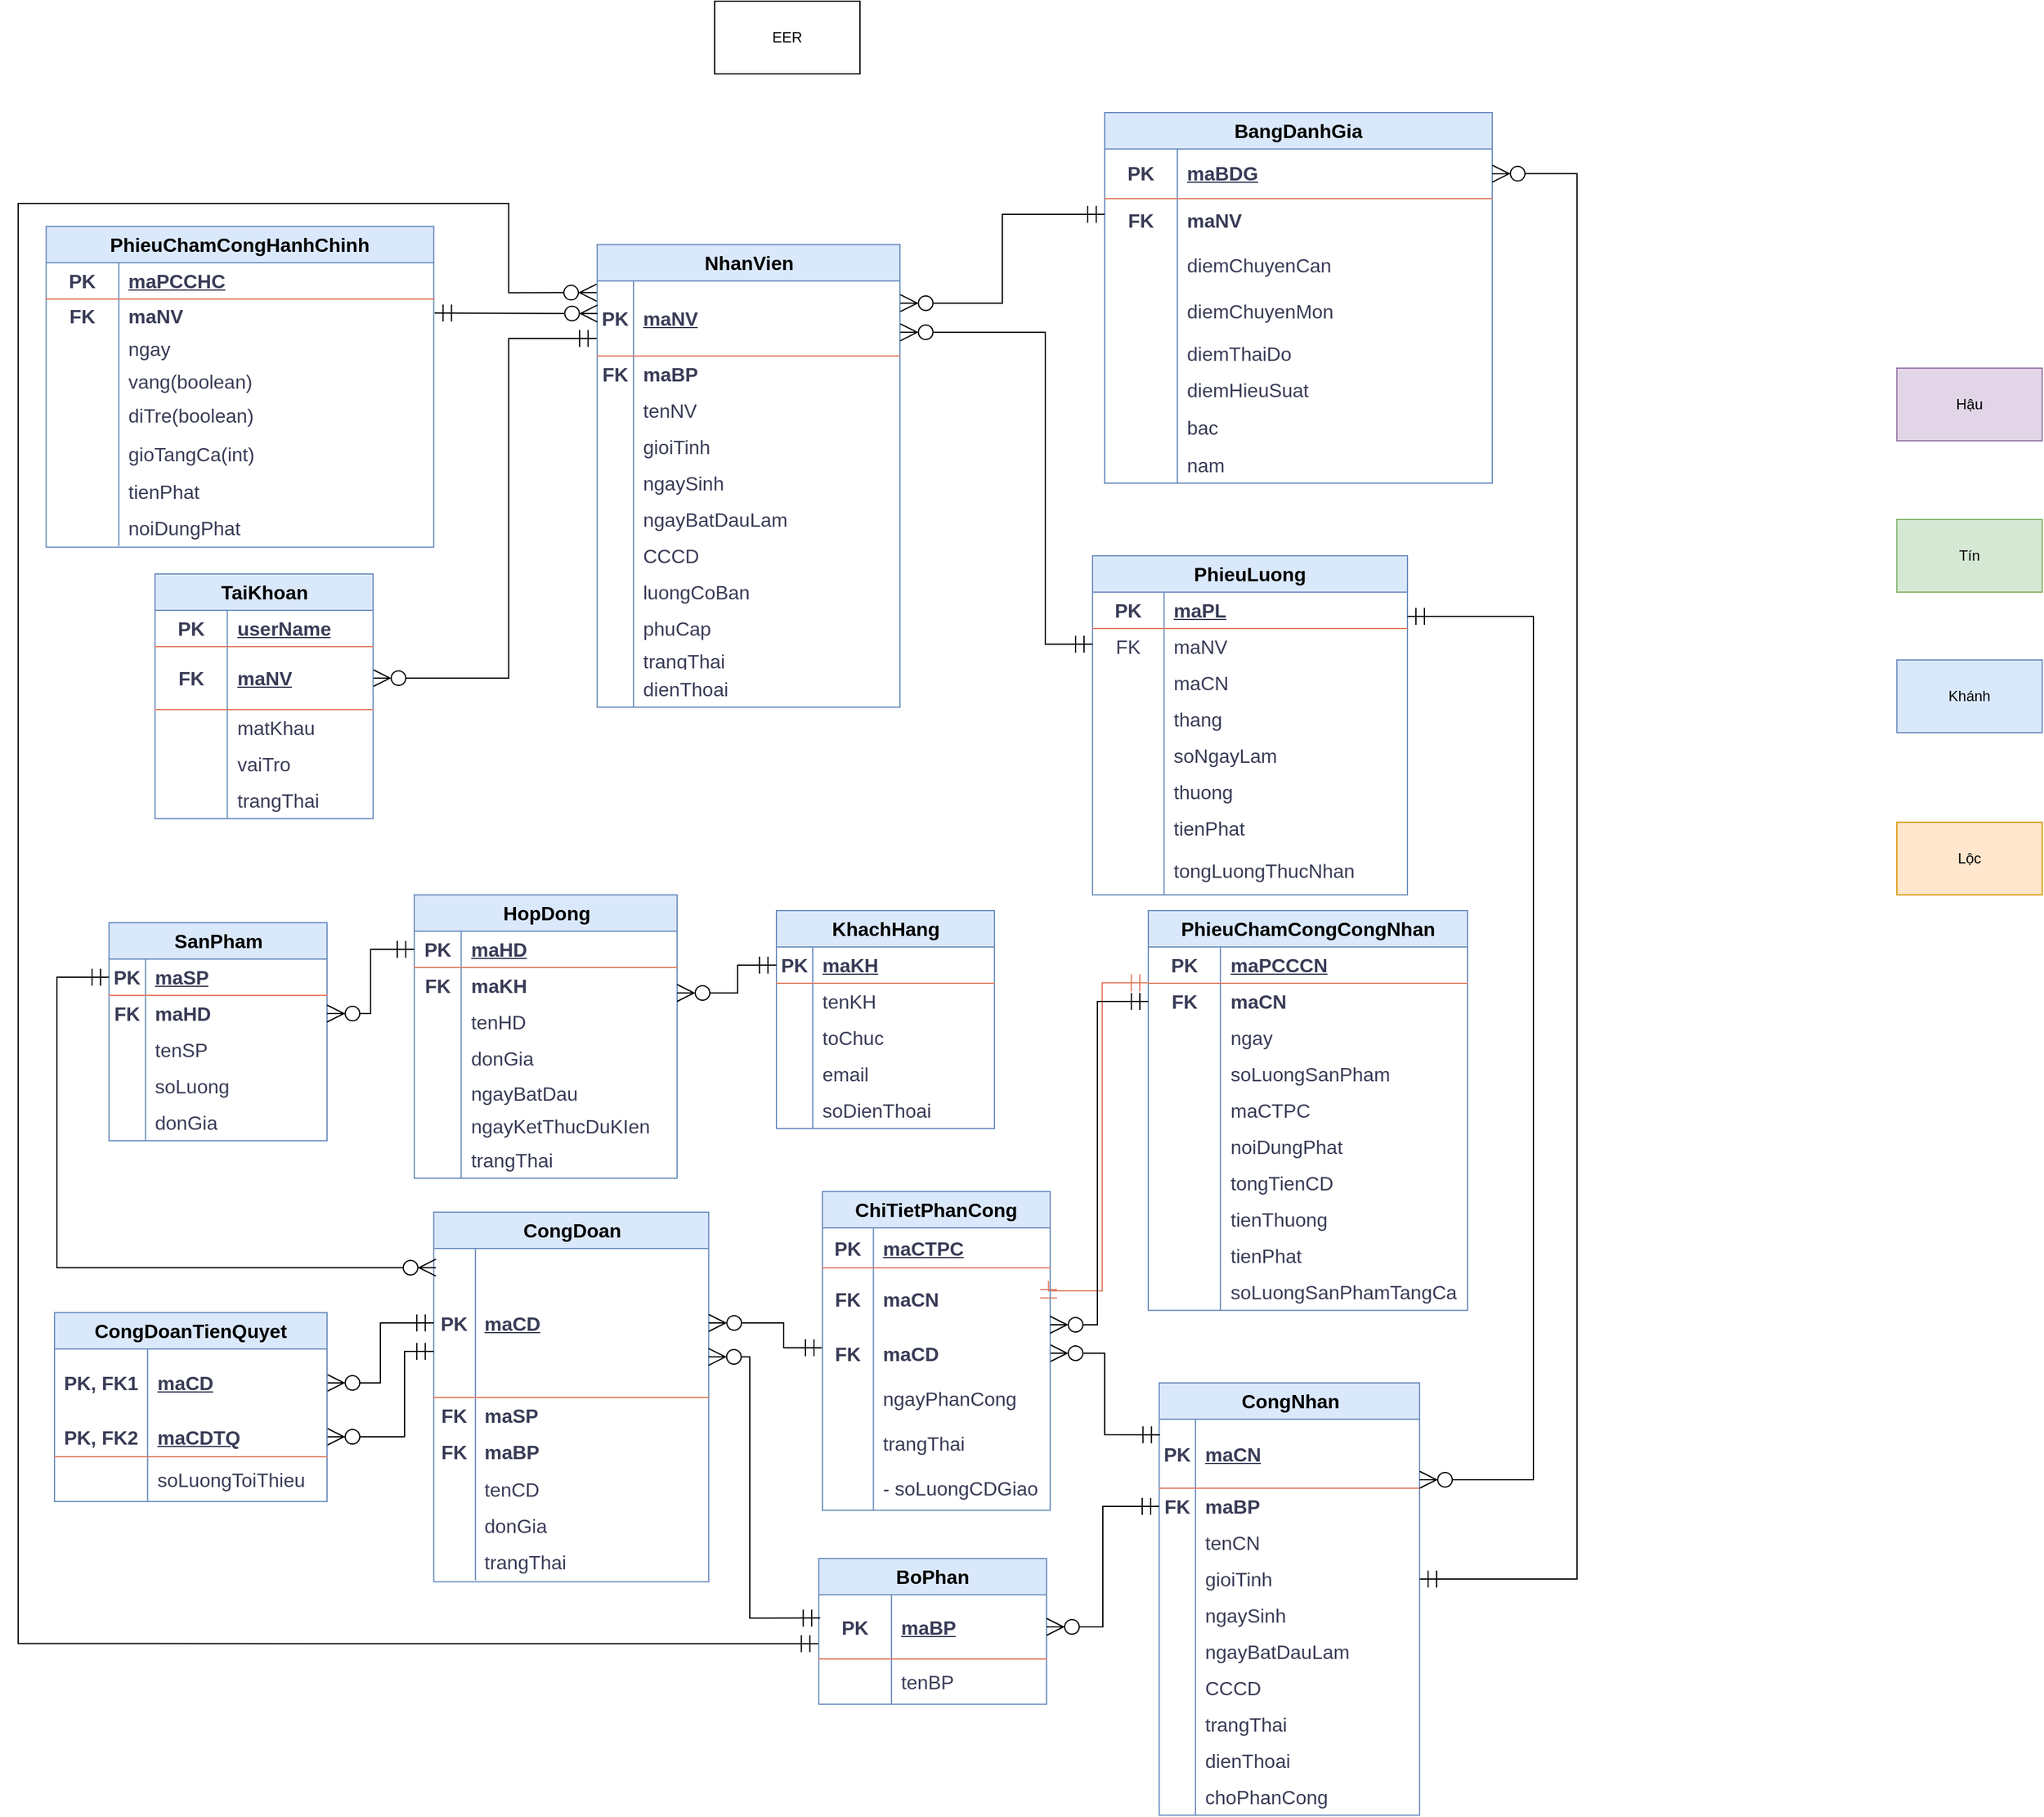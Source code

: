 <mxfile version="22.0.6" type="github" pages="3">
  <diagram name="ERD" id="Ghzsh77A64IIgHnaPyvm">
    <mxGraphModel dx="4864" dy="1192" grid="0" gridSize="10" guides="1" tooltips="1" connect="1" arrows="1" fold="1" page="0" pageScale="1" pageWidth="850" pageHeight="1100" background="none" math="0" shadow="0">
      <root>
        <mxCell id="0" />
        <mxCell id="1" parent="0" />
        <mxCell id="bbp2gtLHsUWTdlWe-nVv-793" value="CongNhan" style="shape=table;startSize=30;container=1;collapsible=1;childLayout=tableLayout;fixedRows=1;rowLines=0;fontStyle=1;align=center;resizeLast=1;html=1;labelBackgroundColor=none;fillColor=#dae8fc;strokeColor=#6c8ebf;fontSize=16;" parent="1" vertex="1">
          <mxGeometry x="1077" y="2954" width="215" height="357" as="geometry" />
        </mxCell>
        <mxCell id="bbp2gtLHsUWTdlWe-nVv-794" value="" style="shape=tableRow;horizontal=0;startSize=0;swimlaneHead=0;swimlaneBody=0;fillColor=none;collapsible=0;dropTarget=0;points=[[0,0.5],[1,0.5]];portConstraint=eastwest;top=0;left=0;right=0;bottom=1;labelBackgroundColor=none;strokeColor=#E07A5F;fontColor=#393C56;fontSize=16;" parent="bbp2gtLHsUWTdlWe-nVv-793" vertex="1">
          <mxGeometry y="30" width="215" height="57" as="geometry" />
        </mxCell>
        <mxCell id="bbp2gtLHsUWTdlWe-nVv-795" value="PK" style="shape=partialRectangle;connectable=0;fillColor=none;top=0;left=0;bottom=0;right=0;fontStyle=1;overflow=hidden;whiteSpace=wrap;html=1;labelBackgroundColor=none;strokeColor=#E07A5F;fontColor=#393C56;fontSize=16;" parent="bbp2gtLHsUWTdlWe-nVv-794" vertex="1">
          <mxGeometry width="30" height="57" as="geometry">
            <mxRectangle width="30" height="57" as="alternateBounds" />
          </mxGeometry>
        </mxCell>
        <mxCell id="bbp2gtLHsUWTdlWe-nVv-796" value="maCN" style="shape=partialRectangle;connectable=0;fillColor=none;top=0;left=0;bottom=0;right=0;align=left;spacingLeft=6;fontStyle=5;overflow=hidden;whiteSpace=wrap;html=1;labelBackgroundColor=none;strokeColor=#E07A5F;fontColor=#393C56;fontSize=16;" parent="bbp2gtLHsUWTdlWe-nVv-794" vertex="1">
          <mxGeometry x="30" width="185" height="57" as="geometry">
            <mxRectangle width="185" height="57" as="alternateBounds" />
          </mxGeometry>
        </mxCell>
        <mxCell id="sxXD3YAiDzQdk8rGUKJm-125" style="shape=tableRow;horizontal=0;startSize=0;swimlaneHead=0;swimlaneBody=0;fillColor=none;collapsible=0;dropTarget=0;points=[[0,0.5],[1,0.5]];portConstraint=eastwest;top=0;left=0;right=0;bottom=0;labelBackgroundColor=none;strokeColor=#E07A5F;fontColor=#393C56;fontSize=16;" vertex="1" parent="bbp2gtLHsUWTdlWe-nVv-793">
          <mxGeometry y="87" width="215" height="30" as="geometry" />
        </mxCell>
        <mxCell id="sxXD3YAiDzQdk8rGUKJm-126" value="&lt;b&gt;FK&lt;/b&gt;" style="shape=partialRectangle;connectable=0;fillColor=none;top=0;left=0;bottom=0;right=0;editable=1;overflow=hidden;whiteSpace=wrap;html=1;labelBackgroundColor=none;strokeColor=#E07A5F;fontColor=#393C56;fontSize=16;" vertex="1" parent="sxXD3YAiDzQdk8rGUKJm-125">
          <mxGeometry width="30" height="30" as="geometry">
            <mxRectangle width="30" height="30" as="alternateBounds" />
          </mxGeometry>
        </mxCell>
        <mxCell id="sxXD3YAiDzQdk8rGUKJm-127" value="&lt;b&gt;maBP&lt;/b&gt;" style="shape=partialRectangle;connectable=0;fillColor=none;top=0;left=0;bottom=0;right=0;align=left;spacingLeft=6;overflow=hidden;whiteSpace=wrap;html=1;labelBackgroundColor=none;strokeColor=#E07A5F;fontColor=#393C56;fontSize=16;" vertex="1" parent="sxXD3YAiDzQdk8rGUKJm-125">
          <mxGeometry x="30" width="185" height="30" as="geometry">
            <mxRectangle width="185" height="30" as="alternateBounds" />
          </mxGeometry>
        </mxCell>
        <mxCell id="bbp2gtLHsUWTdlWe-nVv-797" value="" style="shape=tableRow;horizontal=0;startSize=0;swimlaneHead=0;swimlaneBody=0;fillColor=none;collapsible=0;dropTarget=0;points=[[0,0.5],[1,0.5]];portConstraint=eastwest;top=0;left=0;right=0;bottom=0;labelBackgroundColor=none;strokeColor=#E07A5F;fontColor=#393C56;fontSize=16;" parent="bbp2gtLHsUWTdlWe-nVv-793" vertex="1">
          <mxGeometry y="117" width="215" height="30" as="geometry" />
        </mxCell>
        <mxCell id="bbp2gtLHsUWTdlWe-nVv-798" value="" style="shape=partialRectangle;connectable=0;fillColor=none;top=0;left=0;bottom=0;right=0;editable=1;overflow=hidden;whiteSpace=wrap;html=1;labelBackgroundColor=none;strokeColor=#E07A5F;fontColor=#393C56;fontSize=16;" parent="bbp2gtLHsUWTdlWe-nVv-797" vertex="1">
          <mxGeometry width="30" height="30" as="geometry">
            <mxRectangle width="30" height="30" as="alternateBounds" />
          </mxGeometry>
        </mxCell>
        <mxCell id="bbp2gtLHsUWTdlWe-nVv-799" value="tenCN" style="shape=partialRectangle;connectable=0;fillColor=none;top=0;left=0;bottom=0;right=0;align=left;spacingLeft=6;overflow=hidden;whiteSpace=wrap;html=1;labelBackgroundColor=none;strokeColor=#E07A5F;fontColor=#393C56;fontSize=16;" parent="bbp2gtLHsUWTdlWe-nVv-797" vertex="1">
          <mxGeometry x="30" width="185" height="30" as="geometry">
            <mxRectangle width="185" height="30" as="alternateBounds" />
          </mxGeometry>
        </mxCell>
        <mxCell id="bbp2gtLHsUWTdlWe-nVv-803" value="" style="shape=tableRow;horizontal=0;startSize=0;swimlaneHead=0;swimlaneBody=0;fillColor=none;collapsible=0;dropTarget=0;points=[[0,0.5],[1,0.5]];portConstraint=eastwest;top=0;left=0;right=0;bottom=0;labelBackgroundColor=none;strokeColor=#E07A5F;fontColor=#393C56;fontSize=16;" parent="bbp2gtLHsUWTdlWe-nVv-793" vertex="1">
          <mxGeometry y="147" width="215" height="30" as="geometry" />
        </mxCell>
        <mxCell id="bbp2gtLHsUWTdlWe-nVv-804" value="" style="shape=partialRectangle;connectable=0;fillColor=none;top=0;left=0;bottom=0;right=0;editable=1;overflow=hidden;whiteSpace=wrap;html=1;labelBackgroundColor=none;strokeColor=#E07A5F;fontColor=#393C56;fontSize=16;" parent="bbp2gtLHsUWTdlWe-nVv-803" vertex="1">
          <mxGeometry width="30" height="30" as="geometry">
            <mxRectangle width="30" height="30" as="alternateBounds" />
          </mxGeometry>
        </mxCell>
        <mxCell id="bbp2gtLHsUWTdlWe-nVv-805" value="gioiTinh" style="shape=partialRectangle;connectable=0;fillColor=none;top=0;left=0;bottom=0;right=0;align=left;spacingLeft=6;overflow=hidden;whiteSpace=wrap;html=1;labelBackgroundColor=none;strokeColor=#E07A5F;fontColor=#393C56;fontSize=16;" parent="bbp2gtLHsUWTdlWe-nVv-803" vertex="1">
          <mxGeometry x="30" width="185" height="30" as="geometry">
            <mxRectangle width="185" height="30" as="alternateBounds" />
          </mxGeometry>
        </mxCell>
        <mxCell id="bbp2gtLHsUWTdlWe-nVv-806" value="" style="shape=tableRow;horizontal=0;startSize=0;swimlaneHead=0;swimlaneBody=0;fillColor=none;collapsible=0;dropTarget=0;points=[[0,0.5],[1,0.5]];portConstraint=eastwest;top=0;left=0;right=0;bottom=0;labelBackgroundColor=none;strokeColor=#E07A5F;fontColor=#393C56;fontSize=16;" parent="bbp2gtLHsUWTdlWe-nVv-793" vertex="1">
          <mxGeometry y="177" width="215" height="30" as="geometry" />
        </mxCell>
        <mxCell id="bbp2gtLHsUWTdlWe-nVv-807" value="" style="shape=partialRectangle;connectable=0;fillColor=none;top=0;left=0;bottom=0;right=0;editable=1;overflow=hidden;whiteSpace=wrap;html=1;labelBackgroundColor=none;strokeColor=#E07A5F;fontColor=#393C56;fontSize=16;" parent="bbp2gtLHsUWTdlWe-nVv-806" vertex="1">
          <mxGeometry width="30" height="30" as="geometry">
            <mxRectangle width="30" height="30" as="alternateBounds" />
          </mxGeometry>
        </mxCell>
        <mxCell id="bbp2gtLHsUWTdlWe-nVv-808" value="ngaySinh" style="shape=partialRectangle;connectable=0;fillColor=none;top=0;left=0;bottom=0;right=0;align=left;spacingLeft=6;overflow=hidden;whiteSpace=wrap;html=1;labelBackgroundColor=none;strokeColor=#E07A5F;fontColor=#393C56;fontSize=16;" parent="bbp2gtLHsUWTdlWe-nVv-806" vertex="1">
          <mxGeometry x="30" width="185" height="30" as="geometry">
            <mxRectangle width="185" height="30" as="alternateBounds" />
          </mxGeometry>
        </mxCell>
        <mxCell id="bbp2gtLHsUWTdlWe-nVv-809" value="" style="shape=tableRow;horizontal=0;startSize=0;swimlaneHead=0;swimlaneBody=0;fillColor=none;collapsible=0;dropTarget=0;points=[[0,0.5],[1,0.5]];portConstraint=eastwest;top=0;left=0;right=0;bottom=0;labelBackgroundColor=none;strokeColor=#E07A5F;fontColor=#393C56;fontSize=16;" parent="bbp2gtLHsUWTdlWe-nVv-793" vertex="1">
          <mxGeometry y="207" width="215" height="30" as="geometry" />
        </mxCell>
        <mxCell id="bbp2gtLHsUWTdlWe-nVv-810" value="" style="shape=partialRectangle;connectable=0;fillColor=none;top=0;left=0;bottom=0;right=0;editable=1;overflow=hidden;whiteSpace=wrap;html=1;labelBackgroundColor=none;strokeColor=#E07A5F;fontColor=#393C56;fontSize=16;" parent="bbp2gtLHsUWTdlWe-nVv-809" vertex="1">
          <mxGeometry width="30" height="30" as="geometry">
            <mxRectangle width="30" height="30" as="alternateBounds" />
          </mxGeometry>
        </mxCell>
        <mxCell id="bbp2gtLHsUWTdlWe-nVv-811" value="ngayBatDauLam" style="shape=partialRectangle;connectable=0;fillColor=none;top=0;left=0;bottom=0;right=0;align=left;spacingLeft=6;overflow=hidden;whiteSpace=wrap;html=1;labelBackgroundColor=none;strokeColor=#E07A5F;fontColor=#393C56;fontSize=16;" parent="bbp2gtLHsUWTdlWe-nVv-809" vertex="1">
          <mxGeometry x="30" width="185" height="30" as="geometry">
            <mxRectangle width="185" height="30" as="alternateBounds" />
          </mxGeometry>
        </mxCell>
        <mxCell id="bbp2gtLHsUWTdlWe-nVv-812" value="" style="shape=tableRow;horizontal=0;startSize=0;swimlaneHead=0;swimlaneBody=0;fillColor=none;collapsible=0;dropTarget=0;points=[[0,0.5],[1,0.5]];portConstraint=eastwest;top=0;left=0;right=0;bottom=0;labelBackgroundColor=none;strokeColor=#E07A5F;fontColor=#393C56;fontSize=16;" parent="bbp2gtLHsUWTdlWe-nVv-793" vertex="1">
          <mxGeometry y="237" width="215" height="30" as="geometry" />
        </mxCell>
        <mxCell id="bbp2gtLHsUWTdlWe-nVv-813" value="" style="shape=partialRectangle;connectable=0;fillColor=none;top=0;left=0;bottom=0;right=0;editable=1;overflow=hidden;whiteSpace=wrap;html=1;labelBackgroundColor=none;strokeColor=#E07A5F;fontColor=#393C56;fontSize=16;" parent="bbp2gtLHsUWTdlWe-nVv-812" vertex="1">
          <mxGeometry width="30" height="30" as="geometry">
            <mxRectangle width="30" height="30" as="alternateBounds" />
          </mxGeometry>
        </mxCell>
        <mxCell id="bbp2gtLHsUWTdlWe-nVv-814" value="CCCD" style="shape=partialRectangle;connectable=0;fillColor=none;top=0;left=0;bottom=0;right=0;align=left;spacingLeft=6;overflow=hidden;whiteSpace=wrap;html=1;labelBackgroundColor=none;strokeColor=#E07A5F;fontColor=#393C56;fontSize=16;" parent="bbp2gtLHsUWTdlWe-nVv-812" vertex="1">
          <mxGeometry x="30" width="185" height="30" as="geometry">
            <mxRectangle width="185" height="30" as="alternateBounds" />
          </mxGeometry>
        </mxCell>
        <mxCell id="bbp2gtLHsUWTdlWe-nVv-815" value="" style="shape=tableRow;horizontal=0;startSize=0;swimlaneHead=0;swimlaneBody=0;fillColor=none;collapsible=0;dropTarget=0;points=[[0,0.5],[1,0.5]];portConstraint=eastwest;top=0;left=0;right=0;bottom=0;labelBackgroundColor=none;strokeColor=#E07A5F;fontColor=#393C56;fontSize=16;" parent="bbp2gtLHsUWTdlWe-nVv-793" vertex="1">
          <mxGeometry y="267" width="215" height="30" as="geometry" />
        </mxCell>
        <mxCell id="bbp2gtLHsUWTdlWe-nVv-816" value="" style="shape=partialRectangle;connectable=0;fillColor=none;top=0;left=0;bottom=0;right=0;editable=1;overflow=hidden;whiteSpace=wrap;html=1;labelBackgroundColor=none;strokeColor=#E07A5F;fontColor=#393C56;fontSize=16;" parent="bbp2gtLHsUWTdlWe-nVv-815" vertex="1">
          <mxGeometry width="30" height="30" as="geometry">
            <mxRectangle width="30" height="30" as="alternateBounds" />
          </mxGeometry>
        </mxCell>
        <mxCell id="bbp2gtLHsUWTdlWe-nVv-817" value="trangThai" style="shape=partialRectangle;connectable=0;fillColor=none;top=0;left=0;bottom=0;right=0;align=left;spacingLeft=6;overflow=hidden;whiteSpace=wrap;html=1;labelBackgroundColor=none;strokeColor=#E07A5F;fontColor=#393C56;fontSize=16;" parent="bbp2gtLHsUWTdlWe-nVv-815" vertex="1">
          <mxGeometry x="30" width="185" height="30" as="geometry">
            <mxRectangle width="185" height="30" as="alternateBounds" />
          </mxGeometry>
        </mxCell>
        <mxCell id="PDIU3ngx5UrrGRpVdknG-1" value="" style="shape=tableRow;horizontal=0;startSize=0;swimlaneHead=0;swimlaneBody=0;fillColor=none;collapsible=0;dropTarget=0;points=[[0,0.5],[1,0.5]];portConstraint=eastwest;top=0;left=0;right=0;bottom=0;labelBackgroundColor=none;strokeColor=#E07A5F;fontColor=#393C56;fontSize=16;" parent="bbp2gtLHsUWTdlWe-nVv-793" vertex="1">
          <mxGeometry y="297" width="215" height="30" as="geometry" />
        </mxCell>
        <mxCell id="PDIU3ngx5UrrGRpVdknG-2" value="" style="shape=partialRectangle;connectable=0;fillColor=none;top=0;left=0;bottom=0;right=0;editable=1;overflow=hidden;whiteSpace=wrap;html=1;labelBackgroundColor=none;strokeColor=#E07A5F;fontColor=#393C56;fontSize=16;" parent="PDIU3ngx5UrrGRpVdknG-1" vertex="1">
          <mxGeometry width="30" height="30" as="geometry">
            <mxRectangle width="30" height="30" as="alternateBounds" />
          </mxGeometry>
        </mxCell>
        <mxCell id="PDIU3ngx5UrrGRpVdknG-3" value="dienThoai" style="shape=partialRectangle;connectable=0;fillColor=none;top=0;left=0;bottom=0;right=0;align=left;spacingLeft=6;overflow=hidden;whiteSpace=wrap;html=1;labelBackgroundColor=none;strokeColor=#E07A5F;fontColor=#393C56;fontSize=16;" parent="PDIU3ngx5UrrGRpVdknG-1" vertex="1">
          <mxGeometry x="30" width="185" height="30" as="geometry">
            <mxRectangle width="185" height="30" as="alternateBounds" />
          </mxGeometry>
        </mxCell>
        <mxCell id="PDIU3ngx5UrrGRpVdknG-4" value="" style="shape=tableRow;horizontal=0;startSize=0;swimlaneHead=0;swimlaneBody=0;fillColor=none;collapsible=0;dropTarget=0;points=[[0,0.5],[1,0.5]];portConstraint=eastwest;top=0;left=0;right=0;bottom=0;labelBackgroundColor=none;strokeColor=#E07A5F;fontColor=#393C56;fontSize=16;" parent="bbp2gtLHsUWTdlWe-nVv-793" vertex="1">
          <mxGeometry y="327" width="215" height="30" as="geometry" />
        </mxCell>
        <mxCell id="PDIU3ngx5UrrGRpVdknG-5" value="" style="shape=partialRectangle;connectable=0;fillColor=none;top=0;left=0;bottom=0;right=0;editable=1;overflow=hidden;whiteSpace=wrap;html=1;labelBackgroundColor=none;strokeColor=#E07A5F;fontColor=#393C56;fontSize=16;" parent="PDIU3ngx5UrrGRpVdknG-4" vertex="1">
          <mxGeometry width="30" height="30" as="geometry">
            <mxRectangle width="30" height="30" as="alternateBounds" />
          </mxGeometry>
        </mxCell>
        <mxCell id="PDIU3ngx5UrrGRpVdknG-6" value="choPhanCong" style="shape=partialRectangle;connectable=0;fillColor=none;top=0;left=0;bottom=0;right=0;align=left;spacingLeft=6;overflow=hidden;whiteSpace=wrap;html=1;labelBackgroundColor=none;strokeColor=#E07A5F;fontColor=#393C56;fontSize=16;" parent="PDIU3ngx5UrrGRpVdknG-4" vertex="1">
          <mxGeometry x="30" width="185" height="30" as="geometry">
            <mxRectangle width="185" height="30" as="alternateBounds" />
          </mxGeometry>
        </mxCell>
        <mxCell id="bbp2gtLHsUWTdlWe-nVv-818" value="SanPham" style="shape=table;startSize=30;container=1;collapsible=1;childLayout=tableLayout;fixedRows=1;rowLines=0;fontStyle=1;align=center;resizeLast=1;html=1;labelBackgroundColor=none;fillColor=#dae8fc;strokeColor=#6c8ebf;fontSize=16;" parent="1" vertex="1">
          <mxGeometry x="210" y="2574" width="180" height="180" as="geometry" />
        </mxCell>
        <mxCell id="bbp2gtLHsUWTdlWe-nVv-819" value="" style="shape=tableRow;horizontal=0;startSize=0;swimlaneHead=0;swimlaneBody=0;fillColor=none;collapsible=0;dropTarget=0;points=[[0,0.5],[1,0.5]];portConstraint=eastwest;top=0;left=0;right=0;bottom=1;labelBackgroundColor=none;strokeColor=#E07A5F;fontColor=#393C56;fontSize=16;" parent="bbp2gtLHsUWTdlWe-nVv-818" vertex="1">
          <mxGeometry y="30" width="180" height="30" as="geometry" />
        </mxCell>
        <mxCell id="bbp2gtLHsUWTdlWe-nVv-820" value="PK" style="shape=partialRectangle;connectable=0;fillColor=none;top=0;left=0;bottom=0;right=0;fontStyle=1;overflow=hidden;whiteSpace=wrap;html=1;labelBackgroundColor=none;strokeColor=#E07A5F;fontColor=#393C56;fontSize=16;" parent="bbp2gtLHsUWTdlWe-nVv-819" vertex="1">
          <mxGeometry width="30.167" height="30" as="geometry">
            <mxRectangle width="30.167" height="30" as="alternateBounds" />
          </mxGeometry>
        </mxCell>
        <mxCell id="bbp2gtLHsUWTdlWe-nVv-821" value="maSP" style="shape=partialRectangle;connectable=0;fillColor=none;top=0;left=0;bottom=0;right=0;align=left;spacingLeft=6;fontStyle=5;overflow=hidden;whiteSpace=wrap;html=1;labelBackgroundColor=none;strokeColor=#E07A5F;fontColor=#393C56;fontSize=16;" parent="bbp2gtLHsUWTdlWe-nVv-819" vertex="1">
          <mxGeometry x="30.167" width="149.833" height="30" as="geometry">
            <mxRectangle width="149.833" height="30" as="alternateBounds" />
          </mxGeometry>
        </mxCell>
        <mxCell id="bbp2gtLHsUWTdlWe-nVv-822" value="" style="shape=tableRow;horizontal=0;startSize=0;swimlaneHead=0;swimlaneBody=0;fillColor=none;collapsible=0;dropTarget=0;points=[[0,0.5],[1,0.5]];portConstraint=eastwest;top=0;left=0;right=0;bottom=0;labelBackgroundColor=none;strokeColor=#E07A5F;fontColor=#393C56;fontSize=16;" parent="bbp2gtLHsUWTdlWe-nVv-818" vertex="1">
          <mxGeometry y="60" width="180" height="30" as="geometry" />
        </mxCell>
        <mxCell id="bbp2gtLHsUWTdlWe-nVv-823" value="FK" style="shape=partialRectangle;connectable=0;fillColor=none;top=0;left=0;bottom=0;right=0;editable=1;overflow=hidden;whiteSpace=wrap;html=1;fontStyle=1;labelBackgroundColor=none;strokeColor=#E07A5F;fontColor=#393C56;fontSize=16;" parent="bbp2gtLHsUWTdlWe-nVv-822" vertex="1">
          <mxGeometry width="30.167" height="30" as="geometry">
            <mxRectangle width="30.167" height="30" as="alternateBounds" />
          </mxGeometry>
        </mxCell>
        <mxCell id="bbp2gtLHsUWTdlWe-nVv-824" value="maHD" style="shape=partialRectangle;connectable=0;fillColor=none;top=0;left=0;bottom=0;right=0;align=left;spacingLeft=6;overflow=hidden;whiteSpace=wrap;html=1;fontStyle=1;labelBackgroundColor=none;strokeColor=#E07A5F;fontColor=#393C56;fontSize=16;" parent="bbp2gtLHsUWTdlWe-nVv-822" vertex="1">
          <mxGeometry x="30.167" width="149.833" height="30" as="geometry">
            <mxRectangle width="149.833" height="30" as="alternateBounds" />
          </mxGeometry>
        </mxCell>
        <mxCell id="bbp2gtLHsUWTdlWe-nVv-825" value="" style="shape=tableRow;horizontal=0;startSize=0;swimlaneHead=0;swimlaneBody=0;fillColor=none;collapsible=0;dropTarget=0;points=[[0,0.5],[1,0.5]];portConstraint=eastwest;top=0;left=0;right=0;bottom=0;labelBackgroundColor=none;strokeColor=#E07A5F;fontColor=#393C56;fontSize=16;" parent="bbp2gtLHsUWTdlWe-nVv-818" vertex="1">
          <mxGeometry y="90" width="180" height="30" as="geometry" />
        </mxCell>
        <mxCell id="bbp2gtLHsUWTdlWe-nVv-826" value="" style="shape=partialRectangle;connectable=0;fillColor=none;top=0;left=0;bottom=0;right=0;editable=1;overflow=hidden;whiteSpace=wrap;html=1;labelBackgroundColor=none;strokeColor=#E07A5F;fontColor=#393C56;fontSize=16;" parent="bbp2gtLHsUWTdlWe-nVv-825" vertex="1">
          <mxGeometry width="30.167" height="30" as="geometry">
            <mxRectangle width="30.167" height="30" as="alternateBounds" />
          </mxGeometry>
        </mxCell>
        <mxCell id="bbp2gtLHsUWTdlWe-nVv-827" value="tenSP" style="shape=partialRectangle;connectable=0;fillColor=none;top=0;left=0;bottom=0;right=0;align=left;spacingLeft=6;overflow=hidden;whiteSpace=wrap;html=1;labelBackgroundColor=none;strokeColor=#E07A5F;fontColor=#393C56;fontSize=16;" parent="bbp2gtLHsUWTdlWe-nVv-825" vertex="1">
          <mxGeometry x="30.167" width="149.833" height="30" as="geometry">
            <mxRectangle width="149.833" height="30" as="alternateBounds" />
          </mxGeometry>
        </mxCell>
        <mxCell id="bbp2gtLHsUWTdlWe-nVv-828" value="" style="shape=tableRow;horizontal=0;startSize=0;swimlaneHead=0;swimlaneBody=0;fillColor=none;collapsible=0;dropTarget=0;points=[[0,0.5],[1,0.5]];portConstraint=eastwest;top=0;left=0;right=0;bottom=0;labelBackgroundColor=none;strokeColor=#E07A5F;fontColor=#393C56;fontSize=16;" parent="bbp2gtLHsUWTdlWe-nVv-818" vertex="1">
          <mxGeometry y="120" width="180" height="30" as="geometry" />
        </mxCell>
        <mxCell id="bbp2gtLHsUWTdlWe-nVv-829" value="" style="shape=partialRectangle;connectable=0;fillColor=none;top=0;left=0;bottom=0;right=0;editable=1;overflow=hidden;whiteSpace=wrap;html=1;labelBackgroundColor=none;strokeColor=#E07A5F;fontColor=#393C56;fontSize=16;" parent="bbp2gtLHsUWTdlWe-nVv-828" vertex="1">
          <mxGeometry width="30.167" height="30" as="geometry">
            <mxRectangle width="30.167" height="30" as="alternateBounds" />
          </mxGeometry>
        </mxCell>
        <mxCell id="bbp2gtLHsUWTdlWe-nVv-830" value="soLuong" style="shape=partialRectangle;connectable=0;fillColor=none;top=0;left=0;bottom=0;right=0;align=left;spacingLeft=6;overflow=hidden;whiteSpace=wrap;html=1;labelBackgroundColor=none;strokeColor=#E07A5F;fontColor=#393C56;fontSize=16;" parent="bbp2gtLHsUWTdlWe-nVv-828" vertex="1">
          <mxGeometry x="30.167" width="149.833" height="30" as="geometry">
            <mxRectangle width="149.833" height="30" as="alternateBounds" />
          </mxGeometry>
        </mxCell>
        <mxCell id="bbp2gtLHsUWTdlWe-nVv-831" value="" style="shape=tableRow;horizontal=0;startSize=0;swimlaneHead=0;swimlaneBody=0;fillColor=none;collapsible=0;dropTarget=0;points=[[0,0.5],[1,0.5]];portConstraint=eastwest;top=0;left=0;right=0;bottom=0;labelBackgroundColor=none;strokeColor=#E07A5F;fontColor=#393C56;fontSize=16;" parent="bbp2gtLHsUWTdlWe-nVv-818" vertex="1">
          <mxGeometry y="150" width="180" height="30" as="geometry" />
        </mxCell>
        <mxCell id="bbp2gtLHsUWTdlWe-nVv-832" value="" style="shape=partialRectangle;connectable=0;fillColor=none;top=0;left=0;bottom=0;right=0;editable=1;overflow=hidden;whiteSpace=wrap;html=1;labelBackgroundColor=none;strokeColor=#E07A5F;fontColor=#393C56;fontSize=16;" parent="bbp2gtLHsUWTdlWe-nVv-831" vertex="1">
          <mxGeometry width="30.167" height="30" as="geometry">
            <mxRectangle width="30.167" height="30" as="alternateBounds" />
          </mxGeometry>
        </mxCell>
        <mxCell id="bbp2gtLHsUWTdlWe-nVv-833" value="donGia" style="shape=partialRectangle;connectable=0;fillColor=none;top=0;left=0;bottom=0;right=0;align=left;spacingLeft=6;overflow=hidden;whiteSpace=wrap;html=1;labelBackgroundColor=none;strokeColor=#E07A5F;fontColor=#393C56;fontSize=16;" parent="bbp2gtLHsUWTdlWe-nVv-831" vertex="1">
          <mxGeometry x="30.167" width="149.833" height="30" as="geometry">
            <mxRectangle width="149.833" height="30" as="alternateBounds" />
          </mxGeometry>
        </mxCell>
        <mxCell id="bbp2gtLHsUWTdlWe-nVv-834" value="HopDong" style="shape=table;startSize=30;container=1;collapsible=1;childLayout=tableLayout;fixedRows=1;rowLines=0;fontStyle=1;align=center;resizeLast=1;html=1;labelBackgroundColor=none;fillColor=#dae8fc;strokeColor=#6c8ebf;fontSize=16;" parent="1" vertex="1">
          <mxGeometry x="462" y="2551" width="217" height="234" as="geometry" />
        </mxCell>
        <mxCell id="bbp2gtLHsUWTdlWe-nVv-835" value="" style="shape=tableRow;horizontal=0;startSize=0;swimlaneHead=0;swimlaneBody=0;fillColor=none;collapsible=0;dropTarget=0;points=[[0,0.5],[1,0.5]];portConstraint=eastwest;top=0;left=0;right=0;bottom=1;labelBackgroundColor=none;strokeColor=#E07A5F;fontColor=#393C56;fontSize=16;" parent="bbp2gtLHsUWTdlWe-nVv-834" vertex="1">
          <mxGeometry y="30" width="217" height="30" as="geometry" />
        </mxCell>
        <mxCell id="bbp2gtLHsUWTdlWe-nVv-836" value="PK" style="shape=partialRectangle;connectable=0;fillColor=none;top=0;left=0;bottom=0;right=0;fontStyle=1;overflow=hidden;whiteSpace=wrap;html=1;labelBackgroundColor=none;strokeColor=#E07A5F;fontColor=#393C56;fontSize=16;" parent="bbp2gtLHsUWTdlWe-nVv-835" vertex="1">
          <mxGeometry width="38.75" height="30" as="geometry">
            <mxRectangle width="38.75" height="30" as="alternateBounds" />
          </mxGeometry>
        </mxCell>
        <mxCell id="bbp2gtLHsUWTdlWe-nVv-837" value="maHD" style="shape=partialRectangle;connectable=0;fillColor=none;top=0;left=0;bottom=0;right=0;align=left;spacingLeft=6;fontStyle=5;overflow=hidden;whiteSpace=wrap;html=1;labelBackgroundColor=none;strokeColor=#E07A5F;fontColor=#393C56;fontSize=16;" parent="bbp2gtLHsUWTdlWe-nVv-835" vertex="1">
          <mxGeometry x="38.75" width="178.25" height="30" as="geometry">
            <mxRectangle width="178.25" height="30" as="alternateBounds" />
          </mxGeometry>
        </mxCell>
        <mxCell id="bbp2gtLHsUWTdlWe-nVv-838" value="" style="shape=tableRow;horizontal=0;startSize=0;swimlaneHead=0;swimlaneBody=0;fillColor=none;collapsible=0;dropTarget=0;points=[[0,0.5],[1,0.5]];portConstraint=eastwest;top=0;left=0;right=0;bottom=0;labelBackgroundColor=none;strokeColor=#E07A5F;fontColor=#393C56;fontSize=16;" parent="bbp2gtLHsUWTdlWe-nVv-834" vertex="1">
          <mxGeometry y="60" width="217" height="30" as="geometry" />
        </mxCell>
        <mxCell id="bbp2gtLHsUWTdlWe-nVv-839" value="FK" style="shape=partialRectangle;connectable=0;fillColor=none;top=0;left=0;bottom=0;right=0;editable=1;overflow=hidden;whiteSpace=wrap;html=1;fontStyle=1;labelBackgroundColor=none;strokeColor=#E07A5F;fontColor=#393C56;fontSize=16;" parent="bbp2gtLHsUWTdlWe-nVv-838" vertex="1">
          <mxGeometry width="38.75" height="30" as="geometry">
            <mxRectangle width="38.75" height="30" as="alternateBounds" />
          </mxGeometry>
        </mxCell>
        <mxCell id="bbp2gtLHsUWTdlWe-nVv-840" value="maKH" style="shape=partialRectangle;connectable=0;fillColor=none;top=0;left=0;bottom=0;right=0;align=left;spacingLeft=6;overflow=hidden;whiteSpace=wrap;html=1;fontStyle=1;labelBackgroundColor=none;strokeColor=#E07A5F;fontColor=#393C56;fontSize=16;" parent="bbp2gtLHsUWTdlWe-nVv-838" vertex="1">
          <mxGeometry x="38.75" width="178.25" height="30" as="geometry">
            <mxRectangle width="178.25" height="30" as="alternateBounds" />
          </mxGeometry>
        </mxCell>
        <mxCell id="bbp2gtLHsUWTdlWe-nVv-841" value="" style="shape=tableRow;horizontal=0;startSize=0;swimlaneHead=0;swimlaneBody=0;fillColor=none;collapsible=0;dropTarget=0;points=[[0,0.5],[1,0.5]];portConstraint=eastwest;top=0;left=0;right=0;bottom=0;labelBackgroundColor=none;strokeColor=#E07A5F;fontColor=#393C56;fontSize=16;" parent="bbp2gtLHsUWTdlWe-nVv-834" vertex="1">
          <mxGeometry y="90" width="217" height="30" as="geometry" />
        </mxCell>
        <mxCell id="bbp2gtLHsUWTdlWe-nVv-842" value="" style="shape=partialRectangle;connectable=0;fillColor=none;top=0;left=0;bottom=0;right=0;editable=1;overflow=hidden;whiteSpace=wrap;html=1;labelBackgroundColor=none;strokeColor=#E07A5F;fontColor=#393C56;fontSize=16;" parent="bbp2gtLHsUWTdlWe-nVv-841" vertex="1">
          <mxGeometry width="38.75" height="30" as="geometry">
            <mxRectangle width="38.75" height="30" as="alternateBounds" />
          </mxGeometry>
        </mxCell>
        <mxCell id="bbp2gtLHsUWTdlWe-nVv-843" value="tenHD" style="shape=partialRectangle;connectable=0;fillColor=none;top=0;left=0;bottom=0;right=0;align=left;spacingLeft=6;overflow=hidden;whiteSpace=wrap;html=1;labelBackgroundColor=none;strokeColor=#E07A5F;fontColor=#393C56;fontSize=16;" parent="bbp2gtLHsUWTdlWe-nVv-841" vertex="1">
          <mxGeometry x="38.75" width="178.25" height="30" as="geometry">
            <mxRectangle width="178.25" height="30" as="alternateBounds" />
          </mxGeometry>
        </mxCell>
        <mxCell id="bbp2gtLHsUWTdlWe-nVv-844" value="" style="shape=tableRow;horizontal=0;startSize=0;swimlaneHead=0;swimlaneBody=0;fillColor=none;collapsible=0;dropTarget=0;points=[[0,0.5],[1,0.5]];portConstraint=eastwest;top=0;left=0;right=0;bottom=0;labelBackgroundColor=none;strokeColor=#E07A5F;fontColor=#393C56;fontSize=16;" parent="bbp2gtLHsUWTdlWe-nVv-834" vertex="1">
          <mxGeometry y="120" width="217" height="30" as="geometry" />
        </mxCell>
        <mxCell id="bbp2gtLHsUWTdlWe-nVv-845" value="" style="shape=partialRectangle;connectable=0;fillColor=none;top=0;left=0;bottom=0;right=0;editable=1;overflow=hidden;whiteSpace=wrap;html=1;labelBackgroundColor=none;strokeColor=#E07A5F;fontColor=#393C56;fontSize=16;" parent="bbp2gtLHsUWTdlWe-nVv-844" vertex="1">
          <mxGeometry width="38.75" height="30" as="geometry">
            <mxRectangle width="38.75" height="30" as="alternateBounds" />
          </mxGeometry>
        </mxCell>
        <mxCell id="bbp2gtLHsUWTdlWe-nVv-846" value="donGia" style="shape=partialRectangle;connectable=0;fillColor=none;top=0;left=0;bottom=0;right=0;align=left;spacingLeft=6;overflow=hidden;whiteSpace=wrap;html=1;labelBackgroundColor=none;strokeColor=#E07A5F;fontColor=#393C56;fontSize=16;" parent="bbp2gtLHsUWTdlWe-nVv-844" vertex="1">
          <mxGeometry x="38.75" width="178.25" height="30" as="geometry">
            <mxRectangle width="178.25" height="30" as="alternateBounds" />
          </mxGeometry>
        </mxCell>
        <mxCell id="bbp2gtLHsUWTdlWe-nVv-847" value="" style="shape=tableRow;horizontal=0;startSize=0;swimlaneHead=0;swimlaneBody=0;fillColor=none;collapsible=0;dropTarget=0;points=[[0,0.5],[1,0.5]];portConstraint=eastwest;top=0;left=0;right=0;bottom=0;labelBackgroundColor=none;strokeColor=#E07A5F;fontColor=#393C56;fontSize=16;" parent="bbp2gtLHsUWTdlWe-nVv-834" vertex="1">
          <mxGeometry y="150" width="217" height="27" as="geometry" />
        </mxCell>
        <mxCell id="bbp2gtLHsUWTdlWe-nVv-848" value="" style="shape=partialRectangle;connectable=0;fillColor=none;top=0;left=0;bottom=0;right=0;editable=1;overflow=hidden;whiteSpace=wrap;html=1;labelBackgroundColor=none;strokeColor=#E07A5F;fontColor=#393C56;fontSize=16;" parent="bbp2gtLHsUWTdlWe-nVv-847" vertex="1">
          <mxGeometry width="38.75" height="27" as="geometry">
            <mxRectangle width="38.75" height="27" as="alternateBounds" />
          </mxGeometry>
        </mxCell>
        <mxCell id="bbp2gtLHsUWTdlWe-nVv-849" value="ngayBatDau" style="shape=partialRectangle;connectable=0;fillColor=none;top=0;left=0;bottom=0;right=0;align=left;spacingLeft=6;overflow=hidden;whiteSpace=wrap;html=1;labelBackgroundColor=none;strokeColor=#E07A5F;fontColor=#393C56;fontSize=16;" parent="bbp2gtLHsUWTdlWe-nVv-847" vertex="1">
          <mxGeometry x="38.75" width="178.25" height="27" as="geometry">
            <mxRectangle width="178.25" height="27" as="alternateBounds" />
          </mxGeometry>
        </mxCell>
        <mxCell id="bbp2gtLHsUWTdlWe-nVv-850" value="" style="shape=tableRow;horizontal=0;startSize=0;swimlaneHead=0;swimlaneBody=0;fillColor=none;collapsible=0;dropTarget=0;points=[[0,0.5],[1,0.5]];portConstraint=eastwest;top=0;left=0;right=0;bottom=0;labelBackgroundColor=none;strokeColor=#E07A5F;fontColor=#393C56;fontSize=16;" parent="bbp2gtLHsUWTdlWe-nVv-834" vertex="1">
          <mxGeometry y="177" width="217" height="27" as="geometry" />
        </mxCell>
        <mxCell id="bbp2gtLHsUWTdlWe-nVv-851" value="" style="shape=partialRectangle;connectable=0;fillColor=none;top=0;left=0;bottom=0;right=0;editable=1;overflow=hidden;whiteSpace=wrap;html=1;labelBackgroundColor=none;strokeColor=#E07A5F;fontColor=#393C56;fontSize=16;" parent="bbp2gtLHsUWTdlWe-nVv-850" vertex="1">
          <mxGeometry width="38.75" height="27" as="geometry">
            <mxRectangle width="38.75" height="27" as="alternateBounds" />
          </mxGeometry>
        </mxCell>
        <mxCell id="bbp2gtLHsUWTdlWe-nVv-852" value="ngayKetThucDuKIen" style="shape=partialRectangle;connectable=0;fillColor=none;top=0;left=0;bottom=0;right=0;align=left;spacingLeft=6;overflow=hidden;whiteSpace=wrap;html=1;labelBackgroundColor=none;strokeColor=#E07A5F;fontColor=#393C56;fontSize=16;" parent="bbp2gtLHsUWTdlWe-nVv-850" vertex="1">
          <mxGeometry x="38.75" width="178.25" height="27" as="geometry">
            <mxRectangle width="178.25" height="27" as="alternateBounds" />
          </mxGeometry>
        </mxCell>
        <mxCell id="bbp2gtLHsUWTdlWe-nVv-853" value="" style="shape=tableRow;horizontal=0;startSize=0;swimlaneHead=0;swimlaneBody=0;fillColor=none;collapsible=0;dropTarget=0;points=[[0,0.5],[1,0.5]];portConstraint=eastwest;top=0;left=0;right=0;bottom=0;labelBackgroundColor=none;strokeColor=#E07A5F;fontColor=#393C56;fontSize=16;" parent="bbp2gtLHsUWTdlWe-nVv-834" vertex="1">
          <mxGeometry y="204" width="217" height="30" as="geometry" />
        </mxCell>
        <mxCell id="bbp2gtLHsUWTdlWe-nVv-854" value="" style="shape=partialRectangle;connectable=0;fillColor=none;top=0;left=0;bottom=0;right=0;editable=1;overflow=hidden;whiteSpace=wrap;html=1;labelBackgroundColor=none;strokeColor=#E07A5F;fontColor=#393C56;fontSize=16;" parent="bbp2gtLHsUWTdlWe-nVv-853" vertex="1">
          <mxGeometry width="38.75" height="30" as="geometry">
            <mxRectangle width="38.75" height="30" as="alternateBounds" />
          </mxGeometry>
        </mxCell>
        <mxCell id="bbp2gtLHsUWTdlWe-nVv-855" value="trangThai" style="shape=partialRectangle;connectable=0;fillColor=none;top=0;left=0;bottom=0;right=0;align=left;spacingLeft=6;overflow=hidden;whiteSpace=wrap;html=1;labelBackgroundColor=none;strokeColor=#E07A5F;fontColor=#393C56;fontSize=16;" parent="bbp2gtLHsUWTdlWe-nVv-853" vertex="1">
          <mxGeometry x="38.75" width="178.25" height="30" as="geometry">
            <mxRectangle width="178.25" height="30" as="alternateBounds" />
          </mxGeometry>
        </mxCell>
        <mxCell id="bbp2gtLHsUWTdlWe-nVv-856" value="KhachHang" style="shape=table;startSize=30;container=1;collapsible=1;childLayout=tableLayout;fixedRows=1;rowLines=0;fontStyle=1;align=center;resizeLast=1;html=1;labelBackgroundColor=none;fillColor=#dae8fc;strokeColor=#6c8ebf;fontSize=16;" parent="1" vertex="1">
          <mxGeometry x="761" y="2564" width="180" height="180" as="geometry" />
        </mxCell>
        <mxCell id="bbp2gtLHsUWTdlWe-nVv-857" value="" style="shape=tableRow;horizontal=0;startSize=0;swimlaneHead=0;swimlaneBody=0;fillColor=none;collapsible=0;dropTarget=0;points=[[0,0.5],[1,0.5]];portConstraint=eastwest;top=0;left=0;right=0;bottom=1;labelBackgroundColor=none;strokeColor=#E07A5F;fontColor=#393C56;fontSize=16;" parent="bbp2gtLHsUWTdlWe-nVv-856" vertex="1">
          <mxGeometry y="30" width="180" height="30" as="geometry" />
        </mxCell>
        <mxCell id="bbp2gtLHsUWTdlWe-nVv-858" value="PK" style="shape=partialRectangle;connectable=0;fillColor=none;top=0;left=0;bottom=0;right=0;fontStyle=1;overflow=hidden;whiteSpace=wrap;html=1;labelBackgroundColor=none;strokeColor=#E07A5F;fontColor=#393C56;fontSize=16;" parent="bbp2gtLHsUWTdlWe-nVv-857" vertex="1">
          <mxGeometry width="30" height="30" as="geometry">
            <mxRectangle width="30" height="30" as="alternateBounds" />
          </mxGeometry>
        </mxCell>
        <mxCell id="bbp2gtLHsUWTdlWe-nVv-859" value="maKH" style="shape=partialRectangle;connectable=0;fillColor=none;top=0;left=0;bottom=0;right=0;align=left;spacingLeft=6;fontStyle=5;overflow=hidden;whiteSpace=wrap;html=1;labelBackgroundColor=none;strokeColor=#E07A5F;fontColor=#393C56;fontSize=16;" parent="bbp2gtLHsUWTdlWe-nVv-857" vertex="1">
          <mxGeometry x="30" width="150" height="30" as="geometry">
            <mxRectangle width="150" height="30" as="alternateBounds" />
          </mxGeometry>
        </mxCell>
        <mxCell id="bbp2gtLHsUWTdlWe-nVv-860" value="" style="shape=tableRow;horizontal=0;startSize=0;swimlaneHead=0;swimlaneBody=0;fillColor=none;collapsible=0;dropTarget=0;points=[[0,0.5],[1,0.5]];portConstraint=eastwest;top=0;left=0;right=0;bottom=0;labelBackgroundColor=none;strokeColor=#E07A5F;fontColor=#393C56;fontSize=16;" parent="bbp2gtLHsUWTdlWe-nVv-856" vertex="1">
          <mxGeometry y="60" width="180" height="30" as="geometry" />
        </mxCell>
        <mxCell id="bbp2gtLHsUWTdlWe-nVv-861" value="" style="shape=partialRectangle;connectable=0;fillColor=none;top=0;left=0;bottom=0;right=0;editable=1;overflow=hidden;whiteSpace=wrap;html=1;labelBackgroundColor=none;strokeColor=#E07A5F;fontColor=#393C56;fontSize=16;" parent="bbp2gtLHsUWTdlWe-nVv-860" vertex="1">
          <mxGeometry width="30" height="30" as="geometry">
            <mxRectangle width="30" height="30" as="alternateBounds" />
          </mxGeometry>
        </mxCell>
        <mxCell id="bbp2gtLHsUWTdlWe-nVv-862" value="tenKH" style="shape=partialRectangle;connectable=0;fillColor=none;top=0;left=0;bottom=0;right=0;align=left;spacingLeft=6;overflow=hidden;whiteSpace=wrap;html=1;labelBackgroundColor=none;strokeColor=#E07A5F;fontColor=#393C56;fontSize=16;" parent="bbp2gtLHsUWTdlWe-nVv-860" vertex="1">
          <mxGeometry x="30" width="150" height="30" as="geometry">
            <mxRectangle width="150" height="30" as="alternateBounds" />
          </mxGeometry>
        </mxCell>
        <mxCell id="bbp2gtLHsUWTdlWe-nVv-863" value="" style="shape=tableRow;horizontal=0;startSize=0;swimlaneHead=0;swimlaneBody=0;fillColor=none;collapsible=0;dropTarget=0;points=[[0,0.5],[1,0.5]];portConstraint=eastwest;top=0;left=0;right=0;bottom=0;labelBackgroundColor=none;strokeColor=#E07A5F;fontColor=#393C56;fontSize=16;" parent="bbp2gtLHsUWTdlWe-nVv-856" vertex="1">
          <mxGeometry y="90" width="180" height="30" as="geometry" />
        </mxCell>
        <mxCell id="bbp2gtLHsUWTdlWe-nVv-864" value="" style="shape=partialRectangle;connectable=0;fillColor=none;top=0;left=0;bottom=0;right=0;editable=1;overflow=hidden;whiteSpace=wrap;html=1;labelBackgroundColor=none;strokeColor=#E07A5F;fontColor=#393C56;fontSize=16;" parent="bbp2gtLHsUWTdlWe-nVv-863" vertex="1">
          <mxGeometry width="30" height="30" as="geometry">
            <mxRectangle width="30" height="30" as="alternateBounds" />
          </mxGeometry>
        </mxCell>
        <mxCell id="bbp2gtLHsUWTdlWe-nVv-865" value="toChuc" style="shape=partialRectangle;connectable=0;fillColor=none;top=0;left=0;bottom=0;right=0;align=left;spacingLeft=6;overflow=hidden;whiteSpace=wrap;html=1;labelBackgroundColor=none;strokeColor=#E07A5F;fontColor=#393C56;fontSize=16;" parent="bbp2gtLHsUWTdlWe-nVv-863" vertex="1">
          <mxGeometry x="30" width="150" height="30" as="geometry">
            <mxRectangle width="150" height="30" as="alternateBounds" />
          </mxGeometry>
        </mxCell>
        <mxCell id="bbp2gtLHsUWTdlWe-nVv-866" value="" style="shape=tableRow;horizontal=0;startSize=0;swimlaneHead=0;swimlaneBody=0;fillColor=none;collapsible=0;dropTarget=0;points=[[0,0.5],[1,0.5]];portConstraint=eastwest;top=0;left=0;right=0;bottom=0;labelBackgroundColor=none;strokeColor=#E07A5F;fontColor=#393C56;fontSize=16;" parent="bbp2gtLHsUWTdlWe-nVv-856" vertex="1">
          <mxGeometry y="120" width="180" height="30" as="geometry" />
        </mxCell>
        <mxCell id="bbp2gtLHsUWTdlWe-nVv-867" value="" style="shape=partialRectangle;connectable=0;fillColor=none;top=0;left=0;bottom=0;right=0;editable=1;overflow=hidden;whiteSpace=wrap;html=1;labelBackgroundColor=none;strokeColor=#E07A5F;fontColor=#393C56;fontSize=16;" parent="bbp2gtLHsUWTdlWe-nVv-866" vertex="1">
          <mxGeometry width="30" height="30" as="geometry">
            <mxRectangle width="30" height="30" as="alternateBounds" />
          </mxGeometry>
        </mxCell>
        <mxCell id="bbp2gtLHsUWTdlWe-nVv-868" value="email" style="shape=partialRectangle;connectable=0;fillColor=none;top=0;left=0;bottom=0;right=0;align=left;spacingLeft=6;overflow=hidden;whiteSpace=wrap;html=1;labelBackgroundColor=none;strokeColor=#E07A5F;fontColor=#393C56;fontSize=16;" parent="bbp2gtLHsUWTdlWe-nVv-866" vertex="1">
          <mxGeometry x="30" width="150" height="30" as="geometry">
            <mxRectangle width="150" height="30" as="alternateBounds" />
          </mxGeometry>
        </mxCell>
        <mxCell id="bbp2gtLHsUWTdlWe-nVv-869" value="" style="shape=tableRow;horizontal=0;startSize=0;swimlaneHead=0;swimlaneBody=0;fillColor=none;collapsible=0;dropTarget=0;points=[[0,0.5],[1,0.5]];portConstraint=eastwest;top=0;left=0;right=0;bottom=0;labelBackgroundColor=none;strokeColor=#E07A5F;fontColor=#393C56;fontSize=16;" parent="bbp2gtLHsUWTdlWe-nVv-856" vertex="1">
          <mxGeometry y="150" width="180" height="30" as="geometry" />
        </mxCell>
        <mxCell id="bbp2gtLHsUWTdlWe-nVv-870" value="" style="shape=partialRectangle;connectable=0;fillColor=none;top=0;left=0;bottom=0;right=0;editable=1;overflow=hidden;whiteSpace=wrap;html=1;labelBackgroundColor=none;strokeColor=#E07A5F;fontColor=#393C56;fontSize=16;" parent="bbp2gtLHsUWTdlWe-nVv-869" vertex="1">
          <mxGeometry width="30" height="30" as="geometry">
            <mxRectangle width="30" height="30" as="alternateBounds" />
          </mxGeometry>
        </mxCell>
        <mxCell id="bbp2gtLHsUWTdlWe-nVv-871" value="soDienThoai" style="shape=partialRectangle;connectable=0;fillColor=none;top=0;left=0;bottom=0;right=0;align=left;spacingLeft=6;overflow=hidden;whiteSpace=wrap;html=1;labelBackgroundColor=none;strokeColor=#E07A5F;fontColor=#393C56;fontSize=16;" parent="bbp2gtLHsUWTdlWe-nVv-869" vertex="1">
          <mxGeometry x="30" width="150" height="30" as="geometry">
            <mxRectangle width="150" height="30" as="alternateBounds" />
          </mxGeometry>
        </mxCell>
        <mxCell id="bbp2gtLHsUWTdlWe-nVv-872" value="CongDoan" style="shape=table;startSize=30;container=1;collapsible=1;childLayout=tableLayout;fixedRows=1;rowLines=0;fontStyle=1;align=center;resizeLast=1;html=1;labelBackgroundColor=none;fillColor=#dae8fc;strokeColor=#6c8ebf;fontSize=16;" parent="1" vertex="1">
          <mxGeometry x="478.12" y="2813" width="227" height="305.191" as="geometry" />
        </mxCell>
        <mxCell id="bbp2gtLHsUWTdlWe-nVv-873" value="" style="shape=tableRow;horizontal=0;startSize=0;swimlaneHead=0;swimlaneBody=0;fillColor=none;collapsible=0;dropTarget=0;points=[[0,0.5],[1,0.5]];portConstraint=eastwest;top=0;left=0;right=0;bottom=1;labelBackgroundColor=none;strokeColor=#E07A5F;fontColor=#393C56;fontSize=16;" parent="bbp2gtLHsUWTdlWe-nVv-872" vertex="1">
          <mxGeometry y="30" width="227" height="123" as="geometry" />
        </mxCell>
        <mxCell id="bbp2gtLHsUWTdlWe-nVv-874" value="PK" style="shape=partialRectangle;connectable=0;fillColor=none;top=0;left=0;bottom=0;right=0;fontStyle=1;overflow=hidden;whiteSpace=wrap;html=1;labelBackgroundColor=none;strokeColor=#E07A5F;fontColor=#393C56;fontSize=16;" parent="bbp2gtLHsUWTdlWe-nVv-873" vertex="1">
          <mxGeometry width="34.368" height="123" as="geometry">
            <mxRectangle width="34.368" height="123" as="alternateBounds" />
          </mxGeometry>
        </mxCell>
        <mxCell id="bbp2gtLHsUWTdlWe-nVv-875" value="maCD" style="shape=partialRectangle;connectable=0;fillColor=none;top=0;left=0;bottom=0;right=0;align=left;spacingLeft=6;fontStyle=5;overflow=hidden;whiteSpace=wrap;html=1;labelBackgroundColor=none;strokeColor=#E07A5F;fontColor=#393C56;fontSize=16;" parent="bbp2gtLHsUWTdlWe-nVv-873" vertex="1">
          <mxGeometry x="34.368" width="192.632" height="123" as="geometry">
            <mxRectangle width="192.632" height="123" as="alternateBounds" />
          </mxGeometry>
        </mxCell>
        <mxCell id="bbp2gtLHsUWTdlWe-nVv-876" value="" style="shape=tableRow;horizontal=0;startSize=0;swimlaneHead=0;swimlaneBody=0;fillColor=none;collapsible=0;dropTarget=0;points=[[0,0.5],[1,0.5]];portConstraint=eastwest;top=0;left=0;right=0;bottom=0;labelBackgroundColor=none;strokeColor=#E07A5F;fontColor=#393C56;fontSize=16;" parent="bbp2gtLHsUWTdlWe-nVv-872" vertex="1">
          <mxGeometry y="153" width="227" height="30" as="geometry" />
        </mxCell>
        <mxCell id="bbp2gtLHsUWTdlWe-nVv-877" value="FK" style="shape=partialRectangle;connectable=0;fillColor=none;top=0;left=0;bottom=0;right=0;editable=1;overflow=hidden;whiteSpace=wrap;html=1;fontStyle=1;labelBackgroundColor=none;strokeColor=#E07A5F;fontColor=#393C56;fontSize=16;" parent="bbp2gtLHsUWTdlWe-nVv-876" vertex="1">
          <mxGeometry width="34.368" height="30" as="geometry">
            <mxRectangle width="34.368" height="30" as="alternateBounds" />
          </mxGeometry>
        </mxCell>
        <mxCell id="bbp2gtLHsUWTdlWe-nVv-878" value="maSP" style="shape=partialRectangle;connectable=0;fillColor=none;top=0;left=0;bottom=0;right=0;align=left;spacingLeft=6;overflow=hidden;whiteSpace=wrap;html=1;fontStyle=1;labelBackgroundColor=none;strokeColor=#E07A5F;fontColor=#393C56;fontSize=16;" parent="bbp2gtLHsUWTdlWe-nVv-876" vertex="1">
          <mxGeometry x="34.368" width="192.632" height="30" as="geometry">
            <mxRectangle width="192.632" height="30" as="alternateBounds" />
          </mxGeometry>
        </mxCell>
        <mxCell id="sxXD3YAiDzQdk8rGUKJm-135" style="shape=tableRow;horizontal=0;startSize=0;swimlaneHead=0;swimlaneBody=0;fillColor=none;collapsible=0;dropTarget=0;points=[[0,0.5],[1,0.5]];portConstraint=eastwest;top=0;left=0;right=0;bottom=0;labelBackgroundColor=none;strokeColor=#E07A5F;fontColor=#393C56;fontSize=16;" vertex="1" parent="bbp2gtLHsUWTdlWe-nVv-872">
          <mxGeometry y="183" width="227" height="30" as="geometry" />
        </mxCell>
        <mxCell id="sxXD3YAiDzQdk8rGUKJm-136" value="FK" style="shape=partialRectangle;connectable=0;fillColor=none;top=0;left=0;bottom=0;right=0;editable=1;overflow=hidden;whiteSpace=wrap;html=1;fontStyle=1;labelBackgroundColor=none;strokeColor=#E07A5F;fontColor=#393C56;fontSize=16;" vertex="1" parent="sxXD3YAiDzQdk8rGUKJm-135">
          <mxGeometry width="34.368" height="30" as="geometry">
            <mxRectangle width="34.368" height="30" as="alternateBounds" />
          </mxGeometry>
        </mxCell>
        <mxCell id="sxXD3YAiDzQdk8rGUKJm-137" value="maBP" style="shape=partialRectangle;connectable=0;fillColor=none;top=0;left=0;bottom=0;right=0;align=left;spacingLeft=6;overflow=hidden;whiteSpace=wrap;html=1;fontStyle=1;labelBackgroundColor=none;strokeColor=#E07A5F;fontColor=#393C56;fontSize=16;" vertex="1" parent="sxXD3YAiDzQdk8rGUKJm-135">
          <mxGeometry x="34.368" width="192.632" height="30" as="geometry">
            <mxRectangle width="192.632" height="30" as="alternateBounds" />
          </mxGeometry>
        </mxCell>
        <mxCell id="bbp2gtLHsUWTdlWe-nVv-879" value="" style="shape=tableRow;horizontal=0;startSize=0;swimlaneHead=0;swimlaneBody=0;fillColor=none;collapsible=0;dropTarget=0;points=[[0,0.5],[1,0.5]];portConstraint=eastwest;top=0;left=0;right=0;bottom=0;labelBackgroundColor=none;strokeColor=#E07A5F;fontColor=#393C56;fontSize=16;" parent="bbp2gtLHsUWTdlWe-nVv-872" vertex="1">
          <mxGeometry y="213" width="227" height="31" as="geometry" />
        </mxCell>
        <mxCell id="bbp2gtLHsUWTdlWe-nVv-880" value="" style="shape=partialRectangle;connectable=0;fillColor=none;top=0;left=0;bottom=0;right=0;editable=1;overflow=hidden;whiteSpace=wrap;html=1;labelBackgroundColor=none;strokeColor=#E07A5F;fontColor=#393C56;fontSize=16;" parent="bbp2gtLHsUWTdlWe-nVv-879" vertex="1">
          <mxGeometry width="34.368" height="31" as="geometry">
            <mxRectangle width="34.368" height="31" as="alternateBounds" />
          </mxGeometry>
        </mxCell>
        <mxCell id="bbp2gtLHsUWTdlWe-nVv-881" value="tenCD" style="shape=partialRectangle;connectable=0;fillColor=none;top=0;left=0;bottom=0;right=0;align=left;spacingLeft=6;overflow=hidden;whiteSpace=wrap;html=1;labelBackgroundColor=none;strokeColor=#E07A5F;fontColor=#393C56;fontSize=16;" parent="bbp2gtLHsUWTdlWe-nVv-879" vertex="1">
          <mxGeometry x="34.368" width="192.632" height="31" as="geometry">
            <mxRectangle width="192.632" height="31" as="alternateBounds" />
          </mxGeometry>
        </mxCell>
        <mxCell id="bbp2gtLHsUWTdlWe-nVv-882" value="" style="shape=tableRow;horizontal=0;startSize=0;swimlaneHead=0;swimlaneBody=0;fillColor=none;collapsible=0;dropTarget=0;points=[[0,0.5],[1,0.5]];portConstraint=eastwest;top=0;left=0;right=0;bottom=0;labelBackgroundColor=none;strokeColor=#E07A5F;fontColor=#393C56;fontSize=16;" parent="bbp2gtLHsUWTdlWe-nVv-872" vertex="1">
          <mxGeometry y="244" width="227" height="30" as="geometry" />
        </mxCell>
        <mxCell id="bbp2gtLHsUWTdlWe-nVv-883" value="" style="shape=partialRectangle;connectable=0;fillColor=none;top=0;left=0;bottom=0;right=0;editable=1;overflow=hidden;whiteSpace=wrap;html=1;labelBackgroundColor=none;strokeColor=#E07A5F;fontColor=#393C56;fontSize=16;" parent="bbp2gtLHsUWTdlWe-nVv-882" vertex="1">
          <mxGeometry width="34.368" height="30" as="geometry">
            <mxRectangle width="34.368" height="30" as="alternateBounds" />
          </mxGeometry>
        </mxCell>
        <mxCell id="bbp2gtLHsUWTdlWe-nVv-884" value="donGia" style="shape=partialRectangle;connectable=0;fillColor=none;top=0;left=0;bottom=0;right=0;align=left;spacingLeft=6;overflow=hidden;whiteSpace=wrap;html=1;labelBackgroundColor=none;strokeColor=#E07A5F;fontColor=#393C56;fontSize=16;" parent="bbp2gtLHsUWTdlWe-nVv-882" vertex="1">
          <mxGeometry x="34.368" width="192.632" height="30" as="geometry">
            <mxRectangle width="192.632" height="30" as="alternateBounds" />
          </mxGeometry>
        </mxCell>
        <mxCell id="bbp2gtLHsUWTdlWe-nVv-885" value="" style="shape=tableRow;horizontal=0;startSize=0;swimlaneHead=0;swimlaneBody=0;fillColor=none;collapsible=0;dropTarget=0;points=[[0,0.5],[1,0.5]];portConstraint=eastwest;top=0;left=0;right=0;bottom=0;labelBackgroundColor=none;strokeColor=#E07A5F;fontColor=#393C56;fontSize=16;" parent="bbp2gtLHsUWTdlWe-nVv-872" vertex="1">
          <mxGeometry y="274" width="227" height="30" as="geometry" />
        </mxCell>
        <mxCell id="bbp2gtLHsUWTdlWe-nVv-886" value="" style="shape=partialRectangle;connectable=0;fillColor=none;top=0;left=0;bottom=0;right=0;editable=1;overflow=hidden;whiteSpace=wrap;html=1;labelBackgroundColor=none;strokeColor=#E07A5F;fontColor=#393C56;fontSize=16;" parent="bbp2gtLHsUWTdlWe-nVv-885" vertex="1">
          <mxGeometry width="34.368" height="30" as="geometry">
            <mxRectangle width="34.368" height="30" as="alternateBounds" />
          </mxGeometry>
        </mxCell>
        <mxCell id="bbp2gtLHsUWTdlWe-nVv-887" value="trangThai" style="shape=partialRectangle;connectable=0;fillColor=none;top=0;left=0;bottom=0;right=0;align=left;spacingLeft=6;overflow=hidden;whiteSpace=wrap;html=1;labelBackgroundColor=none;strokeColor=#E07A5F;fontColor=#393C56;fontSize=16;" parent="bbp2gtLHsUWTdlWe-nVv-885" vertex="1">
          <mxGeometry x="34.368" width="192.632" height="30" as="geometry">
            <mxRectangle width="192.632" height="30" as="alternateBounds" />
          </mxGeometry>
        </mxCell>
        <mxCell id="bbp2gtLHsUWTdlWe-nVv-888" value="PhieuChamCongCongNhan" style="shape=table;startSize=30;container=1;collapsible=1;childLayout=tableLayout;fixedRows=1;rowLines=0;fontStyle=1;align=center;resizeLast=1;html=1;whiteSpace=wrap;labelBackgroundColor=none;fillColor=#dae8fc;strokeColor=#6c8ebf;fontColor=default;fontSize=16;" parent="1" vertex="1">
          <mxGeometry x="1068" y="2564" width="263.5" height="330.13" as="geometry" />
        </mxCell>
        <mxCell id="bbp2gtLHsUWTdlWe-nVv-892" value="" style="shape=tableRow;horizontal=0;startSize=0;swimlaneHead=0;swimlaneBody=0;fillColor=none;collapsible=0;dropTarget=0;points=[[0,0.5],[1,0.5]];portConstraint=eastwest;top=0;left=0;right=0;bottom=1;html=1;labelBackgroundColor=none;strokeColor=#E07A5F;fontColor=#393C56;fontSize=16;" parent="bbp2gtLHsUWTdlWe-nVv-888" vertex="1">
          <mxGeometry y="30" width="263.5" height="30" as="geometry" />
        </mxCell>
        <mxCell id="bbp2gtLHsUWTdlWe-nVv-893" value="PK" style="shape=partialRectangle;connectable=0;fillColor=none;top=0;left=0;bottom=0;right=0;fontStyle=1;overflow=hidden;html=1;whiteSpace=wrap;labelBackgroundColor=none;strokeColor=#E07A5F;fontColor=#393C56;fontSize=16;" parent="bbp2gtLHsUWTdlWe-nVv-892" vertex="1">
          <mxGeometry width="59.52" height="30" as="geometry">
            <mxRectangle width="59.52" height="30" as="alternateBounds" />
          </mxGeometry>
        </mxCell>
        <mxCell id="bbp2gtLHsUWTdlWe-nVv-894" value="maPCCCN" style="shape=partialRectangle;connectable=0;fillColor=none;top=0;left=0;bottom=0;right=0;align=left;spacingLeft=6;fontStyle=5;overflow=hidden;html=1;whiteSpace=wrap;labelBackgroundColor=none;strokeColor=#E07A5F;fontColor=#393C56;fontSize=16;" parent="bbp2gtLHsUWTdlWe-nVv-892" vertex="1">
          <mxGeometry x="59.52" width="203.98" height="30" as="geometry">
            <mxRectangle width="203.98" height="30" as="alternateBounds" />
          </mxGeometry>
        </mxCell>
        <mxCell id="sxXD3YAiDzQdk8rGUKJm-49" style="shape=tableRow;horizontal=0;startSize=0;swimlaneHead=0;swimlaneBody=0;fillColor=none;collapsible=0;dropTarget=0;points=[[0,0.5],[1,0.5]];portConstraint=eastwest;top=0;left=0;right=0;bottom=0;html=1;labelBackgroundColor=none;strokeColor=#E07A5F;fontColor=#393C56;fontSize=16;fontStyle=0" vertex="1" parent="bbp2gtLHsUWTdlWe-nVv-888">
          <mxGeometry y="60" width="263.5" height="30" as="geometry" />
        </mxCell>
        <mxCell id="sxXD3YAiDzQdk8rGUKJm-50" value="&lt;b&gt;FK&lt;/b&gt;" style="shape=partialRectangle;connectable=0;fillColor=none;top=0;left=0;bottom=0;right=0;editable=1;overflow=hidden;html=1;whiteSpace=wrap;labelBackgroundColor=none;strokeColor=#E07A5F;fontColor=#393C56;fontSize=16;" vertex="1" parent="sxXD3YAiDzQdk8rGUKJm-49">
          <mxGeometry width="59.52" height="30" as="geometry">
            <mxRectangle width="59.52" height="30" as="alternateBounds" />
          </mxGeometry>
        </mxCell>
        <mxCell id="sxXD3YAiDzQdk8rGUKJm-51" value="&lt;b&gt;maCN&lt;/b&gt;" style="shape=partialRectangle;connectable=0;fillColor=none;top=0;left=0;bottom=0;right=0;align=left;spacingLeft=6;overflow=hidden;html=1;whiteSpace=wrap;labelBackgroundColor=none;strokeColor=#E07A5F;fontColor=#393C56;fontSize=16;" vertex="1" parent="sxXD3YAiDzQdk8rGUKJm-49">
          <mxGeometry x="59.52" width="203.98" height="30" as="geometry">
            <mxRectangle width="203.98" height="30" as="alternateBounds" />
          </mxGeometry>
        </mxCell>
        <mxCell id="sxXD3YAiDzQdk8rGUKJm-46" style="shape=tableRow;horizontal=0;startSize=0;swimlaneHead=0;swimlaneBody=0;fillColor=none;collapsible=0;dropTarget=0;points=[[0,0.5],[1,0.5]];portConstraint=eastwest;top=0;left=0;right=0;bottom=0;html=1;labelBackgroundColor=none;strokeColor=#E07A5F;fontColor=#393C56;fontSize=16;" vertex="1" parent="bbp2gtLHsUWTdlWe-nVv-888">
          <mxGeometry y="90" width="263.5" height="30" as="geometry" />
        </mxCell>
        <mxCell id="sxXD3YAiDzQdk8rGUKJm-47" style="shape=partialRectangle;connectable=0;fillColor=none;top=0;left=0;bottom=0;right=0;editable=1;overflow=hidden;html=1;whiteSpace=wrap;labelBackgroundColor=none;strokeColor=#E07A5F;fontColor=#393C56;fontSize=16;" vertex="1" parent="sxXD3YAiDzQdk8rGUKJm-46">
          <mxGeometry width="59.52" height="30" as="geometry">
            <mxRectangle width="59.52" height="30" as="alternateBounds" />
          </mxGeometry>
        </mxCell>
        <mxCell id="sxXD3YAiDzQdk8rGUKJm-48" value="ngay" style="shape=partialRectangle;connectable=0;fillColor=none;top=0;left=0;bottom=0;right=0;align=left;spacingLeft=6;overflow=hidden;html=1;whiteSpace=wrap;labelBackgroundColor=none;strokeColor=#E07A5F;fontColor=#393C56;fontSize=16;" vertex="1" parent="sxXD3YAiDzQdk8rGUKJm-46">
          <mxGeometry x="59.52" width="203.98" height="30" as="geometry">
            <mxRectangle width="203.98" height="30" as="alternateBounds" />
          </mxGeometry>
        </mxCell>
        <mxCell id="bbp2gtLHsUWTdlWe-nVv-898" value="" style="shape=tableRow;horizontal=0;startSize=0;swimlaneHead=0;swimlaneBody=0;fillColor=none;collapsible=0;dropTarget=0;points=[[0,0.5],[1,0.5]];portConstraint=eastwest;top=0;left=0;right=0;bottom=0;html=1;labelBackgroundColor=none;strokeColor=#E07A5F;fontColor=#393C56;fontSize=16;" parent="bbp2gtLHsUWTdlWe-nVv-888" vertex="1">
          <mxGeometry y="120" width="263.5" height="30" as="geometry" />
        </mxCell>
        <mxCell id="bbp2gtLHsUWTdlWe-nVv-899" value="" style="shape=partialRectangle;connectable=0;fillColor=none;top=0;left=0;bottom=0;right=0;editable=1;overflow=hidden;html=1;whiteSpace=wrap;labelBackgroundColor=none;strokeColor=#E07A5F;fontColor=#393C56;fontSize=16;" parent="bbp2gtLHsUWTdlWe-nVv-898" vertex="1">
          <mxGeometry width="59.52" height="30" as="geometry">
            <mxRectangle width="59.52" height="30" as="alternateBounds" />
          </mxGeometry>
        </mxCell>
        <mxCell id="bbp2gtLHsUWTdlWe-nVv-900" value="soLuongSanPham" style="shape=partialRectangle;connectable=0;fillColor=none;top=0;left=0;bottom=0;right=0;align=left;spacingLeft=6;overflow=hidden;html=1;whiteSpace=wrap;labelBackgroundColor=none;strokeColor=#E07A5F;fontColor=#393C56;fontSize=16;" parent="bbp2gtLHsUWTdlWe-nVv-898" vertex="1">
          <mxGeometry x="59.52" width="203.98" height="30" as="geometry">
            <mxRectangle width="203.98" height="30" as="alternateBounds" />
          </mxGeometry>
        </mxCell>
        <mxCell id="vbloCQ680PXRu8bGWOBZ-4" value="" style="shape=tableRow;horizontal=0;startSize=0;swimlaneHead=0;swimlaneBody=0;fillColor=none;collapsible=0;dropTarget=0;points=[[0,0.5],[1,0.5]];portConstraint=eastwest;top=0;left=0;right=0;bottom=0;html=1;labelBackgroundColor=none;strokeColor=#E07A5F;fontColor=#393C56;fontSize=16;" parent="bbp2gtLHsUWTdlWe-nVv-888" vertex="1">
          <mxGeometry y="150" width="263.5" height="30" as="geometry" />
        </mxCell>
        <mxCell id="vbloCQ680PXRu8bGWOBZ-5" value="" style="shape=partialRectangle;connectable=0;fillColor=none;top=0;left=0;bottom=0;right=0;editable=1;overflow=hidden;html=1;whiteSpace=wrap;labelBackgroundColor=none;strokeColor=#E07A5F;fontColor=#393C56;fontSize=16;" parent="vbloCQ680PXRu8bGWOBZ-4" vertex="1">
          <mxGeometry width="59.52" height="30" as="geometry">
            <mxRectangle width="59.52" height="30" as="alternateBounds" />
          </mxGeometry>
        </mxCell>
        <mxCell id="vbloCQ680PXRu8bGWOBZ-6" value="maCTPC" style="shape=partialRectangle;connectable=0;fillColor=none;top=0;left=0;bottom=0;right=0;align=left;spacingLeft=6;overflow=hidden;html=1;whiteSpace=wrap;labelBackgroundColor=none;strokeColor=#E07A5F;fontColor=#393C56;fontSize=16;" parent="vbloCQ680PXRu8bGWOBZ-4" vertex="1">
          <mxGeometry x="59.52" width="203.98" height="30" as="geometry">
            <mxRectangle width="203.98" height="30" as="alternateBounds" />
          </mxGeometry>
        </mxCell>
        <mxCell id="bbp2gtLHsUWTdlWe-nVv-901" value="" style="shape=tableRow;horizontal=0;startSize=0;swimlaneHead=0;swimlaneBody=0;fillColor=none;collapsible=0;dropTarget=0;points=[[0,0.5],[1,0.5]];portConstraint=eastwest;top=0;left=0;right=0;bottom=0;html=1;labelBackgroundColor=none;strokeColor=#E07A5F;fontColor=#393C56;fontSize=16;" parent="bbp2gtLHsUWTdlWe-nVv-888" vertex="1">
          <mxGeometry y="180" width="263.5" height="30" as="geometry" />
        </mxCell>
        <mxCell id="bbp2gtLHsUWTdlWe-nVv-902" value="" style="shape=partialRectangle;connectable=0;fillColor=none;top=0;left=0;bottom=0;right=0;editable=1;overflow=hidden;html=1;whiteSpace=wrap;labelBackgroundColor=none;strokeColor=#E07A5F;fontColor=#393C56;fontSize=16;" parent="bbp2gtLHsUWTdlWe-nVv-901" vertex="1">
          <mxGeometry width="59.52" height="30" as="geometry">
            <mxRectangle width="59.52" height="30" as="alternateBounds" />
          </mxGeometry>
        </mxCell>
        <mxCell id="bbp2gtLHsUWTdlWe-nVv-903" value="noiDungPhat" style="shape=partialRectangle;connectable=0;fillColor=none;top=0;left=0;bottom=0;right=0;align=left;spacingLeft=6;overflow=hidden;html=1;whiteSpace=wrap;labelBackgroundColor=none;strokeColor=#E07A5F;fontColor=#393C56;fontSize=16;" parent="bbp2gtLHsUWTdlWe-nVv-901" vertex="1">
          <mxGeometry x="59.52" width="203.98" height="30" as="geometry">
            <mxRectangle width="203.98" height="30" as="alternateBounds" />
          </mxGeometry>
        </mxCell>
        <mxCell id="bbp2gtLHsUWTdlWe-nVv-904" value="" style="shape=tableRow;horizontal=0;startSize=0;swimlaneHead=0;swimlaneBody=0;fillColor=none;collapsible=0;dropTarget=0;points=[[0,0.5],[1,0.5]];portConstraint=eastwest;top=0;left=0;right=0;bottom=0;html=1;labelBackgroundColor=none;strokeColor=#E07A5F;fontColor=#393C56;fontSize=16;" parent="bbp2gtLHsUWTdlWe-nVv-888" vertex="1">
          <mxGeometry y="210" width="263.5" height="30" as="geometry" />
        </mxCell>
        <mxCell id="bbp2gtLHsUWTdlWe-nVv-905" value="" style="shape=partialRectangle;connectable=0;fillColor=none;top=0;left=0;bottom=0;right=0;editable=1;overflow=hidden;html=1;whiteSpace=wrap;labelBackgroundColor=none;strokeColor=#E07A5F;fontColor=#393C56;fontSize=16;" parent="bbp2gtLHsUWTdlWe-nVv-904" vertex="1">
          <mxGeometry width="59.52" height="30" as="geometry">
            <mxRectangle width="59.52" height="30" as="alternateBounds" />
          </mxGeometry>
        </mxCell>
        <mxCell id="bbp2gtLHsUWTdlWe-nVv-906" value="tongTienCD" style="shape=partialRectangle;connectable=0;fillColor=none;top=0;left=0;bottom=0;right=0;align=left;spacingLeft=6;overflow=hidden;html=1;whiteSpace=wrap;labelBackgroundColor=none;strokeColor=#E07A5F;fontColor=#393C56;fontSize=16;" parent="bbp2gtLHsUWTdlWe-nVv-904" vertex="1">
          <mxGeometry x="59.52" width="203.98" height="30" as="geometry">
            <mxRectangle width="203.98" height="30" as="alternateBounds" />
          </mxGeometry>
        </mxCell>
        <mxCell id="bbp2gtLHsUWTdlWe-nVv-907" value="" style="shape=tableRow;horizontal=0;startSize=0;swimlaneHead=0;swimlaneBody=0;fillColor=none;collapsible=0;dropTarget=0;points=[[0,0.5],[1,0.5]];portConstraint=eastwest;top=0;left=0;right=0;bottom=0;html=1;labelBackgroundColor=none;strokeColor=#E07A5F;fontColor=#393C56;fontSize=16;" parent="bbp2gtLHsUWTdlWe-nVv-888" vertex="1">
          <mxGeometry y="240" width="263.5" height="30" as="geometry" />
        </mxCell>
        <mxCell id="bbp2gtLHsUWTdlWe-nVv-908" value="" style="shape=partialRectangle;connectable=0;fillColor=none;top=0;left=0;bottom=0;right=0;editable=1;overflow=hidden;html=1;whiteSpace=wrap;labelBackgroundColor=none;strokeColor=#E07A5F;fontColor=#393C56;fontSize=16;" parent="bbp2gtLHsUWTdlWe-nVv-907" vertex="1">
          <mxGeometry width="59.52" height="30" as="geometry">
            <mxRectangle width="59.52" height="30" as="alternateBounds" />
          </mxGeometry>
        </mxCell>
        <mxCell id="bbp2gtLHsUWTdlWe-nVv-909" value="tienThuong" style="shape=partialRectangle;connectable=0;fillColor=none;top=0;left=0;bottom=0;right=0;align=left;spacingLeft=6;overflow=hidden;html=1;whiteSpace=wrap;labelBackgroundColor=none;strokeColor=#E07A5F;fontColor=#393C56;fontSize=16;" parent="bbp2gtLHsUWTdlWe-nVv-907" vertex="1">
          <mxGeometry x="59.52" width="203.98" height="30" as="geometry">
            <mxRectangle width="203.98" height="30" as="alternateBounds" />
          </mxGeometry>
        </mxCell>
        <mxCell id="bbp2gtLHsUWTdlWe-nVv-910" value="" style="shape=tableRow;horizontal=0;startSize=0;swimlaneHead=0;swimlaneBody=0;fillColor=none;collapsible=0;dropTarget=0;points=[[0,0.5],[1,0.5]];portConstraint=eastwest;top=0;left=0;right=0;bottom=0;html=1;labelBackgroundColor=none;strokeColor=#E07A5F;fontColor=#393C56;fontSize=16;" parent="bbp2gtLHsUWTdlWe-nVv-888" vertex="1">
          <mxGeometry y="270" width="263.5" height="30" as="geometry" />
        </mxCell>
        <mxCell id="bbp2gtLHsUWTdlWe-nVv-911" value="" style="shape=partialRectangle;connectable=0;fillColor=none;top=0;left=0;bottom=0;right=0;editable=1;overflow=hidden;html=1;whiteSpace=wrap;labelBackgroundColor=none;strokeColor=#E07A5F;fontColor=#393C56;fontSize=16;" parent="bbp2gtLHsUWTdlWe-nVv-910" vertex="1">
          <mxGeometry width="59.52" height="30" as="geometry">
            <mxRectangle width="59.52" height="30" as="alternateBounds" />
          </mxGeometry>
        </mxCell>
        <mxCell id="bbp2gtLHsUWTdlWe-nVv-912" value="tienPhat" style="shape=partialRectangle;connectable=0;fillColor=none;top=0;left=0;bottom=0;right=0;align=left;spacingLeft=6;overflow=hidden;html=1;whiteSpace=wrap;labelBackgroundColor=none;strokeColor=#E07A5F;fontColor=#393C56;fontSize=16;" parent="bbp2gtLHsUWTdlWe-nVv-910" vertex="1">
          <mxGeometry x="59.52" width="203.98" height="30" as="geometry">
            <mxRectangle width="203.98" height="30" as="alternateBounds" />
          </mxGeometry>
        </mxCell>
        <mxCell id="dvLG-91B_U-aB30Ks-0Q-58" value="" style="shape=tableRow;horizontal=0;startSize=0;swimlaneHead=0;swimlaneBody=0;fillColor=none;collapsible=0;dropTarget=0;points=[[0,0.5],[1,0.5]];portConstraint=eastwest;top=0;left=0;right=0;bottom=0;html=1;labelBackgroundColor=none;strokeColor=#E07A5F;fontColor=#393C56;fontSize=16;" parent="bbp2gtLHsUWTdlWe-nVv-888" vertex="1">
          <mxGeometry y="300" width="263.5" height="30" as="geometry" />
        </mxCell>
        <mxCell id="dvLG-91B_U-aB30Ks-0Q-59" value="" style="shape=partialRectangle;connectable=0;fillColor=none;top=0;left=0;bottom=0;right=0;editable=1;overflow=hidden;html=1;whiteSpace=wrap;labelBackgroundColor=none;strokeColor=#E07A5F;fontColor=#393C56;fontSize=16;" parent="dvLG-91B_U-aB30Ks-0Q-58" vertex="1">
          <mxGeometry width="59.52" height="30" as="geometry">
            <mxRectangle width="59.52" height="30" as="alternateBounds" />
          </mxGeometry>
        </mxCell>
        <mxCell id="dvLG-91B_U-aB30Ks-0Q-60" value="soLuongSanPhamTangCa" style="shape=partialRectangle;connectable=0;fillColor=none;top=0;left=0;bottom=0;right=0;align=left;spacingLeft=6;overflow=hidden;html=1;whiteSpace=wrap;labelBackgroundColor=none;strokeColor=#E07A5F;fontColor=#393C56;fontSize=16;" parent="dvLG-91B_U-aB30Ks-0Q-58" vertex="1">
          <mxGeometry x="59.52" width="203.98" height="30" as="geometry">
            <mxRectangle width="203.98" height="30" as="alternateBounds" />
          </mxGeometry>
        </mxCell>
        <mxCell id="bbp2gtLHsUWTdlWe-nVv-922" value="NhanVien" style="shape=table;startSize=30;container=1;collapsible=1;childLayout=tableLayout;fixedRows=1;rowLines=0;fontStyle=1;align=center;resizeLast=1;html=1;labelBackgroundColor=none;fillColor=#dae8fc;strokeColor=#6c8ebf;fontSize=16;" parent="1" vertex="1">
          <mxGeometry x="613" y="2014" width="250" height="382.05" as="geometry" />
        </mxCell>
        <mxCell id="bbp2gtLHsUWTdlWe-nVv-923" value="" style="shape=tableRow;horizontal=0;startSize=0;swimlaneHead=0;swimlaneBody=0;fillColor=none;collapsible=0;dropTarget=0;points=[[0,0.5],[1,0.5]];portConstraint=eastwest;top=0;left=0;right=0;bottom=1;labelBackgroundColor=none;strokeColor=#E07A5F;fontColor=#393C56;fontSize=16;" parent="bbp2gtLHsUWTdlWe-nVv-922" vertex="1">
          <mxGeometry y="30" width="250" height="62" as="geometry" />
        </mxCell>
        <mxCell id="bbp2gtLHsUWTdlWe-nVv-924" value="PK" style="shape=partialRectangle;connectable=0;fillColor=none;top=0;left=0;bottom=0;right=0;fontStyle=1;overflow=hidden;whiteSpace=wrap;html=1;labelBackgroundColor=none;strokeColor=#E07A5F;fontColor=#393C56;fontSize=16;" parent="bbp2gtLHsUWTdlWe-nVv-923" vertex="1">
          <mxGeometry width="30" height="62" as="geometry">
            <mxRectangle width="30" height="62" as="alternateBounds" />
          </mxGeometry>
        </mxCell>
        <mxCell id="bbp2gtLHsUWTdlWe-nVv-925" value="maNV" style="shape=partialRectangle;connectable=0;fillColor=none;top=0;left=0;bottom=0;right=0;align=left;spacingLeft=6;fontStyle=5;overflow=hidden;whiteSpace=wrap;html=1;labelBackgroundColor=none;strokeColor=#E07A5F;fontColor=#393C56;fontSize=16;" parent="bbp2gtLHsUWTdlWe-nVv-923" vertex="1">
          <mxGeometry x="30" width="220" height="62" as="geometry">
            <mxRectangle width="220" height="62" as="alternateBounds" />
          </mxGeometry>
        </mxCell>
        <mxCell id="HpNOKwso6Sl4zZ-iiaMD-2" style="shape=tableRow;horizontal=0;startSize=0;swimlaneHead=0;swimlaneBody=0;fillColor=none;collapsible=0;dropTarget=0;points=[[0,0.5],[1,0.5]];portConstraint=eastwest;top=0;left=0;right=0;bottom=0;labelBackgroundColor=none;strokeColor=#E07A5F;fontColor=#393C56;fontSize=16;" vertex="1" parent="bbp2gtLHsUWTdlWe-nVv-922">
          <mxGeometry y="92" width="250" height="30" as="geometry" />
        </mxCell>
        <mxCell id="HpNOKwso6Sl4zZ-iiaMD-3" value="&lt;b&gt;FK&lt;/b&gt;" style="shape=partialRectangle;connectable=0;fillColor=none;top=0;left=0;bottom=0;right=0;editable=1;overflow=hidden;whiteSpace=wrap;html=1;labelBackgroundColor=none;strokeColor=#E07A5F;fontColor=#393C56;fontSize=16;" vertex="1" parent="HpNOKwso6Sl4zZ-iiaMD-2">
          <mxGeometry width="30" height="30" as="geometry">
            <mxRectangle width="30" height="30" as="alternateBounds" />
          </mxGeometry>
        </mxCell>
        <mxCell id="HpNOKwso6Sl4zZ-iiaMD-4" value="&lt;b&gt;maBP&lt;/b&gt;" style="shape=partialRectangle;connectable=0;fillColor=none;top=0;left=0;bottom=0;right=0;align=left;spacingLeft=6;overflow=hidden;whiteSpace=wrap;html=1;labelBackgroundColor=none;strokeColor=#E07A5F;fontColor=#393C56;fontSize=16;" vertex="1" parent="HpNOKwso6Sl4zZ-iiaMD-2">
          <mxGeometry x="30" width="220" height="30" as="geometry">
            <mxRectangle width="220" height="30" as="alternateBounds" />
          </mxGeometry>
        </mxCell>
        <mxCell id="bbp2gtLHsUWTdlWe-nVv-926" value="" style="shape=tableRow;horizontal=0;startSize=0;swimlaneHead=0;swimlaneBody=0;fillColor=none;collapsible=0;dropTarget=0;points=[[0,0.5],[1,0.5]];portConstraint=eastwest;top=0;left=0;right=0;bottom=0;labelBackgroundColor=none;strokeColor=#E07A5F;fontColor=#393C56;fontSize=16;" parent="bbp2gtLHsUWTdlWe-nVv-922" vertex="1">
          <mxGeometry y="122" width="250" height="30" as="geometry" />
        </mxCell>
        <mxCell id="bbp2gtLHsUWTdlWe-nVv-927" value="" style="shape=partialRectangle;connectable=0;fillColor=none;top=0;left=0;bottom=0;right=0;editable=1;overflow=hidden;whiteSpace=wrap;html=1;labelBackgroundColor=none;strokeColor=#E07A5F;fontColor=#393C56;fontSize=16;" parent="bbp2gtLHsUWTdlWe-nVv-926" vertex="1">
          <mxGeometry width="30" height="30" as="geometry">
            <mxRectangle width="30" height="30" as="alternateBounds" />
          </mxGeometry>
        </mxCell>
        <mxCell id="bbp2gtLHsUWTdlWe-nVv-928" value="tenNV" style="shape=partialRectangle;connectable=0;fillColor=none;top=0;left=0;bottom=0;right=0;align=left;spacingLeft=6;overflow=hidden;whiteSpace=wrap;html=1;labelBackgroundColor=none;strokeColor=#E07A5F;fontColor=#393C56;fontSize=16;" parent="bbp2gtLHsUWTdlWe-nVv-926" vertex="1">
          <mxGeometry x="30" width="220" height="30" as="geometry">
            <mxRectangle width="220" height="30" as="alternateBounds" />
          </mxGeometry>
        </mxCell>
        <mxCell id="bbp2gtLHsUWTdlWe-nVv-932" value="" style="shape=tableRow;horizontal=0;startSize=0;swimlaneHead=0;swimlaneBody=0;fillColor=none;collapsible=0;dropTarget=0;points=[[0,0.5],[1,0.5]];portConstraint=eastwest;top=0;left=0;right=0;bottom=0;labelBackgroundColor=none;strokeColor=#E07A5F;fontColor=#393C56;fontSize=16;" parent="bbp2gtLHsUWTdlWe-nVv-922" vertex="1">
          <mxGeometry y="152" width="250" height="30" as="geometry" />
        </mxCell>
        <mxCell id="bbp2gtLHsUWTdlWe-nVv-933" value="" style="shape=partialRectangle;connectable=0;fillColor=none;top=0;left=0;bottom=0;right=0;editable=1;overflow=hidden;whiteSpace=wrap;html=1;labelBackgroundColor=none;strokeColor=#E07A5F;fontColor=#393C56;fontSize=16;" parent="bbp2gtLHsUWTdlWe-nVv-932" vertex="1">
          <mxGeometry width="30" height="30" as="geometry">
            <mxRectangle width="30" height="30" as="alternateBounds" />
          </mxGeometry>
        </mxCell>
        <mxCell id="bbp2gtLHsUWTdlWe-nVv-934" value="gioiTinh" style="shape=partialRectangle;connectable=0;fillColor=none;top=0;left=0;bottom=0;right=0;align=left;spacingLeft=6;overflow=hidden;whiteSpace=wrap;html=1;labelBackgroundColor=none;strokeColor=#E07A5F;fontColor=#393C56;fontSize=16;" parent="bbp2gtLHsUWTdlWe-nVv-932" vertex="1">
          <mxGeometry x="30" width="220" height="30" as="geometry">
            <mxRectangle width="220" height="30" as="alternateBounds" />
          </mxGeometry>
        </mxCell>
        <mxCell id="bbp2gtLHsUWTdlWe-nVv-935" value="" style="shape=tableRow;horizontal=0;startSize=0;swimlaneHead=0;swimlaneBody=0;fillColor=none;collapsible=0;dropTarget=0;points=[[0,0.5],[1,0.5]];portConstraint=eastwest;top=0;left=0;right=0;bottom=0;labelBackgroundColor=none;strokeColor=#E07A5F;fontColor=#393C56;fontSize=16;" parent="bbp2gtLHsUWTdlWe-nVv-922" vertex="1">
          <mxGeometry y="182" width="250" height="30" as="geometry" />
        </mxCell>
        <mxCell id="bbp2gtLHsUWTdlWe-nVv-936" value="" style="shape=partialRectangle;connectable=0;fillColor=none;top=0;left=0;bottom=0;right=0;editable=1;overflow=hidden;whiteSpace=wrap;html=1;labelBackgroundColor=none;strokeColor=#E07A5F;fontColor=#393C56;fontSize=16;" parent="bbp2gtLHsUWTdlWe-nVv-935" vertex="1">
          <mxGeometry width="30" height="30" as="geometry">
            <mxRectangle width="30" height="30" as="alternateBounds" />
          </mxGeometry>
        </mxCell>
        <mxCell id="bbp2gtLHsUWTdlWe-nVv-937" value="ngaySinh" style="shape=partialRectangle;connectable=0;fillColor=none;top=0;left=0;bottom=0;right=0;align=left;spacingLeft=6;overflow=hidden;whiteSpace=wrap;html=1;labelBackgroundColor=none;strokeColor=#E07A5F;fontColor=#393C56;fontSize=16;" parent="bbp2gtLHsUWTdlWe-nVv-935" vertex="1">
          <mxGeometry x="30" width="220" height="30" as="geometry">
            <mxRectangle width="220" height="30" as="alternateBounds" />
          </mxGeometry>
        </mxCell>
        <mxCell id="bbp2gtLHsUWTdlWe-nVv-938" value="" style="shape=tableRow;horizontal=0;startSize=0;swimlaneHead=0;swimlaneBody=0;fillColor=none;collapsible=0;dropTarget=0;points=[[0,0.5],[1,0.5]];portConstraint=eastwest;top=0;left=0;right=0;bottom=0;labelBackgroundColor=none;strokeColor=#E07A5F;fontColor=#393C56;fontSize=16;" parent="bbp2gtLHsUWTdlWe-nVv-922" vertex="1">
          <mxGeometry y="212" width="250" height="30" as="geometry" />
        </mxCell>
        <mxCell id="bbp2gtLHsUWTdlWe-nVv-939" value="" style="shape=partialRectangle;connectable=0;fillColor=none;top=0;left=0;bottom=0;right=0;editable=1;overflow=hidden;whiteSpace=wrap;html=1;labelBackgroundColor=none;strokeColor=#E07A5F;fontColor=#393C56;fontSize=16;" parent="bbp2gtLHsUWTdlWe-nVv-938" vertex="1">
          <mxGeometry width="30" height="30" as="geometry">
            <mxRectangle width="30" height="30" as="alternateBounds" />
          </mxGeometry>
        </mxCell>
        <mxCell id="bbp2gtLHsUWTdlWe-nVv-940" value="ngayBatDauLam" style="shape=partialRectangle;connectable=0;fillColor=none;top=0;left=0;bottom=0;right=0;align=left;spacingLeft=6;overflow=hidden;whiteSpace=wrap;html=1;labelBackgroundColor=none;strokeColor=#E07A5F;fontColor=#393C56;fontSize=16;" parent="bbp2gtLHsUWTdlWe-nVv-938" vertex="1">
          <mxGeometry x="30" width="220" height="30" as="geometry">
            <mxRectangle width="220" height="30" as="alternateBounds" />
          </mxGeometry>
        </mxCell>
        <mxCell id="bbp2gtLHsUWTdlWe-nVv-941" value="" style="shape=tableRow;horizontal=0;startSize=0;swimlaneHead=0;swimlaneBody=0;fillColor=none;collapsible=0;dropTarget=0;points=[[0,0.5],[1,0.5]];portConstraint=eastwest;top=0;left=0;right=0;bottom=0;labelBackgroundColor=none;strokeColor=#E07A5F;fontColor=#393C56;fontSize=16;" parent="bbp2gtLHsUWTdlWe-nVv-922" vertex="1">
          <mxGeometry y="242" width="250" height="30" as="geometry" />
        </mxCell>
        <mxCell id="bbp2gtLHsUWTdlWe-nVv-942" value="" style="shape=partialRectangle;connectable=0;fillColor=none;top=0;left=0;bottom=0;right=0;editable=1;overflow=hidden;whiteSpace=wrap;html=1;labelBackgroundColor=none;strokeColor=#E07A5F;fontColor=#393C56;fontSize=16;" parent="bbp2gtLHsUWTdlWe-nVv-941" vertex="1">
          <mxGeometry width="30" height="30" as="geometry">
            <mxRectangle width="30" height="30" as="alternateBounds" />
          </mxGeometry>
        </mxCell>
        <mxCell id="bbp2gtLHsUWTdlWe-nVv-943" value="CCCD" style="shape=partialRectangle;connectable=0;fillColor=none;top=0;left=0;bottom=0;right=0;align=left;spacingLeft=6;overflow=hidden;whiteSpace=wrap;html=1;labelBackgroundColor=none;strokeColor=#E07A5F;fontColor=#393C56;fontSize=16;" parent="bbp2gtLHsUWTdlWe-nVv-941" vertex="1">
          <mxGeometry x="30" width="220" height="30" as="geometry">
            <mxRectangle width="220" height="30" as="alternateBounds" />
          </mxGeometry>
        </mxCell>
        <mxCell id="bbp2gtLHsUWTdlWe-nVv-944" value="" style="shape=tableRow;horizontal=0;startSize=0;swimlaneHead=0;swimlaneBody=0;fillColor=none;collapsible=0;dropTarget=0;points=[[0,0.5],[1,0.5]];portConstraint=eastwest;top=0;left=0;right=0;bottom=0;labelBackgroundColor=none;strokeColor=#E07A5F;fontColor=#393C56;fontSize=16;" parent="bbp2gtLHsUWTdlWe-nVv-922" vertex="1">
          <mxGeometry y="272" width="250" height="30" as="geometry" />
        </mxCell>
        <mxCell id="bbp2gtLHsUWTdlWe-nVv-945" value="" style="shape=partialRectangle;connectable=0;fillColor=none;top=0;left=0;bottom=0;right=0;editable=1;overflow=hidden;whiteSpace=wrap;html=1;labelBackgroundColor=none;strokeColor=#E07A5F;fontColor=#393C56;fontSize=16;" parent="bbp2gtLHsUWTdlWe-nVv-944" vertex="1">
          <mxGeometry width="30" height="30" as="geometry">
            <mxRectangle width="30" height="30" as="alternateBounds" />
          </mxGeometry>
        </mxCell>
        <mxCell id="bbp2gtLHsUWTdlWe-nVv-946" value="luongCoBan" style="shape=partialRectangle;connectable=0;fillColor=none;top=0;left=0;bottom=0;right=0;align=left;spacingLeft=6;overflow=hidden;whiteSpace=wrap;html=1;labelBackgroundColor=none;strokeColor=#E07A5F;fontColor=#393C56;fontSize=16;" parent="bbp2gtLHsUWTdlWe-nVv-944" vertex="1">
          <mxGeometry x="30" width="220" height="30" as="geometry">
            <mxRectangle width="220" height="30" as="alternateBounds" />
          </mxGeometry>
        </mxCell>
        <mxCell id="bbp2gtLHsUWTdlWe-nVv-947" value="" style="shape=tableRow;horizontal=0;startSize=0;swimlaneHead=0;swimlaneBody=0;fillColor=none;collapsible=0;dropTarget=0;points=[[0,0.5],[1,0.5]];portConstraint=eastwest;top=0;left=0;right=0;bottom=0;labelBackgroundColor=none;strokeColor=#E07A5F;fontColor=#393C56;fontSize=16;" parent="bbp2gtLHsUWTdlWe-nVv-922" vertex="1">
          <mxGeometry y="302" width="250" height="30" as="geometry" />
        </mxCell>
        <mxCell id="bbp2gtLHsUWTdlWe-nVv-948" value="" style="shape=partialRectangle;connectable=0;fillColor=none;top=0;left=0;bottom=0;right=0;editable=1;overflow=hidden;whiteSpace=wrap;html=1;labelBackgroundColor=none;strokeColor=#E07A5F;fontColor=#393C56;fontSize=16;" parent="bbp2gtLHsUWTdlWe-nVv-947" vertex="1">
          <mxGeometry width="30" height="30" as="geometry">
            <mxRectangle width="30" height="30" as="alternateBounds" />
          </mxGeometry>
        </mxCell>
        <mxCell id="bbp2gtLHsUWTdlWe-nVv-949" value="phuCap" style="shape=partialRectangle;connectable=0;fillColor=none;top=0;left=0;bottom=0;right=0;align=left;spacingLeft=6;overflow=hidden;whiteSpace=wrap;html=1;labelBackgroundColor=none;strokeColor=#E07A5F;fontColor=#393C56;fontSize=16;" parent="bbp2gtLHsUWTdlWe-nVv-947" vertex="1">
          <mxGeometry x="30" width="220" height="30" as="geometry">
            <mxRectangle width="220" height="30" as="alternateBounds" />
          </mxGeometry>
        </mxCell>
        <mxCell id="bbp2gtLHsUWTdlWe-nVv-956" value="" style="shape=tableRow;horizontal=0;startSize=0;swimlaneHead=0;swimlaneBody=0;fillColor=none;collapsible=0;dropTarget=0;points=[[0,0.5],[1,0.5]];portConstraint=eastwest;top=0;left=0;right=0;bottom=0;labelBackgroundColor=none;strokeColor=#E07A5F;fontColor=#393C56;fontSize=16;" parent="bbp2gtLHsUWTdlWe-nVv-922" vertex="1">
          <mxGeometry y="332" width="250" height="20" as="geometry" />
        </mxCell>
        <mxCell id="bbp2gtLHsUWTdlWe-nVv-957" value="" style="shape=partialRectangle;connectable=0;fillColor=none;top=0;left=0;bottom=0;right=0;editable=1;overflow=hidden;whiteSpace=wrap;html=1;labelBackgroundColor=none;strokeColor=#E07A5F;fontColor=#393C56;fontSize=16;" parent="bbp2gtLHsUWTdlWe-nVv-956" vertex="1">
          <mxGeometry width="30" height="20" as="geometry">
            <mxRectangle width="30" height="20" as="alternateBounds" />
          </mxGeometry>
        </mxCell>
        <mxCell id="bbp2gtLHsUWTdlWe-nVv-958" value="trangThai" style="shape=partialRectangle;connectable=0;fillColor=none;top=0;left=0;bottom=0;right=0;align=left;spacingLeft=6;overflow=hidden;whiteSpace=wrap;html=1;labelBackgroundColor=none;strokeColor=#E07A5F;fontColor=#393C56;fontSize=16;" parent="bbp2gtLHsUWTdlWe-nVv-956" vertex="1">
          <mxGeometry x="30" width="220" height="20" as="geometry">
            <mxRectangle width="220" height="20" as="alternateBounds" />
          </mxGeometry>
        </mxCell>
        <mxCell id="QA3vU-sfNnLC7Q7rCkGY-544" value="" style="shape=tableRow;horizontal=0;startSize=0;swimlaneHead=0;swimlaneBody=0;fillColor=none;collapsible=0;dropTarget=0;points=[[0,0.5],[1,0.5]];portConstraint=eastwest;top=0;left=0;right=0;bottom=0;labelBackgroundColor=none;strokeColor=#E07A5F;fontColor=#393C56;fontSize=16;" parent="bbp2gtLHsUWTdlWe-nVv-922" vertex="1">
          <mxGeometry y="352" width="250" height="30" as="geometry" />
        </mxCell>
        <mxCell id="QA3vU-sfNnLC7Q7rCkGY-545" value="" style="shape=partialRectangle;connectable=0;fillColor=none;top=0;left=0;bottom=0;right=0;editable=1;overflow=hidden;whiteSpace=wrap;html=1;labelBackgroundColor=none;strokeColor=#E07A5F;fontColor=#393C56;fontSize=16;" parent="QA3vU-sfNnLC7Q7rCkGY-544" vertex="1">
          <mxGeometry width="30" height="30" as="geometry">
            <mxRectangle width="30" height="30" as="alternateBounds" />
          </mxGeometry>
        </mxCell>
        <mxCell id="QA3vU-sfNnLC7Q7rCkGY-546" value="dienThoai" style="shape=partialRectangle;connectable=0;fillColor=none;top=0;left=0;bottom=0;right=0;align=left;spacingLeft=6;overflow=hidden;whiteSpace=wrap;html=1;labelBackgroundColor=none;strokeColor=#E07A5F;fontColor=#393C56;fontSize=16;" parent="QA3vU-sfNnLC7Q7rCkGY-544" vertex="1">
          <mxGeometry x="30" width="220" height="30" as="geometry">
            <mxRectangle width="220" height="30" as="alternateBounds" />
          </mxGeometry>
        </mxCell>
        <mxCell id="bbp2gtLHsUWTdlWe-nVv-984" value="PhieuLuong" style="shape=table;startSize=30;container=1;collapsible=1;childLayout=tableLayout;fixedRows=1;rowLines=0;fontStyle=1;align=center;resizeLast=1;html=1;whiteSpace=wrap;labelBackgroundColor=none;fillColor=#dae8fc;strokeColor=#6c8ebf;fontSize=16;" parent="1" vertex="1">
          <mxGeometry x="1022" y="2271" width="260" height="280" as="geometry" />
        </mxCell>
        <mxCell id="bbp2gtLHsUWTdlWe-nVv-988" value="" style="shape=tableRow;horizontal=0;startSize=0;swimlaneHead=0;swimlaneBody=0;fillColor=none;collapsible=0;dropTarget=0;points=[[0,0.5],[1,0.5]];portConstraint=eastwest;top=0;left=0;right=0;bottom=1;html=1;labelBackgroundColor=none;strokeColor=#E07A5F;fontColor=#393C56;fontSize=16;" parent="bbp2gtLHsUWTdlWe-nVv-984" vertex="1">
          <mxGeometry y="30" width="260" height="30" as="geometry" />
        </mxCell>
        <mxCell id="bbp2gtLHsUWTdlWe-nVv-989" value="PK" style="shape=partialRectangle;connectable=0;fillColor=none;top=0;left=0;bottom=0;right=0;fontStyle=1;overflow=hidden;html=1;whiteSpace=wrap;labelBackgroundColor=none;strokeColor=#E07A5F;fontColor=#393C56;fontSize=16;" parent="bbp2gtLHsUWTdlWe-nVv-988" vertex="1">
          <mxGeometry width="59.069" height="30" as="geometry">
            <mxRectangle width="59.069" height="30" as="alternateBounds" />
          </mxGeometry>
        </mxCell>
        <mxCell id="bbp2gtLHsUWTdlWe-nVv-990" value="maPL" style="shape=partialRectangle;connectable=0;fillColor=none;top=0;left=0;bottom=0;right=0;align=left;spacingLeft=6;fontStyle=5;overflow=hidden;html=1;whiteSpace=wrap;labelBackgroundColor=none;strokeColor=#E07A5F;fontColor=#393C56;fontSize=16;" parent="bbp2gtLHsUWTdlWe-nVv-988" vertex="1">
          <mxGeometry x="59.069" width="200.931" height="30" as="geometry">
            <mxRectangle width="200.931" height="30" as="alternateBounds" />
          </mxGeometry>
        </mxCell>
        <mxCell id="sxXD3YAiDzQdk8rGUKJm-40" style="shape=tableRow;horizontal=0;startSize=0;swimlaneHead=0;swimlaneBody=0;fillColor=none;collapsible=0;dropTarget=0;points=[[0,0.5],[1,0.5]];portConstraint=eastwest;top=0;left=0;right=0;bottom=0;html=1;labelBackgroundColor=none;strokeColor=#E07A5F;fontColor=#393C56;fontSize=16;" vertex="1" parent="bbp2gtLHsUWTdlWe-nVv-984">
          <mxGeometry y="60" width="260" height="30" as="geometry" />
        </mxCell>
        <mxCell id="sxXD3YAiDzQdk8rGUKJm-41" value="FK" style="shape=partialRectangle;connectable=0;fillColor=none;top=0;left=0;bottom=0;right=0;editable=1;overflow=hidden;html=1;whiteSpace=wrap;labelBackgroundColor=none;strokeColor=#E07A5F;fontColor=#393C56;fontSize=16;" vertex="1" parent="sxXD3YAiDzQdk8rGUKJm-40">
          <mxGeometry width="59.069" height="30" as="geometry">
            <mxRectangle width="59.069" height="30" as="alternateBounds" />
          </mxGeometry>
        </mxCell>
        <mxCell id="sxXD3YAiDzQdk8rGUKJm-42" value="maNV" style="shape=partialRectangle;connectable=0;fillColor=none;top=0;left=0;bottom=0;right=0;align=left;spacingLeft=6;overflow=hidden;html=1;whiteSpace=wrap;labelBackgroundColor=none;strokeColor=#E07A5F;fontColor=#393C56;fontSize=16;" vertex="1" parent="sxXD3YAiDzQdk8rGUKJm-40">
          <mxGeometry x="59.069" width="200.931" height="30" as="geometry">
            <mxRectangle width="200.931" height="30" as="alternateBounds" />
          </mxGeometry>
        </mxCell>
        <mxCell id="ROnHUIHbSlWFZh47vsmp-1" style="shape=tableRow;horizontal=0;startSize=0;swimlaneHead=0;swimlaneBody=0;fillColor=none;collapsible=0;dropTarget=0;points=[[0,0.5],[1,0.5]];portConstraint=eastwest;top=0;left=0;right=0;bottom=0;html=1;labelBackgroundColor=none;strokeColor=#E07A5F;fontColor=#393C56;fontSize=16;" vertex="1" parent="bbp2gtLHsUWTdlWe-nVv-984">
          <mxGeometry y="90" width="260" height="30" as="geometry" />
        </mxCell>
        <mxCell id="ROnHUIHbSlWFZh47vsmp-2" style="shape=partialRectangle;connectable=0;fillColor=none;top=0;left=0;bottom=0;right=0;editable=1;overflow=hidden;html=1;whiteSpace=wrap;labelBackgroundColor=none;strokeColor=#E07A5F;fontColor=#393C56;fontSize=16;" vertex="1" parent="ROnHUIHbSlWFZh47vsmp-1">
          <mxGeometry width="59.069" height="30" as="geometry">
            <mxRectangle width="59.069" height="30" as="alternateBounds" />
          </mxGeometry>
        </mxCell>
        <mxCell id="ROnHUIHbSlWFZh47vsmp-3" value="maCN" style="shape=partialRectangle;connectable=0;fillColor=none;top=0;left=0;bottom=0;right=0;align=left;spacingLeft=6;overflow=hidden;html=1;whiteSpace=wrap;labelBackgroundColor=none;strokeColor=#E07A5F;fontColor=#393C56;fontSize=16;" vertex="1" parent="ROnHUIHbSlWFZh47vsmp-1">
          <mxGeometry x="59.069" width="200.931" height="30" as="geometry">
            <mxRectangle width="200.931" height="30" as="alternateBounds" />
          </mxGeometry>
        </mxCell>
        <mxCell id="sxXD3YAiDzQdk8rGUKJm-43" style="shape=tableRow;horizontal=0;startSize=0;swimlaneHead=0;swimlaneBody=0;fillColor=none;collapsible=0;dropTarget=0;points=[[0,0.5],[1,0.5]];portConstraint=eastwest;top=0;left=0;right=0;bottom=0;html=1;labelBackgroundColor=none;strokeColor=#E07A5F;fontColor=#393C56;fontSize=16;" vertex="1" parent="bbp2gtLHsUWTdlWe-nVv-984">
          <mxGeometry y="120" width="260" height="30" as="geometry" />
        </mxCell>
        <mxCell id="sxXD3YAiDzQdk8rGUKJm-44" style="shape=partialRectangle;connectable=0;fillColor=none;top=0;left=0;bottom=0;right=0;editable=1;overflow=hidden;html=1;whiteSpace=wrap;labelBackgroundColor=none;strokeColor=#E07A5F;fontColor=#393C56;fontSize=16;" vertex="1" parent="sxXD3YAiDzQdk8rGUKJm-43">
          <mxGeometry width="59.069" height="30" as="geometry">
            <mxRectangle width="59.069" height="30" as="alternateBounds" />
          </mxGeometry>
        </mxCell>
        <mxCell id="sxXD3YAiDzQdk8rGUKJm-45" value="thang" style="shape=partialRectangle;connectable=0;fillColor=none;top=0;left=0;bottom=0;right=0;align=left;spacingLeft=6;overflow=hidden;html=1;whiteSpace=wrap;labelBackgroundColor=none;strokeColor=#E07A5F;fontColor=#393C56;fontSize=16;" vertex="1" parent="sxXD3YAiDzQdk8rGUKJm-43">
          <mxGeometry x="59.069" width="200.931" height="30" as="geometry">
            <mxRectangle width="200.931" height="30" as="alternateBounds" />
          </mxGeometry>
        </mxCell>
        <mxCell id="bbp2gtLHsUWTdlWe-nVv-991" value="" style="shape=tableRow;horizontal=0;startSize=0;swimlaneHead=0;swimlaneBody=0;fillColor=none;collapsible=0;dropTarget=0;points=[[0,0.5],[1,0.5]];portConstraint=eastwest;top=0;left=0;right=0;bottom=0;html=1;labelBackgroundColor=none;strokeColor=#E07A5F;fontColor=#393C56;fontSize=16;" parent="bbp2gtLHsUWTdlWe-nVv-984" vertex="1">
          <mxGeometry y="150" width="260" height="30" as="geometry" />
        </mxCell>
        <mxCell id="bbp2gtLHsUWTdlWe-nVv-992" value="" style="shape=partialRectangle;connectable=0;fillColor=none;top=0;left=0;bottom=0;right=0;editable=1;overflow=hidden;html=1;whiteSpace=wrap;labelBackgroundColor=none;strokeColor=#E07A5F;fontColor=#393C56;fontSize=16;" parent="bbp2gtLHsUWTdlWe-nVv-991" vertex="1">
          <mxGeometry width="59.069" height="30" as="geometry">
            <mxRectangle width="59.069" height="30" as="alternateBounds" />
          </mxGeometry>
        </mxCell>
        <mxCell id="bbp2gtLHsUWTdlWe-nVv-993" value="soNgayLam" style="shape=partialRectangle;connectable=0;fillColor=none;top=0;left=0;bottom=0;right=0;align=left;spacingLeft=6;overflow=hidden;html=1;whiteSpace=wrap;labelBackgroundColor=none;strokeColor=#E07A5F;fontColor=#393C56;fontSize=16;" parent="bbp2gtLHsUWTdlWe-nVv-991" vertex="1">
          <mxGeometry x="59.069" width="200.931" height="30" as="geometry">
            <mxRectangle width="200.931" height="30" as="alternateBounds" />
          </mxGeometry>
        </mxCell>
        <mxCell id="bbp2gtLHsUWTdlWe-nVv-1000" value="" style="shape=tableRow;horizontal=0;startSize=0;swimlaneHead=0;swimlaneBody=0;fillColor=none;collapsible=0;dropTarget=0;points=[[0,0.5],[1,0.5]];portConstraint=eastwest;top=0;left=0;right=0;bottom=0;html=1;labelBackgroundColor=none;strokeColor=#E07A5F;fontColor=#393C56;fontSize=16;" parent="bbp2gtLHsUWTdlWe-nVv-984" vertex="1">
          <mxGeometry y="180" width="260" height="30" as="geometry" />
        </mxCell>
        <mxCell id="bbp2gtLHsUWTdlWe-nVv-1001" value="" style="shape=partialRectangle;connectable=0;fillColor=none;top=0;left=0;bottom=0;right=0;editable=1;overflow=hidden;html=1;whiteSpace=wrap;labelBackgroundColor=none;strokeColor=#E07A5F;fontColor=#393C56;fontSize=16;" parent="bbp2gtLHsUWTdlWe-nVv-1000" vertex="1">
          <mxGeometry width="59.069" height="30" as="geometry">
            <mxRectangle width="59.069" height="30" as="alternateBounds" />
          </mxGeometry>
        </mxCell>
        <mxCell id="bbp2gtLHsUWTdlWe-nVv-1002" value="thuong" style="shape=partialRectangle;connectable=0;fillColor=none;top=0;left=0;bottom=0;right=0;align=left;spacingLeft=6;overflow=hidden;html=1;whiteSpace=wrap;labelBackgroundColor=none;strokeColor=#E07A5F;fontColor=#393C56;fontSize=16;" parent="bbp2gtLHsUWTdlWe-nVv-1000" vertex="1">
          <mxGeometry x="59.069" width="200.931" height="30" as="geometry">
            <mxRectangle width="200.931" height="30" as="alternateBounds" />
          </mxGeometry>
        </mxCell>
        <mxCell id="bbp2gtLHsUWTdlWe-nVv-1003" value="" style="shape=tableRow;horizontal=0;startSize=0;swimlaneHead=0;swimlaneBody=0;fillColor=none;collapsible=0;dropTarget=0;points=[[0,0.5],[1,0.5]];portConstraint=eastwest;top=0;left=0;right=0;bottom=0;html=1;labelBackgroundColor=none;strokeColor=#E07A5F;fontColor=#393C56;fontSize=16;" parent="bbp2gtLHsUWTdlWe-nVv-984" vertex="1">
          <mxGeometry y="210" width="260" height="30" as="geometry" />
        </mxCell>
        <mxCell id="bbp2gtLHsUWTdlWe-nVv-1004" value="" style="shape=partialRectangle;connectable=0;fillColor=none;top=0;left=0;bottom=0;right=0;editable=1;overflow=hidden;html=1;whiteSpace=wrap;labelBackgroundColor=none;strokeColor=#E07A5F;fontColor=#393C56;fontSize=16;" parent="bbp2gtLHsUWTdlWe-nVv-1003" vertex="1">
          <mxGeometry width="59.069" height="30" as="geometry">
            <mxRectangle width="59.069" height="30" as="alternateBounds" />
          </mxGeometry>
        </mxCell>
        <mxCell id="bbp2gtLHsUWTdlWe-nVv-1005" value="tienPhat" style="shape=partialRectangle;connectable=0;fillColor=none;top=0;left=0;bottom=0;right=0;align=left;spacingLeft=6;overflow=hidden;html=1;whiteSpace=wrap;labelBackgroundColor=none;strokeColor=#E07A5F;fontColor=#393C56;fontSize=16;" parent="bbp2gtLHsUWTdlWe-nVv-1003" vertex="1">
          <mxGeometry x="59.069" width="200.931" height="30" as="geometry">
            <mxRectangle width="200.931" height="30" as="alternateBounds" />
          </mxGeometry>
        </mxCell>
        <mxCell id="bbp2gtLHsUWTdlWe-nVv-1006" value="" style="shape=tableRow;horizontal=0;startSize=0;swimlaneHead=0;swimlaneBody=0;fillColor=none;collapsible=0;dropTarget=0;points=[[0,0.5],[1,0.5]];portConstraint=eastwest;top=0;left=0;right=0;bottom=0;html=1;labelBackgroundColor=none;strokeColor=#E07A5F;fontColor=#393C56;fontSize=16;" parent="bbp2gtLHsUWTdlWe-nVv-984" vertex="1">
          <mxGeometry y="240" width="260" height="40" as="geometry" />
        </mxCell>
        <mxCell id="bbp2gtLHsUWTdlWe-nVv-1007" value="" style="shape=partialRectangle;connectable=0;fillColor=none;top=0;left=0;bottom=0;right=0;editable=1;overflow=hidden;html=1;whiteSpace=wrap;labelBackgroundColor=none;strokeColor=#E07A5F;fontColor=#393C56;fontSize=16;" parent="bbp2gtLHsUWTdlWe-nVv-1006" vertex="1">
          <mxGeometry width="59.069" height="40" as="geometry">
            <mxRectangle width="59.069" height="40" as="alternateBounds" />
          </mxGeometry>
        </mxCell>
        <mxCell id="bbp2gtLHsUWTdlWe-nVv-1008" value="tongLuongThucNhan" style="shape=partialRectangle;connectable=0;fillColor=none;top=0;left=0;bottom=0;right=0;align=left;spacingLeft=6;overflow=hidden;html=1;whiteSpace=wrap;labelBackgroundColor=none;strokeColor=#E07A5F;fontColor=#393C56;fontSize=16;" parent="bbp2gtLHsUWTdlWe-nVv-1006" vertex="1">
          <mxGeometry x="59.069" width="200.931" height="40" as="geometry">
            <mxRectangle width="200.931" height="40" as="alternateBounds" />
          </mxGeometry>
        </mxCell>
        <mxCell id="bbp2gtLHsUWTdlWe-nVv-1009" style="rounded=0;orthogonalLoop=1;jettySize=auto;html=1;startArrow=ERzeroToMany;startFill=0;endArrow=ERmandOne;endFill=0;labelBackgroundColor=none;fontColor=default;strokeColor=#000000;fontSize=16;endSize=12;startSize=12;exitX=1;exitY=0.5;exitDx=0;exitDy=0;entryX=-0.002;entryY=0.766;entryDx=0;entryDy=0;entryPerimeter=0;edgeStyle=orthogonalEdgeStyle;" parent="1" source="bbp2gtLHsUWTdlWe-nVv-1014" target="bbp2gtLHsUWTdlWe-nVv-923" edge="1">
          <mxGeometry relative="1" as="geometry">
            <mxPoint x="1053" y="2128" as="sourcePoint" />
            <mxPoint x="793.0" y="2128" as="targetPoint" />
            <Array as="points">
              <mxPoint x="540" y="2372" />
              <mxPoint x="540" y="2092" />
            </Array>
          </mxGeometry>
        </mxCell>
        <mxCell id="bbp2gtLHsUWTdlWe-nVv-1010" value="TaiKhoan" style="shape=table;startSize=30;container=1;collapsible=1;childLayout=tableLayout;fixedRows=1;rowLines=0;fontStyle=1;align=center;resizeLast=1;html=1;labelBackgroundColor=none;fillColor=#dae8fc;strokeColor=#6c8ebf;fontColor=default;fontSize=16;" parent="1" vertex="1">
          <mxGeometry x="248" y="2286" width="180" height="202" as="geometry" />
        </mxCell>
        <mxCell id="bbp2gtLHsUWTdlWe-nVv-1011" value="" style="shape=tableRow;horizontal=0;startSize=0;swimlaneHead=0;swimlaneBody=0;fillColor=none;collapsible=0;dropTarget=0;points=[[0,0.5],[1,0.5]];portConstraint=eastwest;top=0;left=0;right=0;bottom=1;labelBackgroundColor=none;strokeColor=#E07A5F;fontColor=#393C56;fontSize=16;" parent="bbp2gtLHsUWTdlWe-nVv-1010" vertex="1">
          <mxGeometry y="30" width="180" height="30" as="geometry" />
        </mxCell>
        <mxCell id="bbp2gtLHsUWTdlWe-nVv-1012" value="PK" style="shape=partialRectangle;connectable=0;fillColor=none;top=0;left=0;bottom=0;right=0;fontStyle=1;overflow=hidden;whiteSpace=wrap;html=1;labelBackgroundColor=none;strokeColor=#E07A5F;fontColor=#393C56;fontSize=16;" parent="bbp2gtLHsUWTdlWe-nVv-1011" vertex="1">
          <mxGeometry width="59.638" height="30" as="geometry">
            <mxRectangle width="59.638" height="30" as="alternateBounds" />
          </mxGeometry>
        </mxCell>
        <mxCell id="bbp2gtLHsUWTdlWe-nVv-1013" value="userName" style="shape=partialRectangle;connectable=0;fillColor=none;top=0;left=0;bottom=0;right=0;align=left;spacingLeft=6;fontStyle=5;overflow=hidden;whiteSpace=wrap;html=1;labelBackgroundColor=none;strokeColor=#E07A5F;fontColor=#393C56;fontSize=16;" parent="bbp2gtLHsUWTdlWe-nVv-1011" vertex="1">
          <mxGeometry x="59.638" width="120.362" height="30" as="geometry">
            <mxRectangle width="120.362" height="30" as="alternateBounds" />
          </mxGeometry>
        </mxCell>
        <mxCell id="bbp2gtLHsUWTdlWe-nVv-1014" value="" style="shape=tableRow;horizontal=0;startSize=0;swimlaneHead=0;swimlaneBody=0;fillColor=none;collapsible=0;dropTarget=0;points=[[0,0.5],[1,0.5]];portConstraint=eastwest;top=0;left=0;right=0;bottom=1;labelBackgroundColor=none;strokeColor=#E07A5F;fontColor=#393C56;fontSize=16;" parent="bbp2gtLHsUWTdlWe-nVv-1010" vertex="1">
          <mxGeometry y="60" width="180" height="52" as="geometry" />
        </mxCell>
        <mxCell id="bbp2gtLHsUWTdlWe-nVv-1015" value="FK" style="shape=partialRectangle;connectable=0;fillColor=none;top=0;left=0;bottom=0;right=0;fontStyle=1;overflow=hidden;whiteSpace=wrap;html=1;labelBackgroundColor=none;strokeColor=#E07A5F;fontColor=#393C56;fontSize=16;" parent="bbp2gtLHsUWTdlWe-nVv-1014" vertex="1">
          <mxGeometry width="59.638" height="52" as="geometry">
            <mxRectangle width="59.638" height="52" as="alternateBounds" />
          </mxGeometry>
        </mxCell>
        <mxCell id="bbp2gtLHsUWTdlWe-nVv-1016" value="maNV" style="shape=partialRectangle;connectable=0;fillColor=none;top=0;left=0;bottom=0;right=0;align=left;spacingLeft=6;fontStyle=5;overflow=hidden;whiteSpace=wrap;html=1;labelBackgroundColor=none;strokeColor=#E07A5F;fontColor=#393C56;fontSize=16;" parent="bbp2gtLHsUWTdlWe-nVv-1014" vertex="1">
          <mxGeometry x="59.638" width="120.362" height="52" as="geometry">
            <mxRectangle width="120.362" height="52" as="alternateBounds" />
          </mxGeometry>
        </mxCell>
        <mxCell id="bbp2gtLHsUWTdlWe-nVv-1017" value="" style="shape=tableRow;horizontal=0;startSize=0;swimlaneHead=0;swimlaneBody=0;fillColor=none;collapsible=0;dropTarget=0;points=[[0,0.5],[1,0.5]];portConstraint=eastwest;top=0;left=0;right=0;bottom=0;labelBackgroundColor=none;strokeColor=#E07A5F;fontColor=#393C56;fontSize=16;" parent="bbp2gtLHsUWTdlWe-nVv-1010" vertex="1">
          <mxGeometry y="112" width="180" height="30" as="geometry" />
        </mxCell>
        <mxCell id="bbp2gtLHsUWTdlWe-nVv-1018" value="" style="shape=partialRectangle;connectable=0;fillColor=none;top=0;left=0;bottom=0;right=0;editable=1;overflow=hidden;whiteSpace=wrap;html=1;labelBackgroundColor=none;strokeColor=#E07A5F;fontColor=#393C56;fontSize=16;" parent="bbp2gtLHsUWTdlWe-nVv-1017" vertex="1">
          <mxGeometry width="59.638" height="30" as="geometry">
            <mxRectangle width="59.638" height="30" as="alternateBounds" />
          </mxGeometry>
        </mxCell>
        <mxCell id="bbp2gtLHsUWTdlWe-nVv-1019" value="matKhau" style="shape=partialRectangle;connectable=0;fillColor=none;top=0;left=0;bottom=0;right=0;align=left;spacingLeft=6;overflow=hidden;whiteSpace=wrap;html=1;labelBackgroundColor=none;strokeColor=#E07A5F;fontColor=#393C56;fontSize=16;" parent="bbp2gtLHsUWTdlWe-nVv-1017" vertex="1">
          <mxGeometry x="59.638" width="120.362" height="30" as="geometry">
            <mxRectangle width="120.362" height="30" as="alternateBounds" />
          </mxGeometry>
        </mxCell>
        <mxCell id="bbp2gtLHsUWTdlWe-nVv-1020" value="" style="shape=tableRow;horizontal=0;startSize=0;swimlaneHead=0;swimlaneBody=0;fillColor=none;collapsible=0;dropTarget=0;points=[[0,0.5],[1,0.5]];portConstraint=eastwest;top=0;left=0;right=0;bottom=0;labelBackgroundColor=none;strokeColor=#E07A5F;fontColor=#393C56;fontSize=16;" parent="bbp2gtLHsUWTdlWe-nVv-1010" vertex="1">
          <mxGeometry y="142" width="180" height="30" as="geometry" />
        </mxCell>
        <mxCell id="bbp2gtLHsUWTdlWe-nVv-1021" value="" style="shape=partialRectangle;connectable=0;fillColor=none;top=0;left=0;bottom=0;right=0;editable=1;overflow=hidden;whiteSpace=wrap;html=1;labelBackgroundColor=none;strokeColor=#E07A5F;fontColor=#393C56;fontSize=16;" parent="bbp2gtLHsUWTdlWe-nVv-1020" vertex="1">
          <mxGeometry width="59.638" height="30" as="geometry">
            <mxRectangle width="59.638" height="30" as="alternateBounds" />
          </mxGeometry>
        </mxCell>
        <mxCell id="bbp2gtLHsUWTdlWe-nVv-1022" value="vaiTro" style="shape=partialRectangle;connectable=0;fillColor=none;top=0;left=0;bottom=0;right=0;align=left;spacingLeft=6;overflow=hidden;whiteSpace=wrap;html=1;labelBackgroundColor=none;strokeColor=#E07A5F;fontColor=#393C56;fontSize=16;" parent="bbp2gtLHsUWTdlWe-nVv-1020" vertex="1">
          <mxGeometry x="59.638" width="120.362" height="30" as="geometry">
            <mxRectangle width="120.362" height="30" as="alternateBounds" />
          </mxGeometry>
        </mxCell>
        <mxCell id="N_NJqFCnd3s0nlpaZwG1-9" value="" style="shape=tableRow;horizontal=0;startSize=0;swimlaneHead=0;swimlaneBody=0;fillColor=none;collapsible=0;dropTarget=0;points=[[0,0.5],[1,0.5]];portConstraint=eastwest;top=0;left=0;right=0;bottom=0;labelBackgroundColor=none;strokeColor=#E07A5F;fontColor=#393C56;fontSize=16;" parent="bbp2gtLHsUWTdlWe-nVv-1010" vertex="1">
          <mxGeometry y="172" width="180" height="30" as="geometry" />
        </mxCell>
        <mxCell id="N_NJqFCnd3s0nlpaZwG1-10" value="" style="shape=partialRectangle;connectable=0;fillColor=none;top=0;left=0;bottom=0;right=0;editable=1;overflow=hidden;whiteSpace=wrap;html=1;labelBackgroundColor=none;strokeColor=#E07A5F;fontColor=#393C56;fontSize=16;" parent="N_NJqFCnd3s0nlpaZwG1-9" vertex="1">
          <mxGeometry width="59.638" height="30" as="geometry">
            <mxRectangle width="59.638" height="30" as="alternateBounds" />
          </mxGeometry>
        </mxCell>
        <mxCell id="N_NJqFCnd3s0nlpaZwG1-11" value="trangThai" style="shape=partialRectangle;connectable=0;fillColor=none;top=0;left=0;bottom=0;right=0;align=left;spacingLeft=6;overflow=hidden;whiteSpace=wrap;html=1;labelBackgroundColor=none;strokeColor=#E07A5F;fontColor=#393C56;fontSize=16;" parent="N_NJqFCnd3s0nlpaZwG1-9" vertex="1">
          <mxGeometry x="59.638" width="120.362" height="30" as="geometry">
            <mxRectangle width="120.362" height="30" as="alternateBounds" />
          </mxGeometry>
        </mxCell>
        <mxCell id="bbp2gtLHsUWTdlWe-nVv-1023" style="edgeStyle=orthogonalEdgeStyle;rounded=0;orthogonalLoop=1;jettySize=auto;html=1;entryX=0;entryY=0.5;entryDx=0;entryDy=0;startArrow=ERzeroToMany;startFill=0;endArrow=ERmandOne;endFill=0;labelBackgroundColor=none;fontColor=default;strokeColor=#000000;fontSize=16;endSize=12;startSize=12;exitX=1;exitY=0.5;exitDx=0;exitDy=0;" parent="1" source="bbp2gtLHsUWTdlWe-nVv-822" target="bbp2gtLHsUWTdlWe-nVv-835" edge="1">
          <mxGeometry relative="1" as="geometry" />
        </mxCell>
        <mxCell id="bbp2gtLHsUWTdlWe-nVv-1024" style="rounded=0;orthogonalLoop=1;jettySize=auto;html=1;entryX=0;entryY=0.5;entryDx=0;entryDy=0;startArrow=ERzeroToMany;startFill=0;endArrow=ERmandOne;endFill=0;labelBackgroundColor=none;fontColor=default;strokeColor=#000000;fontSize=16;endSize=12;startSize=12;edgeStyle=orthogonalEdgeStyle;" parent="1" target="bbp2gtLHsUWTdlWe-nVv-857" edge="1">
          <mxGeometry relative="1" as="geometry">
            <mxPoint x="679" y="2632" as="sourcePoint" />
            <Array as="points">
              <mxPoint x="729" y="2632" />
              <mxPoint x="729" y="2609" />
            </Array>
          </mxGeometry>
        </mxCell>
        <mxCell id="bbp2gtLHsUWTdlWe-nVv-1025" style="edgeStyle=orthogonalEdgeStyle;rounded=0;orthogonalLoop=1;jettySize=auto;html=1;labelBackgroundColor=none;fontColor=default;startArrow=ERzeroToMany;startFill=0;endArrow=ERmandOne;endFill=0;strokeColor=#000000;fontSize=16;endSize=12;startSize=12;exitX=0.008;exitY=0.129;exitDx=0;exitDy=0;exitPerimeter=0;" parent="1" source="bbp2gtLHsUWTdlWe-nVv-873" target="bbp2gtLHsUWTdlWe-nVv-819" edge="1">
          <mxGeometry relative="1" as="geometry">
            <mxPoint x="135" y="2880.064" as="sourcePoint" />
            <mxPoint x="135.1" y="2623" as="targetPoint" />
            <Array as="points">
              <mxPoint x="167" y="2859" />
              <mxPoint x="167" y="2619" />
            </Array>
          </mxGeometry>
        </mxCell>
        <mxCell id="bbp2gtLHsUWTdlWe-nVv-1026" style="rounded=0;orthogonalLoop=1;jettySize=auto;html=1;startArrow=ERzeroToMany;startFill=0;endArrow=ERmandOne;endFill=0;labelBackgroundColor=none;strokeColor=#000000;fontColor=default;fontSize=16;endSize=12;startSize=12;entryX=1.002;entryY=0.426;entryDx=0;entryDy=0;entryPerimeter=0;exitX=0.001;exitY=0.434;exitDx=0;exitDy=0;exitPerimeter=0;" parent="1" source="bbp2gtLHsUWTdlWe-nVv-923" target="sxXD3YAiDzQdk8rGUKJm-34" edge="1">
          <mxGeometry relative="1" as="geometry">
            <mxPoint x="581" y="2131" as="sourcePoint" />
            <mxPoint x="165" y="2134" as="targetPoint" />
          </mxGeometry>
        </mxCell>
        <mxCell id="bbp2gtLHsUWTdlWe-nVv-1027" style="edgeStyle=orthogonalEdgeStyle;rounded=0;orthogonalLoop=1;jettySize=auto;html=1;endArrow=ERmandOne;startArrow=ERzeroToMany;startFill=0;endFill=0;labelBackgroundColor=none;strokeColor=#000000;fontColor=default;fontSize=16;endSize=12;startSize=12;exitX=1.001;exitY=0.684;exitDx=0;exitDy=0;exitPerimeter=0;" parent="1" source="bbp2gtLHsUWTdlWe-nVv-923" target="sxXD3YAiDzQdk8rGUKJm-40" edge="1">
          <mxGeometry relative="1" as="geometry">
            <mxPoint x="1058.0" y="2278.0" as="sourcePoint" />
            <mxPoint x="1022" y="2316" as="targetPoint" />
            <Array as="points">
              <mxPoint x="983" y="2086" />
              <mxPoint x="983" y="2344" />
            </Array>
          </mxGeometry>
        </mxCell>
        <mxCell id="bbp2gtLHsUWTdlWe-nVv-1028" style="rounded=0;orthogonalLoop=1;jettySize=auto;html=1;startArrow=ERzeroToMany;startFill=0;endArrow=ERmandOne;endFill=0;edgeStyle=orthogonalEdgeStyle;elbow=vertical;labelBackgroundColor=none;strokeColor=#000000;fontColor=default;fontSize=16;endSize=12;startSize=12;" parent="1" source="bbp2gtLHsUWTdlWe-nVv-794" edge="1">
          <mxGeometry relative="1" as="geometry">
            <mxPoint x="1308.785" y="3033.636" as="sourcePoint" />
            <mxPoint x="1282" y="2321" as="targetPoint" />
            <Array as="points">
              <mxPoint x="1386" y="3034" />
              <mxPoint x="1386" y="2321" />
            </Array>
          </mxGeometry>
        </mxCell>
        <mxCell id="bbp2gtLHsUWTdlWe-nVv-1029" style="edgeStyle=orthogonalEdgeStyle;rounded=0;orthogonalLoop=1;jettySize=auto;html=1;labelBackgroundColor=none;endArrow=ERmandOne;fontSize=16;strokeColor=#000000;startArrow=ERzeroToMany;startFill=0;endFill=0;endSize=12;startSize=12;exitX=1;exitY=0.5;exitDx=0;exitDy=0;" parent="1" source="bbp2gtLHsUWTdlWe-nVv-1048" target="bbp2gtLHsUWTdlWe-nVv-873" edge="1">
          <mxGeometry relative="1" as="geometry">
            <mxPoint x="87" y="2964.966" as="sourcePoint" />
          </mxGeometry>
        </mxCell>
        <mxCell id="bbp2gtLHsUWTdlWe-nVv-1030" style="edgeStyle=orthogonalEdgeStyle;rounded=0;orthogonalLoop=1;jettySize=auto;html=1;labelBackgroundColor=none;endArrow=ERmandOne;fontSize=16;strokeColor=#000000;startArrow=ERzeroToMany;startFill=0;endFill=0;endSize=12;startSize=12;exitX=1;exitY=0.5;exitDx=0;exitDy=0;" parent="1" source="bbp2gtLHsUWTdlWe-nVv-1051" target="bbp2gtLHsUWTdlWe-nVv-873" edge="1">
          <mxGeometry relative="1" as="geometry">
            <Array as="points">
              <mxPoint x="454" y="2999" />
              <mxPoint x="454" y="2928" />
            </Array>
            <mxPoint x="87" y="3021.034" as="sourcePoint" />
          </mxGeometry>
        </mxCell>
        <mxCell id="bbp2gtLHsUWTdlWe-nVv-1031" style="edgeStyle=orthogonalEdgeStyle;rounded=0;orthogonalLoop=1;jettySize=auto;html=1;entryX=0;entryY=0.378;entryDx=0;entryDy=0;labelBackgroundColor=none;endArrow=ERmandOne;fontSize=16;strokeColor=#000000;startArrow=ERzeroToMany;startFill=0;endFill=0;endSize=12;startSize=12;elbow=vertical;exitX=1;exitY=0.5;exitDx=0;exitDy=0;entryPerimeter=0;" parent="1" source="bbp2gtLHsUWTdlWe-nVv-873" target="sxXD3YAiDzQdk8rGUKJm-76" edge="1">
          <mxGeometry relative="1" as="geometry">
            <mxPoint x="734.0" y="2886.5" as="sourcePoint" />
            <mxPoint x="813" y="2930.5" as="targetPoint" />
            <Array as="points">
              <mxPoint x="767" y="2904" />
              <mxPoint x="767" y="2925" />
            </Array>
          </mxGeometry>
        </mxCell>
        <mxCell id="bbp2gtLHsUWTdlWe-nVv-1032" style="edgeStyle=orthogonalEdgeStyle;rounded=0;orthogonalLoop=1;jettySize=auto;html=1;labelBackgroundColor=none;endArrow=ERmandOne;fontSize=16;strokeColor=#000000;startArrow=ERzeroToMany;startFill=0;endFill=0;endSize=12;startSize=12;entryX=0.003;entryY=0.225;entryDx=0;entryDy=0;entryPerimeter=0;exitX=1;exitY=0.5;exitDx=0;exitDy=0;" parent="1" source="sxXD3YAiDzQdk8rGUKJm-76" target="bbp2gtLHsUWTdlWe-nVv-794" edge="1">
          <mxGeometry relative="1" as="geometry">
            <mxPoint x="1117" y="2878" as="targetPoint" />
            <mxPoint x="988" y="2896" as="sourcePoint" />
          </mxGeometry>
        </mxCell>
        <mxCell id="bbp2gtLHsUWTdlWe-nVv-1033" style="edgeStyle=orthogonalEdgeStyle;rounded=0;orthogonalLoop=1;jettySize=auto;html=1;labelBackgroundColor=none;endArrow=ERmandOne;fontSize=16;strokeColor=#E07A5F;startArrow=ERmandOne;startFill=0;endFill=0;endSize=12;startSize=12;exitX=0;exitY=0.871;exitDx=0;exitDy=0;exitPerimeter=0;entryX=1;entryY=0.5;entryDx=0;entryDy=0;" parent="1" target="bbp2gtLHsUWTdlWe-nVv-1035" edge="1">
          <mxGeometry relative="1" as="geometry">
            <mxPoint x="985.654" y="2869.856" as="targetPoint" />
            <mxPoint x="1068" y="2623.614" as="sourcePoint" />
            <Array as="points">
              <mxPoint x="1030" y="2624" />
              <mxPoint x="1030" y="2878" />
            </Array>
          </mxGeometry>
        </mxCell>
        <mxCell id="bbp2gtLHsUWTdlWe-nVv-1034" value="ChiTietPhanCong" style="shape=table;startSize=30;container=1;collapsible=1;childLayout=tableLayout;fixedRows=1;rowLines=0;fontStyle=1;align=center;resizeLast=1;html=1;whiteSpace=wrap;labelBackgroundColor=none;fillColor=#dae8fc;strokeColor=#6c8ebf;fontSize=16;" parent="1" vertex="1">
          <mxGeometry x="799" y="2796" width="188" height="263.261" as="geometry" />
        </mxCell>
        <mxCell id="bbp2gtLHsUWTdlWe-nVv-1038" value="" style="shape=tableRow;horizontal=0;startSize=0;swimlaneHead=0;swimlaneBody=0;fillColor=none;collapsible=0;dropTarget=0;points=[[0,0.5],[1,0.5]];portConstraint=eastwest;top=0;left=0;right=0;bottom=1;html=1;labelBackgroundColor=none;strokeColor=#E07A5F;fontColor=#393C56;fontSize=16;" parent="bbp2gtLHsUWTdlWe-nVv-1034" vertex="1">
          <mxGeometry y="30" width="188" height="33" as="geometry" />
        </mxCell>
        <mxCell id="bbp2gtLHsUWTdlWe-nVv-1039" value="PK" style="shape=partialRectangle;connectable=0;fillColor=none;top=0;left=0;bottom=0;right=0;fontStyle=1;overflow=hidden;html=1;whiteSpace=wrap;labelBackgroundColor=none;strokeColor=#E07A5F;fontColor=#393C56;fontSize=16;" parent="bbp2gtLHsUWTdlWe-nVv-1038" vertex="1">
          <mxGeometry width="42.103" height="33" as="geometry">
            <mxRectangle width="42.103" height="33" as="alternateBounds" />
          </mxGeometry>
        </mxCell>
        <mxCell id="bbp2gtLHsUWTdlWe-nVv-1040" value="maCTPC" style="shape=partialRectangle;connectable=0;fillColor=none;top=0;left=0;bottom=0;right=0;align=left;spacingLeft=6;fontStyle=5;overflow=hidden;html=1;whiteSpace=wrap;labelBackgroundColor=none;strokeColor=#E07A5F;fontColor=#393C56;fontSize=16;" parent="bbp2gtLHsUWTdlWe-nVv-1038" vertex="1">
          <mxGeometry x="42.103" width="145.897" height="33" as="geometry">
            <mxRectangle width="145.897" height="33" as="alternateBounds" />
          </mxGeometry>
        </mxCell>
        <mxCell id="sxXD3YAiDzQdk8rGUKJm-73" style="shape=tableRow;horizontal=0;startSize=0;swimlaneHead=0;swimlaneBody=0;fillColor=none;collapsible=0;dropTarget=0;points=[[0,0.5],[1,0.5]];portConstraint=eastwest;top=0;left=0;right=0;bottom=0;html=1;labelBackgroundColor=none;strokeColor=#E07A5F;fontColor=#393C56;fontSize=16;fontStyle=1" vertex="1" parent="bbp2gtLHsUWTdlWe-nVv-1034">
          <mxGeometry y="63" width="188" height="52" as="geometry" />
        </mxCell>
        <mxCell id="sxXD3YAiDzQdk8rGUKJm-74" value="&lt;b&gt;FK&lt;/b&gt;" style="shape=partialRectangle;connectable=0;fillColor=none;top=0;left=0;bottom=0;right=0;editable=1;overflow=hidden;html=1;whiteSpace=wrap;labelBackgroundColor=none;strokeColor=#E07A5F;fontColor=#393C56;fontSize=16;" vertex="1" parent="sxXD3YAiDzQdk8rGUKJm-73">
          <mxGeometry width="42.103" height="52" as="geometry">
            <mxRectangle width="42.103" height="52" as="alternateBounds" />
          </mxGeometry>
        </mxCell>
        <mxCell id="sxXD3YAiDzQdk8rGUKJm-75" value="&lt;b&gt;maCN&lt;/b&gt;" style="shape=partialRectangle;connectable=0;fillColor=none;top=0;left=0;bottom=0;right=0;align=left;spacingLeft=6;overflow=hidden;html=1;whiteSpace=wrap;labelBackgroundColor=none;strokeColor=#E07A5F;fontColor=#393C56;fontSize=16;" vertex="1" parent="sxXD3YAiDzQdk8rGUKJm-73">
          <mxGeometry x="42.103" width="145.897" height="52" as="geometry">
            <mxRectangle width="145.897" height="52" as="alternateBounds" />
          </mxGeometry>
        </mxCell>
        <mxCell id="sxXD3YAiDzQdk8rGUKJm-76" style="shape=tableRow;horizontal=0;startSize=0;swimlaneHead=0;swimlaneBody=0;fillColor=none;collapsible=0;dropTarget=0;points=[[0,0.5],[1,0.5]];portConstraint=eastwest;top=0;left=0;right=0;bottom=0;html=1;labelBackgroundColor=none;strokeColor=#E07A5F;fontColor=#393C56;fontSize=16;" vertex="1" parent="bbp2gtLHsUWTdlWe-nVv-1034">
          <mxGeometry y="115" width="188" height="37" as="geometry" />
        </mxCell>
        <mxCell id="sxXD3YAiDzQdk8rGUKJm-77" value="&lt;b&gt;FK&lt;/b&gt;" style="shape=partialRectangle;connectable=0;fillColor=none;top=0;left=0;bottom=0;right=0;editable=1;overflow=hidden;html=1;whiteSpace=wrap;labelBackgroundColor=none;strokeColor=#E07A5F;fontColor=#393C56;fontSize=16;" vertex="1" parent="sxXD3YAiDzQdk8rGUKJm-76">
          <mxGeometry width="42.103" height="37" as="geometry">
            <mxRectangle width="42.103" height="37" as="alternateBounds" />
          </mxGeometry>
        </mxCell>
        <mxCell id="sxXD3YAiDzQdk8rGUKJm-78" value="&lt;b&gt;maCD&lt;/b&gt;" style="shape=partialRectangle;connectable=0;fillColor=none;top=0;left=0;bottom=0;right=0;align=left;spacingLeft=6;overflow=hidden;html=1;whiteSpace=wrap;labelBackgroundColor=none;strokeColor=#E07A5F;fontColor=#393C56;fontSize=16;" vertex="1" parent="sxXD3YAiDzQdk8rGUKJm-76">
          <mxGeometry x="42.103" width="145.897" height="37" as="geometry">
            <mxRectangle width="145.897" height="37" as="alternateBounds" />
          </mxGeometry>
        </mxCell>
        <mxCell id="bbp2gtLHsUWTdlWe-nVv-1041" value="" style="shape=tableRow;horizontal=0;startSize=0;swimlaneHead=0;swimlaneBody=0;fillColor=none;collapsible=0;dropTarget=0;points=[[0,0.5],[1,0.5]];portConstraint=eastwest;top=0;left=0;right=0;bottom=0;html=1;labelBackgroundColor=none;strokeColor=#E07A5F;fontColor=#393C56;fontSize=16;" parent="bbp2gtLHsUWTdlWe-nVv-1034" vertex="1">
          <mxGeometry y="152" width="188" height="37" as="geometry" />
        </mxCell>
        <mxCell id="bbp2gtLHsUWTdlWe-nVv-1042" value="" style="shape=partialRectangle;connectable=0;fillColor=none;top=0;left=0;bottom=0;right=0;editable=1;overflow=hidden;html=1;whiteSpace=wrap;labelBackgroundColor=none;strokeColor=#E07A5F;fontColor=#393C56;fontSize=16;" parent="bbp2gtLHsUWTdlWe-nVv-1041" vertex="1">
          <mxGeometry width="42.103" height="37" as="geometry">
            <mxRectangle width="42.103" height="37" as="alternateBounds" />
          </mxGeometry>
        </mxCell>
        <mxCell id="bbp2gtLHsUWTdlWe-nVv-1043" value="ngayPhanCong" style="shape=partialRectangle;connectable=0;fillColor=none;top=0;left=0;bottom=0;right=0;align=left;spacingLeft=6;overflow=hidden;html=1;whiteSpace=wrap;labelBackgroundColor=none;strokeColor=#E07A5F;fontColor=#393C56;fontSize=16;" parent="bbp2gtLHsUWTdlWe-nVv-1041" vertex="1">
          <mxGeometry x="42.103" width="145.897" height="37" as="geometry">
            <mxRectangle width="145.897" height="37" as="alternateBounds" />
          </mxGeometry>
        </mxCell>
        <mxCell id="bbp2gtLHsUWTdlWe-nVv-1044" value="" style="shape=tableRow;horizontal=0;startSize=0;swimlaneHead=0;swimlaneBody=0;fillColor=none;collapsible=0;dropTarget=0;points=[[0,0.5],[1,0.5]];portConstraint=eastwest;top=0;left=0;right=0;bottom=0;html=1;labelBackgroundColor=none;strokeColor=#E07A5F;fontColor=#393C56;fontSize=16;" parent="bbp2gtLHsUWTdlWe-nVv-1034" vertex="1">
          <mxGeometry y="189" width="188" height="37" as="geometry" />
        </mxCell>
        <mxCell id="bbp2gtLHsUWTdlWe-nVv-1045" value="" style="shape=partialRectangle;connectable=0;fillColor=none;top=0;left=0;bottom=0;right=0;editable=1;overflow=hidden;html=1;whiteSpace=wrap;labelBackgroundColor=none;strokeColor=#E07A5F;fontColor=#393C56;fontSize=16;" parent="bbp2gtLHsUWTdlWe-nVv-1044" vertex="1">
          <mxGeometry width="42.103" height="37" as="geometry">
            <mxRectangle width="42.103" height="37" as="alternateBounds" />
          </mxGeometry>
        </mxCell>
        <mxCell id="bbp2gtLHsUWTdlWe-nVv-1046" value="trangThai" style="shape=partialRectangle;connectable=0;fillColor=none;top=0;left=0;bottom=0;right=0;align=left;spacingLeft=6;overflow=hidden;html=1;whiteSpace=wrap;labelBackgroundColor=none;strokeColor=#E07A5F;fontColor=#393C56;fontSize=16;" parent="bbp2gtLHsUWTdlWe-nVv-1044" vertex="1">
          <mxGeometry x="42.103" width="145.897" height="37" as="geometry">
            <mxRectangle width="145.897" height="37" as="alternateBounds" />
          </mxGeometry>
        </mxCell>
        <mxCell id="Cx2ldQmpoI5ZHJJyI1Kp-1" style="shape=tableRow;horizontal=0;startSize=0;swimlaneHead=0;swimlaneBody=0;fillColor=none;collapsible=0;dropTarget=0;points=[[0,0.5],[1,0.5]];portConstraint=eastwest;top=0;left=0;right=0;bottom=0;html=1;labelBackgroundColor=none;strokeColor=#E07A5F;fontColor=#393C56;fontSize=16;" vertex="1" parent="bbp2gtLHsUWTdlWe-nVv-1034">
          <mxGeometry y="226" width="188" height="37" as="geometry" />
        </mxCell>
        <mxCell id="Cx2ldQmpoI5ZHJJyI1Kp-2" style="shape=partialRectangle;connectable=0;fillColor=none;top=0;left=0;bottom=0;right=0;editable=1;overflow=hidden;html=1;whiteSpace=wrap;labelBackgroundColor=none;strokeColor=#E07A5F;fontColor=#393C56;fontSize=16;" vertex="1" parent="Cx2ldQmpoI5ZHJJyI1Kp-1">
          <mxGeometry width="42.103" height="37" as="geometry">
            <mxRectangle width="42.103" height="37" as="alternateBounds" />
          </mxGeometry>
        </mxCell>
        <mxCell id="Cx2ldQmpoI5ZHJJyI1Kp-3" value="- soLuongCDGiao" style="shape=partialRectangle;connectable=0;fillColor=none;top=0;left=0;bottom=0;right=0;align=left;spacingLeft=6;overflow=hidden;html=1;whiteSpace=wrap;labelBackgroundColor=none;strokeColor=#E07A5F;fontColor=#393C56;fontSize=16;" vertex="1" parent="Cx2ldQmpoI5ZHJJyI1Kp-1">
          <mxGeometry x="42.103" width="145.897" height="37" as="geometry">
            <mxRectangle width="145.897" height="37" as="alternateBounds" />
          </mxGeometry>
        </mxCell>
        <mxCell id="bbp2gtLHsUWTdlWe-nVv-1047" value="CongDoanTienQuyet" style="shape=table;startSize=30;container=1;collapsible=1;childLayout=tableLayout;fixedRows=1;rowLines=0;fontStyle=1;align=center;resizeLast=1;html=1;whiteSpace=wrap;labelBackgroundColor=none;fillColor=#dae8fc;strokeColor=#6c8ebf;fontSize=16;" parent="1" vertex="1">
          <mxGeometry x="165" y="2896" width="225" height="156" as="geometry" />
        </mxCell>
        <mxCell id="bbp2gtLHsUWTdlWe-nVv-1048" value="" style="shape=tableRow;horizontal=0;startSize=0;swimlaneHead=0;swimlaneBody=0;fillColor=none;collapsible=0;dropTarget=0;points=[[0,0.5],[1,0.5]];portConstraint=eastwest;top=0;left=0;right=0;bottom=0;html=1;labelBackgroundColor=none;strokeColor=#E07A5F;fontColor=#393C56;fontSize=16;" parent="bbp2gtLHsUWTdlWe-nVv-1047" vertex="1">
          <mxGeometry y="30" width="225" height="56" as="geometry" />
        </mxCell>
        <mxCell id="bbp2gtLHsUWTdlWe-nVv-1049" value="PK, FK1" style="shape=partialRectangle;connectable=0;fillColor=none;top=0;left=0;bottom=0;right=0;fontStyle=1;overflow=hidden;html=1;whiteSpace=wrap;labelBackgroundColor=none;strokeColor=#E07A5F;fontColor=#393C56;fontSize=16;" parent="bbp2gtLHsUWTdlWe-nVv-1048" vertex="1">
          <mxGeometry width="76.862" height="56" as="geometry">
            <mxRectangle width="76.862" height="56" as="alternateBounds" />
          </mxGeometry>
        </mxCell>
        <mxCell id="bbp2gtLHsUWTdlWe-nVv-1050" value="maCD" style="shape=partialRectangle;connectable=0;fillColor=none;top=0;left=0;bottom=0;right=0;align=left;spacingLeft=6;fontStyle=5;overflow=hidden;html=1;whiteSpace=wrap;labelBackgroundColor=none;strokeColor=#E07A5F;fontColor=#393C56;fontSize=16;" parent="bbp2gtLHsUWTdlWe-nVv-1048" vertex="1">
          <mxGeometry x="76.862" width="148.138" height="56" as="geometry">
            <mxRectangle width="148.138" height="56" as="alternateBounds" />
          </mxGeometry>
        </mxCell>
        <mxCell id="bbp2gtLHsUWTdlWe-nVv-1051" value="" style="shape=tableRow;horizontal=0;startSize=0;swimlaneHead=0;swimlaneBody=0;fillColor=none;collapsible=0;dropTarget=0;points=[[0,0.5],[1,0.5]];portConstraint=eastwest;top=0;left=0;right=0;bottom=1;html=1;labelBackgroundColor=none;strokeColor=#E07A5F;fontColor=#393C56;fontSize=16;" parent="bbp2gtLHsUWTdlWe-nVv-1047" vertex="1">
          <mxGeometry y="86" width="225" height="33" as="geometry" />
        </mxCell>
        <mxCell id="bbp2gtLHsUWTdlWe-nVv-1052" value="PK, FK2" style="shape=partialRectangle;connectable=0;fillColor=none;top=0;left=0;bottom=0;right=0;fontStyle=1;overflow=hidden;html=1;whiteSpace=wrap;labelBackgroundColor=none;strokeColor=#E07A5F;fontColor=#393C56;fontSize=16;" parent="bbp2gtLHsUWTdlWe-nVv-1051" vertex="1">
          <mxGeometry width="76.862" height="33" as="geometry">
            <mxRectangle width="76.862" height="33" as="alternateBounds" />
          </mxGeometry>
        </mxCell>
        <mxCell id="bbp2gtLHsUWTdlWe-nVv-1053" value="maCDTQ" style="shape=partialRectangle;connectable=0;fillColor=none;top=0;left=0;bottom=0;right=0;align=left;spacingLeft=6;fontStyle=5;overflow=hidden;html=1;whiteSpace=wrap;labelBackgroundColor=none;strokeColor=#E07A5F;fontColor=#393C56;fontSize=16;" parent="bbp2gtLHsUWTdlWe-nVv-1051" vertex="1">
          <mxGeometry x="76.862" width="148.138" height="33" as="geometry">
            <mxRectangle width="148.138" height="33" as="alternateBounds" />
          </mxGeometry>
        </mxCell>
        <mxCell id="bbp2gtLHsUWTdlWe-nVv-1054" value="" style="shape=tableRow;horizontal=0;startSize=0;swimlaneHead=0;swimlaneBody=0;fillColor=none;collapsible=0;dropTarget=0;points=[[0,0.5],[1,0.5]];portConstraint=eastwest;top=0;left=0;right=0;bottom=0;html=1;labelBackgroundColor=none;strokeColor=#E07A5F;fontColor=#393C56;fontSize=16;" parent="bbp2gtLHsUWTdlWe-nVv-1047" vertex="1">
          <mxGeometry y="119" width="225" height="37" as="geometry" />
        </mxCell>
        <mxCell id="bbp2gtLHsUWTdlWe-nVv-1055" value="" style="shape=partialRectangle;connectable=0;fillColor=none;top=0;left=0;bottom=0;right=0;editable=1;overflow=hidden;html=1;whiteSpace=wrap;labelBackgroundColor=none;strokeColor=#E07A5F;fontColor=#393C56;fontSize=16;" parent="bbp2gtLHsUWTdlWe-nVv-1054" vertex="1">
          <mxGeometry width="76.862" height="37" as="geometry">
            <mxRectangle width="76.862" height="37" as="alternateBounds" />
          </mxGeometry>
        </mxCell>
        <mxCell id="bbp2gtLHsUWTdlWe-nVv-1056" value="soLuongToiThieu" style="shape=partialRectangle;connectable=0;fillColor=none;top=0;left=0;bottom=0;right=0;align=left;spacingLeft=6;overflow=hidden;html=1;whiteSpace=wrap;labelBackgroundColor=none;strokeColor=#E07A5F;fontColor=#393C56;fontSize=16;" parent="bbp2gtLHsUWTdlWe-nVv-1054" vertex="1">
          <mxGeometry x="76.862" width="148.138" height="37" as="geometry">
            <mxRectangle width="148.138" height="37" as="alternateBounds" />
          </mxGeometry>
        </mxCell>
        <mxCell id="bbp2gtLHsUWTdlWe-nVv-1057" value="EER" style="whiteSpace=wrap;html=1;" parent="1" vertex="1">
          <mxGeometry x="710" y="1813" width="120" height="60" as="geometry" />
        </mxCell>
        <mxCell id="ZoPlMI9OyVIBWOXHvX2b-1" value="BangDanhGia" style="shape=table;startSize=30;container=1;collapsible=1;childLayout=tableLayout;fixedRows=1;rowLines=0;fontStyle=1;align=center;resizeLast=1;html=1;whiteSpace=wrap;labelBackgroundColor=none;fillColor=#dae8fc;strokeColor=#6c8ebf;fontSize=16;" parent="1" vertex="1">
          <mxGeometry x="1032" y="1904.94" width="320" height="306.055" as="geometry" />
        </mxCell>
        <mxCell id="ZoPlMI9OyVIBWOXHvX2b-5" value="" style="shape=tableRow;horizontal=0;startSize=0;swimlaneHead=0;swimlaneBody=0;fillColor=none;collapsible=0;dropTarget=0;points=[[0,0.5],[1,0.5]];portConstraint=eastwest;top=0;left=0;right=0;bottom=1;html=1;labelBackgroundColor=none;strokeColor=#E07A5F;fontColor=#393C56;fontSize=16;" parent="ZoPlMI9OyVIBWOXHvX2b-1" vertex="1">
          <mxGeometry y="30" width="320" height="41" as="geometry" />
        </mxCell>
        <mxCell id="ZoPlMI9OyVIBWOXHvX2b-6" value="PK" style="shape=partialRectangle;connectable=0;fillColor=none;top=0;left=0;bottom=0;right=0;fontStyle=1;overflow=hidden;html=1;whiteSpace=wrap;labelBackgroundColor=none;strokeColor=#E07A5F;fontColor=#393C56;fontSize=16;" parent="ZoPlMI9OyVIBWOXHvX2b-5" vertex="1">
          <mxGeometry width="60" height="41" as="geometry">
            <mxRectangle width="60" height="41" as="alternateBounds" />
          </mxGeometry>
        </mxCell>
        <mxCell id="ZoPlMI9OyVIBWOXHvX2b-7" value="maBDG" style="shape=partialRectangle;connectable=0;fillColor=none;top=0;left=0;bottom=0;right=0;align=left;spacingLeft=6;fontStyle=5;overflow=hidden;html=1;whiteSpace=wrap;labelBackgroundColor=none;strokeColor=#E07A5F;fontColor=#393C56;fontSize=16;" parent="ZoPlMI9OyVIBWOXHvX2b-5" vertex="1">
          <mxGeometry x="60" width="260" height="41" as="geometry">
            <mxRectangle width="260" height="41" as="alternateBounds" />
          </mxGeometry>
        </mxCell>
        <mxCell id="sxXD3YAiDzQdk8rGUKJm-55" style="shape=tableRow;horizontal=0;startSize=0;swimlaneHead=0;swimlaneBody=0;fillColor=none;collapsible=0;dropTarget=0;points=[[0,0.5],[1,0.5]];portConstraint=eastwest;top=0;left=0;right=0;bottom=0;html=1;labelBackgroundColor=none;strokeColor=#E07A5F;fontColor=#393C56;fontSize=16;" vertex="1" parent="ZoPlMI9OyVIBWOXHvX2b-1">
          <mxGeometry y="71" width="320" height="37" as="geometry" />
        </mxCell>
        <mxCell id="sxXD3YAiDzQdk8rGUKJm-56" value="FK" style="shape=partialRectangle;connectable=0;fillColor=none;top=0;left=0;bottom=0;right=0;editable=1;overflow=hidden;html=1;whiteSpace=wrap;labelBackgroundColor=none;strokeColor=#E07A5F;fontColor=#393C56;fontSize=16;fontStyle=1" vertex="1" parent="sxXD3YAiDzQdk8rGUKJm-55">
          <mxGeometry width="60" height="37" as="geometry">
            <mxRectangle width="60" height="37" as="alternateBounds" />
          </mxGeometry>
        </mxCell>
        <mxCell id="sxXD3YAiDzQdk8rGUKJm-57" value="maNV" style="shape=partialRectangle;connectable=0;fillColor=none;top=0;left=0;bottom=0;right=0;align=left;spacingLeft=6;overflow=hidden;html=1;whiteSpace=wrap;labelBackgroundColor=none;strokeColor=#E07A5F;fontColor=#393C56;fontSize=16;fontStyle=1" vertex="1" parent="sxXD3YAiDzQdk8rGUKJm-55">
          <mxGeometry x="60" width="260" height="37" as="geometry">
            <mxRectangle width="260" height="37" as="alternateBounds" />
          </mxGeometry>
        </mxCell>
        <mxCell id="ZoPlMI9OyVIBWOXHvX2b-8" value="" style="shape=tableRow;horizontal=0;startSize=0;swimlaneHead=0;swimlaneBody=0;fillColor=none;collapsible=0;dropTarget=0;points=[[0,0.5],[1,0.5]];portConstraint=eastwest;top=0;left=0;right=0;bottom=0;html=1;labelBackgroundColor=none;strokeColor=#E07A5F;fontColor=#393C56;fontSize=16;" parent="ZoPlMI9OyVIBWOXHvX2b-1" vertex="1">
          <mxGeometry y="108" width="320" height="37" as="geometry" />
        </mxCell>
        <mxCell id="ZoPlMI9OyVIBWOXHvX2b-9" value="" style="shape=partialRectangle;connectable=0;fillColor=none;top=0;left=0;bottom=0;right=0;editable=1;overflow=hidden;html=1;whiteSpace=wrap;labelBackgroundColor=none;strokeColor=#E07A5F;fontColor=#393C56;fontSize=16;" parent="ZoPlMI9OyVIBWOXHvX2b-8" vertex="1">
          <mxGeometry width="60" height="37" as="geometry">
            <mxRectangle width="60" height="37" as="alternateBounds" />
          </mxGeometry>
        </mxCell>
        <mxCell id="ZoPlMI9OyVIBWOXHvX2b-10" value="diemChuyenCan" style="shape=partialRectangle;connectable=0;fillColor=none;top=0;left=0;bottom=0;right=0;align=left;spacingLeft=6;overflow=hidden;html=1;whiteSpace=wrap;labelBackgroundColor=none;strokeColor=#E07A5F;fontColor=#393C56;fontSize=16;" parent="ZoPlMI9OyVIBWOXHvX2b-8" vertex="1">
          <mxGeometry x="60" width="260" height="37" as="geometry">
            <mxRectangle width="260" height="37" as="alternateBounds" />
          </mxGeometry>
        </mxCell>
        <mxCell id="ZoPlMI9OyVIBWOXHvX2b-11" value="" style="shape=tableRow;horizontal=0;startSize=0;swimlaneHead=0;swimlaneBody=0;fillColor=none;collapsible=0;dropTarget=0;points=[[0,0.5],[1,0.5]];portConstraint=eastwest;top=0;left=0;right=0;bottom=0;html=1;labelBackgroundColor=none;strokeColor=#E07A5F;fontColor=#393C56;fontSize=16;" parent="ZoPlMI9OyVIBWOXHvX2b-1" vertex="1">
          <mxGeometry y="145" width="320" height="39" as="geometry" />
        </mxCell>
        <mxCell id="ZoPlMI9OyVIBWOXHvX2b-12" value="" style="shape=partialRectangle;connectable=0;fillColor=none;top=0;left=0;bottom=0;right=0;editable=1;overflow=hidden;html=1;whiteSpace=wrap;labelBackgroundColor=none;strokeColor=#E07A5F;fontColor=#393C56;fontSize=16;" parent="ZoPlMI9OyVIBWOXHvX2b-11" vertex="1">
          <mxGeometry width="60" height="39" as="geometry">
            <mxRectangle width="60" height="39" as="alternateBounds" />
          </mxGeometry>
        </mxCell>
        <mxCell id="ZoPlMI9OyVIBWOXHvX2b-13" value="diemChuyenMon" style="shape=partialRectangle;connectable=0;fillColor=none;top=0;left=0;bottom=0;right=0;align=left;spacingLeft=6;overflow=hidden;html=1;whiteSpace=wrap;labelBackgroundColor=none;strokeColor=#E07A5F;fontColor=#393C56;fontSize=16;" parent="ZoPlMI9OyVIBWOXHvX2b-11" vertex="1">
          <mxGeometry x="60" width="260" height="39" as="geometry">
            <mxRectangle width="260" height="39" as="alternateBounds" />
          </mxGeometry>
        </mxCell>
        <mxCell id="ZoPlMI9OyVIBWOXHvX2b-14" value="" style="shape=tableRow;horizontal=0;startSize=0;swimlaneHead=0;swimlaneBody=0;fillColor=none;collapsible=0;dropTarget=0;points=[[0,0.5],[1,0.5]];portConstraint=eastwest;top=0;left=0;right=0;bottom=0;html=1;labelBackgroundColor=none;strokeColor=#E07A5F;fontColor=#393C56;fontSize=16;" parent="ZoPlMI9OyVIBWOXHvX2b-1" vertex="1">
          <mxGeometry y="184" width="320" height="30" as="geometry" />
        </mxCell>
        <mxCell id="ZoPlMI9OyVIBWOXHvX2b-15" value="" style="shape=partialRectangle;connectable=0;fillColor=none;top=0;left=0;bottom=0;right=0;editable=1;overflow=hidden;html=1;whiteSpace=wrap;labelBackgroundColor=none;strokeColor=#E07A5F;fontColor=#393C56;fontSize=16;" parent="ZoPlMI9OyVIBWOXHvX2b-14" vertex="1">
          <mxGeometry width="60" height="30" as="geometry">
            <mxRectangle width="60" height="30" as="alternateBounds" />
          </mxGeometry>
        </mxCell>
        <mxCell id="ZoPlMI9OyVIBWOXHvX2b-16" value="diemThaiDo" style="shape=partialRectangle;connectable=0;fillColor=none;top=0;left=0;bottom=0;right=0;align=left;spacingLeft=6;overflow=hidden;html=1;whiteSpace=wrap;labelBackgroundColor=none;strokeColor=#E07A5F;fontColor=#393C56;fontSize=16;" parent="ZoPlMI9OyVIBWOXHvX2b-14" vertex="1">
          <mxGeometry x="60" width="260" height="30" as="geometry">
            <mxRectangle width="260" height="30" as="alternateBounds" />
          </mxGeometry>
        </mxCell>
        <mxCell id="ZoPlMI9OyVIBWOXHvX2b-17" value="" style="shape=tableRow;horizontal=0;startSize=0;swimlaneHead=0;swimlaneBody=0;fillColor=none;collapsible=0;dropTarget=0;points=[[0,0.5],[1,0.5]];portConstraint=eastwest;top=0;left=0;right=0;bottom=0;html=1;labelBackgroundColor=none;strokeColor=#E07A5F;fontColor=#393C56;fontSize=16;" parent="ZoPlMI9OyVIBWOXHvX2b-1" vertex="1">
          <mxGeometry y="214" width="320" height="30" as="geometry" />
        </mxCell>
        <mxCell id="ZoPlMI9OyVIBWOXHvX2b-18" value="" style="shape=partialRectangle;connectable=0;fillColor=none;top=0;left=0;bottom=0;right=0;editable=1;overflow=hidden;html=1;whiteSpace=wrap;labelBackgroundColor=none;strokeColor=#E07A5F;fontColor=#393C56;fontSize=16;" parent="ZoPlMI9OyVIBWOXHvX2b-17" vertex="1">
          <mxGeometry width="60" height="30" as="geometry">
            <mxRectangle width="60" height="30" as="alternateBounds" />
          </mxGeometry>
        </mxCell>
        <mxCell id="ZoPlMI9OyVIBWOXHvX2b-19" value="diemHieuSuat" style="shape=partialRectangle;connectable=0;fillColor=none;top=0;left=0;bottom=0;right=0;align=left;spacingLeft=6;overflow=hidden;html=1;whiteSpace=wrap;labelBackgroundColor=none;strokeColor=#E07A5F;fontColor=#393C56;fontSize=16;" parent="ZoPlMI9OyVIBWOXHvX2b-17" vertex="1">
          <mxGeometry x="60" width="260" height="30" as="geometry">
            <mxRectangle width="260" height="30" as="alternateBounds" />
          </mxGeometry>
        </mxCell>
        <mxCell id="ZoPlMI9OyVIBWOXHvX2b-20" value="" style="shape=tableRow;horizontal=0;startSize=0;swimlaneHead=0;swimlaneBody=0;fillColor=none;collapsible=0;dropTarget=0;points=[[0,0.5],[1,0.5]];portConstraint=eastwest;top=0;left=0;right=0;bottom=0;html=1;labelBackgroundColor=none;strokeColor=#E07A5F;fontColor=#393C56;fontSize=16;" parent="ZoPlMI9OyVIBWOXHvX2b-1" vertex="1">
          <mxGeometry y="244" width="320" height="32" as="geometry" />
        </mxCell>
        <mxCell id="ZoPlMI9OyVIBWOXHvX2b-21" value="" style="shape=partialRectangle;connectable=0;fillColor=none;top=0;left=0;bottom=0;right=0;editable=1;overflow=hidden;html=1;whiteSpace=wrap;labelBackgroundColor=none;strokeColor=#E07A5F;fontColor=#393C56;fontSize=16;" parent="ZoPlMI9OyVIBWOXHvX2b-20" vertex="1">
          <mxGeometry width="60" height="32" as="geometry">
            <mxRectangle width="60" height="32" as="alternateBounds" />
          </mxGeometry>
        </mxCell>
        <mxCell id="ZoPlMI9OyVIBWOXHvX2b-22" value="bac" style="shape=partialRectangle;connectable=0;fillColor=none;top=0;left=0;bottom=0;right=0;align=left;spacingLeft=6;overflow=hidden;html=1;whiteSpace=wrap;labelBackgroundColor=none;strokeColor=#E07A5F;fontColor=#393C56;fontSize=16;" parent="ZoPlMI9OyVIBWOXHvX2b-20" vertex="1">
          <mxGeometry x="60" width="260" height="32" as="geometry">
            <mxRectangle width="260" height="32" as="alternateBounds" />
          </mxGeometry>
        </mxCell>
        <mxCell id="vJYUUpDrF6UFOIkbh8eO-1" value="" style="shape=tableRow;horizontal=0;startSize=0;swimlaneHead=0;swimlaneBody=0;fillColor=none;collapsible=0;dropTarget=0;points=[[0,0.5],[1,0.5]];portConstraint=eastwest;top=0;left=0;right=0;bottom=0;html=1;labelBackgroundColor=none;strokeColor=#E07A5F;fontColor=#393C56;fontSize=16;" parent="ZoPlMI9OyVIBWOXHvX2b-1" vertex="1">
          <mxGeometry y="276" width="320" height="30" as="geometry" />
        </mxCell>
        <mxCell id="vJYUUpDrF6UFOIkbh8eO-2" value="" style="shape=partialRectangle;connectable=0;fillColor=none;top=0;left=0;bottom=0;right=0;editable=1;overflow=hidden;html=1;whiteSpace=wrap;labelBackgroundColor=none;strokeColor=#E07A5F;fontColor=#393C56;fontSize=16;" parent="vJYUUpDrF6UFOIkbh8eO-1" vertex="1">
          <mxGeometry width="60" height="30" as="geometry">
            <mxRectangle width="60" height="30" as="alternateBounds" />
          </mxGeometry>
        </mxCell>
        <mxCell id="vJYUUpDrF6UFOIkbh8eO-3" value="nam" style="shape=partialRectangle;connectable=0;fillColor=none;top=0;left=0;bottom=0;right=0;align=left;spacingLeft=6;overflow=hidden;html=1;whiteSpace=wrap;labelBackgroundColor=none;strokeColor=#E07A5F;fontColor=#393C56;fontSize=16;" parent="vJYUUpDrF6UFOIkbh8eO-1" vertex="1">
          <mxGeometry x="60" width="260" height="30" as="geometry">
            <mxRectangle width="260" height="30" as="alternateBounds" />
          </mxGeometry>
        </mxCell>
        <mxCell id="j1CPB0F71wkJmpG9Lahz-1" style="rounded=0;orthogonalLoop=1;jettySize=auto;html=1;startArrow=ERzeroToMany;startFill=0;endArrow=ERmandOne;endFill=0;labelBackgroundColor=none;strokeColor=#000000;fontColor=default;fontSize=16;endSize=12;startSize=12;exitX=1.001;exitY=0.296;exitDx=0;exitDy=0;exitPerimeter=0;entryX=0;entryY=0.353;entryDx=0;entryDy=0;entryPerimeter=0;edgeStyle=orthogonalEdgeStyle;" parent="1" source="bbp2gtLHsUWTdlWe-nVv-923" target="sxXD3YAiDzQdk8rGUKJm-55" edge="1">
          <mxGeometry relative="1" as="geometry">
            <mxPoint x="623" y="2100" as="sourcePoint" />
            <mxPoint x="503" y="2114" as="targetPoint" />
          </mxGeometry>
        </mxCell>
        <mxCell id="sgsvGsqBHAkNYbDzPJqC-1" style="rounded=0;orthogonalLoop=1;jettySize=auto;html=1;startArrow=ERzeroToMany;startFill=0;endArrow=ERmandOne;endFill=0;labelBackgroundColor=none;strokeColor=#000000;fontColor=default;fontSize=16;endSize=12;startSize=12;exitX=1;exitY=0.5;exitDx=0;exitDy=0;entryX=1;entryY=0.5;entryDx=0;entryDy=0;edgeStyle=orthogonalEdgeStyle;" parent="1" source="ZoPlMI9OyVIBWOXHvX2b-5" target="bbp2gtLHsUWTdlWe-nVv-803" edge="1">
          <mxGeometry relative="1" as="geometry">
            <mxPoint x="873" y="2072" as="sourcePoint" />
            <mxPoint x="1503" y="2503" as="targetPoint" />
            <Array as="points">
              <mxPoint x="1422" y="1955" />
              <mxPoint x="1422" y="3116" />
            </Array>
          </mxGeometry>
        </mxCell>
        <mxCell id="9qnACZlQWH2mms-gEOeN-1" value="Hậu" style="rounded=0;whiteSpace=wrap;html=1;fillColor=#e1d5e7;strokeColor=#9673a6;" parent="1" vertex="1">
          <mxGeometry x="1686" y="2116" width="120" height="60" as="geometry" />
        </mxCell>
        <mxCell id="9qnACZlQWH2mms-gEOeN-2" value="Tín" style="rounded=0;whiteSpace=wrap;html=1;fillColor=#d5e8d4;strokeColor=#82b366;" parent="1" vertex="1">
          <mxGeometry x="1686" y="2241" width="120" height="60" as="geometry" />
        </mxCell>
        <mxCell id="9qnACZlQWH2mms-gEOeN-4" value="Khánh" style="rounded=0;whiteSpace=wrap;html=1;fillColor=#dae8fc;strokeColor=#6c8ebf;" parent="1" vertex="1">
          <mxGeometry x="1686" y="2357" width="120" height="60" as="geometry" />
        </mxCell>
        <mxCell id="9qnACZlQWH2mms-gEOeN-5" value="Lộc" style="rounded=0;whiteSpace=wrap;html=1;fillColor=#ffe6cc;strokeColor=#d79b00;" parent="1" vertex="1">
          <mxGeometry x="1686" y="2491" width="120" height="60" as="geometry" />
        </mxCell>
        <mxCell id="bbp2gtLHsUWTdlWe-nVv-959" value="PhieuChamCongHanhChinh" style="shape=table;startSize=30;container=1;collapsible=1;childLayout=tableLayout;fixedRows=1;rowLines=0;fontStyle=1;align=center;resizeLast=1;html=1;whiteSpace=wrap;labelBackgroundColor=none;fillColor=#dae8fc;strokeColor=#6c8ebf;fontColor=default;fontSize=16;" parent="1" vertex="1">
          <mxGeometry x="158.12" y="1999" width="320" height="264.819" as="geometry" />
        </mxCell>
        <mxCell id="bbp2gtLHsUWTdlWe-nVv-963" value="" style="shape=tableRow;horizontal=0;startSize=0;swimlaneHead=0;swimlaneBody=0;fillColor=none;collapsible=0;dropTarget=0;points=[[0,0.5],[1,0.5]];portConstraint=eastwest;top=0;left=0;right=0;bottom=1;html=1;labelBackgroundColor=none;strokeColor=#E07A5F;fontColor=#393C56;fontSize=16;" parent="bbp2gtLHsUWTdlWe-nVv-959" vertex="1">
          <mxGeometry y="30" width="320" height="30" as="geometry" />
        </mxCell>
        <mxCell id="bbp2gtLHsUWTdlWe-nVv-964" value="PK" style="shape=partialRectangle;connectable=0;fillColor=none;top=0;left=0;bottom=0;right=0;fontStyle=1;overflow=hidden;html=1;whiteSpace=wrap;labelBackgroundColor=none;strokeColor=#E07A5F;fontColor=#393C56;fontSize=16;" parent="bbp2gtLHsUWTdlWe-nVv-963" vertex="1">
          <mxGeometry width="60" height="30" as="geometry">
            <mxRectangle width="60" height="30" as="alternateBounds" />
          </mxGeometry>
        </mxCell>
        <mxCell id="bbp2gtLHsUWTdlWe-nVv-965" value="maPCCHC" style="shape=partialRectangle;connectable=0;fillColor=none;top=0;left=0;bottom=0;right=0;align=left;spacingLeft=6;fontStyle=5;overflow=hidden;html=1;whiteSpace=wrap;labelBackgroundColor=none;strokeColor=#E07A5F;fontColor=#393C56;fontSize=16;" parent="bbp2gtLHsUWTdlWe-nVv-963" vertex="1">
          <mxGeometry x="60" width="260" height="30" as="geometry">
            <mxRectangle width="260" height="30" as="alternateBounds" />
          </mxGeometry>
        </mxCell>
        <mxCell id="sxXD3YAiDzQdk8rGUKJm-34" style="shape=tableRow;horizontal=0;startSize=0;swimlaneHead=0;swimlaneBody=0;fillColor=none;collapsible=0;dropTarget=0;points=[[0,0.5],[1,0.5]];portConstraint=eastwest;top=0;left=0;right=0;bottom=0;html=1;labelBackgroundColor=none;strokeColor=#E07A5F;fontColor=#393C56;fontSize=16;" vertex="1" parent="bbp2gtLHsUWTdlWe-nVv-959">
          <mxGeometry y="60" width="320" height="27" as="geometry" />
        </mxCell>
        <mxCell id="sxXD3YAiDzQdk8rGUKJm-35" value="&lt;b&gt;FK&lt;/b&gt;" style="shape=partialRectangle;connectable=0;fillColor=none;top=0;left=0;bottom=0;right=0;editable=1;overflow=hidden;html=1;whiteSpace=wrap;labelBackgroundColor=none;strokeColor=#E07A5F;fontColor=#393C56;fontSize=16;" vertex="1" parent="sxXD3YAiDzQdk8rGUKJm-34">
          <mxGeometry width="60" height="27" as="geometry">
            <mxRectangle width="60" height="27" as="alternateBounds" />
          </mxGeometry>
        </mxCell>
        <mxCell id="sxXD3YAiDzQdk8rGUKJm-36" value="&lt;b&gt;maNV&lt;/b&gt;" style="shape=partialRectangle;connectable=0;fillColor=none;top=0;left=0;bottom=0;right=0;align=left;spacingLeft=6;overflow=hidden;html=1;whiteSpace=wrap;labelBackgroundColor=none;strokeColor=#E07A5F;fontColor=#393C56;fontSize=16;" vertex="1" parent="sxXD3YAiDzQdk8rGUKJm-34">
          <mxGeometry x="60" width="260" height="27" as="geometry">
            <mxRectangle width="260" height="27" as="alternateBounds" />
          </mxGeometry>
        </mxCell>
        <mxCell id="sxXD3YAiDzQdk8rGUKJm-37" style="shape=tableRow;horizontal=0;startSize=0;swimlaneHead=0;swimlaneBody=0;fillColor=none;collapsible=0;dropTarget=0;points=[[0,0.5],[1,0.5]];portConstraint=eastwest;top=0;left=0;right=0;bottom=0;html=1;labelBackgroundColor=none;strokeColor=#E07A5F;fontColor=#393C56;fontSize=16;" vertex="1" parent="bbp2gtLHsUWTdlWe-nVv-959">
          <mxGeometry y="87" width="320" height="27" as="geometry" />
        </mxCell>
        <mxCell id="sxXD3YAiDzQdk8rGUKJm-38" style="shape=partialRectangle;connectable=0;fillColor=none;top=0;left=0;bottom=0;right=0;editable=1;overflow=hidden;html=1;whiteSpace=wrap;labelBackgroundColor=none;strokeColor=#E07A5F;fontColor=#393C56;fontSize=16;" vertex="1" parent="sxXD3YAiDzQdk8rGUKJm-37">
          <mxGeometry width="60" height="27" as="geometry">
            <mxRectangle width="60" height="27" as="alternateBounds" />
          </mxGeometry>
        </mxCell>
        <mxCell id="sxXD3YAiDzQdk8rGUKJm-39" value="ngay" style="shape=partialRectangle;connectable=0;fillColor=none;top=0;left=0;bottom=0;right=0;align=left;spacingLeft=6;overflow=hidden;html=1;whiteSpace=wrap;labelBackgroundColor=none;strokeColor=#E07A5F;fontColor=#393C56;fontSize=16;" vertex="1" parent="sxXD3YAiDzQdk8rGUKJm-37">
          <mxGeometry x="60" width="260" height="27" as="geometry">
            <mxRectangle width="260" height="27" as="alternateBounds" />
          </mxGeometry>
        </mxCell>
        <mxCell id="bbp2gtLHsUWTdlWe-nVv-966" value="" style="shape=tableRow;horizontal=0;startSize=0;swimlaneHead=0;swimlaneBody=0;fillColor=none;collapsible=0;dropTarget=0;points=[[0,0.5],[1,0.5]];portConstraint=eastwest;top=0;left=0;right=0;bottom=0;html=1;labelBackgroundColor=none;strokeColor=#E07A5F;fontColor=#393C56;fontSize=16;" parent="bbp2gtLHsUWTdlWe-nVv-959" vertex="1">
          <mxGeometry y="114" width="320" height="27" as="geometry" />
        </mxCell>
        <mxCell id="bbp2gtLHsUWTdlWe-nVv-967" value="" style="shape=partialRectangle;connectable=0;fillColor=none;top=0;left=0;bottom=0;right=0;editable=1;overflow=hidden;html=1;whiteSpace=wrap;labelBackgroundColor=none;strokeColor=#E07A5F;fontColor=#393C56;fontSize=16;" parent="bbp2gtLHsUWTdlWe-nVv-966" vertex="1">
          <mxGeometry width="60" height="27" as="geometry">
            <mxRectangle width="60" height="27" as="alternateBounds" />
          </mxGeometry>
        </mxCell>
        <mxCell id="bbp2gtLHsUWTdlWe-nVv-968" value="vang(boolean)" style="shape=partialRectangle;connectable=0;fillColor=none;top=0;left=0;bottom=0;right=0;align=left;spacingLeft=6;overflow=hidden;html=1;whiteSpace=wrap;labelBackgroundColor=none;strokeColor=#E07A5F;fontColor=#393C56;fontSize=16;" parent="bbp2gtLHsUWTdlWe-nVv-966" vertex="1">
          <mxGeometry x="60" width="260" height="27" as="geometry">
            <mxRectangle width="260" height="27" as="alternateBounds" />
          </mxGeometry>
        </mxCell>
        <mxCell id="bbp2gtLHsUWTdlWe-nVv-969" value="" style="shape=tableRow;horizontal=0;startSize=0;swimlaneHead=0;swimlaneBody=0;fillColor=none;collapsible=0;dropTarget=0;points=[[0,0.5],[1,0.5]];portConstraint=eastwest;top=0;left=0;right=0;bottom=0;html=1;labelBackgroundColor=none;strokeColor=#E07A5F;fontColor=#393C56;fontSize=16;" parent="bbp2gtLHsUWTdlWe-nVv-959" vertex="1">
          <mxGeometry y="141" width="320" height="30" as="geometry" />
        </mxCell>
        <mxCell id="bbp2gtLHsUWTdlWe-nVv-970" value="" style="shape=partialRectangle;connectable=0;fillColor=none;top=0;left=0;bottom=0;right=0;editable=1;overflow=hidden;html=1;whiteSpace=wrap;labelBackgroundColor=none;strokeColor=#E07A5F;fontColor=#393C56;fontSize=16;" parent="bbp2gtLHsUWTdlWe-nVv-969" vertex="1">
          <mxGeometry width="60" height="30" as="geometry">
            <mxRectangle width="60" height="30" as="alternateBounds" />
          </mxGeometry>
        </mxCell>
        <mxCell id="bbp2gtLHsUWTdlWe-nVv-971" value="diTre(boolean)" style="shape=partialRectangle;connectable=0;fillColor=none;top=0;left=0;bottom=0;right=0;align=left;spacingLeft=6;overflow=hidden;html=1;whiteSpace=wrap;labelBackgroundColor=none;strokeColor=#E07A5F;fontColor=#393C56;fontSize=16;" parent="bbp2gtLHsUWTdlWe-nVv-969" vertex="1">
          <mxGeometry x="60" width="260" height="30" as="geometry">
            <mxRectangle width="260" height="30" as="alternateBounds" />
          </mxGeometry>
        </mxCell>
        <mxCell id="dvLG-91B_U-aB30Ks-0Q-30" value="" style="shape=tableRow;horizontal=0;startSize=0;swimlaneHead=0;swimlaneBody=0;fillColor=none;collapsible=0;dropTarget=0;points=[[0,0.5],[1,0.5]];portConstraint=eastwest;top=0;left=0;right=0;bottom=0;html=1;labelBackgroundColor=none;strokeColor=#E07A5F;fontColor=#393C56;fontSize=16;" parent="bbp2gtLHsUWTdlWe-nVv-959" vertex="1">
          <mxGeometry y="171" width="320" height="33" as="geometry" />
        </mxCell>
        <mxCell id="dvLG-91B_U-aB30Ks-0Q-31" value="" style="shape=partialRectangle;connectable=0;fillColor=none;top=0;left=0;bottom=0;right=0;editable=1;overflow=hidden;html=1;whiteSpace=wrap;labelBackgroundColor=none;strokeColor=#E07A5F;fontColor=#393C56;fontSize=16;" parent="dvLG-91B_U-aB30Ks-0Q-30" vertex="1">
          <mxGeometry width="60" height="33" as="geometry">
            <mxRectangle width="60" height="33" as="alternateBounds" />
          </mxGeometry>
        </mxCell>
        <mxCell id="dvLG-91B_U-aB30Ks-0Q-32" value="gioTangCa(int)" style="shape=partialRectangle;connectable=0;fillColor=none;top=0;left=0;bottom=0;right=0;align=left;spacingLeft=6;overflow=hidden;html=1;whiteSpace=wrap;labelBackgroundColor=none;strokeColor=#E07A5F;fontColor=#393C56;fontSize=16;" parent="dvLG-91B_U-aB30Ks-0Q-30" vertex="1">
          <mxGeometry x="60" width="260" height="33" as="geometry">
            <mxRectangle width="260" height="33" as="alternateBounds" />
          </mxGeometry>
        </mxCell>
        <mxCell id="bbp2gtLHsUWTdlWe-nVv-972" value="" style="shape=tableRow;horizontal=0;startSize=0;swimlaneHead=0;swimlaneBody=0;fillColor=none;collapsible=0;dropTarget=0;points=[[0,0.5],[1,0.5]];portConstraint=eastwest;top=0;left=0;right=0;bottom=0;html=1;labelBackgroundColor=none;strokeColor=#E07A5F;fontColor=#393C56;fontSize=16;" parent="bbp2gtLHsUWTdlWe-nVv-959" vertex="1">
          <mxGeometry y="204" width="320" height="30" as="geometry" />
        </mxCell>
        <mxCell id="bbp2gtLHsUWTdlWe-nVv-973" value="" style="shape=partialRectangle;connectable=0;fillColor=none;top=0;left=0;bottom=0;right=0;editable=1;overflow=hidden;html=1;whiteSpace=wrap;labelBackgroundColor=none;strokeColor=#E07A5F;fontColor=#393C56;fontSize=16;" parent="bbp2gtLHsUWTdlWe-nVv-972" vertex="1">
          <mxGeometry width="60" height="30" as="geometry">
            <mxRectangle width="60" height="30" as="alternateBounds" />
          </mxGeometry>
        </mxCell>
        <mxCell id="bbp2gtLHsUWTdlWe-nVv-974" value="tienPhat" style="shape=partialRectangle;connectable=0;fillColor=none;top=0;left=0;bottom=0;right=0;align=left;spacingLeft=6;overflow=hidden;html=1;whiteSpace=wrap;labelBackgroundColor=none;strokeColor=#E07A5F;fontColor=#393C56;fontSize=16;" parent="bbp2gtLHsUWTdlWe-nVv-972" vertex="1">
          <mxGeometry x="60" width="260" height="30" as="geometry">
            <mxRectangle width="260" height="30" as="alternateBounds" />
          </mxGeometry>
        </mxCell>
        <mxCell id="bbp2gtLHsUWTdlWe-nVv-975" value="" style="shape=tableRow;horizontal=0;startSize=0;swimlaneHead=0;swimlaneBody=0;fillColor=none;collapsible=0;dropTarget=0;points=[[0,0.5],[1,0.5]];portConstraint=eastwest;top=0;left=0;right=0;bottom=0;html=1;labelBackgroundColor=none;strokeColor=#E07A5F;fontColor=#393C56;fontSize=16;" parent="bbp2gtLHsUWTdlWe-nVv-959" vertex="1">
          <mxGeometry y="234" width="320" height="30" as="geometry" />
        </mxCell>
        <mxCell id="bbp2gtLHsUWTdlWe-nVv-976" value="" style="shape=partialRectangle;connectable=0;fillColor=none;top=0;left=0;bottom=0;right=0;editable=1;overflow=hidden;html=1;whiteSpace=wrap;labelBackgroundColor=none;strokeColor=#E07A5F;fontColor=#393C56;fontSize=16;" parent="bbp2gtLHsUWTdlWe-nVv-975" vertex="1">
          <mxGeometry width="60" height="30" as="geometry">
            <mxRectangle width="60" height="30" as="alternateBounds" />
          </mxGeometry>
        </mxCell>
        <mxCell id="bbp2gtLHsUWTdlWe-nVv-977" value="noiDungPhat" style="shape=partialRectangle;connectable=0;fillColor=none;top=0;left=0;bottom=0;right=0;align=left;spacingLeft=6;overflow=hidden;html=1;whiteSpace=wrap;labelBackgroundColor=none;strokeColor=#E07A5F;fontColor=#393C56;fontSize=16;" parent="bbp2gtLHsUWTdlWe-nVv-975" vertex="1">
          <mxGeometry x="60" width="260" height="30" as="geometry">
            <mxRectangle width="260" height="30" as="alternateBounds" />
          </mxGeometry>
        </mxCell>
        <mxCell id="sxXD3YAiDzQdk8rGUKJm-80" style="edgeStyle=orthogonalEdgeStyle;rounded=0;orthogonalLoop=1;jettySize=auto;html=1;labelBackgroundColor=none;endArrow=ERmandOne;fontSize=16;strokeColor=#000000;startArrow=ERzeroToMany;startFill=0;endFill=0;endSize=12;startSize=12;entryX=0;entryY=0.5;entryDx=0;entryDy=0;" edge="1" parent="1" source="sxXD3YAiDzQdk8rGUKJm-73" target="sxXD3YAiDzQdk8rGUKJm-49">
          <mxGeometry relative="1" as="geometry">
            <mxPoint x="1086" y="3033" as="targetPoint" />
            <mxPoint x="994" y="2938" as="sourcePoint" />
            <Array as="points">
              <mxPoint x="1026" y="2906" />
              <mxPoint x="1026" y="2639" />
            </Array>
          </mxGeometry>
        </mxCell>
        <mxCell id="sxXD3YAiDzQdk8rGUKJm-109" value="BoPhan" style="shape=table;startSize=30;container=1;collapsible=1;childLayout=tableLayout;fixedRows=1;rowLines=0;fontStyle=1;align=center;resizeLast=1;html=1;whiteSpace=wrap;labelBackgroundColor=none;fillColor=#dae8fc;strokeColor=#6c8ebf;fontSize=16;" vertex="1" parent="1">
          <mxGeometry x="796" y="3099" width="188" height="120.424" as="geometry" />
        </mxCell>
        <mxCell id="sxXD3YAiDzQdk8rGUKJm-110" value="" style="shape=tableRow;horizontal=0;startSize=0;swimlaneHead=0;swimlaneBody=0;fillColor=none;collapsible=0;dropTarget=0;points=[[0,0.5],[1,0.5]];portConstraint=eastwest;top=0;left=0;right=0;bottom=1;html=1;labelBackgroundColor=none;strokeColor=#E07A5F;fontColor=#393C56;fontSize=16;" vertex="1" parent="sxXD3YAiDzQdk8rGUKJm-109">
          <mxGeometry y="30" width="188" height="53" as="geometry" />
        </mxCell>
        <mxCell id="sxXD3YAiDzQdk8rGUKJm-111" value="PK" style="shape=partialRectangle;connectable=0;fillColor=none;top=0;left=0;bottom=0;right=0;fontStyle=1;overflow=hidden;html=1;whiteSpace=wrap;labelBackgroundColor=none;strokeColor=#E07A5F;fontColor=#393C56;fontSize=16;" vertex="1" parent="sxXD3YAiDzQdk8rGUKJm-110">
          <mxGeometry width="60" height="53" as="geometry">
            <mxRectangle width="60" height="53" as="alternateBounds" />
          </mxGeometry>
        </mxCell>
        <mxCell id="sxXD3YAiDzQdk8rGUKJm-112" value="maBP" style="shape=partialRectangle;connectable=0;fillColor=none;top=0;left=0;bottom=0;right=0;align=left;spacingLeft=6;fontStyle=5;overflow=hidden;html=1;whiteSpace=wrap;labelBackgroundColor=none;strokeColor=#E07A5F;fontColor=#393C56;fontSize=16;" vertex="1" parent="sxXD3YAiDzQdk8rGUKJm-110">
          <mxGeometry x="60" width="128" height="53" as="geometry">
            <mxRectangle width="128" height="53" as="alternateBounds" />
          </mxGeometry>
        </mxCell>
        <mxCell id="sxXD3YAiDzQdk8rGUKJm-119" value="" style="shape=tableRow;horizontal=0;startSize=0;swimlaneHead=0;swimlaneBody=0;fillColor=none;collapsible=0;dropTarget=0;points=[[0,0.5],[1,0.5]];portConstraint=eastwest;top=0;left=0;right=0;bottom=0;html=1;labelBackgroundColor=none;strokeColor=#E07A5F;fontColor=#393C56;fontSize=16;" vertex="1" parent="sxXD3YAiDzQdk8rGUKJm-109">
          <mxGeometry y="83" width="188" height="37" as="geometry" />
        </mxCell>
        <mxCell id="sxXD3YAiDzQdk8rGUKJm-120" value="" style="shape=partialRectangle;connectable=0;fillColor=none;top=0;left=0;bottom=0;right=0;editable=1;overflow=hidden;html=1;whiteSpace=wrap;labelBackgroundColor=none;strokeColor=#E07A5F;fontColor=#393C56;fontSize=16;" vertex="1" parent="sxXD3YAiDzQdk8rGUKJm-119">
          <mxGeometry width="60" height="37" as="geometry">
            <mxRectangle width="60" height="37" as="alternateBounds" />
          </mxGeometry>
        </mxCell>
        <mxCell id="sxXD3YAiDzQdk8rGUKJm-121" value="tenBP" style="shape=partialRectangle;connectable=0;fillColor=none;top=0;left=0;bottom=0;right=0;align=left;spacingLeft=6;overflow=hidden;html=1;whiteSpace=wrap;labelBackgroundColor=none;strokeColor=#E07A5F;fontColor=#393C56;fontSize=16;" vertex="1" parent="sxXD3YAiDzQdk8rGUKJm-119">
          <mxGeometry x="60" width="128" height="37" as="geometry">
            <mxRectangle width="128" height="37" as="alternateBounds" />
          </mxGeometry>
        </mxCell>
        <mxCell id="sxXD3YAiDzQdk8rGUKJm-129" style="edgeStyle=orthogonalEdgeStyle;rounded=0;orthogonalLoop=1;jettySize=auto;html=1;labelBackgroundColor=none;endArrow=ERmandOne;fontSize=16;strokeColor=#000000;startArrow=ERzeroToMany;startFill=0;endFill=0;endSize=12;startSize=12;entryX=0;entryY=0.5;entryDx=0;entryDy=0;exitX=1;exitY=0.5;exitDx=0;exitDy=0;" edge="1" parent="1" source="sxXD3YAiDzQdk8rGUKJm-110" target="sxXD3YAiDzQdk8rGUKJm-125">
          <mxGeometry relative="1" as="geometry">
            <mxPoint x="1088" y="3007" as="targetPoint" />
            <mxPoint x="994" y="2938" as="sourcePoint" />
          </mxGeometry>
        </mxCell>
        <mxCell id="sxXD3YAiDzQdk8rGUKJm-131" style="edgeStyle=orthogonalEdgeStyle;rounded=0;orthogonalLoop=1;jettySize=auto;html=1;entryX=0.006;entryY=0.362;entryDx=0;entryDy=0;labelBackgroundColor=none;endArrow=ERmandOne;fontSize=16;strokeColor=#000000;startArrow=ERzeroToMany;startFill=0;endFill=0;endSize=12;startSize=12;elbow=vertical;exitX=0.999;exitY=0.728;exitDx=0;exitDy=0;exitPerimeter=0;entryPerimeter=0;" edge="1" parent="1" source="bbp2gtLHsUWTdlWe-nVv-873" target="sxXD3YAiDzQdk8rGUKJm-110">
          <mxGeometry relative="1" as="geometry">
            <mxPoint x="715" y="2915" as="sourcePoint" />
            <mxPoint x="806" y="2964" as="targetPoint" />
            <Array as="points">
              <mxPoint x="739" y="2932" />
              <mxPoint x="739" y="3148" />
            </Array>
          </mxGeometry>
        </mxCell>
        <mxCell id="HpNOKwso6Sl4zZ-iiaMD-1" style="rounded=0;orthogonalLoop=1;jettySize=auto;html=1;startArrow=ERzeroToMany;startFill=0;endArrow=ERmandOne;endFill=0;labelBackgroundColor=none;strokeColor=#000000;fontColor=default;fontSize=16;endSize=12;startSize=12;exitX=-0.002;exitY=0.156;exitDx=0;exitDy=0;exitPerimeter=0;entryX=-0.002;entryY=0.761;entryDx=0;entryDy=0;entryPerimeter=0;edgeStyle=orthogonalEdgeStyle;" edge="1" parent="1" source="bbp2gtLHsUWTdlWe-nVv-923" target="sxXD3YAiDzQdk8rGUKJm-110">
          <mxGeometry relative="1" as="geometry">
            <mxPoint x="623" y="2081" as="sourcePoint" />
            <mxPoint x="519" y="1976" as="targetPoint" />
            <Array as="points">
              <mxPoint x="540" y="2054" />
              <mxPoint x="540" y="1980" />
              <mxPoint x="135" y="1980" />
              <mxPoint x="135" y="3169" />
            </Array>
          </mxGeometry>
        </mxCell>
      </root>
    </mxGraphModel>
  </diagram>
  <diagram id="iE99u7ON6GdmOD0_gI0u" name="Class Diagram">
    <mxGraphModel dx="6053" dy="2727" grid="0" gridSize="10" guides="1" tooltips="1" connect="1" arrows="1" fold="1" page="0" pageScale="1" pageWidth="827" pageHeight="1169" math="0" shadow="0">
      <root>
        <mxCell id="0" />
        <mxCell id="1" parent="0" />
        <mxCell id="Y56Or3XP3ADoulstw8Vm-1" value="&lt;&lt;boundary&gt;&gt;&#xa;Login" style="swimlane;fontStyle=1;align=center;verticalAlign=top;childLayout=stackLayout;horizontal=1;startSize=49;horizontalStack=0;resizeParent=1;resizeLast=0;collapsible=1;marginBottom=0;rounded=0;shadow=0;strokeWidth=1;fontSize=16;fillColor=#FFCC99;" parent="1" vertex="1">
          <mxGeometry x="-1593" y="1340" width="430" height="88" as="geometry">
            <mxRectangle x="230" y="140" width="160" height="26" as="alternateBounds" />
          </mxGeometry>
        </mxCell>
        <mxCell id="Y56Or3XP3ADoulstw8Vm-2" value="+login()" style="text;align=left;verticalAlign=top;spacingLeft=4;spacingRight=4;overflow=hidden;rotatable=0;points=[[0,0.5],[1,0.5]];portConstraint=eastwest;fontSize=16;" parent="Y56Or3XP3ADoulstw8Vm-1" vertex="1">
          <mxGeometry y="49" width="430" height="26" as="geometry" />
        </mxCell>
        <mxCell id="Y56Or3XP3ADoulstw8Vm-3" style="edgeStyle=orthogonalEdgeStyle;rounded=0;orthogonalLoop=1;jettySize=auto;html=1;entryX=0.001;entryY=-0.009;entryDx=0;entryDy=0;entryPerimeter=0;endArrow=none;endFill=0;exitX=0;exitY=0.158;exitDx=0;exitDy=0;exitPerimeter=0;" parent="1" source="Y56Or3XP3ADoulstw8Vm-4" target="Y56Or3XP3ADoulstw8Vm-494" edge="1">
          <mxGeometry relative="1" as="geometry">
            <Array as="points">
              <mxPoint x="-1762" y="1473" />
              <mxPoint x="-1762" y="185" />
              <mxPoint x="-1603" y="185" />
            </Array>
          </mxGeometry>
        </mxCell>
        <mxCell id="Y56Or3XP3ADoulstw8Vm-4" value="&lt;&lt;boundary&gt;&gt;&#xa;GD_Chinh" style="swimlane;fontStyle=1;align=center;verticalAlign=top;childLayout=stackLayout;horizontal=1;startSize=49;horizontalStack=0;resizeParent=1;resizeLast=0;collapsible=1;marginBottom=0;rounded=0;shadow=0;strokeWidth=1;fontSize=16;fillColor=#FFCC99;" parent="1" vertex="1">
          <mxGeometry x="-1588" y="1452" width="428" height="131" as="geometry">
            <mxRectangle x="230" y="140" width="160" height="26" as="alternateBounds" />
          </mxGeometry>
        </mxCell>
        <mxCell id="Y56Or3XP3ADoulstw8Vm-5" value="+showGD_QLTK()" style="text;align=left;verticalAlign=top;spacingLeft=4;spacingRight=4;overflow=hidden;rotatable=0;points=[[0,0.5],[1,0.5]];portConstraint=eastwest;fontSize=16;" parent="Y56Or3XP3ADoulstw8Vm-4" vertex="1">
          <mxGeometry y="49" width="428" height="26" as="geometry" />
        </mxCell>
        <mxCell id="Y56Or3XP3ADoulstw8Vm-6" value="+showGD_ChamCong()" style="text;align=left;verticalAlign=top;spacingLeft=4;spacingRight=4;overflow=hidden;rotatable=0;points=[[0,0.5],[1,0.5]];portConstraint=eastwest;fontSize=16;" parent="Y56Or3XP3ADoulstw8Vm-4" vertex="1">
          <mxGeometry y="75" width="428" height="26" as="geometry" />
        </mxCell>
        <mxCell id="Y56Or3XP3ADoulstw8Vm-7" value="+ ShowGD_HopDong()" style="text;strokeColor=none;fillColor=none;align=left;verticalAlign=top;spacingLeft=4;spacingRight=4;overflow=hidden;rotatable=0;points=[[0,0.5],[1,0.5]];portConstraint=eastwest;whiteSpace=wrap;html=1;fontSize=16;" parent="Y56Or3XP3ADoulstw8Vm-4" vertex="1">
          <mxGeometry y="101" width="428" height="26" as="geometry" />
        </mxCell>
        <mxCell id="Y56Or3XP3ADoulstw8Vm-8" value="&lt;&lt;boundary&gt;&gt;&#xa;GD_QLTK" style="swimlane;fontStyle=1;align=center;verticalAlign=top;childLayout=stackLayout;horizontal=1;startSize=49;horizontalStack=0;resizeParent=1;resizeLast=0;collapsible=1;marginBottom=0;rounded=0;shadow=0;strokeWidth=1;fontSize=16;fillColor=#FFCC99;" parent="1" vertex="1">
          <mxGeometry x="-1588" y="1605" width="430" height="163" as="geometry">
            <mxRectangle x="230" y="140" width="160" height="26" as="alternateBounds" />
          </mxGeometry>
        </mxCell>
        <mxCell id="Y56Or3XP3ADoulstw8Vm-9" value="+taoTaiKhoan()" style="text;align=left;verticalAlign=top;spacingLeft=4;spacingRight=4;overflow=hidden;rotatable=0;points=[[0,0.5],[1,0.5]];portConstraint=eastwest;fontSize=16;" parent="Y56Or3XP3ADoulstw8Vm-8" vertex="1">
          <mxGeometry y="49" width="430" height="26" as="geometry" />
        </mxCell>
        <mxCell id="Y56Or3XP3ADoulstw8Vm-10" value="+timTaiKhoan()" style="text;align=left;verticalAlign=top;spacingLeft=4;spacingRight=4;overflow=hidden;rotatable=0;points=[[0,0.5],[1,0.5]];portConstraint=eastwest;fontSize=16;" parent="Y56Or3XP3ADoulstw8Vm-8" vertex="1">
          <mxGeometry y="75" width="430" height="26" as="geometry" />
        </mxCell>
        <mxCell id="Y56Or3XP3ADoulstw8Vm-11" value="+capNhatThongTinTaiKhoan" style="text;align=left;verticalAlign=top;spacingLeft=4;spacingRight=4;overflow=hidden;rotatable=0;points=[[0,0.5],[1,0.5]];portConstraint=eastwest;fontSize=16;" parent="Y56Or3XP3ADoulstw8Vm-8" vertex="1">
          <mxGeometry y="101" width="430" height="26" as="geometry" />
        </mxCell>
        <mxCell id="Y56Or3XP3ADoulstw8Vm-12" value="+xoaTaiKhoan()" style="text;align=left;verticalAlign=top;spacingLeft=4;spacingRight=4;overflow=hidden;rotatable=0;points=[[0,0.5],[1,0.5]];portConstraint=eastwest;fontSize=16;" parent="Y56Or3XP3ADoulstw8Vm-8" vertex="1">
          <mxGeometry y="127" width="430" height="26" as="geometry" />
        </mxCell>
        <mxCell id="Y56Or3XP3ADoulstw8Vm-13" value="&lt;&lt;boundary&gt;&gt;&#xa;GD_ChamCong" style="swimlane;fontStyle=1;align=center;verticalAlign=top;childLayout=stackLayout;horizontal=1;startSize=49;horizontalStack=0;resizeParent=1;resizeLast=0;collapsible=1;marginBottom=0;rounded=0;shadow=0;strokeWidth=1;fontSize=16;fillColor=#FFCC99;" parent="1" vertex="1">
          <mxGeometry x="-1586.5" y="1796" width="429" height="174" as="geometry">
            <mxRectangle x="230" y="140" width="160" height="26" as="alternateBounds" />
          </mxGeometry>
        </mxCell>
        <mxCell id="Y56Or3XP3ADoulstw8Vm-14" value="+showDanhSachChamCongNhanVien()" style="text;align=left;verticalAlign=top;spacingLeft=4;spacingRight=4;overflow=hidden;rotatable=0;points=[[0,0.5],[1,0.5]];portConstraint=eastwest;fontSize=16;" parent="Y56Or3XP3ADoulstw8Vm-13" vertex="1">
          <mxGeometry y="49" width="429" height="26" as="geometry" />
        </mxCell>
        <mxCell id="Y56Or3XP3ADoulstw8Vm-15" value="+showDanhSachChamCongCongNhan()" style="text;align=left;verticalAlign=top;spacingLeft=4;spacingRight=4;overflow=hidden;rotatable=0;points=[[0,0.5],[1,0.5]];portConstraint=eastwest;fontSize=16;" parent="Y56Or3XP3ADoulstw8Vm-13" vertex="1">
          <mxGeometry y="75" width="429" height="26" as="geometry" />
        </mxCell>
        <mxCell id="Y56Or3XP3ADoulstw8Vm-16" value="+chamCongNhanVienHanhChinh()" style="text;align=left;verticalAlign=top;spacingLeft=4;spacingRight=4;overflow=hidden;rotatable=0;points=[[0,0.5],[1,0.5]];portConstraint=eastwest;fontSize=16;" parent="Y56Or3XP3ADoulstw8Vm-13" vertex="1">
          <mxGeometry y="101" width="429" height="26" as="geometry" />
        </mxCell>
        <mxCell id="Y56Or3XP3ADoulstw8Vm-17" value="+chamCongCongNhan()" style="text;align=left;verticalAlign=top;spacingLeft=4;spacingRight=4;overflow=hidden;rotatable=0;points=[[0,0.5],[1,0.5]];portConstraint=eastwest;fontSize=16;" parent="Y56Or3XP3ADoulstw8Vm-13" vertex="1">
          <mxGeometry y="127" width="429" height="26" as="geometry" />
        </mxCell>
        <mxCell id="Y56Or3XP3ADoulstw8Vm-18" value="&lt;&lt;control&gt;&gt;&#xa;DAO_TaiKhoan" style="swimlane;fontStyle=1;align=center;verticalAlign=top;childLayout=stackLayout;horizontal=1;startSize=49;horizontalStack=0;resizeParent=1;resizeLast=0;collapsible=1;marginBottom=0;rounded=0;shadow=0;strokeWidth=1;fontSize=16;fillColor=#FFE599;" parent="1" vertex="1">
          <mxGeometry x="-865" y="1057" width="394" height="164" as="geometry">
            <mxRectangle x="230" y="140" width="160" height="26" as="alternateBounds" />
          </mxGeometry>
        </mxCell>
        <mxCell id="Y56Or3XP3ADoulstw8Vm-19" value="+taoTaiKhoan()" style="text;align=left;verticalAlign=top;spacingLeft=4;spacingRight=4;overflow=hidden;rotatable=0;points=[[0,0.5],[1,0.5]];portConstraint=eastwest;fontSize=16;" parent="Y56Or3XP3ADoulstw8Vm-18" vertex="1">
          <mxGeometry y="49" width="394" height="26" as="geometry" />
        </mxCell>
        <mxCell id="Y56Or3XP3ADoulstw8Vm-20" value="+timTaiKhoan()" style="text;align=left;verticalAlign=top;spacingLeft=4;spacingRight=4;overflow=hidden;rotatable=0;points=[[0,0.5],[1,0.5]];portConstraint=eastwest;fontSize=16;" parent="Y56Or3XP3ADoulstw8Vm-18" vertex="1">
          <mxGeometry y="75" width="394" height="26" as="geometry" />
        </mxCell>
        <mxCell id="Y56Or3XP3ADoulstw8Vm-21" value="+capNhatThongTinTaiKhoan" style="text;align=left;verticalAlign=top;spacingLeft=4;spacingRight=4;overflow=hidden;rotatable=0;points=[[0,0.5],[1,0.5]];portConstraint=eastwest;fontSize=16;" parent="Y56Or3XP3ADoulstw8Vm-18" vertex="1">
          <mxGeometry y="101" width="394" height="26" as="geometry" />
        </mxCell>
        <mxCell id="Y56Or3XP3ADoulstw8Vm-22" value="+xoaTaiKhoan()" style="text;align=left;verticalAlign=top;spacingLeft=4;spacingRight=4;overflow=hidden;rotatable=0;points=[[0,0.5],[1,0.5]];portConstraint=eastwest;fontSize=16;" parent="Y56Or3XP3ADoulstw8Vm-18" vertex="1">
          <mxGeometry y="127" width="394" height="26" as="geometry" />
        </mxCell>
        <mxCell id="Y56Or3XP3ADoulstw8Vm-23" value="&lt;&lt;control&gt;&gt;&#xa;DAO_PhieuChamCongCongNhan" style="swimlane;fontStyle=1;align=center;verticalAlign=top;childLayout=stackLayout;horizontal=1;startSize=49;horizontalStack=0;resizeParent=1;resizeLast=0;collapsible=1;marginBottom=0;rounded=0;shadow=0;strokeWidth=1;fontSize=16;fillColor=#FFE599;" parent="1" vertex="1">
          <mxGeometry x="-861" y="1768" width="388" height="90" as="geometry">
            <mxRectangle x="230" y="140" width="160" height="26" as="alternateBounds" />
          </mxGeometry>
        </mxCell>
        <mxCell id="Y56Or3XP3ADoulstw8Vm-24" value="+chamCongCongNhan()" style="text;align=left;verticalAlign=top;spacingLeft=4;spacingRight=4;overflow=hidden;rotatable=0;points=[[0,0.5],[1,0.5]];portConstraint=eastwest;fontSize=16;" parent="Y56Or3XP3ADoulstw8Vm-23" vertex="1">
          <mxGeometry y="49" width="388" height="26" as="geometry" />
        </mxCell>
        <mxCell id="Y56Or3XP3ADoulstw8Vm-25" value="&lt;&lt;control&gt;&gt;&#xa;DAO_PhieuCHamCongHanhChinh" style="swimlane;fontStyle=1;align=center;verticalAlign=top;childLayout=stackLayout;horizontal=1;startSize=49;horizontalStack=0;resizeParent=1;resizeLast=0;collapsible=1;marginBottom=0;rounded=0;shadow=0;strokeWidth=1;fontSize=16;fillColor=#FFE599;" parent="1" vertex="1">
          <mxGeometry x="-861" y="1424" width="391" height="98" as="geometry">
            <mxRectangle x="230" y="140" width="160" height="26" as="alternateBounds" />
          </mxGeometry>
        </mxCell>
        <mxCell id="Y56Or3XP3ADoulstw8Vm-26" value="+chamCongNhanVien()" style="text;align=left;verticalAlign=top;spacingLeft=4;spacingRight=4;overflow=hidden;rotatable=0;points=[[0,0.5],[1,0.5]];portConstraint=eastwest;fontSize=16;" parent="Y56Or3XP3ADoulstw8Vm-25" vertex="1">
          <mxGeometry y="49" width="391" height="26" as="geometry" />
        </mxCell>
        <mxCell id="Y56Or3XP3ADoulstw8Vm-27" value="&amp;lt;&amp;lt;control&amp;gt;&amp;gt;&lt;br style=&quot;font-size: 16px;&quot;&gt;DAO_SanPham" style="swimlane;fontStyle=1;childLayout=stackLayout;horizontal=1;startSize=82;fillColor=#FFE599;horizontalStack=0;resizeParent=1;resizeParentMax=0;resizeLast=0;collapsible=1;marginBottom=0;whiteSpace=wrap;html=1;fontSize=16;" parent="1" vertex="1">
          <mxGeometry x="-857" y="2145" width="388" height="199" as="geometry" />
        </mxCell>
        <mxCell id="Y56Or3XP3ADoulstw8Vm-28" value="+ field: type" style="text;strokeColor=none;fillColor=none;align=left;verticalAlign=top;spacingLeft=4;spacingRight=4;overflow=hidden;rotatable=0;points=[[0,0.5],[1,0.5]];portConstraint=eastwest;whiteSpace=wrap;html=1;fontSize=16;fontStyle=1" parent="Y56Or3XP3ADoulstw8Vm-27" vertex="1">
          <mxGeometry y="82" width="388" height="5" as="geometry" />
        </mxCell>
        <mxCell id="Y56Or3XP3ADoulstw8Vm-29" value="+ field: type" style="text;strokeColor=none;fillColor=none;align=left;verticalAlign=top;spacingLeft=4;spacingRight=4;overflow=hidden;rotatable=0;points=[[0,0.5],[1,0.5]];portConstraint=eastwest;whiteSpace=wrap;html=1;fontSize=16;fontStyle=0" parent="Y56Or3XP3ADoulstw8Vm-27" vertex="1">
          <mxGeometry y="87" width="388" height="26" as="geometry" />
        </mxCell>
        <mxCell id="Y56Or3XP3ADoulstw8Vm-30" value="" style="line;strokeWidth=1;fillColor=none;align=left;verticalAlign=middle;spacingTop=-1;spacingLeft=3;spacingRight=3;rotatable=0;labelPosition=right;points=[];portConstraint=eastwest;strokeColor=inherit;fontSize=16;" parent="Y56Or3XP3ADoulstw8Vm-27" vertex="1">
          <mxGeometry y="113" width="388" height="8" as="geometry" />
        </mxCell>
        <mxCell id="Y56Or3XP3ADoulstw8Vm-31" value="+ addSP(SanPham sanPham) : boolean" style="text;strokeColor=none;fillColor=none;align=left;verticalAlign=top;spacingLeft=4;spacingRight=4;overflow=hidden;rotatable=0;points=[[0,0.5],[1,0.5]];portConstraint=eastwest;whiteSpace=wrap;html=1;fontSize=16;fontStyle=0" parent="Y56Or3XP3ADoulstw8Vm-27" vertex="1">
          <mxGeometry y="121" width="388" height="26" as="geometry" />
        </mxCell>
        <mxCell id="Y56Or3XP3ADoulstw8Vm-32" value="+ update(SanPham sanPham) : boolean" style="text;strokeColor=none;fillColor=none;align=left;verticalAlign=top;spacingLeft=4;spacingRight=4;overflow=hidden;rotatable=0;points=[[0,0.5],[1,0.5]];portConstraint=eastwest;whiteSpace=wrap;html=1;fontSize=16;fontStyle=0" parent="Y56Or3XP3ADoulstw8Vm-27" vertex="1">
          <mxGeometry y="147" width="388" height="26" as="geometry" />
        </mxCell>
        <mxCell id="Y56Or3XP3ADoulstw8Vm-33" value="+ delete(SanPham sanPham) : boolean" style="text;strokeColor=none;fillColor=none;align=left;verticalAlign=top;spacingLeft=4;spacingRight=4;overflow=hidden;rotatable=0;points=[[0,0.5],[1,0.5]];portConstraint=eastwest;whiteSpace=wrap;html=1;fontSize=16;fontStyle=0" parent="Y56Or3XP3ADoulstw8Vm-27" vertex="1">
          <mxGeometry y="173" width="388" height="26" as="geometry" />
        </mxCell>
        <mxCell id="Y56Or3XP3ADoulstw8Vm-34" value="&amp;lt;&amp;lt;control&amp;gt;&amp;gt;&lt;br style=&quot;font-size: 16px;&quot;&gt;DAO_HopDong" style="swimlane;fontStyle=1;childLayout=stackLayout;horizontal=1;startSize=82;fillColor=#FFE599;horizontalStack=0;resizeParent=1;resizeParentMax=0;resizeLast=0;collapsible=1;marginBottom=0;whiteSpace=wrap;html=1;fontSize=16;" parent="1" vertex="1">
          <mxGeometry x="-863" y="1923" width="378" height="173" as="geometry" />
        </mxCell>
        <mxCell id="Y56Or3XP3ADoulstw8Vm-35" value="+ field: type" style="text;strokeColor=none;fillColor=none;align=left;verticalAlign=top;spacingLeft=4;spacingRight=4;overflow=hidden;rotatable=0;points=[[0,0.5],[1,0.5]];portConstraint=eastwest;whiteSpace=wrap;html=1;fontSize=16;fontStyle=1" parent="Y56Or3XP3ADoulstw8Vm-34" vertex="1">
          <mxGeometry y="82" width="378" height="5" as="geometry" />
        </mxCell>
        <mxCell id="Y56Or3XP3ADoulstw8Vm-36" value="&lt;span style=&quot;font-weight: normal; font-size: 16px;&quot;&gt;+ field: type&lt;/span&gt;" style="text;strokeColor=none;fillColor=none;align=left;verticalAlign=top;spacingLeft=4;spacingRight=4;overflow=hidden;rotatable=0;points=[[0,0.5],[1,0.5]];portConstraint=eastwest;whiteSpace=wrap;html=1;fontSize=16;fontStyle=1" parent="Y56Or3XP3ADoulstw8Vm-34" vertex="1">
          <mxGeometry y="87" width="378" height="26" as="geometry" />
        </mxCell>
        <mxCell id="Y56Or3XP3ADoulstw8Vm-37" value="" style="line;strokeWidth=1;fillColor=none;align=left;verticalAlign=middle;spacingTop=-1;spacingLeft=3;spacingRight=3;rotatable=0;labelPosition=right;points=[];portConstraint=eastwest;strokeColor=inherit;fontSize=16;" parent="Y56Or3XP3ADoulstw8Vm-34" vertex="1">
          <mxGeometry y="113" width="378" height="8" as="geometry" />
        </mxCell>
        <mxCell id="Y56Or3XP3ADoulstw8Vm-38" value="+updateHD(HopDong hopDong): void" style="text;strokeColor=none;fillColor=none;align=left;verticalAlign=top;spacingLeft=4;spacingRight=4;overflow=hidden;rotatable=0;points=[[0,0.5],[1,0.5]];portConstraint=eastwest;whiteSpace=wrap;html=1;fontSize=16;" parent="Y56Or3XP3ADoulstw8Vm-34" vertex="1">
          <mxGeometry y="121" width="378" height="26" as="geometry" />
        </mxCell>
        <mxCell id="Y56Or3XP3ADoulstw8Vm-39" value="&lt;span style=&quot;font-weight: normal; font-size: 16px;&quot;&gt;+ addHD(HopDong hopDong): boolean&lt;/span&gt;" style="text;strokeColor=none;fillColor=none;align=left;verticalAlign=top;spacingLeft=4;spacingRight=4;overflow=hidden;rotatable=0;points=[[0,0.5],[1,0.5]];portConstraint=eastwest;whiteSpace=wrap;html=1;fontSize=16;fontStyle=1" parent="Y56Or3XP3ADoulstw8Vm-34" vertex="1">
          <mxGeometry y="147" width="378" height="26" as="geometry" />
        </mxCell>
        <mxCell id="Y56Or3XP3ADoulstw8Vm-40" value="&amp;lt;&amp;lt;boundary&amp;gt;&amp;gt;&lt;br style=&quot;border-color: var(--border-color); padding: 0px; margin: 0px;&quot;&gt;GD_ThemSanPham" style="swimlane;fontStyle=1;childLayout=stackLayout;horizontal=1;startSize=57;fillColor=#FFCC99;horizontalStack=0;resizeParent=1;resizeParentMax=0;resizeLast=0;collapsible=1;marginBottom=0;whiteSpace=wrap;html=1;fontSize=16;" parent="1" vertex="1">
          <mxGeometry x="-1586" y="2229" width="428" height="245" as="geometry" />
        </mxCell>
        <mxCell id="Y56Or3XP3ADoulstw8Vm-41" value="+ field: type" style="text;strokeColor=none;fillColor=none;align=left;verticalAlign=top;spacingLeft=4;spacingRight=4;overflow=hidden;rotatable=0;points=[[0,0.5],[1,0.5]];portConstraint=eastwest;whiteSpace=wrap;html=1;fontSize=16;fontStyle=1" parent="Y56Or3XP3ADoulstw8Vm-40" vertex="1">
          <mxGeometry y="57" width="428" height="26" as="geometry" />
        </mxCell>
        <mxCell id="Y56Or3XP3ADoulstw8Vm-42" value="+ field: type" style="text;strokeColor=none;fillColor=none;align=left;verticalAlign=top;spacingLeft=4;spacingRight=4;overflow=hidden;rotatable=0;points=[[0,0.5],[1,0.5]];portConstraint=eastwest;whiteSpace=wrap;html=1;fontSize=16;fontStyle=1" parent="Y56Or3XP3ADoulstw8Vm-40" vertex="1">
          <mxGeometry y="83" width="428" height="26" as="geometry" />
        </mxCell>
        <mxCell id="Y56Or3XP3ADoulstw8Vm-43" value="" style="line;strokeWidth=1;fillColor=none;align=left;verticalAlign=middle;spacingTop=-1;spacingLeft=3;spacingRight=3;rotatable=0;labelPosition=right;points=[];portConstraint=eastwest;strokeColor=inherit;fontSize=16;" parent="Y56Or3XP3ADoulstw8Vm-40" vertex="1">
          <mxGeometry y="109" width="428" height="8" as="geometry" />
        </mxCell>
        <mxCell id="Y56Or3XP3ADoulstw8Vm-44" value="&lt;font style=&quot;font-size: 16px;&quot;&gt;+ sendTBSaiCuPhap(string noiDungLoi) : void&lt;/font&gt;" style="text;strokeColor=none;fillColor=none;align=left;verticalAlign=top;spacingLeft=4;spacingRight=4;overflow=hidden;rotatable=0;points=[[0,0.5],[1,0.5]];portConstraint=eastwest;whiteSpace=wrap;html=1;fontSize=16;" parent="Y56Or3XP3ADoulstw8Vm-40" vertex="1">
          <mxGeometry y="117" width="428" height="26" as="geometry" />
        </mxCell>
        <mxCell id="Y56Or3XP3ADoulstw8Vm-45" value="+ sendTBAddThanhCong(string noiDung): void" style="text;strokeColor=none;fillColor=none;align=left;verticalAlign=top;spacingLeft=4;spacingRight=4;overflow=hidden;rotatable=0;points=[[0,0.5],[1,0.5]];portConstraint=eastwest;whiteSpace=wrap;html=1;fontSize=16;" parent="Y56Or3XP3ADoulstw8Vm-40" vertex="1">
          <mxGeometry y="143" width="428" height="26" as="geometry" />
        </mxCell>
        <mxCell id="Y56Or3XP3ADoulstw8Vm-46" value="+ sendTBAddThatBai(string noiDungThaiBai): void" style="text;strokeColor=none;fillColor=none;align=left;verticalAlign=top;spacingLeft=4;spacingRight=4;overflow=hidden;rotatable=0;points=[[0,0.5],[1,0.5]];portConstraint=eastwest;whiteSpace=wrap;html=1;fontSize=16;" parent="Y56Or3XP3ADoulstw8Vm-40" vertex="1">
          <mxGeometry y="169" width="428" height="26" as="geometry" />
        </mxCell>
        <mxCell id="Y56Or3XP3ADoulstw8Vm-47" value="+ addSP(SanPham sanPham) : boolean" style="text;strokeColor=none;fillColor=none;align=left;verticalAlign=top;spacingLeft=4;spacingRight=4;overflow=hidden;rotatable=0;points=[[0,0.5],[1,0.5]];portConstraint=eastwest;whiteSpace=wrap;html=1;fontSize=16;" parent="Y56Or3XP3ADoulstw8Vm-40" vertex="1">
          <mxGeometry y="195" width="428" height="26" as="geometry" />
        </mxCell>
        <mxCell id="Y56Or3XP3ADoulstw8Vm-48" value="&lt;span style=&quot;font-weight: normal; font-size: 16px;&quot;&gt;+ checkCuPhapSP():boolean&lt;/span&gt;" style="text;strokeColor=none;fillColor=none;align=left;verticalAlign=top;spacingLeft=4;spacingRight=4;overflow=hidden;rotatable=0;points=[[0,0.5],[1,0.5]];portConstraint=eastwest;whiteSpace=wrap;html=1;fontSize=16;fontStyle=1" parent="Y56Or3XP3ADoulstw8Vm-40" vertex="1">
          <mxGeometry y="221" width="428" height="24" as="geometry" />
        </mxCell>
        <mxCell id="Y56Or3XP3ADoulstw8Vm-49" value="&lt;font style=&quot;font-size: 37px;&quot;&gt;Mô hình lớp tổng quát&lt;/font&gt;" style="whiteSpace=wrap;html=1;" parent="1" vertex="1">
          <mxGeometry x="-327" y="-274" width="528" height="186" as="geometry" />
        </mxCell>
        <mxCell id="Y56Or3XP3ADoulstw8Vm-50" value="PhieuChamCongHanhChinh" style="swimlane;fontStyle=1;align=center;verticalAlign=top;childLayout=stackLayout;horizontal=1;startSize=26;horizontalStack=0;resizeParent=1;resizeLast=0;collapsible=1;marginBottom=0;rounded=0;shadow=0;strokeWidth=1;fontSize=16;fillColor=#CCE5FF;strokeColor=default;" parent="1" vertex="1">
          <mxGeometry x="1699" y="1377" width="284" height="346" as="geometry">
            <mxRectangle x="230" y="140" width="160" height="26" as="alternateBounds" />
          </mxGeometry>
        </mxCell>
        <mxCell id="D8s5g71NuFaGueJqAIMN-1593" value="- maPCCHC: string {id}" style="text;align=left;verticalAlign=top;spacingLeft=4;spacingRight=4;overflow=hidden;rotatable=0;points=[[0,0.5],[1,0.5]];portConstraint=eastwest;rounded=0;shadow=0;html=0;fontSize=16;" vertex="1" parent="Y56Or3XP3ADoulstw8Vm-50">
          <mxGeometry y="26" width="284" height="26" as="geometry" />
        </mxCell>
        <mxCell id="Y56Or3XP3ADoulstw8Vm-51" value="- Ngay: LocalData" style="text;align=left;verticalAlign=top;spacingLeft=4;spacingRight=4;overflow=hidden;rotatable=0;points=[[0,0.5],[1,0.5]];portConstraint=eastwest;rounded=0;shadow=0;html=0;fontSize=16;" parent="Y56Or3XP3ADoulstw8Vm-50" vertex="1">
          <mxGeometry y="52" width="284" height="26" as="geometry" />
        </mxCell>
        <mxCell id="Y56Or3XP3ADoulstw8Vm-52" value="- maNV: String" style="text;align=left;verticalAlign=top;spacingLeft=4;spacingRight=4;overflow=hidden;rotatable=0;points=[[0,0.5],[1,0.5]];portConstraint=eastwest;rounded=0;shadow=0;html=0;fontSize=16;" parent="Y56Or3XP3ADoulstw8Vm-50" vertex="1">
          <mxGeometry y="78" width="284" height="26" as="geometry" />
        </mxCell>
        <mxCell id="Y56Or3XP3ADoulstw8Vm-53" value="- vang: boolean" style="text;align=left;verticalAlign=top;spacingLeft=4;spacingRight=4;overflow=hidden;rotatable=0;points=[[0,0.5],[1,0.5]];portConstraint=eastwest;rounded=0;shadow=0;html=0;fontSize=16;" parent="Y56Or3XP3ADoulstw8Vm-50" vertex="1">
          <mxGeometry y="104" width="284" height="26" as="geometry" />
        </mxCell>
        <mxCell id="Y56Or3XP3ADoulstw8Vm-54" value="- diTre: boolean" style="text;align=left;verticalAlign=top;spacingLeft=4;spacingRight=4;overflow=hidden;rotatable=0;points=[[0,0.5],[1,0.5]];portConstraint=eastwest;rounded=0;shadow=0;html=0;fontSize=16;" parent="Y56Or3XP3ADoulstw8Vm-50" vertex="1">
          <mxGeometry y="130" width="284" height="26" as="geometry" />
        </mxCell>
        <mxCell id="Y56Or3XP3ADoulstw8Vm-55" value="- gioTangCa: int" style="text;align=left;verticalAlign=top;spacingLeft=4;spacingRight=4;overflow=hidden;rotatable=0;points=[[0,0.5],[1,0.5]];portConstraint=eastwest;rounded=0;shadow=0;html=0;fontSize=16;" parent="Y56Or3XP3ADoulstw8Vm-50" vertex="1">
          <mxGeometry y="156" width="284" height="26" as="geometry" />
        </mxCell>
        <mxCell id="Y56Or3XP3ADoulstw8Vm-56" value="- tienPhat: double" style="text;align=left;verticalAlign=top;spacingLeft=4;spacingRight=4;overflow=hidden;rotatable=0;points=[[0,0.5],[1,0.5]];portConstraint=eastwest;rounded=0;shadow=0;html=0;fontSize=16;" parent="Y56Or3XP3ADoulstw8Vm-50" vertex="1">
          <mxGeometry y="182" width="284" height="26" as="geometry" />
        </mxCell>
        <mxCell id="Y56Or3XP3ADoulstw8Vm-57" value="- noiDungPhat: String" style="text;align=left;verticalAlign=top;spacingLeft=4;spacingRight=4;overflow=hidden;rotatable=0;points=[[0,0.5],[1,0.5]];portConstraint=eastwest;rounded=0;shadow=0;html=0;fontSize=16;" parent="Y56Or3XP3ADoulstw8Vm-50" vertex="1">
          <mxGeometry y="208" width="284" height="26" as="geometry" />
        </mxCell>
        <mxCell id="Y56Or3XP3ADoulstw8Vm-58" value="" style="line;html=1;strokeWidth=1;align=left;verticalAlign=middle;spacingTop=-1;spacingLeft=3;spacingRight=3;rotatable=0;labelPosition=right;points=[];portConstraint=eastwest;fontSize=16;" parent="Y56Or3XP3ADoulstw8Vm-50" vertex="1">
          <mxGeometry y="234" width="284" height="8" as="geometry" />
        </mxCell>
        <mxCell id="Y56Or3XP3ADoulstw8Vm-59" value="&lt;&lt;get()/set()&gt;&gt;" style="text;align=center;verticalAlign=top;spacingLeft=4;spacingRight=4;overflow=hidden;rotatable=0;points=[[0,0.5],[1,0.5]];portConstraint=eastwest;rounded=0;shadow=0;html=0;fontSize=16;" parent="Y56Or3XP3ADoulstw8Vm-50" vertex="1">
          <mxGeometry y="242" width="284" height="26" as="geometry" />
        </mxCell>
        <mxCell id="Y56Or3XP3ADoulstw8Vm-60" value="+ chamCongNhanVien()" style="text;align=left;verticalAlign=top;spacingLeft=4;spacingRight=4;overflow=hidden;rotatable=0;points=[[0,0.5],[1,0.5]];portConstraint=eastwest;fontSize=16;" parent="Y56Or3XP3ADoulstw8Vm-50" vertex="1">
          <mxGeometry y="268" width="284" height="26" as="geometry" />
        </mxCell>
        <mxCell id="Y56Or3XP3ADoulstw8Vm-61" value="+ constructor() " style="text;align=left;verticalAlign=top;spacingLeft=4;spacingRight=4;overflow=hidden;rotatable=0;points=[[0,0.5],[1,0.5]];portConstraint=eastwest;fontSize=16;" parent="Y56Or3XP3ADoulstw8Vm-50" vertex="1">
          <mxGeometry y="294" width="284" height="26" as="geometry" />
        </mxCell>
        <mxCell id="Y56Or3XP3ADoulstw8Vm-62" value="+ toString(): String" style="text;align=left;verticalAlign=top;spacingLeft=4;spacingRight=4;overflow=hidden;rotatable=0;points=[[0,0.5],[1,0.5]];portConstraint=eastwest;fontSize=16;" parent="Y56Or3XP3ADoulstw8Vm-50" vertex="1">
          <mxGeometry y="320" width="284" height="26" as="geometry" />
        </mxCell>
        <mxCell id="Y56Or3XP3ADoulstw8Vm-63" value="NhanVien" style="swimlane;fontStyle=1;align=center;verticalAlign=top;childLayout=stackLayout;horizontal=1;startSize=26;horizontalStack=0;resizeParent=1;resizeLast=0;collapsible=1;marginBottom=0;rounded=0;shadow=0;strokeWidth=1;fontSize=16;fillColor=#CCE5FF;" parent="1" vertex="1">
          <mxGeometry x="2146" y="1058" width="255" height="385" as="geometry">
            <mxRectangle x="230" y="140" width="160" height="26" as="alternateBounds" />
          </mxGeometry>
        </mxCell>
        <mxCell id="Y56Or3XP3ADoulstw8Vm-64" value="- maNV: String {id}" style="text;align=left;verticalAlign=top;spacingLeft=4;spacingRight=4;overflow=hidden;rotatable=0;points=[[0,0.5],[1,0.5]];portConstraint=eastwest;fontSize=16;" parent="Y56Or3XP3ADoulstw8Vm-63" vertex="1">
          <mxGeometry y="26" width="255" height="26" as="geometry" />
        </mxCell>
        <mxCell id="Y56Or3XP3ADoulstw8Vm-65" value="- tenNV: String" style="text;align=left;verticalAlign=top;spacingLeft=4;spacingRight=4;overflow=hidden;rotatable=0;points=[[0,0.5],[1,0.5]];portConstraint=eastwest;rounded=0;shadow=0;html=0;fontSize=16;" parent="Y56Or3XP3ADoulstw8Vm-63" vertex="1">
          <mxGeometry y="52" width="255" height="26" as="geometry" />
        </mxCell>
        <mxCell id="Y56Or3XP3ADoulstw8Vm-66" value="- gioiTinh: boolean" style="text;align=left;verticalAlign=top;spacingLeft=4;spacingRight=4;overflow=hidden;rotatable=0;points=[[0,0.5],[1,0.5]];portConstraint=eastwest;rounded=0;shadow=0;html=0;fontSize=16;" parent="Y56Or3XP3ADoulstw8Vm-63" vertex="1">
          <mxGeometry y="78" width="255" height="26" as="geometry" />
        </mxCell>
        <mxCell id="Y56Or3XP3ADoulstw8Vm-67" value="- ngaySinh: Localdate" style="text;align=left;verticalAlign=top;spacingLeft=4;spacingRight=4;overflow=hidden;rotatable=0;points=[[0,0.5],[1,0.5]];portConstraint=eastwest;rounded=0;shadow=0;html=0;fontSize=16;" parent="Y56Or3XP3ADoulstw8Vm-63" vertex="1">
          <mxGeometry y="104" width="255" height="26" as="geometry" />
        </mxCell>
        <mxCell id="Y56Or3XP3ADoulstw8Vm-68" value="- ngayBatDauLam: Localdate" style="text;align=left;verticalAlign=top;spacingLeft=4;spacingRight=4;overflow=hidden;rotatable=0;points=[[0,0.5],[1,0.5]];portConstraint=eastwest;rounded=0;shadow=0;html=0;fontSize=16;" parent="Y56Or3XP3ADoulstw8Vm-63" vertex="1">
          <mxGeometry y="130" width="255" height="26" as="geometry" />
        </mxCell>
        <mxCell id="Y56Or3XP3ADoulstw8Vm-69" value="- CCCD: String" style="text;align=left;verticalAlign=top;spacingLeft=4;spacingRight=4;overflow=hidden;rotatable=0;points=[[0,0.5],[1,0.5]];portConstraint=eastwest;rounded=0;shadow=0;html=0;fontSize=16;" parent="Y56Or3XP3ADoulstw8Vm-63" vertex="1">
          <mxGeometry y="156" width="255" height="26" as="geometry" />
        </mxCell>
        <mxCell id="Y56Or3XP3ADoulstw8Vm-70" value="- luongCoBan: double" style="text;align=left;verticalAlign=top;spacingLeft=4;spacingRight=4;overflow=hidden;rotatable=0;points=[[0,0.5],[1,0.5]];portConstraint=eastwest;rounded=0;shadow=0;html=0;fontSize=16;" parent="Y56Or3XP3ADoulstw8Vm-63" vertex="1">
          <mxGeometry y="182" width="255" height="26" as="geometry" />
        </mxCell>
        <mxCell id="Y56Or3XP3ADoulstw8Vm-71" value="- phuCap: double" style="text;align=left;verticalAlign=top;spacingLeft=4;spacingRight=4;overflow=hidden;rotatable=0;points=[[0,0.5],[1,0.5]];portConstraint=eastwest;rounded=0;shadow=0;html=0;fontSize=16;" parent="Y56Or3XP3ADoulstw8Vm-63" vertex="1">
          <mxGeometry y="208" width="255" height="26" as="geometry" />
        </mxCell>
        <mxCell id="Y56Or3XP3ADoulstw8Vm-72" value="- trangThai: boolean" style="text;align=left;verticalAlign=top;spacingLeft=4;spacingRight=4;overflow=hidden;rotatable=0;points=[[0,0.5],[1,0.5]];portConstraint=eastwest;rounded=0;shadow=0;html=0;fontSize=16;" parent="Y56Or3XP3ADoulstw8Vm-63" vertex="1">
          <mxGeometry y="234" width="255" height="26" as="geometry" />
        </mxCell>
        <mxCell id="Y56Or3XP3ADoulstw8Vm-73" value="- dienThoai: String" style="text;align=left;verticalAlign=top;spacingLeft=4;spacingRight=4;overflow=hidden;rotatable=0;points=[[0,0.5],[1,0.5]];portConstraint=eastwest;rounded=0;shadow=0;html=0;fontSize=16;" parent="Y56Or3XP3ADoulstw8Vm-63" vertex="1">
          <mxGeometry y="260" width="255" height="26" as="geometry" />
        </mxCell>
        <mxCell id="Y56Or3XP3ADoulstw8Vm-74" value="" style="line;html=1;strokeWidth=1;align=left;verticalAlign=middle;spacingTop=-1;spacingLeft=3;spacingRight=3;rotatable=0;labelPosition=right;points=[];portConstraint=eastwest;fontSize=16;" parent="Y56Or3XP3ADoulstw8Vm-63" vertex="1">
          <mxGeometry y="286" width="255" height="8" as="geometry" />
        </mxCell>
        <mxCell id="Y56Or3XP3ADoulstw8Vm-75" value="&lt;&lt;get()/set()&gt;&gt;" style="text;align=center;verticalAlign=top;spacingLeft=4;spacingRight=4;overflow=hidden;rotatable=0;points=[[0,0.5],[1,0.5]];portConstraint=eastwest;fontSize=16;" parent="Y56Or3XP3ADoulstw8Vm-63" vertex="1">
          <mxGeometry y="294" width="255" height="26" as="geometry" />
        </mxCell>
        <mxCell id="Y56Or3XP3ADoulstw8Vm-76" value="+ constructor()" style="text;align=left;verticalAlign=top;spacingLeft=4;spacingRight=4;overflow=hidden;rotatable=0;points=[[0,0.5],[1,0.5]];portConstraint=eastwest;fontSize=16;" parent="Y56Or3XP3ADoulstw8Vm-63" vertex="1">
          <mxGeometry y="320" width="255" height="26" as="geometry" />
        </mxCell>
        <mxCell id="Y56Or3XP3ADoulstw8Vm-77" value="+ toString(): String" style="text;align=left;verticalAlign=top;spacingLeft=4;spacingRight=4;overflow=hidden;rotatable=0;points=[[0,0.5],[1,0.5]];portConstraint=eastwest;fontSize=16;" parent="Y56Or3XP3ADoulstw8Vm-63" vertex="1">
          <mxGeometry y="346" width="255" height="26" as="geometry" />
        </mxCell>
        <mxCell id="Y56Or3XP3ADoulstw8Vm-78" value="TaiKhoan" style="swimlane;fontStyle=1;align=center;verticalAlign=top;childLayout=stackLayout;horizontal=1;startSize=26;horizontalStack=0;resizeParent=1;resizeLast=0;collapsible=1;marginBottom=0;rounded=0;shadow=0;strokeWidth=1;fontSize=16;fillColor=#CCE5FF;" parent="1" vertex="1">
          <mxGeometry x="2542" y="1058" width="218" height="225" as="geometry">
            <mxRectangle x="230" y="140" width="160" height="26" as="alternateBounds" />
          </mxGeometry>
        </mxCell>
        <mxCell id="Y56Or3XP3ADoulstw8Vm-79" value="- userName: String {id}" style="text;align=left;verticalAlign=top;spacingLeft=4;spacingRight=4;overflow=hidden;rotatable=0;points=[[0,0.5],[1,0.5]];portConstraint=eastwest;fontSize=16;" parent="Y56Or3XP3ADoulstw8Vm-78" vertex="1">
          <mxGeometry y="26" width="218" height="26" as="geometry" />
        </mxCell>
        <mxCell id="Y56Or3XP3ADoulstw8Vm-80" value="- matKhau: String" style="text;align=left;verticalAlign=top;spacingLeft=4;spacingRight=4;overflow=hidden;rotatable=0;points=[[0,0.5],[1,0.5]];portConstraint=eastwest;rounded=0;shadow=0;html=0;fontSize=16;" parent="Y56Or3XP3ADoulstw8Vm-78" vertex="1">
          <mxGeometry y="52" width="218" height="26" as="geometry" />
        </mxCell>
        <mxCell id="Y56Or3XP3ADoulstw8Vm-81" value="- vaiTro: int" style="text;align=left;verticalAlign=top;spacingLeft=4;spacingRight=4;overflow=hidden;rotatable=0;points=[[0,0.5],[1,0.5]];portConstraint=eastwest;rounded=0;shadow=0;html=0;fontSize=16;" parent="Y56Or3XP3ADoulstw8Vm-78" vertex="1">
          <mxGeometry y="78" width="218" height="26" as="geometry" />
        </mxCell>
        <mxCell id="Y56Or3XP3ADoulstw8Vm-82" value="- trangThai: boolean" style="text;align=left;verticalAlign=top;spacingLeft=4;spacingRight=4;overflow=hidden;rotatable=0;points=[[0,0.5],[1,0.5]];portConstraint=eastwest;rounded=0;shadow=0;html=0;fontSize=16;" parent="Y56Or3XP3ADoulstw8Vm-78" vertex="1">
          <mxGeometry y="104" width="218" height="26" as="geometry" />
        </mxCell>
        <mxCell id="Y56Or3XP3ADoulstw8Vm-83" value="" style="line;html=1;strokeWidth=1;align=left;verticalAlign=middle;spacingTop=-1;spacingLeft=3;spacingRight=3;rotatable=0;labelPosition=right;points=[];portConstraint=eastwest;fontSize=16;" parent="Y56Or3XP3ADoulstw8Vm-78" vertex="1">
          <mxGeometry y="130" width="218" height="8" as="geometry" />
        </mxCell>
        <mxCell id="Y56Or3XP3ADoulstw8Vm-84" value="&lt;&lt;get()/set()&gt;&gt;" style="text;align=center;verticalAlign=top;spacingLeft=4;spacingRight=4;overflow=hidden;rotatable=0;points=[[0,0.5],[1,0.5]];portConstraint=eastwest;fontSize=16;" parent="Y56Or3XP3ADoulstw8Vm-78" vertex="1">
          <mxGeometry y="138" width="218" height="26" as="geometry" />
        </mxCell>
        <mxCell id="Y56Or3XP3ADoulstw8Vm-85" value="+ constructor()" style="text;align=left;verticalAlign=top;spacingLeft=4;spacingRight=4;overflow=hidden;rotatable=0;points=[[0,0.5],[1,0.5]];portConstraint=eastwest;fontSize=16;" parent="Y56Or3XP3ADoulstw8Vm-78" vertex="1">
          <mxGeometry y="164" width="218" height="26" as="geometry" />
        </mxCell>
        <mxCell id="Y56Or3XP3ADoulstw8Vm-86" value="+ toString(): String" style="text;align=left;verticalAlign=top;spacingLeft=4;spacingRight=4;overflow=hidden;rotatable=0;points=[[0,0.5],[1,0.5]];portConstraint=eastwest;fontSize=16;" parent="Y56Or3XP3ADoulstw8Vm-78" vertex="1">
          <mxGeometry y="190" width="218" height="26" as="geometry" />
        </mxCell>
        <mxCell id="Y56Or3XP3ADoulstw8Vm-87" value="PhieuLuong" style="swimlane;fontStyle=1;align=center;verticalAlign=top;childLayout=stackLayout;horizontal=1;startSize=26;horizontalStack=0;resizeParent=1;resizeLast=0;collapsible=1;marginBottom=0;rounded=0;shadow=0;strokeWidth=1;fontSize=16;fillColor=#CCE5FF;strokeColor=default;" parent="1" vertex="1">
          <mxGeometry x="2861" y="1051" width="231" height="375" as="geometry">
            <mxRectangle x="230" y="140" width="160" height="26" as="alternateBounds" />
          </mxGeometry>
        </mxCell>
        <mxCell id="D8s5g71NuFaGueJqAIMN-1647" value="- maPL: string {id}" style="text;align=left;verticalAlign=top;spacingLeft=4;spacingRight=4;overflow=hidden;rotatable=0;points=[[0,0.5],[1,0.5]];portConstraint=eastwest;rounded=0;shadow=0;html=0;fontSize=16;" vertex="1" parent="Y56Or3XP3ADoulstw8Vm-87">
          <mxGeometry y="26" width="231" height="26" as="geometry" />
        </mxCell>
        <mxCell id="Y56Or3XP3ADoulstw8Vm-88" value="- thang: int " style="text;align=left;verticalAlign=top;spacingLeft=4;spacingRight=4;overflow=hidden;rotatable=0;points=[[0,0.5],[1,0.5]];portConstraint=eastwest;rounded=0;shadow=0;html=0;fontSize=16;" parent="Y56Or3XP3ADoulstw8Vm-87" vertex="1">
          <mxGeometry y="52" width="231" height="26" as="geometry" />
        </mxCell>
        <mxCell id="Y56Or3XP3ADoulstw8Vm-89" value="- nam: int " style="text;align=left;verticalAlign=top;spacingLeft=4;spacingRight=4;overflow=hidden;rotatable=0;points=[[0,0.5],[1,0.5]];portConstraint=eastwest;rounded=0;shadow=0;html=0;fontSize=16;" parent="Y56Or3XP3ADoulstw8Vm-87" vertex="1">
          <mxGeometry y="78" width="231" height="26" as="geometry" />
        </mxCell>
        <mxCell id="Y56Or3XP3ADoulstw8Vm-90" value="- maCN: string {id}" style="text;align=left;verticalAlign=top;spacingLeft=4;spacingRight=4;overflow=hidden;rotatable=0;points=[[0,0.5],[1,0.5]];portConstraint=eastwest;rounded=0;shadow=0;html=0;fontSize=16;" parent="Y56Or3XP3ADoulstw8Vm-87" vertex="1">
          <mxGeometry y="104" width="231" height="26" as="geometry" />
        </mxCell>
        <mxCell id="D8s5g71NuFaGueJqAIMN-1648" value="- maNV: string {id}" style="text;align=left;verticalAlign=top;spacingLeft=4;spacingRight=4;overflow=hidden;rotatable=0;points=[[0,0.5],[1,0.5]];portConstraint=eastwest;rounded=0;shadow=0;html=0;fontSize=16;" vertex="1" parent="Y56Or3XP3ADoulstw8Vm-87">
          <mxGeometry y="130" width="231" height="26" as="geometry" />
        </mxCell>
        <mxCell id="Y56Or3XP3ADoulstw8Vm-91" value="- phat: double" style="text;align=left;verticalAlign=top;spacingLeft=4;spacingRight=4;overflow=hidden;rotatable=0;points=[[0,0.5],[1,0.5]];portConstraint=eastwest;rounded=0;shadow=0;html=0;fontSize=16;" parent="Y56Or3XP3ADoulstw8Vm-87" vertex="1">
          <mxGeometry y="156" width="231" height="26" as="geometry" />
        </mxCell>
        <mxCell id="Y56Or3XP3ADoulstw8Vm-92" value="\ luong: double" style="text;align=left;verticalAlign=top;spacingLeft=4;spacingRight=4;overflow=hidden;rotatable=0;points=[[0,0.5],[1,0.5]];portConstraint=eastwest;rounded=0;shadow=0;html=0;fontSize=16;" parent="Y56Or3XP3ADoulstw8Vm-87" vertex="1">
          <mxGeometry y="182" width="231" height="26" as="geometry" />
        </mxCell>
        <mxCell id="Y56Or3XP3ADoulstw8Vm-93" value="\ thuong: double" style="text;align=left;verticalAlign=top;spacingLeft=4;spacingRight=4;overflow=hidden;rotatable=0;points=[[0,0.5],[1,0.5]];portConstraint=eastwest;rounded=0;shadow=0;html=0;fontSize=16;" parent="Y56Or3XP3ADoulstw8Vm-87" vertex="1">
          <mxGeometry y="208" width="231" height="26" as="geometry" />
        </mxCell>
        <mxCell id="Y56Or3XP3ADoulstw8Vm-94" value="\ soNgayLam: int" style="text;align=left;verticalAlign=top;spacingLeft=4;spacingRight=4;overflow=hidden;rotatable=0;points=[[0,0.5],[1,0.5]];portConstraint=eastwest;rounded=0;shadow=0;html=0;fontSize=16;" parent="Y56Or3XP3ADoulstw8Vm-87" vertex="1">
          <mxGeometry y="234" width="231" height="26" as="geometry" />
        </mxCell>
        <mxCell id="Y56Or3XP3ADoulstw8Vm-95" value="\ luongThucNhan: double" style="text;align=left;verticalAlign=top;spacingLeft=4;spacingRight=4;overflow=hidden;rotatable=0;points=[[0,0.5],[1,0.5]];portConstraint=eastwest;rounded=0;shadow=0;html=0;fontSize=16;" parent="Y56Or3XP3ADoulstw8Vm-87" vertex="1">
          <mxGeometry y="260" width="231" height="26" as="geometry" />
        </mxCell>
        <mxCell id="Y56Or3XP3ADoulstw8Vm-96" value="" style="line;html=1;strokeWidth=1;align=left;verticalAlign=middle;spacingTop=-1;spacingLeft=3;spacingRight=3;rotatable=0;labelPosition=right;points=[];portConstraint=eastwest;fontSize=16;" parent="Y56Or3XP3ADoulstw8Vm-87" vertex="1">
          <mxGeometry y="286" width="231" height="8" as="geometry" />
        </mxCell>
        <mxCell id="Y56Or3XP3ADoulstw8Vm-97" value="&lt;&lt;get()/set()&gt;&gt;" style="text;align=center;verticalAlign=top;spacingLeft=4;spacingRight=4;overflow=hidden;rotatable=0;points=[[0,0.5],[1,0.5]];portConstraint=eastwest;fontSize=16;" parent="Y56Or3XP3ADoulstw8Vm-87" vertex="1">
          <mxGeometry y="294" width="231" height="26" as="geometry" />
        </mxCell>
        <mxCell id="Y56Or3XP3ADoulstw8Vm-98" value="+ constructor()" style="text;align=left;verticalAlign=top;spacingLeft=4;spacingRight=4;overflow=hidden;rotatable=0;points=[[0,0.5],[1,0.5]];portConstraint=eastwest;fontSize=16;" parent="Y56Or3XP3ADoulstw8Vm-87" vertex="1">
          <mxGeometry y="320" width="231" height="26" as="geometry" />
        </mxCell>
        <mxCell id="Y56Or3XP3ADoulstw8Vm-99" value="+ toString(): String" style="text;align=left;verticalAlign=top;spacingLeft=4;spacingRight=4;overflow=hidden;rotatable=0;points=[[0,0.5],[1,0.5]];portConstraint=eastwest;fontSize=16;" parent="Y56Or3XP3ADoulstw8Vm-87" vertex="1">
          <mxGeometry y="346" width="231" height="29" as="geometry" />
        </mxCell>
        <mxCell id="Y56Or3XP3ADoulstw8Vm-100" value="SanPham" style="swimlane;fontStyle=1;align=center;verticalAlign=top;childLayout=stackLayout;horizontal=1;startSize=26;horizontalStack=0;resizeParent=1;resizeLast=0;collapsible=1;marginBottom=0;rounded=0;shadow=0;strokeWidth=1;fontSize=16;fillColor=#CCE5FF;" parent="1" vertex="1">
          <mxGeometry x="1704" y="1747" width="217" height="232" as="geometry">
            <mxRectangle x="230" y="140" width="160" height="26" as="alternateBounds" />
          </mxGeometry>
        </mxCell>
        <mxCell id="Y56Or3XP3ADoulstw8Vm-101" value="- maSP: String {id}" style="text;align=left;verticalAlign=top;spacingLeft=4;spacingRight=4;overflow=hidden;rotatable=0;points=[[0,0.5],[1,0.5]];portConstraint=eastwest;fontSize=16;" parent="Y56Or3XP3ADoulstw8Vm-100" vertex="1">
          <mxGeometry y="26" width="217" height="26" as="geometry" />
        </mxCell>
        <mxCell id="Y56Or3XP3ADoulstw8Vm-102" value="- tenSP: String" style="text;align=left;verticalAlign=top;spacingLeft=4;spacingRight=4;overflow=hidden;rotatable=0;points=[[0,0.5],[1,0.5]];portConstraint=eastwest;rounded=0;shadow=0;html=0;fontSize=16;" parent="Y56Or3XP3ADoulstw8Vm-100" vertex="1">
          <mxGeometry y="52" width="217" height="26" as="geometry" />
        </mxCell>
        <mxCell id="Y56Or3XP3ADoulstw8Vm-103" value="- soLuong: int" style="text;align=left;verticalAlign=top;spacingLeft=4;spacingRight=4;overflow=hidden;rotatable=0;points=[[0,0.5],[1,0.5]];portConstraint=eastwest;rounded=0;shadow=0;html=0;fontSize=16;" parent="Y56Or3XP3ADoulstw8Vm-100" vertex="1">
          <mxGeometry y="78" width="217" height="26" as="geometry" />
        </mxCell>
        <mxCell id="Y56Or3XP3ADoulstw8Vm-104" value="- donGia: double" style="text;align=left;verticalAlign=top;spacingLeft=4;spacingRight=4;overflow=hidden;rotatable=0;points=[[0,0.5],[1,0.5]];portConstraint=eastwest;rounded=0;shadow=0;html=0;fontSize=16;" parent="Y56Or3XP3ADoulstw8Vm-100" vertex="1">
          <mxGeometry y="104" width="217" height="26" as="geometry" />
        </mxCell>
        <mxCell id="Y56Or3XP3ADoulstw8Vm-105" value="" style="line;html=1;strokeWidth=1;align=left;verticalAlign=middle;spacingTop=-1;spacingLeft=3;spacingRight=3;rotatable=0;labelPosition=right;points=[];portConstraint=eastwest;fontSize=16;" parent="Y56Or3XP3ADoulstw8Vm-100" vertex="1">
          <mxGeometry y="130" width="217" height="8" as="geometry" />
        </mxCell>
        <mxCell id="Y56Or3XP3ADoulstw8Vm-106" value="&lt;&lt;get()/set()&gt;&gt;" style="text;align=center;verticalAlign=top;spacingLeft=4;spacingRight=4;overflow=hidden;rotatable=0;points=[[0,0.5],[1,0.5]];portConstraint=eastwest;rounded=0;shadow=0;html=0;fontSize=16;" parent="Y56Or3XP3ADoulstw8Vm-100" vertex="1">
          <mxGeometry y="138" width="217" height="26" as="geometry" />
        </mxCell>
        <mxCell id="Y56Or3XP3ADoulstw8Vm-107" value="+ constructor() " style="text;align=left;verticalAlign=top;spacingLeft=4;spacingRight=4;overflow=hidden;rotatable=0;points=[[0,0.5],[1,0.5]];portConstraint=eastwest;fontSize=16;" parent="Y56Or3XP3ADoulstw8Vm-100" vertex="1">
          <mxGeometry y="164" width="217" height="26" as="geometry" />
        </mxCell>
        <mxCell id="Y56Or3XP3ADoulstw8Vm-108" value="+ toString(): String" style="text;align=left;verticalAlign=top;spacingLeft=4;spacingRight=4;overflow=hidden;rotatable=0;points=[[0,0.5],[1,0.5]];portConstraint=eastwest;fontSize=16;" parent="Y56Or3XP3ADoulstw8Vm-100" vertex="1">
          <mxGeometry y="190" width="217" height="26" as="geometry" />
        </mxCell>
        <mxCell id="Y56Or3XP3ADoulstw8Vm-109" value="HopDong" style="swimlane;fontStyle=1;align=center;verticalAlign=top;childLayout=stackLayout;horizontal=1;startSize=26;horizontalStack=0;resizeParent=1;resizeLast=0;collapsible=1;marginBottom=0;rounded=0;shadow=0;strokeWidth=1;fontSize=16;fillColor=#CCE5FF;" parent="1" vertex="1">
          <mxGeometry x="2140" y="1619" width="260" height="320" as="geometry">
            <mxRectangle x="230" y="140" width="160" height="26" as="alternateBounds" />
          </mxGeometry>
        </mxCell>
        <mxCell id="Y56Or3XP3ADoulstw8Vm-110" value="- maHD: String {id}" style="text;align=left;verticalAlign=top;spacingLeft=4;spacingRight=4;overflow=hidden;rotatable=0;points=[[0,0.5],[1,0.5]];portConstraint=eastwest;fontSize=16;" parent="Y56Or3XP3ADoulstw8Vm-109" vertex="1">
          <mxGeometry y="26" width="260" height="26" as="geometry" />
        </mxCell>
        <mxCell id="Y56Or3XP3ADoulstw8Vm-111" value="- tenHD: String" style="text;align=left;verticalAlign=top;spacingLeft=4;spacingRight=4;overflow=hidden;rotatable=0;points=[[0,0.5],[1,0.5]];portConstraint=eastwest;rounded=0;shadow=0;html=0;fontSize=16;" parent="Y56Or3XP3ADoulstw8Vm-109" vertex="1">
          <mxGeometry y="52" width="260" height="26" as="geometry" />
        </mxCell>
        <mxCell id="Y56Or3XP3ADoulstw8Vm-112" value="- donGia: double" style="text;align=left;verticalAlign=top;spacingLeft=4;spacingRight=4;overflow=hidden;rotatable=0;points=[[0,0.5],[1,0.5]];portConstraint=eastwest;rounded=0;shadow=0;html=0;fontSize=16;" parent="Y56Or3XP3ADoulstw8Vm-109" vertex="1">
          <mxGeometry y="78" width="260" height="26" as="geometry" />
        </mxCell>
        <mxCell id="Y56Or3XP3ADoulstw8Vm-113" value="- ngayBatDau: LocalDate" style="text;align=left;verticalAlign=top;spacingLeft=4;spacingRight=4;overflow=hidden;rotatable=0;points=[[0,0.5],[1,0.5]];portConstraint=eastwest;rounded=0;shadow=0;html=0;fontSize=16;" parent="Y56Or3XP3ADoulstw8Vm-109" vertex="1">
          <mxGeometry y="104" width="260" height="26" as="geometry" />
        </mxCell>
        <mxCell id="Y56Or3XP3ADoulstw8Vm-114" value="- ngayKetThucDuKien: LocalDate" style="text;align=left;verticalAlign=top;spacingLeft=4;spacingRight=4;overflow=hidden;rotatable=0;points=[[0,0.5],[1,0.5]];portConstraint=eastwest;rounded=0;shadow=0;html=0;fontSize=16;" parent="Y56Or3XP3ADoulstw8Vm-109" vertex="1">
          <mxGeometry y="130" width="260" height="26" as="geometry" />
        </mxCell>
        <mxCell id="Y56Or3XP3ADoulstw8Vm-115" value="- trangThai: String" style="text;align=left;verticalAlign=top;spacingLeft=4;spacingRight=4;overflow=hidden;rotatable=0;points=[[0,0.5],[1,0.5]];portConstraint=eastwest;rounded=0;shadow=0;html=0;fontSize=16;" parent="Y56Or3XP3ADoulstw8Vm-109" vertex="1">
          <mxGeometry y="156" width="260" height="26" as="geometry" />
        </mxCell>
        <mxCell id="Y56Or3XP3ADoulstw8Vm-116" value="" style="line;html=1;strokeWidth=1;align=left;verticalAlign=middle;spacingTop=-1;spacingLeft=3;spacingRight=3;rotatable=0;labelPosition=right;points=[];portConstraint=eastwest;fontSize=16;" parent="Y56Or3XP3ADoulstw8Vm-109" vertex="1">
          <mxGeometry y="182" width="260" height="8" as="geometry" />
        </mxCell>
        <mxCell id="Y56Or3XP3ADoulstw8Vm-117" value="&lt;&lt;get()/set()&gt;&gt;" style="text;align=center;verticalAlign=top;spacingLeft=4;spacingRight=4;overflow=hidden;rotatable=0;points=[[0,0.5],[1,0.5]];portConstraint=eastwest;rounded=0;shadow=0;html=0;fontSize=16;" parent="Y56Or3XP3ADoulstw8Vm-109" vertex="1">
          <mxGeometry y="190" width="260" height="26" as="geometry" />
        </mxCell>
        <mxCell id="Y56Or3XP3ADoulstw8Vm-118" value="+ constructor() " style="text;align=left;verticalAlign=top;spacingLeft=4;spacingRight=4;overflow=hidden;rotatable=0;points=[[0,0.5],[1,0.5]];portConstraint=eastwest;fontSize=16;" parent="Y56Or3XP3ADoulstw8Vm-109" vertex="1">
          <mxGeometry y="216" width="260" height="26" as="geometry" />
        </mxCell>
        <mxCell id="Y56Or3XP3ADoulstw8Vm-119" value="+ toString(): String" style="text;align=left;verticalAlign=top;spacingLeft=4;spacingRight=4;overflow=hidden;rotatable=0;points=[[0,0.5],[1,0.5]];portConstraint=eastwest;fontSize=16;" parent="Y56Or3XP3ADoulstw8Vm-109" vertex="1">
          <mxGeometry y="242" width="260" height="26" as="geometry" />
        </mxCell>
        <mxCell id="_9OR62NTq7OHOcJ8vJO0-1" value="+ xacNhanHD(string maHD) : boolean" style="text;strokeColor=none;fillColor=none;align=left;verticalAlign=top;spacingLeft=4;spacingRight=4;overflow=hidden;rotatable=0;points=[[0,0.5],[1,0.5]];portConstraint=eastwest;whiteSpace=wrap;html=1;fontSize=16;" parent="Y56Or3XP3ADoulstw8Vm-109" vertex="1">
          <mxGeometry y="268" width="260" height="26" as="geometry" />
        </mxCell>
        <mxCell id="_9OR62NTq7OHOcJ8vJO0-2" value="+ huyHD(string maHD): boolean" style="text;strokeColor=none;fillColor=none;align=left;verticalAlign=top;spacingLeft=4;spacingRight=4;overflow=hidden;rotatable=0;points=[[0,0.5],[1,0.5]];portConstraint=eastwest;whiteSpace=wrap;html=1;fontSize=16;" parent="Y56Or3XP3ADoulstw8Vm-109" vertex="1">
          <mxGeometry y="294" width="260" height="26" as="geometry" />
        </mxCell>
        <mxCell id="Y56Or3XP3ADoulstw8Vm-120" value="KhachHang" style="swimlane;fontStyle=1;align=center;verticalAlign=top;childLayout=stackLayout;horizontal=1;startSize=26;horizontalStack=0;resizeParent=1;resizeLast=0;collapsible=1;marginBottom=0;rounded=0;shadow=0;strokeWidth=1;fontSize=16;fillColor=#CCE5FF;" parent="1" vertex="1">
          <mxGeometry x="2542.5" y="1446" width="217" height="250" as="geometry">
            <mxRectangle x="230" y="140" width="160" height="26" as="alternateBounds" />
          </mxGeometry>
        </mxCell>
        <mxCell id="Y56Or3XP3ADoulstw8Vm-121" value="- maKH: String {id}" style="text;align=left;verticalAlign=top;spacingLeft=4;spacingRight=4;overflow=hidden;rotatable=0;points=[[0,0.5],[1,0.5]];portConstraint=eastwest;fontSize=16;" parent="Y56Or3XP3ADoulstw8Vm-120" vertex="1">
          <mxGeometry y="26" width="217" height="26" as="geometry" />
        </mxCell>
        <mxCell id="Y56Or3XP3ADoulstw8Vm-122" value="- tenKH: String " style="text;align=left;verticalAlign=top;spacingLeft=4;spacingRight=4;overflow=hidden;rotatable=0;points=[[0,0.5],[1,0.5]];portConstraint=eastwest;rounded=0;shadow=0;html=0;fontSize=16;" parent="Y56Or3XP3ADoulstw8Vm-120" vertex="1">
          <mxGeometry y="52" width="217" height="26" as="geometry" />
        </mxCell>
        <mxCell id="Y56Or3XP3ADoulstw8Vm-123" value="- toChuc: boolean" style="text;align=left;verticalAlign=top;spacingLeft=4;spacingRight=4;overflow=hidden;rotatable=0;points=[[0,0.5],[1,0.5]];portConstraint=eastwest;rounded=0;shadow=0;html=0;fontSize=16;" parent="Y56Or3XP3ADoulstw8Vm-120" vertex="1">
          <mxGeometry y="78" width="217" height="26" as="geometry" />
        </mxCell>
        <mxCell id="Y56Or3XP3ADoulstw8Vm-124" value="- email: String" style="text;align=left;verticalAlign=top;spacingLeft=4;spacingRight=4;overflow=hidden;rotatable=0;points=[[0,0.5],[1,0.5]];portConstraint=eastwest;rounded=0;shadow=0;html=0;fontSize=16;" parent="Y56Or3XP3ADoulstw8Vm-120" vertex="1">
          <mxGeometry y="104" width="217" height="26" as="geometry" />
        </mxCell>
        <mxCell id="Y56Or3XP3ADoulstw8Vm-125" value="- soDienThoai" style="text;align=left;verticalAlign=top;spacingLeft=4;spacingRight=4;overflow=hidden;rotatable=0;points=[[0,0.5],[1,0.5]];portConstraint=eastwest;rounded=0;shadow=0;html=0;fontSize=16;" parent="Y56Or3XP3ADoulstw8Vm-120" vertex="1">
          <mxGeometry y="130" width="217" height="26" as="geometry" />
        </mxCell>
        <mxCell id="Y56Or3XP3ADoulstw8Vm-126" value="" style="line;html=1;strokeWidth=1;align=left;verticalAlign=middle;spacingTop=-1;spacingLeft=3;spacingRight=3;rotatable=0;labelPosition=right;points=[];portConstraint=eastwest;fontSize=16;" parent="Y56Or3XP3ADoulstw8Vm-120" vertex="1">
          <mxGeometry y="156" width="217" height="8" as="geometry" />
        </mxCell>
        <mxCell id="Y56Or3XP3ADoulstw8Vm-127" value="&lt;&lt;get()/set()&gt;&gt;" style="text;align=center;verticalAlign=top;spacingLeft=4;spacingRight=4;overflow=hidden;rotatable=0;points=[[0,0.5],[1,0.5]];portConstraint=eastwest;rounded=0;shadow=0;html=0;fontSize=16;" parent="Y56Or3XP3ADoulstw8Vm-120" vertex="1">
          <mxGeometry y="164" width="217" height="26" as="geometry" />
        </mxCell>
        <mxCell id="Y56Or3XP3ADoulstw8Vm-128" value="+ constructor() " style="text;align=left;verticalAlign=top;spacingLeft=4;spacingRight=4;overflow=hidden;rotatable=0;points=[[0,0.5],[1,0.5]];portConstraint=eastwest;fontSize=16;" parent="Y56Or3XP3ADoulstw8Vm-120" vertex="1">
          <mxGeometry y="190" width="217" height="26" as="geometry" />
        </mxCell>
        <mxCell id="Y56Or3XP3ADoulstw8Vm-129" value="+ toString(): String" style="text;align=left;verticalAlign=top;spacingLeft=4;spacingRight=4;overflow=hidden;rotatable=0;points=[[0,0.5],[1,0.5]];portConstraint=eastwest;fontSize=16;" parent="Y56Or3XP3ADoulstw8Vm-120" vertex="1">
          <mxGeometry y="216" width="217" height="26" as="geometry" />
        </mxCell>
        <mxCell id="Y56Or3XP3ADoulstw8Vm-130" value="PhieuChamCongCongNhan" style="swimlane;fontStyle=1;align=center;verticalAlign=top;childLayout=stackLayout;horizontal=1;startSize=26;horizontalStack=0;resizeParent=1;resizeLast=0;collapsible=1;marginBottom=0;rounded=0;shadow=0;strokeWidth=1;fontSize=16;fillColor=#CCE5FF;strokeColor=default;" parent="1" vertex="1">
          <mxGeometry x="2881" y="1508" width="224" height="429" as="geometry">
            <mxRectangle x="230" y="140" width="160" height="26" as="alternateBounds" />
          </mxGeometry>
        </mxCell>
        <mxCell id="TWhYKQRTT6Hi1IuRMX9w-32" value="- maPCCCN: String {id}" style="text;align=left;verticalAlign=top;spacingLeft=4;spacingRight=4;overflow=hidden;rotatable=0;points=[[0,0.5],[1,0.5]];portConstraint=eastwest;rounded=0;shadow=0;html=0;fontSize=16;" vertex="1" parent="Y56Or3XP3ADoulstw8Vm-130">
          <mxGeometry y="26" width="224" height="26" as="geometry" />
        </mxCell>
        <mxCell id="Y56Or3XP3ADoulstw8Vm-131" value="- maCN: String " style="text;align=left;verticalAlign=top;spacingLeft=4;spacingRight=4;overflow=hidden;rotatable=0;points=[[0,0.5],[1,0.5]];portConstraint=eastwest;rounded=0;shadow=0;html=0;fontSize=16;" parent="Y56Or3XP3ADoulstw8Vm-130" vertex="1">
          <mxGeometry y="52" width="224" height="26" as="geometry" />
        </mxCell>
        <mxCell id="Y56Or3XP3ADoulstw8Vm-132" value="- ngay: localDate " style="text;align=left;verticalAlign=top;spacingLeft=4;spacingRight=4;overflow=hidden;rotatable=0;points=[[0,0.5],[1,0.5]];portConstraint=eastwest;rounded=0;shadow=0;html=0;fontSize=16;" parent="Y56Or3XP3ADoulstw8Vm-130" vertex="1">
          <mxGeometry y="78" width="224" height="26" as="geometry" />
        </mxCell>
        <mxCell id="Y56Or3XP3ADoulstw8Vm-133" value="- soLuongSanPham: int" style="text;align=left;verticalAlign=top;spacingLeft=4;spacingRight=4;overflow=hidden;rotatable=0;points=[[0,0.5],[1,0.5]];portConstraint=eastwest;rounded=0;shadow=0;html=0;fontSize=16;" parent="Y56Or3XP3ADoulstw8Vm-130" vertex="1">
          <mxGeometry y="104" width="224" height="26" as="geometry" />
        </mxCell>
        <mxCell id="TWhYKQRTT6Hi1IuRMX9w-33" value="- maCTPC" style="text;align=left;verticalAlign=top;spacingLeft=4;spacingRight=4;overflow=hidden;rotatable=0;points=[[0,0.5],[1,0.5]];portConstraint=eastwest;rounded=0;shadow=0;html=0;fontSize=16;" vertex="1" parent="Y56Or3XP3ADoulstw8Vm-130">
          <mxGeometry y="130" width="224" height="26" as="geometry" />
        </mxCell>
        <mxCell id="Y56Or3XP3ADoulstw8Vm-134" value="- soLuongCDTangCa: int" style="text;align=left;verticalAlign=top;spacingLeft=4;spacingRight=4;overflow=hidden;rotatable=0;points=[[0,0.5],[1,0.5]];portConstraint=eastwest;rounded=0;shadow=0;html=0;fontSize=16;" parent="Y56Or3XP3ADoulstw8Vm-130" vertex="1">
          <mxGeometry y="156" width="224" height="26" as="geometry" />
        </mxCell>
        <mxCell id="Y56Or3XP3ADoulstw8Vm-135" value="- phat: double" style="text;align=left;verticalAlign=top;spacingLeft=4;spacingRight=4;overflow=hidden;rotatable=0;points=[[0,0.5],[1,0.5]];portConstraint=eastwest;rounded=0;shadow=0;html=0;fontSize=16;" parent="Y56Or3XP3ADoulstw8Vm-130" vertex="1">
          <mxGeometry y="182" width="224" height="26" as="geometry" />
        </mxCell>
        <mxCell id="Y56Or3XP3ADoulstw8Vm-136" value="- noiDungPhat: String" style="text;align=left;verticalAlign=top;spacingLeft=4;spacingRight=4;overflow=hidden;rotatable=0;points=[[0,0.5],[1,0.5]];portConstraint=eastwest;rounded=0;shadow=0;html=0;fontSize=16;" parent="Y56Or3XP3ADoulstw8Vm-130" vertex="1">
          <mxGeometry y="208" width="224" height="26" as="geometry" />
        </mxCell>
        <mxCell id="TWhYKQRTT6Hi1IuRMX9w-34" value="- tongTienCD" style="text;align=left;verticalAlign=top;spacingLeft=4;spacingRight=4;overflow=hidden;rotatable=0;points=[[0,0.5],[1,0.5]];portConstraint=eastwest;rounded=0;shadow=0;html=0;fontSize=16;" vertex="1" parent="Y56Or3XP3ADoulstw8Vm-130">
          <mxGeometry y="234" width="224" height="26" as="geometry" />
        </mxCell>
        <mxCell id="TWhYKQRTT6Hi1IuRMX9w-35" value="- tienThuong" style="text;align=left;verticalAlign=top;spacingLeft=4;spacingRight=4;overflow=hidden;rotatable=0;points=[[0,0.5],[1,0.5]];portConstraint=eastwest;rounded=0;shadow=0;html=0;fontSize=16;" vertex="1" parent="Y56Or3XP3ADoulstw8Vm-130">
          <mxGeometry y="260" width="224" height="26" as="geometry" />
        </mxCell>
        <mxCell id="TWhYKQRTT6Hi1IuRMX9w-36" value="- tienPhat" style="text;align=left;verticalAlign=top;spacingLeft=4;spacingRight=4;overflow=hidden;rotatable=0;points=[[0,0.5],[1,0.5]];portConstraint=eastwest;rounded=0;shadow=0;html=0;fontSize=16;" vertex="1" parent="Y56Or3XP3ADoulstw8Vm-130">
          <mxGeometry y="286" width="224" height="26" as="geometry" />
        </mxCell>
        <mxCell id="Y56Or3XP3ADoulstw8Vm-137" value="" style="line;html=1;strokeWidth=1;align=left;verticalAlign=middle;spacingTop=-1;spacingLeft=3;spacingRight=3;rotatable=0;labelPosition=right;points=[];portConstraint=eastwest;fontSize=16;" parent="Y56Or3XP3ADoulstw8Vm-130" vertex="1">
          <mxGeometry y="312" width="224" height="8" as="geometry" />
        </mxCell>
        <mxCell id="Y56Or3XP3ADoulstw8Vm-138" value="&lt;&lt;get()/set()&gt;&gt;" style="text;align=center;verticalAlign=top;spacingLeft=4;spacingRight=4;overflow=hidden;rotatable=0;points=[[0,0.5],[1,0.5]];portConstraint=eastwest;rounded=0;shadow=0;html=0;fontSize=16;" parent="Y56Or3XP3ADoulstw8Vm-130" vertex="1">
          <mxGeometry y="320" width="224" height="26" as="geometry" />
        </mxCell>
        <mxCell id="Y56Or3XP3ADoulstw8Vm-139" value="+ chamCongCongNhan()" style="text;align=left;verticalAlign=top;spacingLeft=4;spacingRight=4;overflow=hidden;rotatable=0;points=[[0,0.5],[1,0.5]];portConstraint=eastwest;fontSize=16;" parent="Y56Or3XP3ADoulstw8Vm-130" vertex="1">
          <mxGeometry y="346" width="224" height="26" as="geometry" />
        </mxCell>
        <mxCell id="Y56Or3XP3ADoulstw8Vm-140" value="+ constructor() " style="text;align=left;verticalAlign=top;spacingLeft=4;spacingRight=4;overflow=hidden;rotatable=0;points=[[0,0.5],[1,0.5]];portConstraint=eastwest;fontSize=16;" parent="Y56Or3XP3ADoulstw8Vm-130" vertex="1">
          <mxGeometry y="372" width="224" height="26" as="geometry" />
        </mxCell>
        <mxCell id="Y56Or3XP3ADoulstw8Vm-141" value="+ toString(): String" style="text;align=left;verticalAlign=top;spacingLeft=4;spacingRight=4;overflow=hidden;rotatable=0;points=[[0,0.5],[1,0.5]];portConstraint=eastwest;fontSize=16;" parent="Y56Or3XP3ADoulstw8Vm-130" vertex="1">
          <mxGeometry y="398" width="224" height="31" as="geometry" />
        </mxCell>
        <mxCell id="Y56Or3XP3ADoulstw8Vm-142" value="CongDoan" style="swimlane;fontStyle=1;align=center;verticalAlign=top;childLayout=stackLayout;horizontal=1;startSize=26;horizontalStack=0;resizeParent=1;resizeLast=0;collapsible=1;marginBottom=0;rounded=0;shadow=0;strokeWidth=1;fontSize=16;fillColor=#CCE5FF;" parent="1" vertex="1">
          <mxGeometry x="2148" y="1989" width="217" height="268" as="geometry">
            <mxRectangle x="230" y="140" width="160" height="26" as="alternateBounds" />
          </mxGeometry>
        </mxCell>
        <mxCell id="Y56Or3XP3ADoulstw8Vm-143" value="- maCD: String {id}" style="text;align=left;verticalAlign=top;spacingLeft=4;spacingRight=4;overflow=hidden;rotatable=0;points=[[0,0.5],[1,0.5]];portConstraint=eastwest;fontSize=16;" parent="Y56Or3XP3ADoulstw8Vm-142" vertex="1">
          <mxGeometry y="26" width="217" height="26" as="geometry" />
        </mxCell>
        <mxCell id="Y56Or3XP3ADoulstw8Vm-144" value="- tenCD: String " style="text;align=left;verticalAlign=top;spacingLeft=4;spacingRight=4;overflow=hidden;rotatable=0;points=[[0,0.5],[1,0.5]];portConstraint=eastwest;fontSize=16;" parent="Y56Or3XP3ADoulstw8Vm-142" vertex="1">
          <mxGeometry y="52" width="217" height="26" as="geometry" />
        </mxCell>
        <mxCell id="Y56Or3XP3ADoulstw8Vm-145" value="- donGia: double" style="text;align=left;verticalAlign=top;spacingLeft=4;spacingRight=4;overflow=hidden;rotatable=0;points=[[0,0.5],[1,0.5]];portConstraint=eastwest;fontSize=16;" parent="Y56Or3XP3ADoulstw8Vm-142" vertex="1">
          <mxGeometry y="78" width="217" height="26" as="geometry" />
        </mxCell>
        <mxCell id="Y56Or3XP3ADoulstw8Vm-146" value="- trangThai: boolean" style="text;align=left;verticalAlign=top;spacingLeft=4;spacingRight=4;overflow=hidden;rotatable=0;points=[[0,0.5],[1,0.5]];portConstraint=eastwest;fontSize=16;" parent="Y56Or3XP3ADoulstw8Vm-142" vertex="1">
          <mxGeometry y="104" width="217" height="26" as="geometry" />
        </mxCell>
        <mxCell id="Y56Or3XP3ADoulstw8Vm-147" value="\ soLuongCDPC: int" style="text;align=left;verticalAlign=top;spacingLeft=4;spacingRight=4;overflow=hidden;rotatable=0;points=[[0,0.5],[1,0.5]];portConstraint=eastwest;fontSize=16;" parent="Y56Or3XP3ADoulstw8Vm-142" vertex="1">
          <mxGeometry y="130" width="217" height="26" as="geometry" />
        </mxCell>
        <mxCell id="Y56Or3XP3ADoulstw8Vm-148" value="\ soLuongHoanThanh: int" style="text;align=left;verticalAlign=top;spacingLeft=4;spacingRight=4;overflow=hidden;rotatable=0;points=[[0,0.5],[1,0.5]];portConstraint=eastwest;fontSize=16;" parent="Y56Or3XP3ADoulstw8Vm-142" vertex="1">
          <mxGeometry y="156" width="217" height="26" as="geometry" />
        </mxCell>
        <mxCell id="Y56Or3XP3ADoulstw8Vm-149" value="" style="line;html=1;strokeWidth=1;align=left;verticalAlign=middle;spacingTop=-1;spacingLeft=3;spacingRight=3;rotatable=0;labelPosition=right;points=[];portConstraint=eastwest;fontSize=16;" parent="Y56Or3XP3ADoulstw8Vm-142" vertex="1">
          <mxGeometry y="182" width="217" height="8" as="geometry" />
        </mxCell>
        <mxCell id="Y56Or3XP3ADoulstw8Vm-150" value="&lt;&lt;get()/set()&gt;&gt;" style="text;align=center;verticalAlign=top;spacingLeft=4;spacingRight=4;overflow=hidden;rotatable=0;points=[[0,0.5],[1,0.5]];portConstraint=eastwest;rounded=0;shadow=0;html=0;fontSize=16;" parent="Y56Or3XP3ADoulstw8Vm-142" vertex="1">
          <mxGeometry y="190" width="217" height="26" as="geometry" />
        </mxCell>
        <mxCell id="Y56Or3XP3ADoulstw8Vm-151" value="+ constructor() " style="text;align=left;verticalAlign=top;spacingLeft=4;spacingRight=4;overflow=hidden;rotatable=0;points=[[0,0.5],[1,0.5]];portConstraint=eastwest;fontSize=16;" parent="Y56Or3XP3ADoulstw8Vm-142" vertex="1">
          <mxGeometry y="216" width="217" height="26" as="geometry" />
        </mxCell>
        <mxCell id="Y56Or3XP3ADoulstw8Vm-152" value="+ toString(): String" style="text;align=left;verticalAlign=top;spacingLeft=4;spacingRight=4;overflow=hidden;rotatable=0;points=[[0,0.5],[1,0.5]];portConstraint=eastwest;fontSize=16;" parent="Y56Or3XP3ADoulstw8Vm-142" vertex="1">
          <mxGeometry y="242" width="217" height="26" as="geometry" />
        </mxCell>
        <mxCell id="Y56Or3XP3ADoulstw8Vm-153" value="ChiTietPhanCong" style="swimlane;fontStyle=1;align=center;verticalAlign=top;childLayout=stackLayout;horizontal=1;startSize=26;horizontalStack=0;resizeParent=1;resizeLast=0;collapsible=1;marginBottom=0;rounded=0;shadow=0;strokeWidth=1;fontSize=16;fillColor=#CCE5FF;strokeColor=default;" parent="1" vertex="1">
          <mxGeometry x="2513" y="1830" width="225" height="246" as="geometry">
            <mxRectangle x="230" y="140" width="160" height="26" as="alternateBounds" />
          </mxGeometry>
        </mxCell>
        <mxCell id="TWhYKQRTT6Hi1IuRMX9w-55" value="- maCTPC: String {id}" style="text;align=left;verticalAlign=top;spacingLeft=4;spacingRight=4;overflow=hidden;rotatable=0;points=[[0,0.5],[1,0.5]];portConstraint=eastwest;fontSize=16;" vertex="1" parent="Y56Or3XP3ADoulstw8Vm-153">
          <mxGeometry y="26" width="225" height="26" as="geometry" />
        </mxCell>
        <mxCell id="Y56Or3XP3ADoulstw8Vm-154" value="- maCN: String " style="text;align=left;verticalAlign=top;spacingLeft=4;spacingRight=4;overflow=hidden;rotatable=0;points=[[0,0.5],[1,0.5]];portConstraint=eastwest;fontSize=16;" parent="Y56Or3XP3ADoulstw8Vm-153" vertex="1">
          <mxGeometry y="52" width="225" height="26" as="geometry" />
        </mxCell>
        <mxCell id="Y56Or3XP3ADoulstw8Vm-155" value="- ngay: LocalDate " style="text;align=left;verticalAlign=top;spacingLeft=4;spacingRight=4;overflow=hidden;rotatable=0;points=[[0,0.5],[1,0.5]];portConstraint=eastwest;fontSize=16;" parent="Y56Or3XP3ADoulstw8Vm-153" vertex="1">
          <mxGeometry y="78" width="225" height="26" as="geometry" />
        </mxCell>
        <mxCell id="Y56Or3XP3ADoulstw8Vm-156" value="- soLuongCDGiao: int" style="text;align=left;verticalAlign=top;spacingLeft=4;spacingRight=4;overflow=hidden;rotatable=0;points=[[0,0.5],[1,0.5]];portConstraint=eastwest;fontSize=16;" parent="Y56Or3XP3ADoulstw8Vm-153" vertex="1">
          <mxGeometry y="104" width="225" height="26" as="geometry" />
        </mxCell>
        <mxCell id="Y56Or3XP3ADoulstw8Vm-157" value="- trangThai: boolean" style="text;align=left;verticalAlign=top;spacingLeft=4;spacingRight=4;overflow=hidden;rotatable=0;points=[[0,0.5],[1,0.5]];portConstraint=eastwest;fontSize=16;" parent="Y56Or3XP3ADoulstw8Vm-153" vertex="1">
          <mxGeometry y="130" width="225" height="26" as="geometry" />
        </mxCell>
        <mxCell id="Y56Or3XP3ADoulstw8Vm-158" value="" style="line;html=1;strokeWidth=1;align=left;verticalAlign=middle;spacingTop=-1;spacingLeft=3;spacingRight=3;rotatable=0;labelPosition=right;points=[];portConstraint=eastwest;fontSize=16;" parent="Y56Or3XP3ADoulstw8Vm-153" vertex="1">
          <mxGeometry y="156" width="225" height="8" as="geometry" />
        </mxCell>
        <mxCell id="Y56Or3XP3ADoulstw8Vm-159" value="&lt;&lt;get()/set()&gt;&gt;" style="text;align=center;verticalAlign=top;spacingLeft=4;spacingRight=4;overflow=hidden;rotatable=0;points=[[0,0.5],[1,0.5]];portConstraint=eastwest;rounded=0;shadow=0;html=0;fontSize=16;" parent="Y56Or3XP3ADoulstw8Vm-153" vertex="1">
          <mxGeometry y="164" width="225" height="28" as="geometry" />
        </mxCell>
        <mxCell id="Y56Or3XP3ADoulstw8Vm-160" value="+ constructor() " style="text;align=left;verticalAlign=top;spacingLeft=4;spacingRight=4;overflow=hidden;rotatable=0;points=[[0,0.5],[1,0.5]];portConstraint=eastwest;fontSize=16;" parent="Y56Or3XP3ADoulstw8Vm-153" vertex="1">
          <mxGeometry y="192" width="225" height="26" as="geometry" />
        </mxCell>
        <mxCell id="Y56Or3XP3ADoulstw8Vm-161" value="+ toString(): String" style="text;align=left;verticalAlign=top;spacingLeft=4;spacingRight=4;overflow=hidden;rotatable=0;points=[[0,0.5],[1,0.5]];portConstraint=eastwest;fontSize=16;" parent="Y56Or3XP3ADoulstw8Vm-153" vertex="1">
          <mxGeometry y="218" width="225" height="28" as="geometry" />
        </mxCell>
        <mxCell id="Y56Or3XP3ADoulstw8Vm-162" value="CongNhan" style="swimlane;fontStyle=1;align=center;verticalAlign=top;childLayout=stackLayout;horizontal=1;startSize=26;horizontalStack=0;resizeParent=1;resizeLast=0;collapsible=1;marginBottom=0;rounded=0;shadow=0;strokeWidth=1;fontSize=16;fillColor=#CCE5FF;" parent="1" vertex="1">
          <mxGeometry x="2870" y="1979" width="233" height="320" as="geometry">
            <mxRectangle x="230" y="140" width="160" height="26" as="alternateBounds" />
          </mxGeometry>
        </mxCell>
        <mxCell id="Y56Or3XP3ADoulstw8Vm-163" value="- maCN: String {id}" style="text;align=left;verticalAlign=top;spacingLeft=4;spacingRight=4;overflow=hidden;rotatable=0;points=[[0,0.5],[1,0.5]];portConstraint=eastwest;fontSize=16;" parent="Y56Or3XP3ADoulstw8Vm-162" vertex="1">
          <mxGeometry y="26" width="233" height="26" as="geometry" />
        </mxCell>
        <mxCell id="Y56Or3XP3ADoulstw8Vm-164" value="- tenCN: String " style="text;align=left;verticalAlign=top;spacingLeft=4;spacingRight=4;overflow=hidden;rotatable=0;points=[[0,0.5],[1,0.5]];portConstraint=eastwest;fontSize=16;" parent="Y56Or3XP3ADoulstw8Vm-162" vertex="1">
          <mxGeometry y="52" width="233" height="26" as="geometry" />
        </mxCell>
        <mxCell id="Y56Or3XP3ADoulstw8Vm-165" value="- gioiTinh: boolean" style="text;align=left;verticalAlign=top;spacingLeft=4;spacingRight=4;overflow=hidden;rotatable=0;points=[[0,0.5],[1,0.5]];portConstraint=eastwest;fontSize=16;" parent="Y56Or3XP3ADoulstw8Vm-162" vertex="1">
          <mxGeometry y="78" width="233" height="26" as="geometry" />
        </mxCell>
        <mxCell id="Y56Or3XP3ADoulstw8Vm-166" value="- ngaySinh: LocalDate" style="text;align=left;verticalAlign=top;spacingLeft=4;spacingRight=4;overflow=hidden;rotatable=0;points=[[0,0.5],[1,0.5]];portConstraint=eastwest;fontSize=16;" parent="Y56Or3XP3ADoulstw8Vm-162" vertex="1">
          <mxGeometry y="104" width="233" height="26" as="geometry" />
        </mxCell>
        <mxCell id="Y56Or3XP3ADoulstw8Vm-167" value="- ngayBatDauLam: LocalDate" style="text;align=left;verticalAlign=top;spacingLeft=4;spacingRight=4;overflow=hidden;rotatable=0;points=[[0,0.5],[1,0.5]];portConstraint=eastwest;fontSize=16;" parent="Y56Or3XP3ADoulstw8Vm-162" vertex="1">
          <mxGeometry y="130" width="233" height="26" as="geometry" />
        </mxCell>
        <mxCell id="Y56Or3XP3ADoulstw8Vm-168" value="- CCCD; String" style="text;align=left;verticalAlign=top;spacingLeft=4;spacingRight=4;overflow=hidden;rotatable=0;points=[[0,0.5],[1,0.5]];portConstraint=eastwest;fontSize=16;" parent="Y56Or3XP3ADoulstw8Vm-162" vertex="1">
          <mxGeometry y="156" width="233" height="26" as="geometry" />
        </mxCell>
        <mxCell id="Y56Or3XP3ADoulstw8Vm-169" value="- trangThai: boolean" style="text;align=left;verticalAlign=top;spacingLeft=4;spacingRight=4;overflow=hidden;rotatable=0;points=[[0,0.5],[1,0.5]];portConstraint=eastwest;fontSize=16;" parent="Y56Or3XP3ADoulstw8Vm-162" vertex="1">
          <mxGeometry y="182" width="233" height="26" as="geometry" />
        </mxCell>
        <mxCell id="Y56Or3XP3ADoulstw8Vm-170" value="- choPhanCong: boolean" style="text;align=left;verticalAlign=top;spacingLeft=4;spacingRight=4;overflow=hidden;rotatable=0;points=[[0,0.5],[1,0.5]];portConstraint=eastwest;fontSize=16;" parent="Y56Or3XP3ADoulstw8Vm-162" vertex="1">
          <mxGeometry y="208" width="233" height="26" as="geometry" />
        </mxCell>
        <mxCell id="Y56Or3XP3ADoulstw8Vm-171" value="" style="line;html=1;strokeWidth=1;align=left;verticalAlign=middle;spacingTop=-1;spacingLeft=3;spacingRight=3;rotatable=0;labelPosition=right;points=[];portConstraint=eastwest;fontSize=16;" parent="Y56Or3XP3ADoulstw8Vm-162" vertex="1">
          <mxGeometry y="234" width="233" height="8" as="geometry" />
        </mxCell>
        <mxCell id="Y56Or3XP3ADoulstw8Vm-172" value="&lt;&lt;get()/set()&gt;&gt;" style="text;align=center;verticalAlign=top;spacingLeft=4;spacingRight=4;overflow=hidden;rotatable=0;points=[[0,0.5],[1,0.5]];portConstraint=eastwest;rounded=0;shadow=0;html=0;fontSize=16;" parent="Y56Or3XP3ADoulstw8Vm-162" vertex="1">
          <mxGeometry y="242" width="233" height="26" as="geometry" />
        </mxCell>
        <mxCell id="Y56Or3XP3ADoulstw8Vm-173" value="+ constructor() " style="text;align=left;verticalAlign=top;spacingLeft=4;spacingRight=4;overflow=hidden;rotatable=0;points=[[0,0.5],[1,0.5]];portConstraint=eastwest;fontSize=16;" parent="Y56Or3XP3ADoulstw8Vm-162" vertex="1">
          <mxGeometry y="268" width="233" height="26" as="geometry" />
        </mxCell>
        <mxCell id="Y56Or3XP3ADoulstw8Vm-174" value="+ toString(): String" style="text;align=left;verticalAlign=top;spacingLeft=4;spacingRight=4;overflow=hidden;rotatable=0;points=[[0,0.5],[1,0.5]];portConstraint=eastwest;fontSize=16;" parent="Y56Or3XP3ADoulstw8Vm-162" vertex="1">
          <mxGeometry y="294" width="233" height="26" as="geometry" />
        </mxCell>
        <mxCell id="Y56Or3XP3ADoulstw8Vm-175" value="&lt;font style=&quot;font-size: 37px;&quot;&gt;Class diagram (OOAD)&lt;/font&gt;" style="whiteSpace=wrap;html=1;" parent="1" vertex="1">
          <mxGeometry x="2444" y="-307" width="528" height="186" as="geometry" />
        </mxCell>
        <mxCell id="Y56Or3XP3ADoulstw8Vm-176" value="CongDoanTienQuyet" style="swimlane;fontStyle=1;align=center;verticalAlign=top;childLayout=stackLayout;horizontal=1;startSize=26;horizontalStack=0;resizeParent=1;resizeLast=0;collapsible=1;marginBottom=0;rounded=0;shadow=0;strokeWidth=1;fontSize=16;fillColor=#CCE5FF;" parent="1" vertex="1">
          <mxGeometry x="1790" y="2054" width="217" height="190" as="geometry">
            <mxRectangle x="230" y="140" width="160" height="26" as="alternateBounds" />
          </mxGeometry>
        </mxCell>
        <mxCell id="Y56Or3XP3ADoulstw8Vm-177" value="- maCDTQ: String {id}" style="text;align=left;verticalAlign=top;spacingLeft=4;spacingRight=4;overflow=hidden;rotatable=0;points=[[0,0.5],[1,0.5]];portConstraint=eastwest;rounded=0;shadow=0;html=0;fontSize=16;" parent="Y56Or3XP3ADoulstw8Vm-176" vertex="1">
          <mxGeometry y="26" width="217" height="26" as="geometry" />
        </mxCell>
        <mxCell id="Y56Or3XP3ADoulstw8Vm-178" value="- maCD: String {id}" style="text;align=left;verticalAlign=top;spacingLeft=4;spacingRight=4;overflow=hidden;rotatable=0;points=[[0,0.5],[1,0.5]];portConstraint=eastwest;fontSize=16;" parent="Y56Or3XP3ADoulstw8Vm-176" vertex="1">
          <mxGeometry y="52" width="217" height="26" as="geometry" />
        </mxCell>
        <mxCell id="Y56Or3XP3ADoulstw8Vm-179" value="- soLuongToiThieu" style="text;align=left;verticalAlign=top;spacingLeft=4;spacingRight=4;overflow=hidden;rotatable=0;points=[[0,0.5],[1,0.5]];portConstraint=eastwest;rounded=0;shadow=0;html=0;fontSize=16;" parent="Y56Or3XP3ADoulstw8Vm-176" vertex="1">
          <mxGeometry y="78" width="217" height="26" as="geometry" />
        </mxCell>
        <mxCell id="Y56Or3XP3ADoulstw8Vm-180" value="" style="line;html=1;strokeWidth=1;align=left;verticalAlign=middle;spacingTop=-1;spacingLeft=3;spacingRight=3;rotatable=0;labelPosition=right;points=[];portConstraint=eastwest;fontSize=16;" parent="Y56Or3XP3ADoulstw8Vm-176" vertex="1">
          <mxGeometry y="104" width="217" height="8" as="geometry" />
        </mxCell>
        <mxCell id="Y56Or3XP3ADoulstw8Vm-181" value="&lt;&lt;get()/set()&gt;&gt;" style="text;align=center;verticalAlign=top;spacingLeft=4;spacingRight=4;overflow=hidden;rotatable=0;points=[[0,0.5],[1,0.5]];portConstraint=eastwest;rounded=0;shadow=0;html=0;fontSize=16;" parent="Y56Or3XP3ADoulstw8Vm-176" vertex="1">
          <mxGeometry y="112" width="217" height="26" as="geometry" />
        </mxCell>
        <mxCell id="Y56Or3XP3ADoulstw8Vm-182" value="+ constructor() " style="text;align=left;verticalAlign=top;spacingLeft=4;spacingRight=4;overflow=hidden;rotatable=0;points=[[0,0.5],[1,0.5]];portConstraint=eastwest;fontSize=16;" parent="Y56Or3XP3ADoulstw8Vm-176" vertex="1">
          <mxGeometry y="138" width="217" height="26" as="geometry" />
        </mxCell>
        <mxCell id="Y56Or3XP3ADoulstw8Vm-183" value="+ toString(): String" style="text;align=left;verticalAlign=top;spacingLeft=4;spacingRight=4;overflow=hidden;rotatable=0;points=[[0,0.5],[1,0.5]];portConstraint=eastwest;fontSize=16;" parent="Y56Or3XP3ADoulstw8Vm-176" vertex="1">
          <mxGeometry y="164" width="217" height="26" as="geometry" />
        </mxCell>
        <mxCell id="Y56Or3XP3ADoulstw8Vm-184" style="rounded=0;orthogonalLoop=1;jettySize=auto;html=1;entryX=1;entryY=0.5;entryDx=0;entryDy=0;endArrow=none;endFill=0;endSize=16;startArrow=diamondThin;startFill=0;startSize=16;exitX=0.006;exitY=0.325;exitDx=0;exitDy=0;exitPerimeter=0;edgeStyle=orthogonalEdgeStyle;" parent="1" source="Y56Or3XP3ADoulstw8Vm-74" target="Y56Or3XP3ADoulstw8Vm-55" edge="1">
          <mxGeometry relative="1" as="geometry" />
        </mxCell>
        <mxCell id="Y56Or3XP3ADoulstw8Vm-185" value="1" style="edgeLabel;html=1;align=center;verticalAlign=middle;resizable=0;points=[];fontSize=14;" parent="Y56Or3XP3ADoulstw8Vm-184" vertex="1" connectable="0">
          <mxGeometry x="-0.823" relative="1" as="geometry">
            <mxPoint x="-7" y="-11" as="offset" />
          </mxGeometry>
        </mxCell>
        <mxCell id="Y56Or3XP3ADoulstw8Vm-186" value="1..*" style="edgeLabel;html=1;align=center;verticalAlign=middle;resizable=0;points=[];fontSize=14;" parent="Y56Or3XP3ADoulstw8Vm-184" vertex="1" connectable="0">
          <mxGeometry x="0.551" relative="1" as="geometry">
            <mxPoint x="-14" y="-9" as="offset" />
          </mxGeometry>
        </mxCell>
        <mxCell id="Y56Or3XP3ADoulstw8Vm-187" value="- NhanVien" style="edgeLabel;html=1;align=center;verticalAlign=middle;resizable=0;points=[];fontSize=14;" parent="Y56Or3XP3ADoulstw8Vm-184" vertex="1" connectable="0">
          <mxGeometry x="-0.689" relative="1" as="geometry">
            <mxPoint x="11" y="14" as="offset" />
          </mxGeometry>
        </mxCell>
        <mxCell id="Y56Or3XP3ADoulstw8Vm-188" style="edgeStyle=orthogonalEdgeStyle;rounded=0;orthogonalLoop=1;jettySize=auto;html=1;entryX=0;entryY=0.5;entryDx=0;entryDy=0;endArrow=none;endFill=0;endSize=16;startArrow=diamondThin;startFill=1;startSize=16;" parent="1" source="Y56Or3XP3ADoulstw8Vm-67" target="Y56Or3XP3ADoulstw8Vm-82" edge="1">
          <mxGeometry relative="1" as="geometry" />
        </mxCell>
        <mxCell id="Y56Or3XP3ADoulstw8Vm-189" value="1" style="edgeLabel;html=1;align=center;verticalAlign=middle;resizable=0;points=[];fontSize=14;" parent="Y56Or3XP3ADoulstw8Vm-188" vertex="1" connectable="0">
          <mxGeometry x="-0.796" y="1" relative="1" as="geometry">
            <mxPoint x="6" y="-9" as="offset" />
          </mxGeometry>
        </mxCell>
        <mxCell id="Y56Or3XP3ADoulstw8Vm-190" value="0..1" style="edgeLabel;html=1;align=center;verticalAlign=middle;resizable=0;points=[];fontSize=14;" parent="Y56Or3XP3ADoulstw8Vm-188" vertex="1" connectable="0">
          <mxGeometry x="0.583" y="2" relative="1" as="geometry">
            <mxPoint x="13" y="-8" as="offset" />
          </mxGeometry>
        </mxCell>
        <mxCell id="Y56Or3XP3ADoulstw8Vm-191" value="-NhanVien" style="edgeLabel;html=1;align=center;verticalAlign=middle;resizable=0;points=[];fontSize=14;" parent="Y56Or3XP3ADoulstw8Vm-188" vertex="1" connectable="0">
          <mxGeometry x="-0.692" y="1" relative="1" as="geometry">
            <mxPoint x="13" y="16" as="offset" />
          </mxGeometry>
        </mxCell>
        <mxCell id="Y56Or3XP3ADoulstw8Vm-192" style="edgeStyle=orthogonalEdgeStyle;rounded=0;orthogonalLoop=1;jettySize=auto;html=1;entryX=0.5;entryY=0;entryDx=0;entryDy=0;endArrow=none;endFill=0;endSize=16;exitX=0.75;exitY=0;exitDx=0;exitDy=0;startArrow=diamondThin;startFill=0;startSize=16;" parent="1" source="Y56Or3XP3ADoulstw8Vm-63" target="Y56Or3XP3ADoulstw8Vm-87" edge="1">
          <mxGeometry relative="1" as="geometry">
            <mxPoint x="2401" y="1134" as="sourcePoint" />
            <mxPoint x="2497" y="1134" as="targetPoint" />
          </mxGeometry>
        </mxCell>
        <mxCell id="Y56Or3XP3ADoulstw8Vm-193" value="1" style="edgeLabel;html=1;align=center;verticalAlign=middle;resizable=0;points=[];fontSize=14;" parent="Y56Or3XP3ADoulstw8Vm-192" vertex="1" connectable="0">
          <mxGeometry x="-0.796" y="1" relative="1" as="geometry">
            <mxPoint x="-50" y="6" as="offset" />
          </mxGeometry>
        </mxCell>
        <mxCell id="Y56Or3XP3ADoulstw8Vm-194" value="1..*" style="edgeLabel;html=1;align=center;verticalAlign=middle;resizable=0;points=[];fontSize=14;" parent="Y56Or3XP3ADoulstw8Vm-192" vertex="1" connectable="0">
          <mxGeometry x="0.583" y="2" relative="1" as="geometry">
            <mxPoint x="100" y="-10" as="offset" />
          </mxGeometry>
        </mxCell>
        <mxCell id="Y56Or3XP3ADoulstw8Vm-195" style="rounded=0;orthogonalLoop=1;jettySize=auto;html=1;entryX=1;entryY=0.5;entryDx=0;entryDy=0;endArrow=none;endFill=0;endSize=16;startArrow=diamondThin;startFill=1;startSize=16;exitX=0;exitY=0.5;exitDx=0;exitDy=0;edgeStyle=orthogonalEdgeStyle;" parent="1" source="Y56Or3XP3ADoulstw8Vm-111" target="Y56Or3XP3ADoulstw8Vm-102" edge="1">
          <mxGeometry relative="1" as="geometry">
            <mxPoint x="2139" y="1683" as="sourcePoint" />
          </mxGeometry>
        </mxCell>
        <mxCell id="Y56Or3XP3ADoulstw8Vm-196" value="1" style="edgeLabel;html=1;align=center;verticalAlign=middle;resizable=0;points=[];fontSize=14;" parent="Y56Or3XP3ADoulstw8Vm-195" vertex="1" connectable="0">
          <mxGeometry x="-0.798" y="-1" relative="1" as="geometry">
            <mxPoint x="1" y="-13" as="offset" />
          </mxGeometry>
        </mxCell>
        <mxCell id="Y56Or3XP3ADoulstw8Vm-197" value="1..*" style="edgeLabel;html=1;align=center;verticalAlign=middle;resizable=0;points=[];fontSize=14;" parent="Y56Or3XP3ADoulstw8Vm-195" vertex="1" connectable="0">
          <mxGeometry x="0.663" relative="1" as="geometry">
            <mxPoint x="-39" y="-14" as="offset" />
          </mxGeometry>
        </mxCell>
        <mxCell id="Y56Or3XP3ADoulstw8Vm-198" value="- HopDong" style="edgeLabel;html=1;align=center;verticalAlign=middle;resizable=0;points=[];fontSize=14;" parent="Y56Or3XP3ADoulstw8Vm-195" vertex="1" connectable="0">
          <mxGeometry x="-0.46" y="1" relative="1" as="geometry">
            <mxPoint x="35" y="14" as="offset" />
          </mxGeometry>
        </mxCell>
        <mxCell id="Y56Or3XP3ADoulstw8Vm-199" style="edgeStyle=orthogonalEdgeStyle;rounded=0;orthogonalLoop=1;jettySize=auto;html=1;entryX=1;entryY=0.5;entryDx=0;entryDy=0;endArrow=none;endFill=0;endSize=16;startArrow=diamondThin;startFill=0;startSize=16;exitX=0;exitY=0.5;exitDx=0;exitDy=0;" parent="1" source="Y56Or3XP3ADoulstw8Vm-122" target="Y56Or3XP3ADoulstw8Vm-111" edge="1">
          <mxGeometry relative="1" as="geometry" />
        </mxCell>
        <mxCell id="Y56Or3XP3ADoulstw8Vm-200" value="1" style="edgeLabel;html=1;align=center;verticalAlign=middle;resizable=0;points=[];fontSize=14;" parent="Y56Or3XP3ADoulstw8Vm-199" vertex="1" connectable="0">
          <mxGeometry x="-0.786" relative="1" as="geometry">
            <mxPoint x="-10" y="-12" as="offset" />
          </mxGeometry>
        </mxCell>
        <mxCell id="Y56Or3XP3ADoulstw8Vm-201" value="1..*" style="edgeLabel;html=1;align=center;verticalAlign=middle;resizable=0;points=[];fontSize=14;" parent="Y56Or3XP3ADoulstw8Vm-199" vertex="1" connectable="0">
          <mxGeometry x="0.64" y="1" relative="1" as="geometry">
            <mxPoint x="-8" y="-15" as="offset" />
          </mxGeometry>
        </mxCell>
        <mxCell id="Y56Or3XP3ADoulstw8Vm-202" value="- KhachHang" style="edgeLabel;html=1;align=center;verticalAlign=middle;resizable=0;points=[];fontSize=14;" parent="Y56Or3XP3ADoulstw8Vm-199" vertex="1" connectable="0">
          <mxGeometry x="-0.55" y="1" relative="1" as="geometry">
            <mxPoint x="7" y="17" as="offset" />
          </mxGeometry>
        </mxCell>
        <mxCell id="Y56Or3XP3ADoulstw8Vm-203" style="edgeStyle=orthogonalEdgeStyle;rounded=0;orthogonalLoop=1;jettySize=auto;html=1;endArrow=none;endFill=0;endSize=16;exitX=1;exitY=0.5;exitDx=0;exitDy=0;startArrow=diamondThin;startFill=1;startSize=16;" parent="1" source="Y56Or3XP3ADoulstw8Vm-103" target="Y56Or3XP3ADoulstw8Vm-143" edge="1">
          <mxGeometry relative="1" as="geometry" />
        </mxCell>
        <mxCell id="Y56Or3XP3ADoulstw8Vm-204" value="1" style="edgeLabel;html=1;align=center;verticalAlign=middle;resizable=0;points=[];fontSize=14;" parent="Y56Or3XP3ADoulstw8Vm-203" vertex="1" connectable="0">
          <mxGeometry x="-0.932" relative="1" as="geometry">
            <mxPoint x="6" y="-10" as="offset" />
          </mxGeometry>
        </mxCell>
        <mxCell id="Y56Or3XP3ADoulstw8Vm-205" value="1..*" style="edgeLabel;html=1;align=center;verticalAlign=middle;resizable=0;points=[];fontSize=14;" parent="Y56Or3XP3ADoulstw8Vm-203" vertex="1" connectable="0">
          <mxGeometry x="0.84" y="-1" relative="1" as="geometry">
            <mxPoint x="7" y="-15" as="offset" />
          </mxGeometry>
        </mxCell>
        <mxCell id="Y56Or3XP3ADoulstw8Vm-206" value="-SanPham" style="edgeLabel;html=1;align=center;verticalAlign=middle;resizable=0;points=[];fontSize=14;" parent="Y56Or3XP3ADoulstw8Vm-203" vertex="1" connectable="0">
          <mxGeometry x="-0.87" relative="1" as="geometry">
            <mxPoint x="13" y="20" as="offset" />
          </mxGeometry>
        </mxCell>
        <mxCell id="Y56Or3XP3ADoulstw8Vm-207" style="edgeStyle=orthogonalEdgeStyle;rounded=0;orthogonalLoop=1;jettySize=auto;html=1;endArrow=none;endFill=0;endSize=16;startArrow=open;startFill=0;startSize=16;" parent="1" edge="1">
          <mxGeometry relative="1" as="geometry">
            <mxPoint x="2148" y="2094.32" as="sourcePoint" />
            <mxPoint x="2007" y="2094.32" as="targetPoint" />
            <Array as="points">
              <mxPoint x="2007" y="2094.32" />
            </Array>
          </mxGeometry>
        </mxCell>
        <mxCell id="Y56Or3XP3ADoulstw8Vm-208" value="1" style="edgeLabel;html=1;align=center;verticalAlign=middle;resizable=0;points=[];fontSize=14;" parent="Y56Or3XP3ADoulstw8Vm-207" vertex="1" connectable="0">
          <mxGeometry x="-0.733" y="1" relative="1" as="geometry">
            <mxPoint x="-9" y="-13" as="offset" />
          </mxGeometry>
        </mxCell>
        <mxCell id="Y56Or3XP3ADoulstw8Vm-209" value="0..*" style="edgeLabel;html=1;align=center;verticalAlign=middle;resizable=0;points=[];fontSize=14;" parent="Y56Or3XP3ADoulstw8Vm-207" vertex="1" connectable="0">
          <mxGeometry x="0.772" relative="1" as="geometry">
            <mxPoint x="1" y="-13" as="offset" />
          </mxGeometry>
        </mxCell>
        <mxCell id="Y56Or3XP3ADoulstw8Vm-210" style="rounded=0;orthogonalLoop=1;jettySize=auto;html=1;endArrow=none;endFill=0;endSize=16;startArrow=open;startFill=0;startSize=16;entryX=0.997;entryY=0.731;entryDx=0;entryDy=0;entryPerimeter=0;" parent="1" target="Y56Or3XP3ADoulstw8Vm-179" edge="1">
          <mxGeometry relative="1" as="geometry">
            <mxPoint x="2146" y="2151" as="sourcePoint" />
            <mxPoint x="2008" y="2128" as="targetPoint" />
          </mxGeometry>
        </mxCell>
        <mxCell id="Y56Or3XP3ADoulstw8Vm-211" value="1" style="edgeLabel;html=1;align=center;verticalAlign=middle;resizable=0;points=[];fontSize=14;" parent="Y56Or3XP3ADoulstw8Vm-210" vertex="1" connectable="0">
          <mxGeometry x="-0.733" y="1" relative="1" as="geometry">
            <mxPoint x="-6" y="-14" as="offset" />
          </mxGeometry>
        </mxCell>
        <mxCell id="Y56Or3XP3ADoulstw8Vm-212" value="0..*" style="edgeLabel;html=1;align=center;verticalAlign=middle;resizable=0;points=[];fontSize=14;" parent="Y56Or3XP3ADoulstw8Vm-210" vertex="1" connectable="0">
          <mxGeometry x="0.772" relative="1" as="geometry">
            <mxPoint x="4" y="-12" as="offset" />
          </mxGeometry>
        </mxCell>
        <mxCell id="Y56Or3XP3ADoulstw8Vm-213" style="rounded=0;orthogonalLoop=1;jettySize=auto;html=1;entryX=0.003;entryY=0.192;entryDx=0;entryDy=0;entryPerimeter=0;endArrow=none;endFill=0;endSize=16;startArrow=open;startFill=0;startSize=16;" parent="1" target="Y56Or3XP3ADoulstw8Vm-161" edge="1">
          <mxGeometry relative="1" as="geometry">
            <mxPoint x="2365" y="2054.029" as="sourcePoint" />
            <mxPoint x="2510.9" y="2054.486" as="targetPoint" />
          </mxGeometry>
        </mxCell>
        <mxCell id="Y56Or3XP3ADoulstw8Vm-214" value="1" style="edgeLabel;html=1;align=center;verticalAlign=middle;resizable=0;points=[];fontSize=14;" parent="Y56Or3XP3ADoulstw8Vm-213" vertex="1" connectable="0">
          <mxGeometry x="-0.83" relative="1" as="geometry">
            <mxPoint x="16" y="-10" as="offset" />
          </mxGeometry>
        </mxCell>
        <mxCell id="Y56Or3XP3ADoulstw8Vm-215" value="1..*" style="edgeLabel;html=1;align=center;verticalAlign=middle;resizable=0;points=[];fontSize=14;" parent="Y56Or3XP3ADoulstw8Vm-213" vertex="1" connectable="0">
          <mxGeometry x="0.609" y="1" relative="1" as="geometry">
            <mxPoint x="12" y="-9" as="offset" />
          </mxGeometry>
        </mxCell>
        <mxCell id="Y56Or3XP3ADoulstw8Vm-216" value="- CongDoan" style="edgeLabel;html=1;align=center;verticalAlign=middle;resizable=0;points=[];fontSize=14;" parent="Y56Or3XP3ADoulstw8Vm-213" vertex="1" connectable="0">
          <mxGeometry x="-0.741" y="-2" relative="1" as="geometry">
            <mxPoint x="34" y="9" as="offset" />
          </mxGeometry>
        </mxCell>
        <mxCell id="Y56Or3XP3ADoulstw8Vm-217" style="rounded=0;orthogonalLoop=1;jettySize=auto;html=1;exitX=0.002;exitY=0.698;exitDx=0;exitDy=0;exitPerimeter=0;endArrow=none;endFill=0;endSize=16;startArrow=open;startFill=0;startSize=16;" parent="1" source="Y56Or3XP3ADoulstw8Vm-164" edge="1">
          <mxGeometry relative="1" as="geometry">
            <mxPoint x="2738" y="2048" as="targetPoint" />
          </mxGeometry>
        </mxCell>
        <mxCell id="Y56Or3XP3ADoulstw8Vm-218" value="1" style="edgeLabel;html=1;align=center;verticalAlign=middle;resizable=0;points=[];fontSize=14;" parent="Y56Or3XP3ADoulstw8Vm-217" vertex="1" connectable="0">
          <mxGeometry x="-0.802" relative="1" as="geometry">
            <mxPoint x="-8" y="-10" as="offset" />
          </mxGeometry>
        </mxCell>
        <mxCell id="Y56Or3XP3ADoulstw8Vm-219" value="1..*" style="edgeLabel;html=1;align=center;verticalAlign=middle;resizable=0;points=[];fontSize=14;" parent="Y56Or3XP3ADoulstw8Vm-217" vertex="1" connectable="0">
          <mxGeometry x="0.666" relative="1" as="geometry">
            <mxPoint x="6" y="-12" as="offset" />
          </mxGeometry>
        </mxCell>
        <mxCell id="Y56Or3XP3ADoulstw8Vm-220" style="edgeStyle=orthogonalEdgeStyle;rounded=0;orthogonalLoop=1;jettySize=auto;html=1;entryX=0.002;entryY=0.22;entryDx=0;entryDy=0;endArrow=none;endFill=0;endSize=16;startArrow=open;startFill=0;startSize=16;entryPerimeter=0;exitX=1;exitY=0.5;exitDx=0;exitDy=0;" parent="1" source="TWhYKQRTT6Hi1IuRMX9w-55" target="Y56Or3XP3ADoulstw8Vm-131" edge="1">
          <mxGeometry relative="1" as="geometry">
            <mxPoint x="2783" y="2019" as="sourcePoint" />
            <mxPoint x="2875" y="1651.0" as="targetPoint" />
          </mxGeometry>
        </mxCell>
        <mxCell id="Y56Or3XP3ADoulstw8Vm-221" value="1" style="edgeLabel;html=1;align=center;verticalAlign=middle;resizable=0;points=[];fontSize=14;" parent="Y56Or3XP3ADoulstw8Vm-220" vertex="1" connectable="0">
          <mxGeometry x="-0.926" y="1" relative="1" as="geometry">
            <mxPoint x="-1" y="-9" as="offset" />
          </mxGeometry>
        </mxCell>
        <mxCell id="Y56Or3XP3ADoulstw8Vm-222" value="1" style="edgeLabel;html=1;align=center;verticalAlign=middle;resizable=0;points=[];fontSize=14;" parent="Y56Or3XP3ADoulstw8Vm-220" vertex="1" connectable="0">
          <mxGeometry x="0.896" relative="1" as="geometry">
            <mxPoint x="9" y="-10" as="offset" />
          </mxGeometry>
        </mxCell>
        <mxCell id="Y56Or3XP3ADoulstw8Vm-223" style="edgeStyle=orthogonalEdgeStyle;rounded=0;orthogonalLoop=1;jettySize=auto;html=1;endArrow=none;endFill=0;endSize=16;startArrow=diamondThin;startFill=0;startSize=16;entryX=0.993;entryY=0.394;entryDx=0;entryDy=0;entryPerimeter=0;" parent="1" source="Y56Or3XP3ADoulstw8Vm-167" edge="1" target="Y56Or3XP3ADoulstw8Vm-90">
          <mxGeometry relative="1" as="geometry">
            <mxPoint x="3092" y="1130" as="targetPoint" />
            <Array as="points">
              <mxPoint x="3146" y="2122" />
              <mxPoint x="3146" y="1165" />
              <mxPoint x="3092" y="1165" />
            </Array>
          </mxGeometry>
        </mxCell>
        <mxCell id="Y56Or3XP3ADoulstw8Vm-224" value="1" style="edgeLabel;html=1;align=center;verticalAlign=middle;resizable=0;points=[];fontSize=14;" parent="Y56Or3XP3ADoulstw8Vm-223" vertex="1" connectable="0">
          <mxGeometry x="-0.976" y="1" relative="1" as="geometry">
            <mxPoint x="6" y="-10" as="offset" />
          </mxGeometry>
        </mxCell>
        <mxCell id="Y56Or3XP3ADoulstw8Vm-225" value="1..*" style="edgeLabel;html=1;align=center;verticalAlign=middle;resizable=0;points=[];fontSize=14;" parent="Y56Or3XP3ADoulstw8Vm-223" vertex="1" connectable="0">
          <mxGeometry x="0.96" y="-2" relative="1" as="geometry">
            <mxPoint x="-7" y="-9" as="offset" />
          </mxGeometry>
        </mxCell>
        <mxCell id="Y56Or3XP3ADoulstw8Vm-226" value="PhieuChamCongHanhChinh" style="swimlane;fontStyle=1;align=center;verticalAlign=top;childLayout=stackLayout;horizontal=1;startSize=26;horizontalStack=0;resizeParent=1;resizeLast=0;collapsible=1;marginBottom=0;rounded=0;shadow=0;strokeWidth=1;fontSize=16;fillColor=#CCE5FF;strokeColor=default;" parent="1" vertex="1">
          <mxGeometry x="-194" y="1624" width="284" height="320" as="geometry">
            <mxRectangle x="230" y="140" width="160" height="26" as="alternateBounds" />
          </mxGeometry>
        </mxCell>
        <mxCell id="D8s5g71NuFaGueJqAIMN-1258" value="- maPCCHC : string {id}" style="text;align=left;verticalAlign=top;spacingLeft=4;spacingRight=4;overflow=hidden;rotatable=0;points=[[0,0.5],[1,0.5]];portConstraint=eastwest;rounded=0;shadow=0;html=0;fontSize=16;" vertex="1" parent="Y56Or3XP3ADoulstw8Vm-226">
          <mxGeometry y="26" width="284" height="26" as="geometry" />
        </mxCell>
        <mxCell id="D8s5g71NuFaGueJqAIMN-1259" value="- maNV: string " style="text;align=left;verticalAlign=top;spacingLeft=4;spacingRight=4;overflow=hidden;rotatable=0;points=[[0,0.5],[1,0.5]];portConstraint=eastwest;rounded=0;shadow=0;html=0;fontSize=16;" vertex="1" parent="Y56Or3XP3ADoulstw8Vm-226">
          <mxGeometry y="52" width="284" height="26" as="geometry" />
        </mxCell>
        <mxCell id="Y56Or3XP3ADoulstw8Vm-227" value="- Ngay: LocalData " style="text;align=left;verticalAlign=top;spacingLeft=4;spacingRight=4;overflow=hidden;rotatable=0;points=[[0,0.5],[1,0.5]];portConstraint=eastwest;rounded=0;shadow=0;html=0;fontSize=16;" parent="Y56Or3XP3ADoulstw8Vm-226" vertex="1">
          <mxGeometry y="78" width="284" height="26" as="geometry" />
        </mxCell>
        <mxCell id="Y56Or3XP3ADoulstw8Vm-228" value="- vang: boolean" style="text;align=left;verticalAlign=top;spacingLeft=4;spacingRight=4;overflow=hidden;rotatable=0;points=[[0,0.5],[1,0.5]];portConstraint=eastwest;rounded=0;shadow=0;html=0;fontSize=16;" parent="Y56Or3XP3ADoulstw8Vm-226" vertex="1">
          <mxGeometry y="104" width="284" height="26" as="geometry" />
        </mxCell>
        <mxCell id="Y56Or3XP3ADoulstw8Vm-229" value="- diTre: boolean" style="text;align=left;verticalAlign=top;spacingLeft=4;spacingRight=4;overflow=hidden;rotatable=0;points=[[0,0.5],[1,0.5]];portConstraint=eastwest;rounded=0;shadow=0;html=0;fontSize=16;" parent="Y56Or3XP3ADoulstw8Vm-226" vertex="1">
          <mxGeometry y="130" width="284" height="26" as="geometry" />
        </mxCell>
        <mxCell id="Y56Or3XP3ADoulstw8Vm-230" value="- gioTangCa: int" style="text;align=left;verticalAlign=top;spacingLeft=4;spacingRight=4;overflow=hidden;rotatable=0;points=[[0,0.5],[1,0.5]];portConstraint=eastwest;rounded=0;shadow=0;html=0;fontSize=16;" parent="Y56Or3XP3ADoulstw8Vm-226" vertex="1">
          <mxGeometry y="156" width="284" height="26" as="geometry" />
        </mxCell>
        <mxCell id="Y56Or3XP3ADoulstw8Vm-231" value="- tienPhat: double" style="text;align=left;verticalAlign=top;spacingLeft=4;spacingRight=4;overflow=hidden;rotatable=0;points=[[0,0.5],[1,0.5]];portConstraint=eastwest;rounded=0;shadow=0;html=0;fontSize=16;" parent="Y56Or3XP3ADoulstw8Vm-226" vertex="1">
          <mxGeometry y="182" width="284" height="26" as="geometry" />
        </mxCell>
        <mxCell id="Y56Or3XP3ADoulstw8Vm-232" value="- noiDungPhat: String" style="text;align=left;verticalAlign=top;spacingLeft=4;spacingRight=4;overflow=hidden;rotatable=0;points=[[0,0.5],[1,0.5]];portConstraint=eastwest;rounded=0;shadow=0;html=0;fontSize=16;" parent="Y56Or3XP3ADoulstw8Vm-226" vertex="1">
          <mxGeometry y="208" width="284" height="26" as="geometry" />
        </mxCell>
        <mxCell id="Y56Or3XP3ADoulstw8Vm-233" value="" style="line;html=1;strokeWidth=1;align=left;verticalAlign=middle;spacingTop=-1;spacingLeft=3;spacingRight=3;rotatable=0;labelPosition=right;points=[];portConstraint=eastwest;fontSize=16;" parent="Y56Or3XP3ADoulstw8Vm-226" vertex="1">
          <mxGeometry y="234" width="284" height="8" as="geometry" />
        </mxCell>
        <mxCell id="Y56Or3XP3ADoulstw8Vm-234" value="&lt;&lt;get()/set()&gt;&gt;" style="text;align=center;verticalAlign=top;spacingLeft=4;spacingRight=4;overflow=hidden;rotatable=0;points=[[0,0.5],[1,0.5]];portConstraint=eastwest;rounded=0;shadow=0;html=0;fontSize=16;" parent="Y56Or3XP3ADoulstw8Vm-226" vertex="1">
          <mxGeometry y="242" width="284" height="26" as="geometry" />
        </mxCell>
        <mxCell id="Y56Or3XP3ADoulstw8Vm-235" value="+ constructor() " style="text;align=left;verticalAlign=top;spacingLeft=4;spacingRight=4;overflow=hidden;rotatable=0;points=[[0,0.5],[1,0.5]];portConstraint=eastwest;fontSize=16;" parent="Y56Or3XP3ADoulstw8Vm-226" vertex="1">
          <mxGeometry y="268" width="284" height="26" as="geometry" />
        </mxCell>
        <mxCell id="Y56Or3XP3ADoulstw8Vm-236" value="+ toString(): String" style="text;align=left;verticalAlign=top;spacingLeft=4;spacingRight=4;overflow=hidden;rotatable=0;points=[[0,0.5],[1,0.5]];portConstraint=eastwest;fontSize=16;" parent="Y56Or3XP3ADoulstw8Vm-226" vertex="1">
          <mxGeometry y="294" width="284" height="26" as="geometry" />
        </mxCell>
        <mxCell id="Y56Or3XP3ADoulstw8Vm-237" value="NhanVien" style="swimlane;fontStyle=1;align=center;verticalAlign=top;childLayout=stackLayout;horizontal=1;startSize=26;horizontalStack=0;resizeParent=1;resizeLast=0;collapsible=1;marginBottom=0;rounded=0;shadow=0;strokeWidth=1;fontSize=16;fillColor=#CCE5FF;strokeColor=default;" parent="1" vertex="1">
          <mxGeometry x="199" y="1624" width="255" height="382" as="geometry">
            <mxRectangle x="230" y="140" width="160" height="26" as="alternateBounds" />
          </mxGeometry>
        </mxCell>
        <mxCell id="Y56Or3XP3ADoulstw8Vm-238" value="- maNV: String {id}" style="text;align=left;verticalAlign=top;spacingLeft=4;spacingRight=4;overflow=hidden;rotatable=0;points=[[0,0.5],[1,0.5]];portConstraint=eastwest;fontSize=16;" parent="Y56Or3XP3ADoulstw8Vm-237" vertex="1">
          <mxGeometry y="26" width="255" height="26" as="geometry" />
        </mxCell>
        <mxCell id="Y56Or3XP3ADoulstw8Vm-239" value="- tenNV: String" style="text;align=left;verticalAlign=top;spacingLeft=4;spacingRight=4;overflow=hidden;rotatable=0;points=[[0,0.5],[1,0.5]];portConstraint=eastwest;rounded=0;shadow=0;html=0;fontSize=16;" parent="Y56Or3XP3ADoulstw8Vm-237" vertex="1">
          <mxGeometry y="52" width="255" height="26" as="geometry" />
        </mxCell>
        <mxCell id="Y56Or3XP3ADoulstw8Vm-240" value="- gioiTinh: boolean" style="text;align=left;verticalAlign=top;spacingLeft=4;spacingRight=4;overflow=hidden;rotatable=0;points=[[0,0.5],[1,0.5]];portConstraint=eastwest;rounded=0;shadow=0;html=0;fontSize=16;" parent="Y56Or3XP3ADoulstw8Vm-237" vertex="1">
          <mxGeometry y="78" width="255" height="26" as="geometry" />
        </mxCell>
        <mxCell id="Y56Or3XP3ADoulstw8Vm-241" value="- ngaySinh: Localdate" style="text;align=left;verticalAlign=top;spacingLeft=4;spacingRight=4;overflow=hidden;rotatable=0;points=[[0,0.5],[1,0.5]];portConstraint=eastwest;rounded=0;shadow=0;html=0;fontSize=16;" parent="Y56Or3XP3ADoulstw8Vm-237" vertex="1">
          <mxGeometry y="104" width="255" height="26" as="geometry" />
        </mxCell>
        <mxCell id="Y56Or3XP3ADoulstw8Vm-242" value="- ngayBatDauLam: Localdate" style="text;align=left;verticalAlign=top;spacingLeft=4;spacingRight=4;overflow=hidden;rotatable=0;points=[[0,0.5],[1,0.5]];portConstraint=eastwest;rounded=0;shadow=0;html=0;fontSize=16;" parent="Y56Or3XP3ADoulstw8Vm-237" vertex="1">
          <mxGeometry y="130" width="255" height="26" as="geometry" />
        </mxCell>
        <mxCell id="Y56Or3XP3ADoulstw8Vm-243" value="- CCCD: String" style="text;align=left;verticalAlign=top;spacingLeft=4;spacingRight=4;overflow=hidden;rotatable=0;points=[[0,0.5],[1,0.5]];portConstraint=eastwest;rounded=0;shadow=0;html=0;fontSize=16;" parent="Y56Or3XP3ADoulstw8Vm-237" vertex="1">
          <mxGeometry y="156" width="255" height="26" as="geometry" />
        </mxCell>
        <mxCell id="Y56Or3XP3ADoulstw8Vm-244" value="- luongCoBan: double" style="text;align=left;verticalAlign=top;spacingLeft=4;spacingRight=4;overflow=hidden;rotatable=0;points=[[0,0.5],[1,0.5]];portConstraint=eastwest;rounded=0;shadow=0;html=0;fontSize=16;" parent="Y56Or3XP3ADoulstw8Vm-237" vertex="1">
          <mxGeometry y="182" width="255" height="26" as="geometry" />
        </mxCell>
        <mxCell id="Y56Or3XP3ADoulstw8Vm-245" value="- phuCap: double" style="text;align=left;verticalAlign=top;spacingLeft=4;spacingRight=4;overflow=hidden;rotatable=0;points=[[0,0.5],[1,0.5]];portConstraint=eastwest;rounded=0;shadow=0;html=0;fontSize=16;" parent="Y56Or3XP3ADoulstw8Vm-237" vertex="1">
          <mxGeometry y="208" width="255" height="26" as="geometry" />
        </mxCell>
        <mxCell id="Y56Or3XP3ADoulstw8Vm-246" value="- trangThai: boolean" style="text;align=left;verticalAlign=top;spacingLeft=4;spacingRight=4;overflow=hidden;rotatable=0;points=[[0,0.5],[1,0.5]];portConstraint=eastwest;rounded=0;shadow=0;html=0;fontSize=16;" parent="Y56Or3XP3ADoulstw8Vm-237" vertex="1">
          <mxGeometry y="234" width="255" height="26" as="geometry" />
        </mxCell>
        <mxCell id="Y56Or3XP3ADoulstw8Vm-247" value="- dienThoai: String" style="text;align=left;verticalAlign=top;spacingLeft=4;spacingRight=4;overflow=hidden;rotatable=0;points=[[0,0.5],[1,0.5]];portConstraint=eastwest;rounded=0;shadow=0;html=0;fontSize=16;" parent="Y56Or3XP3ADoulstw8Vm-237" vertex="1">
          <mxGeometry y="260" width="255" height="26" as="geometry" />
        </mxCell>
        <mxCell id="Y56Or3XP3ADoulstw8Vm-248" value="" style="line;html=1;strokeWidth=1;align=left;verticalAlign=middle;spacingTop=-1;spacingLeft=3;spacingRight=3;rotatable=0;labelPosition=right;points=[];portConstraint=eastwest;fontSize=16;" parent="Y56Or3XP3ADoulstw8Vm-237" vertex="1">
          <mxGeometry y="286" width="255" height="8" as="geometry" />
        </mxCell>
        <mxCell id="Y56Or3XP3ADoulstw8Vm-249" value="&lt;&lt;get()/set()&gt;&gt;" style="text;align=center;verticalAlign=top;spacingLeft=4;spacingRight=4;overflow=hidden;rotatable=0;points=[[0,0.5],[1,0.5]];portConstraint=eastwest;fontSize=16;" parent="Y56Or3XP3ADoulstw8Vm-237" vertex="1">
          <mxGeometry y="294" width="255" height="26" as="geometry" />
        </mxCell>
        <mxCell id="Y56Or3XP3ADoulstw8Vm-250" value="+ constructor()" style="text;align=left;verticalAlign=top;spacingLeft=4;spacingRight=4;overflow=hidden;rotatable=0;points=[[0,0.5],[1,0.5]];portConstraint=eastwest;fontSize=16;" parent="Y56Or3XP3ADoulstw8Vm-237" vertex="1">
          <mxGeometry y="320" width="255" height="26" as="geometry" />
        </mxCell>
        <mxCell id="Y56Or3XP3ADoulstw8Vm-251" value="+ toString(): String" style="text;align=left;verticalAlign=top;spacingLeft=4;spacingRight=4;overflow=hidden;rotatable=0;points=[[0,0.5],[1,0.5]];portConstraint=eastwest;fontSize=16;" parent="Y56Or3XP3ADoulstw8Vm-237" vertex="1">
          <mxGeometry y="346" width="255" height="26" as="geometry" />
        </mxCell>
        <mxCell id="Y56Or3XP3ADoulstw8Vm-252" value="TaiKhoan" style="swimlane;fontStyle=1;align=center;verticalAlign=top;childLayout=stackLayout;horizontal=1;startSize=26;horizontalStack=0;resizeParent=1;resizeLast=0;collapsible=1;marginBottom=0;rounded=0;shadow=0;strokeWidth=1;fontSize=16;fillColor=#CCE5FF;" parent="1" vertex="1">
          <mxGeometry x="595" y="1624" width="218" height="225" as="geometry">
            <mxRectangle x="230" y="140" width="160" height="26" as="alternateBounds" />
          </mxGeometry>
        </mxCell>
        <mxCell id="Y56Or3XP3ADoulstw8Vm-253" value="- userName: String {id}" style="text;align=left;verticalAlign=top;spacingLeft=4;spacingRight=4;overflow=hidden;rotatable=0;points=[[0,0.5],[1,0.5]];portConstraint=eastwest;fontSize=16;" parent="Y56Or3XP3ADoulstw8Vm-252" vertex="1">
          <mxGeometry y="26" width="218" height="26" as="geometry" />
        </mxCell>
        <mxCell id="Y56Or3XP3ADoulstw8Vm-254" value="- matKhau: String" style="text;align=left;verticalAlign=top;spacingLeft=4;spacingRight=4;overflow=hidden;rotatable=0;points=[[0,0.5],[1,0.5]];portConstraint=eastwest;rounded=0;shadow=0;html=0;fontSize=16;" parent="Y56Or3XP3ADoulstw8Vm-252" vertex="1">
          <mxGeometry y="52" width="218" height="26" as="geometry" />
        </mxCell>
        <mxCell id="Y56Or3XP3ADoulstw8Vm-255" value="- vaiTro: String" style="text;align=left;verticalAlign=top;spacingLeft=4;spacingRight=4;overflow=hidden;rotatable=0;points=[[0,0.5],[1,0.5]];portConstraint=eastwest;rounded=0;shadow=0;html=0;fontSize=16;" parent="Y56Or3XP3ADoulstw8Vm-252" vertex="1">
          <mxGeometry y="78" width="218" height="26" as="geometry" />
        </mxCell>
        <mxCell id="Y56Or3XP3ADoulstw8Vm-256" value="- trangThai: boolean" style="text;align=left;verticalAlign=top;spacingLeft=4;spacingRight=4;overflow=hidden;rotatable=0;points=[[0,0.5],[1,0.5]];portConstraint=eastwest;rounded=0;shadow=0;html=0;fontSize=16;" parent="Y56Or3XP3ADoulstw8Vm-252" vertex="1">
          <mxGeometry y="104" width="218" height="26" as="geometry" />
        </mxCell>
        <mxCell id="Y56Or3XP3ADoulstw8Vm-257" value="" style="line;html=1;strokeWidth=1;align=left;verticalAlign=middle;spacingTop=-1;spacingLeft=3;spacingRight=3;rotatable=0;labelPosition=right;points=[];portConstraint=eastwest;fontSize=16;" parent="Y56Or3XP3ADoulstw8Vm-252" vertex="1">
          <mxGeometry y="130" width="218" height="8" as="geometry" />
        </mxCell>
        <mxCell id="Y56Or3XP3ADoulstw8Vm-258" value="&lt;&lt;get()/set()&gt;&gt;" style="text;align=center;verticalAlign=top;spacingLeft=4;spacingRight=4;overflow=hidden;rotatable=0;points=[[0,0.5],[1,0.5]];portConstraint=eastwest;fontSize=16;" parent="Y56Or3XP3ADoulstw8Vm-252" vertex="1">
          <mxGeometry y="138" width="218" height="26" as="geometry" />
        </mxCell>
        <mxCell id="Y56Or3XP3ADoulstw8Vm-259" value="+ constructor()" style="text;align=left;verticalAlign=top;spacingLeft=4;spacingRight=4;overflow=hidden;rotatable=0;points=[[0,0.5],[1,0.5]];portConstraint=eastwest;fontSize=16;" parent="Y56Or3XP3ADoulstw8Vm-252" vertex="1">
          <mxGeometry y="164" width="218" height="26" as="geometry" />
        </mxCell>
        <mxCell id="Y56Or3XP3ADoulstw8Vm-260" value="+ toString(): String" style="text;align=left;verticalAlign=top;spacingLeft=4;spacingRight=4;overflow=hidden;rotatable=0;points=[[0,0.5],[1,0.5]];portConstraint=eastwest;fontSize=16;" parent="Y56Or3XP3ADoulstw8Vm-252" vertex="1">
          <mxGeometry y="190" width="218" height="26" as="geometry" />
        </mxCell>
        <mxCell id="Y56Or3XP3ADoulstw8Vm-271" value="SanPham" style="swimlane;fontStyle=1;align=center;verticalAlign=top;childLayout=stackLayout;horizontal=1;startSize=26;horizontalStack=0;resizeParent=1;resizeLast=0;collapsible=1;marginBottom=0;rounded=0;shadow=0;strokeWidth=1;fontSize=16;fillColor=#CCE5FF;" parent="1" vertex="1">
          <mxGeometry x="-300" y="2185" width="340" height="235" as="geometry">
            <mxRectangle x="230" y="140" width="160" height="26" as="alternateBounds" />
          </mxGeometry>
        </mxCell>
        <mxCell id="Y56Or3XP3ADoulstw8Vm-272" value="- maSP: String {id}" style="text;align=left;verticalAlign=top;spacingLeft=4;spacingRight=4;overflow=hidden;rotatable=0;points=[[0,0.5],[1,0.5]];portConstraint=eastwest;fontSize=16;" parent="Y56Or3XP3ADoulstw8Vm-271" vertex="1">
          <mxGeometry y="26" width="340" height="26" as="geometry" />
        </mxCell>
        <mxCell id="Y56Or3XP3ADoulstw8Vm-273" value="- tenSP: String" style="text;align=left;verticalAlign=top;spacingLeft=4;spacingRight=4;overflow=hidden;rotatable=0;points=[[0,0.5],[1,0.5]];portConstraint=eastwest;rounded=0;shadow=0;html=0;fontSize=16;" parent="Y56Or3XP3ADoulstw8Vm-271" vertex="1">
          <mxGeometry y="52" width="340" height="26" as="geometry" />
        </mxCell>
        <mxCell id="Y56Or3XP3ADoulstw8Vm-274" value="- soLuong: int" style="text;align=left;verticalAlign=top;spacingLeft=4;spacingRight=4;overflow=hidden;rotatable=0;points=[[0,0.5],[1,0.5]];portConstraint=eastwest;rounded=0;shadow=0;html=0;fontSize=16;" parent="Y56Or3XP3ADoulstw8Vm-271" vertex="1">
          <mxGeometry y="78" width="340" height="26" as="geometry" />
        </mxCell>
        <mxCell id="Y56Or3XP3ADoulstw8Vm-275" value="- donGia: double" style="text;align=left;verticalAlign=top;spacingLeft=4;spacingRight=4;overflow=hidden;rotatable=0;points=[[0,0.5],[1,0.5]];portConstraint=eastwest;rounded=0;shadow=0;html=0;fontSize=16;" parent="Y56Or3XP3ADoulstw8Vm-271" vertex="1">
          <mxGeometry y="104" width="340" height="26" as="geometry" />
        </mxCell>
        <mxCell id="Y56Or3XP3ADoulstw8Vm-276" value="" style="line;html=1;strokeWidth=1;align=left;verticalAlign=middle;spacingTop=-1;spacingLeft=3;spacingRight=3;rotatable=0;labelPosition=right;points=[];portConstraint=eastwest;fontSize=16;" parent="Y56Or3XP3ADoulstw8Vm-271" vertex="1">
          <mxGeometry y="130" width="340" height="8" as="geometry" />
        </mxCell>
        <mxCell id="Y56Or3XP3ADoulstw8Vm-277" value="&lt;&lt;get()/set()&gt;&gt;" style="text;align=center;verticalAlign=top;spacingLeft=4;spacingRight=4;overflow=hidden;rotatable=0;points=[[0,0.5],[1,0.5]];portConstraint=eastwest;rounded=0;shadow=0;html=0;fontSize=16;" parent="Y56Or3XP3ADoulstw8Vm-271" vertex="1">
          <mxGeometry y="138" width="340" height="26" as="geometry" />
        </mxCell>
        <mxCell id="Y56Or3XP3ADoulstw8Vm-278" value="+ constructor() " style="text;align=left;verticalAlign=top;spacingLeft=4;spacingRight=4;overflow=hidden;rotatable=0;points=[[0,0.5],[1,0.5]];portConstraint=eastwest;fontSize=16;" parent="Y56Or3XP3ADoulstw8Vm-271" vertex="1">
          <mxGeometry y="164" width="340" height="26" as="geometry" />
        </mxCell>
        <mxCell id="Y56Or3XP3ADoulstw8Vm-279" value="+ toString(): String" style="text;align=left;verticalAlign=top;spacingLeft=4;spacingRight=4;overflow=hidden;rotatable=0;points=[[0,0.5],[1,0.5]];portConstraint=eastwest;fontSize=16;" parent="Y56Or3XP3ADoulstw8Vm-271" vertex="1">
          <mxGeometry y="190" width="340" height="26" as="geometry" />
        </mxCell>
        <mxCell id="Y56Or3XP3ADoulstw8Vm-280" value="HopDong" style="swimlane;fontStyle=1;align=center;verticalAlign=top;childLayout=stackLayout;horizontal=1;startSize=26;horizontalStack=0;resizeParent=1;resizeLast=0;collapsible=1;marginBottom=0;rounded=0;shadow=0;strokeWidth=1;fontSize=16;fillColor=#CCE5FF;" parent="1" vertex="1">
          <mxGeometry x="193" y="2185" width="260" height="275" as="geometry">
            <mxRectangle x="230" y="140" width="160" height="26" as="alternateBounds" />
          </mxGeometry>
        </mxCell>
        <mxCell id="Y56Or3XP3ADoulstw8Vm-281" value="- maHD: String {id}" style="text;align=left;verticalAlign=top;spacingLeft=4;spacingRight=4;overflow=hidden;rotatable=0;points=[[0,0.5],[1,0.5]];portConstraint=eastwest;fontSize=16;html=1;" parent="Y56Or3XP3ADoulstw8Vm-280" vertex="1">
          <mxGeometry y="26" width="260" height="26" as="geometry" />
        </mxCell>
        <mxCell id="Y56Or3XP3ADoulstw8Vm-282" value="- tenHD: String" style="text;align=left;verticalAlign=top;spacingLeft=4;spacingRight=4;overflow=hidden;rotatable=0;points=[[0,0.5],[1,0.5]];portConstraint=eastwest;rounded=0;shadow=0;html=0;fontSize=16;" parent="Y56Or3XP3ADoulstw8Vm-280" vertex="1">
          <mxGeometry y="52" width="260" height="26" as="geometry" />
        </mxCell>
        <mxCell id="Y56Or3XP3ADoulstw8Vm-283" value="- donGia: double" style="text;align=left;verticalAlign=top;spacingLeft=4;spacingRight=4;overflow=hidden;rotatable=0;points=[[0,0.5],[1,0.5]];portConstraint=eastwest;rounded=0;shadow=0;html=0;fontSize=16;" parent="Y56Or3XP3ADoulstw8Vm-280" vertex="1">
          <mxGeometry y="78" width="260" height="26" as="geometry" />
        </mxCell>
        <mxCell id="Y56Or3XP3ADoulstw8Vm-284" value="- ngayBatDau: LocalDate" style="text;align=left;verticalAlign=top;spacingLeft=4;spacingRight=4;overflow=hidden;rotatable=0;points=[[0,0.5],[1,0.5]];portConstraint=eastwest;rounded=0;shadow=0;html=0;fontSize=16;" parent="Y56Or3XP3ADoulstw8Vm-280" vertex="1">
          <mxGeometry y="104" width="260" height="26" as="geometry" />
        </mxCell>
        <mxCell id="Y56Or3XP3ADoulstw8Vm-285" value="- ngayKetThucDuKien: LocalDate" style="text;align=left;verticalAlign=top;spacingLeft=4;spacingRight=4;overflow=hidden;rotatable=0;points=[[0,0.5],[1,0.5]];portConstraint=eastwest;rounded=0;shadow=0;html=0;fontSize=16;" parent="Y56Or3XP3ADoulstw8Vm-280" vertex="1">
          <mxGeometry y="130" width="260" height="26" as="geometry" />
        </mxCell>
        <mxCell id="Y56Or3XP3ADoulstw8Vm-286" value="- trangThai: String" style="text;align=left;verticalAlign=top;spacingLeft=4;spacingRight=4;overflow=hidden;rotatable=0;points=[[0,0.5],[1,0.5]];portConstraint=eastwest;rounded=0;shadow=0;html=0;fontSize=16;" parent="Y56Or3XP3ADoulstw8Vm-280" vertex="1">
          <mxGeometry y="156" width="260" height="26" as="geometry" />
        </mxCell>
        <mxCell id="Y56Or3XP3ADoulstw8Vm-287" value="" style="line;html=1;strokeWidth=1;align=left;verticalAlign=middle;spacingTop=-1;spacingLeft=3;spacingRight=3;rotatable=0;labelPosition=right;points=[];portConstraint=eastwest;fontSize=16;" parent="Y56Or3XP3ADoulstw8Vm-280" vertex="1">
          <mxGeometry y="182" width="260" height="8" as="geometry" />
        </mxCell>
        <mxCell id="Y56Or3XP3ADoulstw8Vm-288" value="&lt;&lt;get()/set()&gt;&gt;" style="text;align=center;verticalAlign=top;spacingLeft=4;spacingRight=4;overflow=hidden;rotatable=0;points=[[0,0.5],[1,0.5]];portConstraint=eastwest;rounded=0;shadow=0;html=0;fontSize=16;" parent="Y56Or3XP3ADoulstw8Vm-280" vertex="1">
          <mxGeometry y="190" width="260" height="26" as="geometry" />
        </mxCell>
        <mxCell id="Y56Or3XP3ADoulstw8Vm-289" value="+ constructor() " style="text;align=left;verticalAlign=top;spacingLeft=4;spacingRight=4;overflow=hidden;rotatable=0;points=[[0,0.5],[1,0.5]];portConstraint=eastwest;fontSize=16;" parent="Y56Or3XP3ADoulstw8Vm-280" vertex="1">
          <mxGeometry y="216" width="260" height="26" as="geometry" />
        </mxCell>
        <mxCell id="Y56Or3XP3ADoulstw8Vm-290" value="+ toString(): String" style="text;align=left;verticalAlign=top;spacingLeft=4;spacingRight=4;overflow=hidden;rotatable=0;points=[[0,0.5],[1,0.5]];portConstraint=eastwest;fontSize=16;" parent="Y56Or3XP3ADoulstw8Vm-280" vertex="1">
          <mxGeometry y="242" width="260" height="26" as="geometry" />
        </mxCell>
        <mxCell id="Y56Or3XP3ADoulstw8Vm-291" value="KhachHang" style="swimlane;fontStyle=1;align=center;verticalAlign=top;childLayout=stackLayout;horizontal=1;startSize=26;horizontalStack=0;resizeParent=1;resizeLast=0;collapsible=1;marginBottom=0;rounded=0;shadow=0;strokeWidth=1;fontSize=16;fillColor=#CCE5FF;" parent="1" vertex="1">
          <mxGeometry x="578" y="2185" width="217" height="250" as="geometry">
            <mxRectangle x="230" y="140" width="160" height="26" as="alternateBounds" />
          </mxGeometry>
        </mxCell>
        <mxCell id="Y56Or3XP3ADoulstw8Vm-292" value="- maKH: String {id}" style="text;align=left;verticalAlign=top;spacingLeft=4;spacingRight=4;overflow=hidden;rotatable=0;points=[[0,0.5],[1,0.5]];portConstraint=eastwest;fontSize=16;" parent="Y56Or3XP3ADoulstw8Vm-291" vertex="1">
          <mxGeometry y="26" width="217" height="26" as="geometry" />
        </mxCell>
        <mxCell id="Y56Or3XP3ADoulstw8Vm-293" value="- tenKH: String " style="text;align=left;verticalAlign=top;spacingLeft=4;spacingRight=4;overflow=hidden;rotatable=0;points=[[0,0.5],[1,0.5]];portConstraint=eastwest;rounded=0;shadow=0;html=0;fontSize=16;" parent="Y56Or3XP3ADoulstw8Vm-291" vertex="1">
          <mxGeometry y="52" width="217" height="26" as="geometry" />
        </mxCell>
        <mxCell id="Y56Or3XP3ADoulstw8Vm-294" value="- toChuc: boolean" style="text;align=left;verticalAlign=top;spacingLeft=4;spacingRight=4;overflow=hidden;rotatable=0;points=[[0,0.5],[1,0.5]];portConstraint=eastwest;rounded=0;shadow=0;html=0;fontSize=16;" parent="Y56Or3XP3ADoulstw8Vm-291" vertex="1">
          <mxGeometry y="78" width="217" height="26" as="geometry" />
        </mxCell>
        <mxCell id="Y56Or3XP3ADoulstw8Vm-295" value="- email: String" style="text;align=left;verticalAlign=top;spacingLeft=4;spacingRight=4;overflow=hidden;rotatable=0;points=[[0,0.5],[1,0.5]];portConstraint=eastwest;rounded=0;shadow=0;html=0;fontSize=16;" parent="Y56Or3XP3ADoulstw8Vm-291" vertex="1">
          <mxGeometry y="104" width="217" height="26" as="geometry" />
        </mxCell>
        <mxCell id="Y56Or3XP3ADoulstw8Vm-296" value="- soDienThoai" style="text;align=left;verticalAlign=top;spacingLeft=4;spacingRight=4;overflow=hidden;rotatable=0;points=[[0,0.5],[1,0.5]];portConstraint=eastwest;rounded=0;shadow=0;html=0;fontSize=16;" parent="Y56Or3XP3ADoulstw8Vm-291" vertex="1">
          <mxGeometry y="130" width="217" height="26" as="geometry" />
        </mxCell>
        <mxCell id="Y56Or3XP3ADoulstw8Vm-297" value="" style="line;html=1;strokeWidth=1;align=left;verticalAlign=middle;spacingTop=-1;spacingLeft=3;spacingRight=3;rotatable=0;labelPosition=right;points=[];portConstraint=eastwest;fontSize=16;" parent="Y56Or3XP3ADoulstw8Vm-291" vertex="1">
          <mxGeometry y="156" width="217" height="8" as="geometry" />
        </mxCell>
        <mxCell id="Y56Or3XP3ADoulstw8Vm-298" value="&lt;&lt;get()/set()&gt;&gt;" style="text;align=center;verticalAlign=top;spacingLeft=4;spacingRight=4;overflow=hidden;rotatable=0;points=[[0,0.5],[1,0.5]];portConstraint=eastwest;rounded=0;shadow=0;html=0;fontSize=16;" parent="Y56Or3XP3ADoulstw8Vm-291" vertex="1">
          <mxGeometry y="164" width="217" height="26" as="geometry" />
        </mxCell>
        <mxCell id="Y56Or3XP3ADoulstw8Vm-299" value="+ constructor() " style="text;align=left;verticalAlign=top;spacingLeft=4;spacingRight=4;overflow=hidden;rotatable=0;points=[[0,0.5],[1,0.5]];portConstraint=eastwest;fontSize=16;" parent="Y56Or3XP3ADoulstw8Vm-291" vertex="1">
          <mxGeometry y="190" width="217" height="26" as="geometry" />
        </mxCell>
        <mxCell id="Y56Or3XP3ADoulstw8Vm-300" value="+ toString(): String" style="text;align=left;verticalAlign=top;spacingLeft=4;spacingRight=4;overflow=hidden;rotatable=0;points=[[0,0.5],[1,0.5]];portConstraint=eastwest;fontSize=16;" parent="Y56Or3XP3ADoulstw8Vm-291" vertex="1">
          <mxGeometry y="216" width="217" height="26" as="geometry" />
        </mxCell>
        <mxCell id="Y56Or3XP3ADoulstw8Vm-312" value="CongDoan" style="swimlane;fontStyle=1;align=center;verticalAlign=top;childLayout=stackLayout;horizontal=1;startSize=26;horizontalStack=0;resizeParent=1;resizeLast=0;collapsible=1;marginBottom=0;rounded=0;shadow=0;strokeWidth=1;fontSize=16;fillColor=#CCE5FF;" parent="1" vertex="1">
          <mxGeometry x="201" y="2555" width="217" height="227" as="geometry">
            <mxRectangle x="201" y="2555" width="160" height="26" as="alternateBounds" />
          </mxGeometry>
        </mxCell>
        <mxCell id="Y56Or3XP3ADoulstw8Vm-313" value="- maCD: String {id}" style="text;align=left;verticalAlign=top;spacingLeft=4;spacingRight=4;overflow=hidden;rotatable=0;points=[[0,0.5],[1,0.5]];portConstraint=eastwest;fontSize=16;" parent="Y56Or3XP3ADoulstw8Vm-312" vertex="1">
          <mxGeometry y="26" width="217" height="26" as="geometry" />
        </mxCell>
        <mxCell id="Y56Or3XP3ADoulstw8Vm-314" value="- tenCD: String " style="text;align=left;verticalAlign=top;spacingLeft=4;spacingRight=4;overflow=hidden;rotatable=0;points=[[0,0.5],[1,0.5]];portConstraint=eastwest;fontSize=16;" parent="Y56Or3XP3ADoulstw8Vm-312" vertex="1">
          <mxGeometry y="52" width="217" height="26" as="geometry" />
        </mxCell>
        <mxCell id="Y56Or3XP3ADoulstw8Vm-315" value="- donGia: double" style="text;align=left;verticalAlign=top;spacingLeft=4;spacingRight=4;overflow=hidden;rotatable=0;points=[[0,0.5],[1,0.5]];portConstraint=eastwest;fontSize=16;" parent="Y56Or3XP3ADoulstw8Vm-312" vertex="1">
          <mxGeometry y="78" width="217" height="26" as="geometry" />
        </mxCell>
        <mxCell id="Y56Or3XP3ADoulstw8Vm-316" value="- trangThai: boolean" style="text;align=left;verticalAlign=top;spacingLeft=4;spacingRight=4;overflow=hidden;rotatable=0;points=[[0,0.5],[1,0.5]];portConstraint=eastwest;fontSize=16;" parent="Y56Or3XP3ADoulstw8Vm-312" vertex="1">
          <mxGeometry y="104" width="217" height="26" as="geometry" />
        </mxCell>
        <mxCell id="Y56Or3XP3ADoulstw8Vm-317" value="" style="line;html=1;strokeWidth=1;align=left;verticalAlign=middle;spacingTop=-1;spacingLeft=3;spacingRight=3;rotatable=0;labelPosition=right;points=[];portConstraint=eastwest;fontSize=16;" parent="Y56Or3XP3ADoulstw8Vm-312" vertex="1">
          <mxGeometry y="130" width="217" height="8" as="geometry" />
        </mxCell>
        <mxCell id="Y56Or3XP3ADoulstw8Vm-318" value="&lt;&lt;get()/set()&gt;&gt;" style="text;align=center;verticalAlign=top;spacingLeft=4;spacingRight=4;overflow=hidden;rotatable=0;points=[[0,0.5],[1,0.5]];portConstraint=eastwest;rounded=0;shadow=0;html=0;fontSize=16;" parent="Y56Or3XP3ADoulstw8Vm-312" vertex="1">
          <mxGeometry y="138" width="217" height="26" as="geometry" />
        </mxCell>
        <mxCell id="Y56Or3XP3ADoulstw8Vm-319" value="+ constructor() " style="text;align=left;verticalAlign=top;spacingLeft=4;spacingRight=4;overflow=hidden;rotatable=0;points=[[0,0.5],[1,0.5]];portConstraint=eastwest;fontSize=16;" parent="Y56Or3XP3ADoulstw8Vm-312" vertex="1">
          <mxGeometry y="164" width="217" height="26" as="geometry" />
        </mxCell>
        <mxCell id="Y56Or3XP3ADoulstw8Vm-320" value="+ toString(): String" style="text;align=left;verticalAlign=top;spacingLeft=4;spacingRight=4;overflow=hidden;rotatable=0;points=[[0,0.5],[1,0.5]];portConstraint=eastwest;fontSize=16;" parent="Y56Or3XP3ADoulstw8Vm-312" vertex="1">
          <mxGeometry y="190" width="217" height="26" as="geometry" />
        </mxCell>
        <mxCell id="Y56Or3XP3ADoulstw8Vm-328" value="CongNhan" style="swimlane;fontStyle=1;align=center;verticalAlign=top;childLayout=stackLayout;horizontal=1;startSize=26;horizontalStack=0;resizeParent=1;resizeLast=0;collapsible=1;marginBottom=0;rounded=0;shadow=0;strokeWidth=1;fontSize=16;fillColor=#CCE5FF;" parent="1" vertex="1">
          <mxGeometry x="924" y="2748" width="233" height="320" as="geometry">
            <mxRectangle x="230" y="140" width="160" height="26" as="alternateBounds" />
          </mxGeometry>
        </mxCell>
        <mxCell id="Y56Or3XP3ADoulstw8Vm-329" value="- maCN: String {id}" style="text;align=left;verticalAlign=top;spacingLeft=4;spacingRight=4;overflow=hidden;rotatable=0;points=[[0,0.5],[1,0.5]];portConstraint=eastwest;fontSize=16;" parent="Y56Or3XP3ADoulstw8Vm-328" vertex="1">
          <mxGeometry y="26" width="233" height="26" as="geometry" />
        </mxCell>
        <mxCell id="Y56Or3XP3ADoulstw8Vm-330" value="- tenCN: String " style="text;align=left;verticalAlign=top;spacingLeft=4;spacingRight=4;overflow=hidden;rotatable=0;points=[[0,0.5],[1,0.5]];portConstraint=eastwest;fontSize=16;" parent="Y56Or3XP3ADoulstw8Vm-328" vertex="1">
          <mxGeometry y="52" width="233" height="26" as="geometry" />
        </mxCell>
        <mxCell id="Y56Or3XP3ADoulstw8Vm-331" value="- gioiTinh: boolean" style="text;align=left;verticalAlign=top;spacingLeft=4;spacingRight=4;overflow=hidden;rotatable=0;points=[[0,0.5],[1,0.5]];portConstraint=eastwest;fontSize=16;" parent="Y56Or3XP3ADoulstw8Vm-328" vertex="1">
          <mxGeometry y="78" width="233" height="26" as="geometry" />
        </mxCell>
        <mxCell id="Y56Or3XP3ADoulstw8Vm-332" value="- ngaySinh: LocalDate" style="text;align=left;verticalAlign=top;spacingLeft=4;spacingRight=4;overflow=hidden;rotatable=0;points=[[0,0.5],[1,0.5]];portConstraint=eastwest;fontSize=16;" parent="Y56Or3XP3ADoulstw8Vm-328" vertex="1">
          <mxGeometry y="104" width="233" height="26" as="geometry" />
        </mxCell>
        <mxCell id="Y56Or3XP3ADoulstw8Vm-333" value="- ngayBatDauLam: LocalDate" style="text;align=left;verticalAlign=top;spacingLeft=4;spacingRight=4;overflow=hidden;rotatable=0;points=[[0,0.5],[1,0.5]];portConstraint=eastwest;fontSize=16;" parent="Y56Or3XP3ADoulstw8Vm-328" vertex="1">
          <mxGeometry y="130" width="233" height="26" as="geometry" />
        </mxCell>
        <mxCell id="Y56Or3XP3ADoulstw8Vm-334" value="- CCCD; String" style="text;align=left;verticalAlign=top;spacingLeft=4;spacingRight=4;overflow=hidden;rotatable=0;points=[[0,0.5],[1,0.5]];portConstraint=eastwest;fontSize=16;" parent="Y56Or3XP3ADoulstw8Vm-328" vertex="1">
          <mxGeometry y="156" width="233" height="26" as="geometry" />
        </mxCell>
        <mxCell id="Y56Or3XP3ADoulstw8Vm-335" value="- trangThai: boolean" style="text;align=left;verticalAlign=top;spacingLeft=4;spacingRight=4;overflow=hidden;rotatable=0;points=[[0,0.5],[1,0.5]];portConstraint=eastwest;fontSize=16;" parent="Y56Or3XP3ADoulstw8Vm-328" vertex="1">
          <mxGeometry y="182" width="233" height="26" as="geometry" />
        </mxCell>
        <mxCell id="Y56Or3XP3ADoulstw8Vm-336" value="- choPhanCong: boolean" style="text;align=left;verticalAlign=top;spacingLeft=4;spacingRight=4;overflow=hidden;rotatable=0;points=[[0,0.5],[1,0.5]];portConstraint=eastwest;fontSize=16;" parent="Y56Or3XP3ADoulstw8Vm-328" vertex="1">
          <mxGeometry y="208" width="233" height="26" as="geometry" />
        </mxCell>
        <mxCell id="Y56Or3XP3ADoulstw8Vm-337" value="" style="line;html=1;strokeWidth=1;align=left;verticalAlign=middle;spacingTop=-1;spacingLeft=3;spacingRight=3;rotatable=0;labelPosition=right;points=[];portConstraint=eastwest;fontSize=16;" parent="Y56Or3XP3ADoulstw8Vm-328" vertex="1">
          <mxGeometry y="234" width="233" height="8" as="geometry" />
        </mxCell>
        <mxCell id="Y56Or3XP3ADoulstw8Vm-338" value="&lt;&lt;get()/set()&gt;&gt;" style="text;align=center;verticalAlign=top;spacingLeft=4;spacingRight=4;overflow=hidden;rotatable=0;points=[[0,0.5],[1,0.5]];portConstraint=eastwest;rounded=0;shadow=0;html=0;fontSize=16;" parent="Y56Or3XP3ADoulstw8Vm-328" vertex="1">
          <mxGeometry y="242" width="233" height="26" as="geometry" />
        </mxCell>
        <mxCell id="Y56Or3XP3ADoulstw8Vm-339" value="+ constructor() " style="text;align=left;verticalAlign=top;spacingLeft=4;spacingRight=4;overflow=hidden;rotatable=0;points=[[0,0.5],[1,0.5]];portConstraint=eastwest;fontSize=16;" parent="Y56Or3XP3ADoulstw8Vm-328" vertex="1">
          <mxGeometry y="268" width="233" height="26" as="geometry" />
        </mxCell>
        <mxCell id="Y56Or3XP3ADoulstw8Vm-340" value="+ toString(): String" style="text;align=left;verticalAlign=top;spacingLeft=4;spacingRight=4;overflow=hidden;rotatable=0;points=[[0,0.5],[1,0.5]];portConstraint=eastwest;fontSize=16;" parent="Y56Or3XP3ADoulstw8Vm-328" vertex="1">
          <mxGeometry y="294" width="233" height="26" as="geometry" />
        </mxCell>
        <mxCell id="Y56Or3XP3ADoulstw8Vm-341" value="CongDoanTienQuyet" style="swimlane;fontStyle=1;align=center;verticalAlign=top;childLayout=stackLayout;horizontal=1;startSize=26;horizontalStack=0;resizeParent=1;resizeLast=0;collapsible=1;marginBottom=0;rounded=0;shadow=0;strokeWidth=1;fontSize=16;fillColor=#CCE5FF;" parent="1" vertex="1">
          <mxGeometry x="-157" y="2620" width="217" height="190" as="geometry">
            <mxRectangle x="230" y="140" width="160" height="26" as="alternateBounds" />
          </mxGeometry>
        </mxCell>
        <mxCell id="Y56Or3XP3ADoulstw8Vm-342" value="- maCDTQ: String {id}" style="text;align=left;verticalAlign=top;spacingLeft=4;spacingRight=4;overflow=hidden;rotatable=0;points=[[0,0.5],[1,0.5]];portConstraint=eastwest;rounded=0;shadow=0;html=0;fontSize=16;fillColor=none;" parent="Y56Or3XP3ADoulstw8Vm-341" vertex="1">
          <mxGeometry y="26" width="217" height="26" as="geometry" />
        </mxCell>
        <mxCell id="Y56Or3XP3ADoulstw8Vm-343" value="- maCD: String {id}" style="text;align=left;verticalAlign=top;spacingLeft=4;spacingRight=4;overflow=hidden;rotatable=0;points=[[0,0.5],[1,0.5]];portConstraint=eastwest;fontSize=16;" parent="Y56Or3XP3ADoulstw8Vm-341" vertex="1">
          <mxGeometry y="52" width="217" height="26" as="geometry" />
        </mxCell>
        <mxCell id="Y56Or3XP3ADoulstw8Vm-344" value="- soLuongToiThieu" style="text;align=left;verticalAlign=top;spacingLeft=4;spacingRight=4;overflow=hidden;rotatable=0;points=[[0,0.5],[1,0.5]];portConstraint=eastwest;rounded=0;shadow=0;html=0;fontSize=16;" parent="Y56Or3XP3ADoulstw8Vm-341" vertex="1">
          <mxGeometry y="78" width="217" height="26" as="geometry" />
        </mxCell>
        <mxCell id="Y56Or3XP3ADoulstw8Vm-345" value="" style="line;html=1;strokeWidth=1;align=left;verticalAlign=middle;spacingTop=-1;spacingLeft=3;spacingRight=3;rotatable=0;labelPosition=right;points=[];portConstraint=eastwest;fontSize=16;" parent="Y56Or3XP3ADoulstw8Vm-341" vertex="1">
          <mxGeometry y="104" width="217" height="8" as="geometry" />
        </mxCell>
        <mxCell id="Y56Or3XP3ADoulstw8Vm-346" value="&lt;&lt;get()/set()&gt;&gt;" style="text;align=center;verticalAlign=top;spacingLeft=4;spacingRight=4;overflow=hidden;rotatable=0;points=[[0,0.5],[1,0.5]];portConstraint=eastwest;rounded=0;shadow=0;html=0;fontSize=16;" parent="Y56Or3XP3ADoulstw8Vm-341" vertex="1">
          <mxGeometry y="112" width="217" height="26" as="geometry" />
        </mxCell>
        <mxCell id="Y56Or3XP3ADoulstw8Vm-347" value="+ constructor() " style="text;align=left;verticalAlign=top;spacingLeft=4;spacingRight=4;overflow=hidden;rotatable=0;points=[[0,0.5],[1,0.5]];portConstraint=eastwest;fontSize=16;" parent="Y56Or3XP3ADoulstw8Vm-341" vertex="1">
          <mxGeometry y="138" width="217" height="26" as="geometry" />
        </mxCell>
        <mxCell id="Y56Or3XP3ADoulstw8Vm-348" value="+ toString(): String" style="text;align=left;verticalAlign=top;spacingLeft=4;spacingRight=4;overflow=hidden;rotatable=0;points=[[0,0.5],[1,0.5]];portConstraint=eastwest;fontSize=16;" parent="Y56Or3XP3ADoulstw8Vm-341" vertex="1">
          <mxGeometry y="164" width="217" height="26" as="geometry" />
        </mxCell>
        <mxCell id="Y56Or3XP3ADoulstw8Vm-349" style="edgeStyle=orthogonalEdgeStyle;rounded=0;orthogonalLoop=1;jettySize=auto;html=1;entryX=1;entryY=0.5;entryDx=0;entryDy=0;endArrow=none;endFill=0;endSize=12;startArrow=diamondThin;startFill=0;startSize=16;" parent="1" source="Y56Or3XP3ADoulstw8Vm-241" target="Y56Or3XP3ADoulstw8Vm-230" edge="1">
          <mxGeometry relative="1" as="geometry" />
        </mxCell>
        <mxCell id="Y56Or3XP3ADoulstw8Vm-350" value="1" style="edgeLabel;html=1;align=center;verticalAlign=middle;resizable=0;points=[];fontSize=14;" parent="Y56Or3XP3ADoulstw8Vm-349" vertex="1" connectable="0">
          <mxGeometry x="-0.823" relative="1" as="geometry">
            <mxPoint x="-11" y="-10" as="offset" />
          </mxGeometry>
        </mxCell>
        <mxCell id="Y56Or3XP3ADoulstw8Vm-351" value="1..*" style="edgeLabel;html=1;align=center;verticalAlign=middle;resizable=0;points=[];fontSize=14;" parent="Y56Or3XP3ADoulstw8Vm-349" vertex="1" connectable="0">
          <mxGeometry x="0.551" relative="1" as="geometry">
            <mxPoint x="-14" y="-15" as="offset" />
          </mxGeometry>
        </mxCell>
        <mxCell id="Y56Or3XP3ADoulstw8Vm-352" value="- NhanVien" style="edgeLabel;html=1;align=center;verticalAlign=middle;resizable=0;points=[];fontSize=14;" parent="Y56Or3XP3ADoulstw8Vm-349" vertex="1" connectable="0">
          <mxGeometry x="-0.689" relative="1" as="geometry">
            <mxPoint x="-14" y="12" as="offset" />
          </mxGeometry>
        </mxCell>
        <mxCell id="Y56Or3XP3ADoulstw8Vm-353" style="edgeStyle=orthogonalEdgeStyle;rounded=0;orthogonalLoop=1;jettySize=auto;html=1;entryX=0;entryY=0.5;entryDx=0;entryDy=0;endArrow=none;endFill=0;endSize=12;startArrow=diamondThin;startFill=1;startSize=16;" parent="1" source="Y56Or3XP3ADoulstw8Vm-241" target="Y56Or3XP3ADoulstw8Vm-256" edge="1">
          <mxGeometry relative="1" as="geometry" />
        </mxCell>
        <mxCell id="Y56Or3XP3ADoulstw8Vm-354" value="1" style="edgeLabel;html=1;align=center;verticalAlign=middle;resizable=0;points=[];fontSize=14;" parent="Y56Or3XP3ADoulstw8Vm-353" vertex="1" connectable="0">
          <mxGeometry x="-0.796" y="1" relative="1" as="geometry">
            <mxPoint x="6" y="-9" as="offset" />
          </mxGeometry>
        </mxCell>
        <mxCell id="Y56Or3XP3ADoulstw8Vm-355" value="0..1" style="edgeLabel;html=1;align=center;verticalAlign=middle;resizable=0;points=[];fontSize=14;" parent="Y56Or3XP3ADoulstw8Vm-353" vertex="1" connectable="0">
          <mxGeometry x="0.583" y="2" relative="1" as="geometry">
            <mxPoint x="13" y="-8" as="offset" />
          </mxGeometry>
        </mxCell>
        <mxCell id="Y56Or3XP3ADoulstw8Vm-356" value="-NhanVien" style="edgeLabel;html=1;align=center;verticalAlign=middle;resizable=0;points=[];fontSize=14;" parent="Y56Or3XP3ADoulstw8Vm-353" vertex="1" connectable="0">
          <mxGeometry x="-0.692" y="1" relative="1" as="geometry">
            <mxPoint x="17" y="17" as="offset" />
          </mxGeometry>
        </mxCell>
        <mxCell id="Y56Or3XP3ADoulstw8Vm-357" style="rounded=0;orthogonalLoop=1;jettySize=auto;html=1;endArrow=none;endFill=0;endSize=12;startArrow=diamondThin;startFill=0;startSize=16;edgeStyle=orthogonalEdgeStyle;entryX=0.516;entryY=0.996;entryDx=0;entryDy=0;entryPerimeter=0;exitX=0.995;exitY=0.715;exitDx=0;exitDy=0;exitPerimeter=0;" parent="1" edge="1" target="JcdUBuGixFwPv6FuVdsB-28" source="Y56Or3XP3ADoulstw8Vm-247">
          <mxGeometry relative="1" as="geometry">
            <mxPoint x="455" y="1903" as="sourcePoint" />
            <mxPoint x="1030" y="1870" as="targetPoint" />
          </mxGeometry>
        </mxCell>
        <mxCell id="Y56Or3XP3ADoulstw8Vm-358" value="1" style="edgeLabel;html=1;align=center;verticalAlign=middle;resizable=0;points=[];fontSize=14;" parent="Y56Or3XP3ADoulstw8Vm-357" vertex="1" connectable="0">
          <mxGeometry x="-0.796" y="1" relative="1" as="geometry">
            <mxPoint x="-38" y="-8" as="offset" />
          </mxGeometry>
        </mxCell>
        <mxCell id="Y56Or3XP3ADoulstw8Vm-359" value="1..*" style="edgeLabel;html=1;align=center;verticalAlign=middle;resizable=0;points=[];fontSize=14;" parent="Y56Or3XP3ADoulstw8Vm-357" vertex="1" connectable="0">
          <mxGeometry x="0.583" y="2" relative="1" as="geometry">
            <mxPoint x="129" y="-4" as="offset" />
          </mxGeometry>
        </mxCell>
        <mxCell id="Y56Or3XP3ADoulstw8Vm-360" style="rounded=0;orthogonalLoop=1;jettySize=auto;html=1;entryX=1;entryY=0.5;entryDx=0;entryDy=0;endArrow=none;endFill=0;endSize=12;startArrow=diamondThin;startFill=1;startSize=16;exitX=0;exitY=0.5;exitDx=0;exitDy=0;" parent="1" source="Y56Or3XP3ADoulstw8Vm-282" target="Y56Or3XP3ADoulstw8Vm-273" edge="1">
          <mxGeometry relative="1" as="geometry">
            <mxPoint x="192" y="2249" as="sourcePoint" />
          </mxGeometry>
        </mxCell>
        <mxCell id="Y56Or3XP3ADoulstw8Vm-361" value="1" style="edgeLabel;html=1;align=center;verticalAlign=middle;resizable=0;points=[];fontSize=14;" parent="Y56Or3XP3ADoulstw8Vm-360" vertex="1" connectable="0">
          <mxGeometry x="-0.798" y="-1" relative="1" as="geometry">
            <mxPoint x="-11" y="-12" as="offset" />
          </mxGeometry>
        </mxCell>
        <mxCell id="Y56Or3XP3ADoulstw8Vm-362" value="1..*" style="edgeLabel;html=1;align=center;verticalAlign=middle;resizable=0;points=[];fontSize=14;" parent="Y56Or3XP3ADoulstw8Vm-360" vertex="1" connectable="0">
          <mxGeometry x="0.663" relative="1" as="geometry">
            <mxPoint x="-13" y="-9" as="offset" />
          </mxGeometry>
        </mxCell>
        <mxCell id="Y56Or3XP3ADoulstw8Vm-363" value="- HopDong" style="edgeLabel;html=1;align=center;verticalAlign=middle;resizable=0;points=[];fontSize=14;" parent="Y56Or3XP3ADoulstw8Vm-360" vertex="1" connectable="0">
          <mxGeometry x="-0.46" y="1" relative="1" as="geometry">
            <mxPoint x="7" y="15" as="offset" />
          </mxGeometry>
        </mxCell>
        <mxCell id="Y56Or3XP3ADoulstw8Vm-364" style="edgeStyle=orthogonalEdgeStyle;rounded=0;orthogonalLoop=1;jettySize=auto;html=1;entryX=1;entryY=0.5;entryDx=0;entryDy=0;endArrow=none;endFill=0;endSize=12;startArrow=diamondThin;startFill=0;startSize=16;exitX=0;exitY=0.5;exitDx=0;exitDy=0;" parent="1" source="Y56Or3XP3ADoulstw8Vm-293" target="Y56Or3XP3ADoulstw8Vm-282" edge="1">
          <mxGeometry relative="1" as="geometry" />
        </mxCell>
        <mxCell id="Y56Or3XP3ADoulstw8Vm-365" value="1" style="edgeLabel;html=1;align=center;verticalAlign=middle;resizable=0;points=[];fontSize=14;" parent="Y56Or3XP3ADoulstw8Vm-364" vertex="1" connectable="0">
          <mxGeometry x="-0.786" relative="1" as="geometry">
            <mxPoint x="-5" y="-9" as="offset" />
          </mxGeometry>
        </mxCell>
        <mxCell id="Y56Or3XP3ADoulstw8Vm-366" value="1..*" style="edgeLabel;html=1;align=center;verticalAlign=middle;resizable=0;points=[];fontSize=14;" parent="Y56Or3XP3ADoulstw8Vm-364" vertex="1" connectable="0">
          <mxGeometry x="0.64" y="1" relative="1" as="geometry">
            <mxPoint x="-8" y="-10" as="offset" />
          </mxGeometry>
        </mxCell>
        <mxCell id="Y56Or3XP3ADoulstw8Vm-367" value="- KhachHang" style="edgeLabel;html=1;align=center;verticalAlign=middle;resizable=0;points=[];fontSize=14;" parent="Y56Or3XP3ADoulstw8Vm-364" vertex="1" connectable="0">
          <mxGeometry x="-0.55" y="1" relative="1" as="geometry">
            <mxPoint x="-17" y="20" as="offset" />
          </mxGeometry>
        </mxCell>
        <mxCell id="Y56Or3XP3ADoulstw8Vm-368" style="edgeStyle=orthogonalEdgeStyle;rounded=0;orthogonalLoop=1;jettySize=auto;html=1;endArrow=none;endFill=0;endSize=12;exitX=1;exitY=0.5;exitDx=0;exitDy=0;startArrow=diamondThin;startFill=1;startSize=16;" parent="1" source="Y56Or3XP3ADoulstw8Vm-274" target="Y56Or3XP3ADoulstw8Vm-313" edge="1">
          <mxGeometry relative="1" as="geometry">
            <Array as="points">
              <mxPoint x="115" y="2276" />
              <mxPoint x="115" y="2594" />
            </Array>
          </mxGeometry>
        </mxCell>
        <mxCell id="Y56Or3XP3ADoulstw8Vm-369" value="1" style="edgeLabel;html=1;align=center;verticalAlign=middle;resizable=0;points=[];fontSize=14;" parent="Y56Or3XP3ADoulstw8Vm-368" vertex="1" connectable="0">
          <mxGeometry x="-0.932" relative="1" as="geometry">
            <mxPoint x="6" y="-10" as="offset" />
          </mxGeometry>
        </mxCell>
        <mxCell id="Y56Or3XP3ADoulstw8Vm-370" value="1..*" style="edgeLabel;html=1;align=center;verticalAlign=middle;resizable=0;points=[];fontSize=14;" parent="Y56Or3XP3ADoulstw8Vm-368" vertex="1" connectable="0">
          <mxGeometry x="0.84" y="-1" relative="1" as="geometry">
            <mxPoint x="9" y="-15" as="offset" />
          </mxGeometry>
        </mxCell>
        <mxCell id="Y56Or3XP3ADoulstw8Vm-371" value="-SanPham" style="edgeLabel;html=1;align=center;verticalAlign=middle;resizable=0;points=[];fontSize=14;" parent="Y56Or3XP3ADoulstw8Vm-368" vertex="1" connectable="0">
          <mxGeometry x="-0.87" relative="1" as="geometry">
            <mxPoint x="9" y="16" as="offset" />
          </mxGeometry>
        </mxCell>
        <mxCell id="Y56Or3XP3ADoulstw8Vm-372" style="edgeStyle=orthogonalEdgeStyle;rounded=0;orthogonalLoop=1;jettySize=auto;html=1;endArrow=none;endFill=0;endSize=12;startArrow=open;startFill=0;startSize=12;" parent="1" edge="1">
          <mxGeometry relative="1" as="geometry">
            <mxPoint x="201" y="2660.32" as="sourcePoint" />
            <mxPoint x="60" y="2660.32" as="targetPoint" />
            <Array as="points">
              <mxPoint x="60" y="2660.32" />
            </Array>
          </mxGeometry>
        </mxCell>
        <mxCell id="Y56Or3XP3ADoulstw8Vm-373" value="1" style="edgeLabel;html=1;align=center;verticalAlign=middle;resizable=0;points=[];fontSize=14;" parent="Y56Or3XP3ADoulstw8Vm-372" vertex="1" connectable="0">
          <mxGeometry x="-0.733" y="1" relative="1" as="geometry">
            <mxPoint y="-10" as="offset" />
          </mxGeometry>
        </mxCell>
        <mxCell id="Y56Or3XP3ADoulstw8Vm-374" value="0..*" style="edgeLabel;html=1;align=center;verticalAlign=middle;resizable=0;points=[];fontSize=14;" parent="Y56Or3XP3ADoulstw8Vm-372" vertex="1" connectable="0">
          <mxGeometry x="0.772" relative="1" as="geometry">
            <mxPoint y="-17" as="offset" />
          </mxGeometry>
        </mxCell>
        <mxCell id="Y56Or3XP3ADoulstw8Vm-375" style="rounded=0;orthogonalLoop=1;jettySize=auto;html=1;endArrow=none;endFill=0;endSize=12;exitX=0;exitY=0.5;exitDx=0;exitDy=0;startArrow=open;startFill=0;startSize=12;entryX=0.996;entryY=0.321;entryDx=0;entryDy=0;entryPerimeter=0;" parent="1" source="Y56Or3XP3ADoulstw8Vm-318" target="Y56Or3XP3ADoulstw8Vm-344" edge="1">
          <mxGeometry relative="1" as="geometry">
            <mxPoint x="201" y="2694.02" as="sourcePoint" />
            <mxPoint x="61" y="2694" as="targetPoint" />
          </mxGeometry>
        </mxCell>
        <mxCell id="Y56Or3XP3ADoulstw8Vm-376" value="1" style="edgeLabel;html=1;align=center;verticalAlign=middle;resizable=0;points=[];fontSize=14;" parent="Y56Or3XP3ADoulstw8Vm-375" vertex="1" connectable="0">
          <mxGeometry x="-0.733" y="1" relative="1" as="geometry">
            <mxPoint y="-10" as="offset" />
          </mxGeometry>
        </mxCell>
        <mxCell id="Y56Or3XP3ADoulstw8Vm-377" value="0..*" style="edgeLabel;html=1;align=center;verticalAlign=middle;resizable=0;points=[];fontSize=14;" parent="Y56Or3XP3ADoulstw8Vm-375" vertex="1" connectable="0">
          <mxGeometry x="0.772" relative="1" as="geometry">
            <mxPoint x="4" y="-15" as="offset" />
          </mxGeometry>
        </mxCell>
        <mxCell id="Y56Or3XP3ADoulstw8Vm-378" style="rounded=0;orthogonalLoop=1;jettySize=auto;html=1;endArrow=none;endFill=0;endSize=12;startArrow=open;startFill=0;startSize=12;entryX=-0.003;entryY=0.247;entryDx=0;entryDy=0;entryPerimeter=0;" parent="1" edge="1" target="JcdUBuGixFwPv6FuVdsB-51">
          <mxGeometry relative="1" as="geometry">
            <mxPoint x="418" y="2620.029" as="sourcePoint" />
            <mxPoint x="559" y="2620" as="targetPoint" />
          </mxGeometry>
        </mxCell>
        <mxCell id="Y56Or3XP3ADoulstw8Vm-379" value="1" style="edgeLabel;html=1;align=center;verticalAlign=middle;resizable=0;points=[];fontSize=14;" parent="Y56Or3XP3ADoulstw8Vm-378" vertex="1" connectable="0">
          <mxGeometry x="-0.83" relative="1" as="geometry">
            <mxPoint x="6" y="-10" as="offset" />
          </mxGeometry>
        </mxCell>
        <mxCell id="Y56Or3XP3ADoulstw8Vm-380" value="1..*" style="edgeLabel;html=1;align=center;verticalAlign=middle;resizable=0;points=[];fontSize=14;" parent="Y56Or3XP3ADoulstw8Vm-378" vertex="1" connectable="0">
          <mxGeometry x="0.609" y="1" relative="1" as="geometry">
            <mxPoint x="12" y="-9" as="offset" />
          </mxGeometry>
        </mxCell>
        <mxCell id="Y56Or3XP3ADoulstw8Vm-381" value="- CongDoan" style="edgeLabel;html=1;align=center;verticalAlign=middle;resizable=0;points=[];fontSize=14;" parent="Y56Or3XP3ADoulstw8Vm-378" vertex="1" connectable="0">
          <mxGeometry x="-0.741" y="-2" relative="1" as="geometry">
            <mxPoint x="31" y="14" as="offset" />
          </mxGeometry>
        </mxCell>
        <mxCell id="Y56Or3XP3ADoulstw8Vm-382" style="rounded=0;orthogonalLoop=1;jettySize=auto;html=1;exitX=-0.001;exitY=0.659;exitDx=0;exitDy=0;exitPerimeter=0;endArrow=none;endFill=0;endSize=12;startArrow=open;startFill=0;startSize=12;edgeStyle=orthogonalEdgeStyle;entryX=1.001;entryY=0.106;entryDx=0;entryDy=0;entryPerimeter=0;" parent="1" source="Y56Or3XP3ADoulstw8Vm-330" edge="1" target="JcdUBuGixFwPv6FuVdsB-51">
          <mxGeometry relative="1" as="geometry">
            <mxPoint x="793" y="2615" as="targetPoint" />
            <Array as="points">
              <mxPoint x="843" y="2817" />
              <mxPoint x="843" y="2616" />
            </Array>
          </mxGeometry>
        </mxCell>
        <mxCell id="Y56Or3XP3ADoulstw8Vm-383" value="1" style="edgeLabel;html=1;align=center;verticalAlign=middle;resizable=0;points=[];fontSize=14;" parent="Y56Or3XP3ADoulstw8Vm-382" vertex="1" connectable="0">
          <mxGeometry x="-0.802" relative="1" as="geometry">
            <mxPoint x="-8" y="-10" as="offset" />
          </mxGeometry>
        </mxCell>
        <mxCell id="Y56Or3XP3ADoulstw8Vm-384" value="1..*" style="edgeLabel;html=1;align=center;verticalAlign=middle;resizable=0;points=[];fontSize=14;" parent="Y56Or3XP3ADoulstw8Vm-382" vertex="1" connectable="0">
          <mxGeometry x="0.666" relative="1" as="geometry">
            <mxPoint x="-24" y="-10" as="offset" />
          </mxGeometry>
        </mxCell>
        <mxCell id="Y56Or3XP3ADoulstw8Vm-385" value="-CongNhan" style="edgeLabel;html=1;align=center;verticalAlign=middle;resizable=0;points=[];fontSize=14;" parent="Y56Or3XP3ADoulstw8Vm-382" vertex="1" connectable="0">
          <mxGeometry x="-0.744" y="1" relative="1" as="geometry">
            <mxPoint x="-19" y="14" as="offset" />
          </mxGeometry>
        </mxCell>
        <mxCell id="Y56Or3XP3ADoulstw8Vm-386" style="edgeStyle=orthogonalEdgeStyle;rounded=0;orthogonalLoop=1;jettySize=auto;html=1;endArrow=none;endFill=0;endSize=12;startArrow=open;startFill=0;startSize=12;entryX=0.002;entryY=0.048;entryDx=0;entryDy=0;entryPerimeter=0;exitX=1.002;exitY=0.878;exitDx=0;exitDy=0;exitPerimeter=0;" parent="1" source="JcdUBuGixFwPv6FuVdsB-49" edge="1" target="JcdUBuGixFwPv6FuVdsB-29">
          <mxGeometry relative="1" as="geometry">
            <mxPoint x="792" y="2584" as="sourcePoint" />
            <mxPoint x="922" y="2216" as="targetPoint" />
            <Array as="points">
              <mxPoint x="861" y="2584" />
              <mxPoint x="861" y="2218" />
            </Array>
          </mxGeometry>
        </mxCell>
        <mxCell id="Y56Or3XP3ADoulstw8Vm-387" value="1" style="edgeLabel;html=1;align=center;verticalAlign=middle;resizable=0;points=[];fontSize=14;" parent="Y56Or3XP3ADoulstw8Vm-386" vertex="1" connectable="0">
          <mxGeometry x="-0.926" y="1" relative="1" as="geometry">
            <mxPoint x="-1" y="-16" as="offset" />
          </mxGeometry>
        </mxCell>
        <mxCell id="Y56Or3XP3ADoulstw8Vm-388" value="1..*" style="edgeLabel;html=1;align=center;verticalAlign=middle;resizable=0;points=[];fontSize=14;" parent="Y56Or3XP3ADoulstw8Vm-386" vertex="1" connectable="0">
          <mxGeometry x="0.896" relative="1" as="geometry">
            <mxPoint x="9" y="-10" as="offset" />
          </mxGeometry>
        </mxCell>
        <mxCell id="Y56Or3XP3ADoulstw8Vm-389" value="-CongNhan" style="edgeLabel;html=1;align=center;verticalAlign=middle;resizable=0;points=[];fontSize=14;" parent="Y56Or3XP3ADoulstw8Vm-386" vertex="1" connectable="0">
          <mxGeometry x="-0.903" relative="1" as="geometry">
            <mxPoint x="46" y="-15" as="offset" />
          </mxGeometry>
        </mxCell>
        <mxCell id="Y56Or3XP3ADoulstw8Vm-390" style="edgeStyle=orthogonalEdgeStyle;rounded=0;orthogonalLoop=1;jettySize=auto;html=1;endArrow=none;endFill=0;endSize=12;startArrow=diamondThin;startFill=0;startSize=16;entryX=1.003;entryY=0.564;entryDx=0;entryDy=0;entryPerimeter=0;exitX=1;exitY=0.25;exitDx=0;exitDy=0;" parent="1" source="Y56Or3XP3ADoulstw8Vm-328" target="JcdUBuGixFwPv6FuVdsB-27" edge="1">
          <mxGeometry relative="1" as="geometry">
            <mxPoint x="1150" y="1819" as="targetPoint" />
            <Array as="points">
              <mxPoint x="1199" y="2828" />
              <mxPoint x="1199" y="1821" />
            </Array>
          </mxGeometry>
        </mxCell>
        <mxCell id="Y56Or3XP3ADoulstw8Vm-391" value="1" style="edgeLabel;html=1;align=center;verticalAlign=middle;resizable=0;points=[];fontSize=14;" parent="Y56Or3XP3ADoulstw8Vm-390" vertex="1" connectable="0">
          <mxGeometry x="-0.976" y="1" relative="1" as="geometry">
            <mxPoint x="6" y="-10" as="offset" />
          </mxGeometry>
        </mxCell>
        <mxCell id="Y56Or3XP3ADoulstw8Vm-392" value="1..*" style="edgeLabel;html=1;align=center;verticalAlign=middle;resizable=0;points=[];fontSize=14;" parent="Y56Or3XP3ADoulstw8Vm-390" vertex="1" connectable="0">
          <mxGeometry x="0.96" y="-2" relative="1" as="geometry">
            <mxPoint x="-10" y="-9" as="offset" />
          </mxGeometry>
        </mxCell>
        <mxCell id="Y56Or3XP3ADoulstw8Vm-393" style="edgeStyle=orthogonalEdgeStyle;rounded=0;orthogonalLoop=1;jettySize=auto;html=1;exitX=0.999;exitY=0.119;exitDx=0;exitDy=0;entryX=0;entryY=0.5;entryDx=0;entryDy=0;endArrow=none;endFill=0;exitPerimeter=0;" parent="1" source="Y56Or3XP3ADoulstw8Vm-39" target="Y56Or3XP3ADoulstw8Vm-281" edge="1">
          <mxGeometry relative="1" as="geometry">
            <Array as="points">
              <mxPoint x="172" y="2073" />
              <mxPoint x="172" y="2224" />
            </Array>
          </mxGeometry>
        </mxCell>
        <mxCell id="Y56Or3XP3ADoulstw8Vm-394" style="edgeStyle=orthogonalEdgeStyle;rounded=0;orthogonalLoop=1;jettySize=auto;html=1;exitX=1;exitY=0.5;exitDx=0;exitDy=0;endArrow=none;endFill=0;" parent="1" source="Y56Or3XP3ADoulstw8Vm-29" edge="1">
          <mxGeometry relative="1" as="geometry">
            <mxPoint x="-300" y="2244" as="targetPoint" />
            <Array as="points">
              <mxPoint x="-384" y="2245" />
              <mxPoint x="-300" y="2246" />
            </Array>
          </mxGeometry>
        </mxCell>
        <mxCell id="Y56Or3XP3ADoulstw8Vm-395" style="rounded=0;orthogonalLoop=1;jettySize=auto;html=1;entryX=0;entryY=0.5;entryDx=0;entryDy=0;endArrow=none;endFill=0;exitX=0.997;exitY=0.276;exitDx=0;exitDy=0;exitPerimeter=0;fillColor=#a20025;strokeColor=#6F0000;edgeStyle=orthogonalEdgeStyle;" parent="1" source="Y56Or3XP3ADoulstw8Vm-401" target="Y56Or3XP3ADoulstw8Vm-416" edge="1">
          <mxGeometry relative="1" as="geometry">
            <mxPoint x="-1157.0" y="2539.859" as="sourcePoint" />
            <mxPoint x="-870" y="2539" as="targetPoint" />
            <Array as="points">
              <mxPoint x="-885" y="2667" />
              <mxPoint x="-885" y="2551" />
            </Array>
          </mxGeometry>
        </mxCell>
        <mxCell id="Y56Or3XP3ADoulstw8Vm-396" value="&amp;lt;&amp;lt;boundary&amp;gt;&amp;gt;&lt;br style=&quot;border-color: var(--border-color); padding: 0px; margin: 0px;&quot;&gt;GD_TinhLuong" style="swimlane;fontStyle=1;childLayout=stackLayout;horizontal=1;startSize=57;fillColor=#FFCC99;horizontalStack=0;resizeParent=1;resizeParentMax=0;resizeLast=0;collapsible=1;marginBottom=0;whiteSpace=wrap;html=1;fontSize=16;" parent="1" vertex="1">
          <mxGeometry x="-1585" y="2509" width="428" height="179" as="geometry" />
        </mxCell>
        <mxCell id="Y56Or3XP3ADoulstw8Vm-397" value="+ field: type" style="text;strokeColor=none;fillColor=none;align=left;verticalAlign=top;spacingLeft=4;spacingRight=4;overflow=hidden;rotatable=0;points=[[0,0.5],[1,0.5]];portConstraint=eastwest;whiteSpace=wrap;html=1;fontSize=16;fontStyle=1" parent="Y56Or3XP3ADoulstw8Vm-396" vertex="1">
          <mxGeometry y="57" width="428" height="26" as="geometry" />
        </mxCell>
        <mxCell id="Y56Or3XP3ADoulstw8Vm-398" value="+ field: type" style="text;strokeColor=none;fillColor=none;align=left;verticalAlign=top;spacingLeft=4;spacingRight=4;overflow=hidden;rotatable=0;points=[[0,0.5],[1,0.5]];portConstraint=eastwest;whiteSpace=wrap;html=1;fontSize=16;fontStyle=1" parent="Y56Or3XP3ADoulstw8Vm-396" vertex="1">
          <mxGeometry y="83" width="428" height="26" as="geometry" />
        </mxCell>
        <mxCell id="Y56Or3XP3ADoulstw8Vm-399" value="" style="line;strokeWidth=1;fillColor=none;align=left;verticalAlign=middle;spacingTop=-1;spacingLeft=3;spacingRight=3;rotatable=0;labelPosition=right;points=[];portConstraint=eastwest;strokeColor=inherit;fontSize=16;" parent="Y56Or3XP3ADoulstw8Vm-396" vertex="1">
          <mxGeometry y="109" width="428" height="8" as="geometry" />
        </mxCell>
        <mxCell id="Y56Or3XP3ADoulstw8Vm-400" value="&lt;span style=&quot;font-weight: normal; font-size: 16px;&quot;&gt;+ getPhieuLuong(maCNV, thang)&lt;/span&gt;" style="text;strokeColor=none;fillColor=none;align=left;verticalAlign=top;spacingLeft=4;spacingRight=4;overflow=hidden;rotatable=0;points=[[0,0.5],[1,0.5]];portConstraint=eastwest;whiteSpace=wrap;html=1;fontSize=16;fontStyle=1" parent="Y56Or3XP3ADoulstw8Vm-396" vertex="1">
          <mxGeometry y="117" width="428" height="33" as="geometry" />
        </mxCell>
        <mxCell id="Y56Or3XP3ADoulstw8Vm-401" value="&lt;span style=&quot;font-weight: normal; font-size: 16px;&quot;&gt;+ tinhLuong()&lt;/span&gt;" style="text;strokeColor=none;fillColor=none;align=left;verticalAlign=top;spacingLeft=4;spacingRight=4;overflow=hidden;rotatable=0;points=[[0,0.5],[1,0.5]];portConstraint=eastwest;whiteSpace=wrap;html=1;fontSize=16;fontStyle=1" parent="Y56Or3XP3ADoulstw8Vm-396" vertex="1">
          <mxGeometry y="150" width="428" height="29" as="geometry" />
        </mxCell>
        <mxCell id="Y56Or3XP3ADoulstw8Vm-402" value="&amp;lt;&amp;lt;boundary&amp;gt;&amp;gt;&lt;br style=&quot;border-color: var(--border-color); padding: 0px; margin: 0px;&quot;&gt;GD_HopDong" style="swimlane;fontStyle=1;childLayout=stackLayout;horizontal=1;startSize=47;fillColor=#FFCC99;horizontalStack=0;resizeParent=1;resizeParentMax=0;resizeLast=0;collapsible=1;marginBottom=0;whiteSpace=wrap;html=1;fontSize=16;" parent="1" vertex="1">
          <mxGeometry x="-1587" y="1990" width="429" height="207" as="geometry" />
        </mxCell>
        <mxCell id="Y56Or3XP3ADoulstw8Vm-403" value="+ field: type" style="text;strokeColor=none;fillColor=none;align=left;verticalAlign=top;spacingLeft=4;spacingRight=4;overflow=hidden;rotatable=0;points=[[0,0.5],[1,0.5]];portConstraint=eastwest;whiteSpace=wrap;html=1;fontSize=16;fontStyle=1" parent="Y56Or3XP3ADoulstw8Vm-402" vertex="1">
          <mxGeometry y="47" width="429" height="26" as="geometry" />
        </mxCell>
        <mxCell id="Y56Or3XP3ADoulstw8Vm-404" value="+ field: type" style="text;strokeColor=none;fillColor=none;align=left;verticalAlign=top;spacingLeft=4;spacingRight=4;overflow=hidden;rotatable=0;points=[[0,0.5],[1,0.5]];portConstraint=eastwest;whiteSpace=wrap;html=1;fontSize=16;fontStyle=1" parent="Y56Or3XP3ADoulstw8Vm-402" vertex="1">
          <mxGeometry y="73" width="429" height="26" as="geometry" />
        </mxCell>
        <mxCell id="Y56Or3XP3ADoulstw8Vm-405" value="" style="line;strokeWidth=1;fillColor=none;align=left;verticalAlign=middle;spacingTop=-1;spacingLeft=3;spacingRight=3;rotatable=0;labelPosition=right;points=[];portConstraint=eastwest;strokeColor=inherit;fontSize=16;" parent="Y56Or3XP3ADoulstw8Vm-402" vertex="1">
          <mxGeometry y="99" width="429" height="8" as="geometry" />
        </mxCell>
        <mxCell id="Y56Or3XP3ADoulstw8Vm-406" value="+ ActiveFormTaoHD(): void" style="text;strokeColor=none;fillColor=none;align=left;verticalAlign=top;spacingLeft=4;spacingRight=4;overflow=hidden;rotatable=0;points=[[0,0.5],[1,0.5]];portConstraint=eastwest;whiteSpace=wrap;html=1;fontSize=16;fontStyle=0" parent="Y56Or3XP3ADoulstw8Vm-402" vertex="1">
          <mxGeometry y="107" width="429" height="24" as="geometry" />
        </mxCell>
        <mxCell id="Y56Or3XP3ADoulstw8Vm-407" value="&lt;span style=&quot;font-weight: normal; font-size: 16px;&quot;&gt;+ checkHopDong():boolean&lt;/span&gt;" style="text;strokeColor=none;fillColor=none;align=left;verticalAlign=top;spacingLeft=4;spacingRight=4;overflow=hidden;rotatable=0;points=[[0,0.5],[1,0.5]];portConstraint=eastwest;whiteSpace=wrap;html=1;fontSize=16;fontStyle=1" parent="Y56Or3XP3ADoulstw8Vm-402" vertex="1">
          <mxGeometry y="131" width="429" height="24" as="geometry" />
        </mxCell>
        <mxCell id="Y56Or3XP3ADoulstw8Vm-408" value="&lt;font style=&quot;font-size: 16px;&quot;&gt;+ ActiveFormChiTietHD(HopDong hopDong): boolean&lt;/font&gt;" style="text;strokeColor=none;fillColor=none;align=left;verticalAlign=top;spacingLeft=4;spacingRight=4;overflow=hidden;rotatable=0;points=[[0,0.5],[1,0.5]];portConstraint=eastwest;whiteSpace=wrap;html=1;fontSize=16;" parent="Y56Or3XP3ADoulstw8Vm-402" vertex="1">
          <mxGeometry y="155" width="429" height="26" as="geometry" />
        </mxCell>
        <mxCell id="Y56Or3XP3ADoulstw8Vm-409" value="+SendTB() : void" style="text;strokeColor=none;fillColor=none;align=left;verticalAlign=top;spacingLeft=4;spacingRight=4;overflow=hidden;rotatable=0;points=[[0,0.5],[1,0.5]];portConstraint=eastwest;whiteSpace=wrap;html=1;fontSize=16;" parent="Y56Or3XP3ADoulstw8Vm-402" vertex="1">
          <mxGeometry y="181" width="429" height="26" as="geometry" />
        </mxCell>
        <mxCell id="Y56Or3XP3ADoulstw8Vm-411" value="&amp;lt;&amp;lt;control&amp;gt;&amp;gt;&lt;br style=&quot;font-size: 16px;&quot;&gt;DAO_TinhLuong" style="swimlane;fontStyle=1;childLayout=stackLayout;horizontal=1;startSize=82;fillColor=#FFE599;horizontalStack=0;resizeParent=1;resizeParentMax=0;resizeLast=0;collapsible=1;marginBottom=0;whiteSpace=wrap;html=1;fontSize=16;" parent="1" vertex="1">
          <mxGeometry x="-868" y="2381" width="388" height="290" as="geometry" />
        </mxCell>
        <mxCell id="Y56Or3XP3ADoulstw8Vm-412" value="+ field: type" style="text;strokeColor=none;fillColor=none;align=left;verticalAlign=top;spacingLeft=4;spacingRight=4;overflow=hidden;rotatable=0;points=[[0,0.5],[1,0.5]];portConstraint=eastwest;whiteSpace=wrap;html=1;fontSize=16;fontStyle=1" parent="Y56Or3XP3ADoulstw8Vm-411" vertex="1">
          <mxGeometry y="82" width="388" height="5" as="geometry" />
        </mxCell>
        <mxCell id="Y56Or3XP3ADoulstw8Vm-413" value="+ field: type" style="text;strokeColor=none;fillColor=none;align=left;verticalAlign=top;spacingLeft=4;spacingRight=4;overflow=hidden;rotatable=0;points=[[0,0.5],[1,0.5]];portConstraint=eastwest;whiteSpace=wrap;html=1;fontSize=16;fontStyle=0" parent="Y56Or3XP3ADoulstw8Vm-411" vertex="1">
          <mxGeometry y="87" width="388" height="26" as="geometry" />
        </mxCell>
        <mxCell id="Y56Or3XP3ADoulstw8Vm-414" value="" style="line;strokeWidth=1;fillColor=none;align=left;verticalAlign=middle;spacingTop=-1;spacingLeft=3;spacingRight=3;rotatable=0;labelPosition=right;points=[];portConstraint=eastwest;strokeColor=inherit;fontSize=16;" parent="Y56Or3XP3ADoulstw8Vm-411" vertex="1">
          <mxGeometry y="113" width="388" height="8" as="geometry" />
        </mxCell>
        <mxCell id="Y56Or3XP3ADoulstw8Vm-415" value="+ getPhieuLuong( maCNV,&amp;nbsp; localDate thangNam)" style="text;strokeColor=none;fillColor=none;align=left;verticalAlign=top;spacingLeft=4;spacingRight=4;overflow=hidden;rotatable=0;points=[[0,0.5],[1,0.5]];portConstraint=eastwest;whiteSpace=wrap;html=1;fontSize=16;fontStyle=0" parent="Y56Or3XP3ADoulstw8Vm-411" vertex="1">
          <mxGeometry y="121" width="388" height="33" as="geometry" />
        </mxCell>
        <mxCell id="Y56Or3XP3ADoulstw8Vm-416" value="+ getAllPhieuLuongTheoThang( thang )" style="text;strokeColor=none;fillColor=none;align=left;verticalAlign=top;spacingLeft=4;spacingRight=4;overflow=hidden;rotatable=0;points=[[0,0.5],[1,0.5]];portConstraint=eastwest;whiteSpace=wrap;html=1;fontSize=16;fontStyle=0" parent="Y56Or3XP3ADoulstw8Vm-411" vertex="1">
          <mxGeometry y="154" width="388" height="32" as="geometry" />
        </mxCell>
        <mxCell id="Y56Or3XP3ADoulstw8Vm-417" value="+ add(phieuLuong)" style="text;strokeColor=none;fillColor=none;align=left;verticalAlign=top;spacingLeft=4;spacingRight=4;overflow=hidden;rotatable=0;points=[[0,0.5],[1,0.5]];portConstraint=eastwest;whiteSpace=wrap;html=1;fontSize=16;fontStyle=0" parent="Y56Or3XP3ADoulstw8Vm-411" vertex="1">
          <mxGeometry y="186" width="388" height="36" as="geometry" />
        </mxCell>
        <mxCell id="Y56Or3XP3ADoulstw8Vm-418" value="+ update(phieuLuong)" style="text;strokeColor=none;fillColor=none;align=left;verticalAlign=top;spacingLeft=4;spacingRight=4;overflow=hidden;rotatable=0;points=[[0,0.5],[1,0.5]];portConstraint=eastwest;whiteSpace=wrap;html=1;fontSize=16;fontStyle=0" parent="Y56Or3XP3ADoulstw8Vm-411" vertex="1">
          <mxGeometry y="222" width="388" height="33" as="geometry" />
        </mxCell>
        <mxCell id="Y56Or3XP3ADoulstw8Vm-419" value="+ detete(phieuLuong)" style="text;strokeColor=none;fillColor=none;align=left;verticalAlign=top;spacingLeft=4;spacingRight=4;overflow=hidden;rotatable=0;points=[[0,0.5],[1,0.5]];portConstraint=eastwest;whiteSpace=wrap;html=1;fontSize=16;fontStyle=0" parent="Y56Or3XP3ADoulstw8Vm-411" vertex="1">
          <mxGeometry y="255" width="388" height="35" as="geometry" />
        </mxCell>
        <mxCell id="Y56Or3XP3ADoulstw8Vm-420" style="rounded=0;orthogonalLoop=1;jettySize=auto;html=1;exitX=1;exitY=0.5;exitDx=0;exitDy=0;entryX=0;entryY=0.5;entryDx=0;entryDy=0;endArrow=none;endFill=0;fillColor=#d5e8d4;strokeColor=#82b366;strokeWidth=2;edgeStyle=orthogonalEdgeStyle;" parent="1" source="Y56Or3XP3ADoulstw8Vm-407" target="Y56Or3XP3ADoulstw8Vm-36" edge="1">
          <mxGeometry relative="1" as="geometry" />
        </mxCell>
        <mxCell id="Y56Or3XP3ADoulstw8Vm-421" style="edgeStyle=orthogonalEdgeStyle;rounded=0;orthogonalLoop=1;jettySize=auto;html=1;endArrow=none;endFill=0;fillColor=#008a00;strokeColor=#005700;" parent="1" source="Y56Or3XP3ADoulstw8Vm-422" target="Y56Or3XP3ADoulstw8Vm-29" edge="1">
          <mxGeometry relative="1" as="geometry">
            <Array as="points">
              <mxPoint x="-907" y="2809" />
              <mxPoint x="-907" y="2245" />
            </Array>
          </mxGeometry>
        </mxCell>
        <mxCell id="Y56Or3XP3ADoulstw8Vm-422" value="&amp;lt;&amp;lt;boundary&amp;gt;&amp;gt;&lt;br style=&quot;border-color: var(--border-color); padding: 0px; margin: 0px;&quot;&gt;GD_QuanLyCD" style="swimlane;fontStyle=1;childLayout=stackLayout;horizontal=1;startSize=57;fillColor=#FFCC99;horizontalStack=0;resizeParent=1;resizeParentMax=0;resizeLast=0;collapsible=1;marginBottom=0;whiteSpace=wrap;html=1;fontSize=16;" parent="1" vertex="1">
          <mxGeometry x="-1585" y="2705" width="428" height="237" as="geometry" />
        </mxCell>
        <mxCell id="Y56Or3XP3ADoulstw8Vm-423" value="+ field: type" style="text;strokeColor=none;fillColor=none;align=left;verticalAlign=top;spacingLeft=4;spacingRight=4;overflow=hidden;rotatable=0;points=[[0,0.5],[1,0.5]];portConstraint=eastwest;whiteSpace=wrap;html=1;fontSize=16;fontStyle=1" parent="Y56Or3XP3ADoulstw8Vm-422" vertex="1">
          <mxGeometry y="57" width="428" height="26" as="geometry" />
        </mxCell>
        <mxCell id="Y56Or3XP3ADoulstw8Vm-424" value="+ field: type" style="text;strokeColor=none;fillColor=none;align=left;verticalAlign=top;spacingLeft=4;spacingRight=4;overflow=hidden;rotatable=0;points=[[0,0.5],[1,0.5]];portConstraint=eastwest;whiteSpace=wrap;html=1;fontSize=16;fontStyle=1" parent="Y56Or3XP3ADoulstw8Vm-422" vertex="1">
          <mxGeometry y="83" width="428" height="26" as="geometry" />
        </mxCell>
        <mxCell id="Y56Or3XP3ADoulstw8Vm-425" value="" style="line;strokeWidth=1;fillColor=none;align=left;verticalAlign=middle;spacingTop=-1;spacingLeft=3;spacingRight=3;rotatable=0;labelPosition=right;points=[];portConstraint=eastwest;strokeColor=inherit;fontSize=16;" parent="Y56Or3XP3ADoulstw8Vm-422" vertex="1">
          <mxGeometry y="109" width="428" height="8" as="geometry" />
        </mxCell>
        <mxCell id="Y56Or3XP3ADoulstw8Vm-426" value="&lt;span style=&quot;font-weight: normal; font-size: 16px;&quot;&gt;+ themCongDoan(congDoan)&lt;/span&gt;" style="text;strokeColor=none;fillColor=none;align=left;verticalAlign=top;spacingLeft=4;spacingRight=4;overflow=hidden;rotatable=0;points=[[0,0.5],[1,0.5]];portConstraint=eastwest;whiteSpace=wrap;html=1;fontSize=16;fontStyle=1" parent="Y56Or3XP3ADoulstw8Vm-422" vertex="1">
          <mxGeometry y="117" width="428" height="33" as="geometry" />
        </mxCell>
        <mxCell id="Y56Or3XP3ADoulstw8Vm-427" value="&lt;span style=&quot;font-weight: normal; font-size: 16px;&quot;&gt;+ suaCongDoan(congDoan)&lt;/span&gt;" style="text;strokeColor=none;fillColor=none;align=left;verticalAlign=top;spacingLeft=4;spacingRight=4;overflow=hidden;rotatable=0;points=[[0,0.5],[1,0.5]];portConstraint=eastwest;whiteSpace=wrap;html=1;fontSize=16;fontStyle=1" parent="Y56Or3XP3ADoulstw8Vm-422" vertex="1">
          <mxGeometry y="150" width="428" height="29" as="geometry" />
        </mxCell>
        <mxCell id="Y56Or3XP3ADoulstw8Vm-428" value="&lt;span style=&quot;font-weight: normal; font-size: 16px;&quot;&gt;+ xoaCongDoan(maCD)&lt;/span&gt;" style="text;strokeColor=none;fillColor=none;align=left;verticalAlign=top;spacingLeft=4;spacingRight=4;overflow=hidden;rotatable=0;points=[[0,0.5],[1,0.5]];portConstraint=eastwest;whiteSpace=wrap;html=1;fontSize=16;fontStyle=1" parent="Y56Or3XP3ADoulstw8Vm-422" vertex="1">
          <mxGeometry y="179" width="428" height="29" as="geometry" />
        </mxCell>
        <mxCell id="Y56Or3XP3ADoulstw8Vm-429" value="&lt;span style=&quot;font-weight: normal; font-size: 16px;&quot;&gt;+ timKiemCongDoan(metrics CD)&lt;/span&gt;" style="text;strokeColor=none;fillColor=none;align=left;verticalAlign=top;spacingLeft=4;spacingRight=4;overflow=hidden;rotatable=0;points=[[0,0.5],[1,0.5]];portConstraint=eastwest;whiteSpace=wrap;html=1;fontSize=16;fontStyle=1" parent="Y56Or3XP3ADoulstw8Vm-422" vertex="1">
          <mxGeometry y="208" width="428" height="29" as="geometry" />
        </mxCell>
        <mxCell id="Y56Or3XP3ADoulstw8Vm-430" value="&amp;lt;&amp;lt;boundary&amp;gt;&amp;gt;&lt;br style=&quot;border-color: var(--border-color); padding: 0px; margin: 0px;&quot;&gt;DAO_CongDoan" style="swimlane;fontStyle=1;childLayout=stackLayout;horizontal=1;startSize=57;fillColor=#FFE599;horizontalStack=0;resizeParent=1;resizeParentMax=0;resizeLast=0;collapsible=1;marginBottom=0;whiteSpace=wrap;html=1;fontSize=16;" parent="1" vertex="1">
          <mxGeometry x="-868" y="2686" width="363" height="237" as="geometry" />
        </mxCell>
        <mxCell id="Y56Or3XP3ADoulstw8Vm-431" value="+ field: type" style="text;strokeColor=none;fillColor=none;align=left;verticalAlign=top;spacingLeft=4;spacingRight=4;overflow=hidden;rotatable=0;points=[[0,0.5],[1,0.5]];portConstraint=eastwest;whiteSpace=wrap;html=1;fontSize=16;fontStyle=1" parent="Y56Or3XP3ADoulstw8Vm-430" vertex="1">
          <mxGeometry y="57" width="363" height="26" as="geometry" />
        </mxCell>
        <mxCell id="Y56Or3XP3ADoulstw8Vm-432" value="+ field: type" style="text;strokeColor=none;fillColor=none;align=left;verticalAlign=top;spacingLeft=4;spacingRight=4;overflow=hidden;rotatable=0;points=[[0,0.5],[1,0.5]];portConstraint=eastwest;whiteSpace=wrap;html=1;fontSize=16;fontStyle=1" parent="Y56Or3XP3ADoulstw8Vm-430" vertex="1">
          <mxGeometry y="83" width="363" height="26" as="geometry" />
        </mxCell>
        <mxCell id="Y56Or3XP3ADoulstw8Vm-433" value="" style="line;strokeWidth=1;fillColor=none;align=left;verticalAlign=middle;spacingTop=-1;spacingLeft=3;spacingRight=3;rotatable=0;labelPosition=right;points=[];portConstraint=eastwest;strokeColor=inherit;fontSize=16;" parent="Y56Or3XP3ADoulstw8Vm-430" vertex="1">
          <mxGeometry y="109" width="363" height="8" as="geometry" />
        </mxCell>
        <mxCell id="Y56Or3XP3ADoulstw8Vm-434" value="&lt;span style=&quot;font-weight: normal; font-size: 16px;&quot;&gt;+ add(congDoan)&lt;/span&gt;" style="text;strokeColor=none;fillColor=none;align=left;verticalAlign=top;spacingLeft=4;spacingRight=4;overflow=hidden;rotatable=0;points=[[0,0.5],[1,0.5]];portConstraint=eastwest;whiteSpace=wrap;html=1;fontSize=16;fontStyle=1" parent="Y56Or3XP3ADoulstw8Vm-430" vertex="1">
          <mxGeometry y="117" width="363" height="33" as="geometry" />
        </mxCell>
        <mxCell id="Y56Or3XP3ADoulstw8Vm-435" value="&lt;span style=&quot;font-weight: 400;&quot;&gt;+ update(congdoan)&lt;/span&gt;" style="text;strokeColor=none;fillColor=none;align=left;verticalAlign=top;spacingLeft=4;spacingRight=4;overflow=hidden;rotatable=0;points=[[0,0.5],[1,0.5]];portConstraint=eastwest;whiteSpace=wrap;html=1;fontSize=16;fontStyle=1" parent="Y56Or3XP3ADoulstw8Vm-430" vertex="1">
          <mxGeometry y="150" width="363" height="29" as="geometry" />
        </mxCell>
        <mxCell id="Y56Or3XP3ADoulstw8Vm-436" value="&lt;span style=&quot;font-weight: 400;&quot;&gt;+ delete(congdoan)&lt;/span&gt;" style="text;strokeColor=none;fillColor=none;align=left;verticalAlign=top;spacingLeft=4;spacingRight=4;overflow=hidden;rotatable=0;points=[[0,0.5],[1,0.5]];portConstraint=eastwest;whiteSpace=wrap;html=1;fontSize=16;fontStyle=1" parent="Y56Or3XP3ADoulstw8Vm-430" vertex="1">
          <mxGeometry y="179" width="363" height="29" as="geometry" />
        </mxCell>
        <mxCell id="Y56Or3XP3ADoulstw8Vm-437" value="+ find(metrics CD)" style="text;strokeColor=none;fillColor=none;align=left;verticalAlign=top;spacingLeft=4;spacingRight=4;overflow=hidden;rotatable=0;points=[[0,0.5],[1,0.5]];portConstraint=eastwest;whiteSpace=wrap;html=1;fontSize=16;fontStyle=0" parent="Y56Or3XP3ADoulstw8Vm-430" vertex="1">
          <mxGeometry y="208" width="363" height="29" as="geometry" />
        </mxCell>
        <mxCell id="Y56Or3XP3ADoulstw8Vm-438" style="edgeStyle=orthogonalEdgeStyle;rounded=0;orthogonalLoop=1;jettySize=auto;html=1;entryX=0;entryY=0.75;entryDx=0;entryDy=0;endArrow=none;endFill=0;fillColor=#0050ef;fontColor=#0000CC;labelBorderColor=#0000CC;strokeColor=#001DBC;exitX=1.001;exitY=0.049;exitDx=0;exitDy=0;exitPerimeter=0;" parent="1" source="Y56Or3XP3ADoulstw8Vm-444" target="Y56Or3XP3ADoulstw8Vm-555" edge="1">
          <mxGeometry relative="1" as="geometry">
            <Array as="points">
              <mxPoint x="-956" y="3112" />
              <mxPoint x="-956" y="405" />
              <mxPoint x="-870" y="405" />
            </Array>
          </mxGeometry>
        </mxCell>
        <mxCell id="Y56Or3XP3ADoulstw8Vm-439" value="&amp;lt;&amp;lt;boundary&amp;gt;&amp;gt;&lt;br style=&quot;border-color: var(--border-color); padding: 0px; margin: 0px;&quot;&gt;GD_PhanChiaCD" style="swimlane;fontStyle=1;childLayout=stackLayout;horizontal=1;startSize=57;fillColor=#FFCC99;horizontalStack=0;resizeParent=1;resizeParentMax=0;resizeLast=0;collapsible=1;marginBottom=0;whiteSpace=wrap;html=1;fontSize=16;" parent="1" vertex="1">
          <mxGeometry x="-1582" y="2965" width="428" height="233" as="geometry" />
        </mxCell>
        <mxCell id="Y56Or3XP3ADoulstw8Vm-440" value="+ field: type" style="text;strokeColor=none;fillColor=none;align=left;verticalAlign=top;spacingLeft=4;spacingRight=4;overflow=hidden;rotatable=0;points=[[0,0.5],[1,0.5]];portConstraint=eastwest;whiteSpace=wrap;html=1;fontSize=16;fontStyle=1" parent="Y56Or3XP3ADoulstw8Vm-439" vertex="1">
          <mxGeometry y="57" width="428" height="26" as="geometry" />
        </mxCell>
        <mxCell id="Y56Or3XP3ADoulstw8Vm-441" value="+ field: type" style="text;strokeColor=none;fillColor=none;align=left;verticalAlign=top;spacingLeft=4;spacingRight=4;overflow=hidden;rotatable=0;points=[[0,0.5],[1,0.5]];portConstraint=eastwest;whiteSpace=wrap;html=1;fontSize=16;fontStyle=1" parent="Y56Or3XP3ADoulstw8Vm-439" vertex="1">
          <mxGeometry y="83" width="428" height="26" as="geometry" />
        </mxCell>
        <mxCell id="Y56Or3XP3ADoulstw8Vm-442" value="" style="line;strokeWidth=1;fillColor=none;align=left;verticalAlign=middle;spacingTop=-1;spacingLeft=3;spacingRight=3;rotatable=0;labelPosition=right;points=[];portConstraint=eastwest;strokeColor=inherit;fontSize=16;" parent="Y56Or3XP3ADoulstw8Vm-439" vertex="1">
          <mxGeometry y="109" width="428" height="8" as="geometry" />
        </mxCell>
        <mxCell id="Y56Or3XP3ADoulstw8Vm-443" value="&lt;span style=&quot;font-weight: normal; font-size: 16px;&quot;&gt;+ getDSCNChoPhanCong()&lt;/span&gt;" style="text;strokeColor=none;fillColor=none;align=left;verticalAlign=top;spacingLeft=4;spacingRight=4;overflow=hidden;rotatable=0;points=[[0,0.5],[1,0.5]];portConstraint=eastwest;whiteSpace=wrap;html=1;fontSize=16;fontStyle=1" parent="Y56Or3XP3ADoulstw8Vm-439" vertex="1">
          <mxGeometry y="117" width="428" height="29" as="geometry" />
        </mxCell>
        <mxCell id="Y56Or3XP3ADoulstw8Vm-444" value="&lt;span style=&quot;font-weight: normal; font-size: 16px;&quot;&gt;+ timKiemCongDoan()&lt;/span&gt;" style="text;strokeColor=none;fillColor=none;align=left;verticalAlign=top;spacingLeft=4;spacingRight=4;overflow=hidden;rotatable=0;points=[[0,0.5],[1,0.5]];portConstraint=eastwest;whiteSpace=wrap;html=1;fontSize=16;fontStyle=1" parent="Y56Or3XP3ADoulstw8Vm-439" vertex="1">
          <mxGeometry y="146" width="428" height="29" as="geometry" />
        </mxCell>
        <mxCell id="Y56Or3XP3ADoulstw8Vm-445" value="&lt;span style=&quot;font-weight: normal; font-size: 16px;&quot;&gt;+ getDsCongNhanLamCD(maCD)&lt;/span&gt;" style="text;strokeColor=none;fillColor=none;align=left;verticalAlign=top;spacingLeft=4;spacingRight=4;overflow=hidden;rotatable=0;points=[[0,0.5],[1,0.5]];portConstraint=eastwest;whiteSpace=wrap;html=1;fontSize=16;fontStyle=1" parent="Y56Or3XP3ADoulstw8Vm-439" vertex="1">
          <mxGeometry y="175" width="428" height="29" as="geometry" />
        </mxCell>
        <mxCell id="Y56Or3XP3ADoulstw8Vm-446" value="&lt;span style=&quot;font-weight: normal; font-size: 16px;&quot;&gt;+ themCongDoanChoCongNhan()&lt;/span&gt;" style="text;strokeColor=none;fillColor=none;align=left;verticalAlign=top;spacingLeft=4;spacingRight=4;overflow=hidden;rotatable=0;points=[[0,0.5],[1,0.5]];portConstraint=eastwest;whiteSpace=wrap;html=1;fontSize=16;fontStyle=1" parent="Y56Or3XP3ADoulstw8Vm-439" vertex="1">
          <mxGeometry y="204" width="428" height="29" as="geometry" />
        </mxCell>
        <mxCell id="Y56Or3XP3ADoulstw8Vm-447" style="rounded=0;orthogonalLoop=1;jettySize=auto;html=1;endArrow=none;endFill=0;entryX=0;entryY=0.34;entryDx=0;entryDy=0;entryPerimeter=0;fillColor=#008a00;strokeColor=#005700;exitX=0.999;exitY=0.741;exitDx=0;exitDy=0;exitPerimeter=0;" parent="1" source="Y56Or3XP3ADoulstw8Vm-426" target="Y56Or3XP3ADoulstw8Vm-435" edge="1">
          <mxGeometry relative="1" as="geometry">
            <mxPoint x="-864" y="2778" as="targetPoint" />
          </mxGeometry>
        </mxCell>
        <mxCell id="Y56Or3XP3ADoulstw8Vm-448" value="&amp;lt;&amp;lt;boundary&amp;gt;&amp;gt;&lt;br style=&quot;border-color: var(--border-color); padding: 0px; margin: 0px;&quot;&gt;DAO_PhanChiaCD" style="swimlane;fontStyle=1;childLayout=stackLayout;horizontal=1;startSize=57;fillColor=#FFE599;horizontalStack=0;resizeParent=1;resizeParentMax=0;resizeLast=0;collapsible=1;marginBottom=0;whiteSpace=wrap;html=1;fontSize=16;" parent="1" vertex="1">
          <mxGeometry x="-870" y="2958" width="363" height="262" as="geometry" />
        </mxCell>
        <mxCell id="Y56Or3XP3ADoulstw8Vm-449" value="+ field: type" style="text;strokeColor=none;fillColor=none;align=left;verticalAlign=top;spacingLeft=4;spacingRight=4;overflow=hidden;rotatable=0;points=[[0,0.5],[1,0.5]];portConstraint=eastwest;whiteSpace=wrap;html=1;fontSize=16;fontStyle=1" parent="Y56Or3XP3ADoulstw8Vm-448" vertex="1">
          <mxGeometry y="57" width="363" height="26" as="geometry" />
        </mxCell>
        <mxCell id="Y56Or3XP3ADoulstw8Vm-450" value="+ field: type" style="text;strokeColor=none;fillColor=none;align=left;verticalAlign=top;spacingLeft=4;spacingRight=4;overflow=hidden;rotatable=0;points=[[0,0.5],[1,0.5]];portConstraint=eastwest;whiteSpace=wrap;html=1;fontSize=16;fontStyle=1" parent="Y56Or3XP3ADoulstw8Vm-448" vertex="1">
          <mxGeometry y="83" width="363" height="26" as="geometry" />
        </mxCell>
        <mxCell id="Y56Or3XP3ADoulstw8Vm-451" value="" style="line;strokeWidth=1;fillColor=none;align=left;verticalAlign=middle;spacingTop=-1;spacingLeft=3;spacingRight=3;rotatable=0;labelPosition=right;points=[];portConstraint=eastwest;strokeColor=inherit;fontSize=16;" parent="Y56Or3XP3ADoulstw8Vm-448" vertex="1">
          <mxGeometry y="109" width="363" height="8" as="geometry" />
        </mxCell>
        <mxCell id="Y56Or3XP3ADoulstw8Vm-452" value="+ getDSCNLamCD(maCD)" style="text;strokeColor=none;fillColor=none;align=left;verticalAlign=top;spacingLeft=4;spacingRight=4;overflow=hidden;rotatable=0;points=[[0,0.5],[1,0.5]];portConstraint=eastwest;whiteSpace=wrap;html=1;fontSize=16;fontStyle=0" parent="Y56Or3XP3ADoulstw8Vm-448" vertex="1">
          <mxGeometry y="117" width="363" height="29" as="geometry" />
        </mxCell>
        <mxCell id="Y56Or3XP3ADoulstw8Vm-453" value="+ getDSCNChoPhanCong()" style="text;strokeColor=none;fillColor=none;align=left;verticalAlign=top;spacingLeft=4;spacingRight=4;overflow=hidden;rotatable=0;points=[[0,0.5],[1,0.5]];portConstraint=eastwest;whiteSpace=wrap;html=1;fontSize=16;fontStyle=0" parent="Y56Or3XP3ADoulstw8Vm-448" vertex="1">
          <mxGeometry y="146" width="363" height="29" as="geometry" />
        </mxCell>
        <mxCell id="Y56Or3XP3ADoulstw8Vm-454" value="+ upadeChiTietPhanCong()" style="text;strokeColor=none;fillColor=none;align=left;verticalAlign=top;spacingLeft=4;spacingRight=4;overflow=hidden;rotatable=0;points=[[0,0.5],[1,0.5]];portConstraint=eastwest;whiteSpace=wrap;html=1;fontSize=16;fontStyle=0" parent="Y56Or3XP3ADoulstw8Vm-448" vertex="1">
          <mxGeometry y="175" width="363" height="29" as="geometry" />
        </mxCell>
        <mxCell id="Y56Or3XP3ADoulstw8Vm-455" value="+ addChiTietPhanCong()" style="text;strokeColor=none;fillColor=none;align=left;verticalAlign=top;spacingLeft=4;spacingRight=4;overflow=hidden;rotatable=0;points=[[0,0.5],[1,0.5]];portConstraint=eastwest;whiteSpace=wrap;html=1;fontSize=16;fontStyle=0" parent="Y56Or3XP3ADoulstw8Vm-448" vertex="1">
          <mxGeometry y="204" width="363" height="29" as="geometry" />
        </mxCell>
        <mxCell id="Y56Or3XP3ADoulstw8Vm-456" value="+ deleteChiTietPhanCong()" style="text;strokeColor=none;fillColor=none;align=left;verticalAlign=top;spacingLeft=4;spacingRight=4;overflow=hidden;rotatable=0;points=[[0,0.5],[1,0.5]];portConstraint=eastwest;whiteSpace=wrap;html=1;fontSize=16;fontStyle=0" parent="Y56Or3XP3ADoulstw8Vm-448" vertex="1">
          <mxGeometry y="233" width="363" height="29" as="geometry" />
        </mxCell>
        <mxCell id="Y56Or3XP3ADoulstw8Vm-457" style="rounded=0;orthogonalLoop=1;jettySize=auto;html=1;entryX=0;entryY=0.647;entryDx=0;entryDy=0;endArrow=none;endFill=0;exitX=1;exitY=0.5;exitDx=0;exitDy=0;entryPerimeter=0;fillColor=#0050ef;fontColor=#0000CC;labelBorderColor=#0000CC;strokeColor=#001DBC;" parent="1" source="Y56Or3XP3ADoulstw8Vm-446" target="Y56Or3XP3ADoulstw8Vm-455" edge="1">
          <mxGeometry relative="1" as="geometry">
            <mxPoint x="-1166" y="3179" as="sourcePoint" />
            <mxPoint x="-868" y="3175" as="targetPoint" />
          </mxGeometry>
        </mxCell>
        <mxCell id="Y56Or3XP3ADoulstw8Vm-458" style="edgeStyle=orthogonalEdgeStyle;rounded=0;orthogonalLoop=1;jettySize=auto;html=1;endArrow=none;endFill=0;entryX=0;entryY=0.5;entryDx=0;entryDy=0;exitX=1;exitY=0.5;exitDx=0;exitDy=0;fillColor=#0050ef;fontColor=#0000CC;labelBorderColor=#0000CC;strokeColor=#001DBC;" parent="1" source="Y56Or3XP3ADoulstw8Vm-445" target="Y56Or3XP3ADoulstw8Vm-436" edge="1">
          <mxGeometry relative="1" as="geometry">
            <Array as="points">
              <mxPoint x="-926" y="3155" />
              <mxPoint x="-926" y="2879" />
            </Array>
          </mxGeometry>
        </mxCell>
        <mxCell id="Y56Or3XP3ADoulstw8Vm-459" style="edgeStyle=orthogonalEdgeStyle;rounded=0;orthogonalLoop=1;jettySize=auto;html=1;entryX=0;entryY=0.5;entryDx=0;entryDy=0;endArrow=none;endFill=0;exitX=1;exitY=0.5;exitDx=0;exitDy=0;fillColor=#a20025;strokeColor=#6F0000;" parent="1" source="Y56Or3XP3ADoulstw8Vm-400" target="Y56Or3XP3ADoulstw8Vm-24" edge="1">
          <mxGeometry relative="1" as="geometry">
            <mxPoint x="-1154" y="2483" as="sourcePoint" />
            <Array as="points">
              <mxPoint x="-929" y="2643" />
              <mxPoint x="-929" y="1830" />
            </Array>
          </mxGeometry>
        </mxCell>
        <mxCell id="Y56Or3XP3ADoulstw8Vm-460" style="edgeStyle=orthogonalEdgeStyle;rounded=0;orthogonalLoop=1;jettySize=auto;html=1;endArrow=none;endFill=0;exitX=1;exitY=0.5;exitDx=0;exitDy=0;fillColor=#a20025;strokeColor=#6F0000;" parent="1" source="Y56Or3XP3ADoulstw8Vm-398" edge="1">
          <mxGeometry relative="1" as="geometry">
            <mxPoint x="-861" y="1492" as="targetPoint" />
            <Array as="points">
              <mxPoint x="-989" y="2605" />
              <mxPoint x="-989" y="1492" />
            </Array>
          </mxGeometry>
        </mxCell>
        <mxCell id="Y56Or3XP3ADoulstw8Vm-461" style="edgeStyle=orthogonalEdgeStyle;rounded=0;orthogonalLoop=1;jettySize=auto;html=1;endArrow=none;endFill=0;fillColor=#a20025;strokeColor=#6F0000;entryX=1.001;entryY=0.297;entryDx=0;entryDy=0;entryPerimeter=0;" parent="1" target="JcdUBuGixFwPv6FuVdsB-21" edge="1">
          <mxGeometry relative="1" as="geometry">
            <mxPoint x="-480" y="2579" as="sourcePoint" />
            <mxPoint x="1151" y="1677" as="targetPoint" />
            <Array as="points">
              <mxPoint x="-430" y="2579" />
              <mxPoint x="-430" y="2146" />
              <mxPoint x="1224" y="2146" />
              <mxPoint x="1224" y="1677" />
              <mxPoint x="1142" y="1677" />
            </Array>
          </mxGeometry>
        </mxCell>
        <mxCell id="Y56Or3XP3ADoulstw8Vm-462" style="edgeStyle=orthogonalEdgeStyle;rounded=0;orthogonalLoop=1;jettySize=auto;html=1;entryX=0;entryY=0.5;entryDx=0;entryDy=0;endArrow=none;endFill=0;exitX=1.001;exitY=0.084;exitDx=0;exitDy=0;exitPerimeter=0;fillColor=#a20025;strokeColor=#6F0000;" parent="1" source="Y56Or3XP3ADoulstw8Vm-418" target="Y56Or3XP3ADoulstw8Vm-227" edge="1">
          <mxGeometry relative="1" as="geometry">
            <Array as="points">
              <mxPoint x="-390" y="2606" />
              <mxPoint x="-390" y="1663" />
            </Array>
          </mxGeometry>
        </mxCell>
        <mxCell id="Y56Or3XP3ADoulstw8Vm-463" style="edgeStyle=orthogonalEdgeStyle;rounded=0;orthogonalLoop=1;jettySize=auto;html=1;entryX=0.75;entryY=1;entryDx=0;entryDy=0;endArrow=none;endFill=0;exitX=1;exitY=0.5;exitDx=0;exitDy=0;fillColor=#008a00;strokeColor=#005700;" parent="1" source="Y56Or3XP3ADoulstw8Vm-436" target="Y56Or3XP3ADoulstw8Vm-312" edge="1">
          <mxGeometry relative="1" as="geometry">
            <mxPoint x="-505" y="2784" as="sourcePoint" />
            <Array as="points">
              <mxPoint x="364" y="2879" />
              <mxPoint x="364" y="2782" />
            </Array>
          </mxGeometry>
        </mxCell>
        <mxCell id="Y56Or3XP3ADoulstw8Vm-464" style="edgeStyle=orthogonalEdgeStyle;rounded=0;orthogonalLoop=1;jettySize=auto;html=1;entryX=0.782;entryY=1.013;entryDx=0;entryDy=0;entryPerimeter=0;endArrow=none;endFill=0;exitX=1;exitY=0.5;exitDx=0;exitDy=0;fillColor=#008a00;strokeColor=#005700;" parent="1" source="Y56Or3XP3ADoulstw8Vm-435" target="Y56Or3XP3ADoulstw8Vm-348" edge="1">
          <mxGeometry relative="1" as="geometry" />
        </mxCell>
        <mxCell id="Y56Or3XP3ADoulstw8Vm-465" style="edgeStyle=orthogonalEdgeStyle;rounded=0;orthogonalLoop=1;jettySize=auto;html=1;endArrow=none;endFill=0;exitX=1.005;exitY=0.083;exitDx=0;exitDy=0;exitPerimeter=0;fillColor=#0050ef;strokeColor=#001DBC;" parent="1" source="Y56Or3XP3ADoulstw8Vm-453" edge="1">
          <mxGeometry relative="1" as="geometry">
            <mxPoint x="390" y="2782" as="targetPoint" />
          </mxGeometry>
        </mxCell>
        <mxCell id="Y56Or3XP3ADoulstw8Vm-466" style="edgeStyle=orthogonalEdgeStyle;rounded=0;orthogonalLoop=1;jettySize=auto;html=1;entryX=0.887;entryY=1.021;entryDx=0;entryDy=0;entryPerimeter=0;endArrow=none;endFill=0;fillColor=#0050ef;strokeColor=#001DBC;" parent="1" source="Y56Or3XP3ADoulstw8Vm-455" target="Y56Or3XP3ADoulstw8Vm-340" edge="1">
          <mxGeometry relative="1" as="geometry" />
        </mxCell>
        <mxCell id="Y56Or3XP3ADoulstw8Vm-467" style="edgeStyle=orthogonalEdgeStyle;rounded=0;orthogonalLoop=1;jettySize=auto;html=1;endArrow=none;endFill=0;exitX=1.005;exitY=0.284;exitDx=0;exitDy=0;exitPerimeter=0;fillColor=#0050ef;strokeColor=#001DBC;entryX=0.78;entryY=0.976;entryDx=0;entryDy=0;entryPerimeter=0;" parent="1" source="Y56Or3XP3ADoulstw8Vm-454" target="JcdUBuGixFwPv6FuVdsB-55" edge="1">
          <mxGeometry relative="1" as="geometry">
            <mxPoint x="733" y="2732" as="targetPoint" />
          </mxGeometry>
        </mxCell>
        <mxCell id="Y56Or3XP3ADoulstw8Vm-468" style="edgeStyle=orthogonalEdgeStyle;rounded=0;orthogonalLoop=1;jettySize=auto;html=1;endArrow=none;endFill=0;exitX=1;exitY=0.25;exitDx=0;exitDy=0;fillColor=#a20025;strokeColor=#6F0000;entryX=0;entryY=0.5;entryDx=0;entryDy=0;" parent="1" source="Y56Or3XP3ADoulstw8Vm-8" target="Y56Or3XP3ADoulstw8Vm-20" edge="1">
          <mxGeometry relative="1" as="geometry">
            <mxPoint x="-1162" y="1383" as="sourcePoint" />
            <mxPoint x="-993" y="1110" as="targetPoint" />
            <Array as="points">
              <mxPoint x="-1087" y="1646" />
              <mxPoint x="-1087" y="1145" />
            </Array>
          </mxGeometry>
        </mxCell>
        <mxCell id="Y56Or3XP3ADoulstw8Vm-469" style="edgeStyle=orthogonalEdgeStyle;rounded=0;orthogonalLoop=1;jettySize=auto;html=1;endArrow=none;endFill=0;exitX=1;exitY=0.258;exitDx=0;exitDy=0;fillColor=#008a00;strokeColor=#005700;entryX=0;entryY=0.5;entryDx=0;entryDy=0;exitPerimeter=0;" parent="1" source="Y56Or3XP3ADoulstw8Vm-13" target="Y56Or3XP3ADoulstw8Vm-25" edge="1">
          <mxGeometry relative="1" as="geometry">
            <mxPoint x="-1152" y="1753" as="sourcePoint" />
            <mxPoint x="-855" y="1552" as="targetPoint" />
            <Array as="points">
              <mxPoint x="-1050" y="1841" />
              <mxPoint x="-1050" y="1473" />
            </Array>
          </mxGeometry>
        </mxCell>
        <mxCell id="Y56Or3XP3ADoulstw8Vm-470" style="edgeStyle=orthogonalEdgeStyle;rounded=0;orthogonalLoop=1;jettySize=auto;html=1;endArrow=none;endFill=0;fillColor=#008a00;strokeColor=#005700;exitX=0.999;exitY=0.855;exitDx=0;exitDy=0;exitPerimeter=0;entryX=0.003;entryY=0.946;entryDx=0;entryDy=0;entryPerimeter=0;" parent="1" source="Y56Or3XP3ADoulstw8Vm-14" target="Y56Or3XP3ADoulstw8Vm-559" edge="1">
          <mxGeometry relative="1" as="geometry">
            <mxPoint x="-1145" y="1726" as="sourcePoint" />
            <mxPoint x="-861" y="1658" as="targetPoint" />
            <Array as="points">
              <mxPoint x="-1032" y="1867" />
              <mxPoint x="-1032" y="383" />
            </Array>
          </mxGeometry>
        </mxCell>
        <mxCell id="Y56Or3XP3ADoulstw8Vm-471" style="edgeStyle=orthogonalEdgeStyle;rounded=0;orthogonalLoop=1;jettySize=auto;html=1;endArrow=none;endFill=0;fillColor=#008a00;strokeColor=#005700;entryX=0.002;entryY=0.148;entryDx=0;entryDy=0;exitX=1;exitY=0.107;exitDx=0;exitDy=0;exitPerimeter=0;entryPerimeter=0;" parent="1" source="Y56Or3XP3ADoulstw8Vm-13" target="Y56Or3XP3ADoulstw8Vm-526" edge="1">
          <mxGeometry relative="1" as="geometry">
            <mxPoint x="-1163" y="1685" as="sourcePoint" />
            <mxPoint x="-851" y="1483" as="targetPoint" />
            <Array as="points">
              <mxPoint x="-1066" y="1815" />
              <mxPoint x="-1066" y="769" />
              <mxPoint x="-875" y="769" />
            </Array>
          </mxGeometry>
        </mxCell>
        <mxCell id="Y56Or3XP3ADoulstw8Vm-472" style="edgeStyle=orthogonalEdgeStyle;rounded=0;orthogonalLoop=1;jettySize=auto;html=1;endArrow=none;endFill=0;fillColor=#008a00;strokeColor=#005700;entryX=-0.002;entryY=0.413;entryDx=0;entryDy=0;entryPerimeter=0;" parent="1" target="Y56Or3XP3ADoulstw8Vm-23" edge="1">
          <mxGeometry relative="1" as="geometry">
            <mxPoint x="-1158" y="1900" as="sourcePoint" />
            <mxPoint x="-861" y="1782" as="targetPoint" />
            <Array as="points">
              <mxPoint x="-1157" y="1900" />
              <mxPoint x="-1009" y="1900" />
              <mxPoint x="-1009" y="1805" />
            </Array>
          </mxGeometry>
        </mxCell>
        <mxCell id="Y56Or3XP3ADoulstw8Vm-473" style="edgeStyle=orthogonalEdgeStyle;rounded=0;orthogonalLoop=1;jettySize=auto;html=1;endArrow=none;endFill=0;fillColor=#a20025;strokeColor=#6F0000;exitX=0.5;exitY=0;exitDx=0;exitDy=0;" parent="1" source="Y56Or3XP3ADoulstw8Vm-252" edge="1">
          <mxGeometry relative="1" as="geometry">
            <mxPoint x="316" y="1398" as="sourcePoint" />
            <mxPoint x="-471" y="1155" as="targetPoint" />
            <Array as="points">
              <mxPoint x="704" y="1155" />
            </Array>
          </mxGeometry>
        </mxCell>
        <mxCell id="Y56Or3XP3ADoulstw8Vm-474" style="edgeStyle=orthogonalEdgeStyle;rounded=0;orthogonalLoop=1;jettySize=auto;html=1;endArrow=none;endFill=0;fillColor=#a20025;strokeColor=#6F0000;entryX=1;entryY=0.5;entryDx=0;entryDy=0;" parent="1" source="Y56Or3XP3ADoulstw8Vm-237" target="Y56Or3XP3ADoulstw8Vm-521" edge="1">
          <mxGeometry relative="1" as="geometry">
            <mxPoint x="714" y="1634" as="sourcePoint" />
            <mxPoint x="-461" y="1165" as="targetPoint" />
            <Array as="points">
              <mxPoint x="208" y="646" />
            </Array>
          </mxGeometry>
        </mxCell>
        <mxCell id="Y56Or3XP3ADoulstw8Vm-475" style="edgeStyle=orthogonalEdgeStyle;rounded=0;orthogonalLoop=1;jettySize=auto;html=1;endArrow=none;endFill=0;fillColor=#a20025;strokeColor=#6F0000;entryX=1;entryY=0.25;entryDx=0;entryDy=0;exitX=0.511;exitY=0.003;exitDx=0;exitDy=0;exitPerimeter=0;" parent="1" source="JcdUBuGixFwPv6FuVdsB-29" target="Y56Or3XP3ADoulstw8Vm-23" edge="1">
          <mxGeometry relative="1" as="geometry">
            <mxPoint x="1046" y="2171" as="sourcePoint" />
            <mxPoint x="-465" y="1604" as="targetPoint" />
            <Array as="points">
              <mxPoint x="1046" y="2198" />
              <mxPoint x="1046" y="2119" />
              <mxPoint x="-425" y="2119" />
              <mxPoint x="-425" y="1791" />
            </Array>
          </mxGeometry>
        </mxCell>
        <mxCell id="Y56Or3XP3ADoulstw8Vm-476" style="edgeStyle=orthogonalEdgeStyle;rounded=0;orthogonalLoop=1;jettySize=auto;html=1;endArrow=none;endFill=0;fillColor=#a20025;strokeColor=#6F0000;entryX=1;entryY=0.25;entryDx=0;entryDy=0;exitX=0.5;exitY=0;exitDx=0;exitDy=0;" parent="1" source="Y56Or3XP3ADoulstw8Vm-226" target="Y56Or3XP3ADoulstw8Vm-25" edge="1">
          <mxGeometry relative="1" as="geometry">
            <mxPoint x="336" y="1634" as="sourcePoint" />
            <mxPoint x="-466" y="1286" as="targetPoint" />
            <Array as="points">
              <mxPoint x="-52" y="1449" />
            </Array>
          </mxGeometry>
        </mxCell>
        <mxCell id="Y56Or3XP3ADoulstw8Vm-477" value="BangDanhGia" style="swimlane;fontStyle=1;align=center;verticalAlign=top;childLayout=stackLayout;horizontal=1;startSize=26;horizontalStack=0;resizeParent=1;resizeLast=0;collapsible=1;marginBottom=0;rounded=0;shadow=0;strokeWidth=1;fontSize=16;fillColor=#CCE5FF;strokeColor=default;" parent="1" vertex="1">
          <mxGeometry x="1707" y="1031" width="218" height="320" as="geometry">
            <mxRectangle x="230" y="140" width="160" height="26" as="alternateBounds" />
          </mxGeometry>
        </mxCell>
        <mxCell id="D8s5g71NuFaGueJqAIMN-1619" value="- maBDG: {string}" style="text;align=left;verticalAlign=top;spacingLeft=4;spacingRight=4;overflow=hidden;rotatable=0;points=[[0,0.5],[1,0.5]];portConstraint=eastwest;fontSize=16;" vertex="1" parent="Y56Or3XP3ADoulstw8Vm-477">
          <mxGeometry y="26" width="218" height="26" as="geometry" />
        </mxCell>
        <mxCell id="Y56Or3XP3ADoulstw8Vm-478" value="- nam: int" style="text;align=left;verticalAlign=top;spacingLeft=4;spacingRight=4;overflow=hidden;rotatable=0;points=[[0,0.5],[1,0.5]];portConstraint=eastwest;fontSize=16;" parent="Y56Or3XP3ADoulstw8Vm-477" vertex="1">
          <mxGeometry y="52" width="218" height="26" as="geometry" />
        </mxCell>
        <mxCell id="Y56Or3XP3ADoulstw8Vm-479" value="- maNV: String " style="text;align=left;verticalAlign=top;spacingLeft=4;spacingRight=4;overflow=hidden;rotatable=0;points=[[0,0.5],[1,0.5]];portConstraint=eastwest;fontSize=16;" parent="Y56Or3XP3ADoulstw8Vm-477" vertex="1">
          <mxGeometry y="78" width="218" height="26" as="geometry" />
        </mxCell>
        <mxCell id="Y56Or3XP3ADoulstw8Vm-480" value="- diemChuyenCan: float" style="text;align=left;verticalAlign=top;spacingLeft=4;spacingRight=4;overflow=hidden;rotatable=0;points=[[0,0.5],[1,0.5]];portConstraint=eastwest;fontSize=16;" parent="Y56Or3XP3ADoulstw8Vm-477" vertex="1">
          <mxGeometry y="104" width="218" height="26" as="geometry" />
        </mxCell>
        <mxCell id="D8s5g71NuFaGueJqAIMN-1622" value="- diemChuyenMon: float" style="text;align=left;verticalAlign=top;spacingLeft=4;spacingRight=4;overflow=hidden;rotatable=0;points=[[0,0.5],[1,0.5]];portConstraint=eastwest;fontSize=16;" vertex="1" parent="Y56Or3XP3ADoulstw8Vm-477">
          <mxGeometry y="130" width="218" height="26" as="geometry" />
        </mxCell>
        <mxCell id="Y56Or3XP3ADoulstw8Vm-481" value="- diemThaiDo: float" style="text;align=left;verticalAlign=top;spacingLeft=4;spacingRight=4;overflow=hidden;rotatable=0;points=[[0,0.5],[1,0.5]];portConstraint=eastwest;rounded=0;shadow=0;html=0;fontSize=16;" parent="Y56Or3XP3ADoulstw8Vm-477" vertex="1">
          <mxGeometry y="156" width="218" height="26" as="geometry" />
        </mxCell>
        <mxCell id="Y56Or3XP3ADoulstw8Vm-482" value="- diemHieuSuat: float" style="text;align=left;verticalAlign=top;spacingLeft=4;spacingRight=4;overflow=hidden;rotatable=0;points=[[0,0.5],[1,0.5]];portConstraint=eastwest;rounded=0;shadow=0;html=0;fontSize=16;" parent="Y56Or3XP3ADoulstw8Vm-477" vertex="1">
          <mxGeometry y="182" width="218" height="26" as="geometry" />
        </mxCell>
        <mxCell id="Y56Or3XP3ADoulstw8Vm-483" value="- bac: char" style="text;align=left;verticalAlign=top;spacingLeft=4;spacingRight=4;overflow=hidden;rotatable=0;points=[[0,0.5],[1,0.5]];portConstraint=eastwest;fontSize=16;" parent="Y56Or3XP3ADoulstw8Vm-477" vertex="1">
          <mxGeometry y="208" width="218" height="26" as="geometry" />
        </mxCell>
        <mxCell id="Y56Or3XP3ADoulstw8Vm-484" value="" style="line;html=1;strokeWidth=1;align=left;verticalAlign=middle;spacingTop=-1;spacingLeft=3;spacingRight=3;rotatable=0;labelPosition=right;points=[];portConstraint=eastwest;fontSize=16;" parent="Y56Or3XP3ADoulstw8Vm-477" vertex="1">
          <mxGeometry y="234" width="218" height="8" as="geometry" />
        </mxCell>
        <mxCell id="Y56Or3XP3ADoulstw8Vm-485" value="&lt;&lt;get()/set()&gt;&gt;" style="text;align=center;verticalAlign=top;spacingLeft=4;spacingRight=4;overflow=hidden;rotatable=0;points=[[0,0.5],[1,0.5]];portConstraint=eastwest;fontSize=16;" parent="Y56Or3XP3ADoulstw8Vm-477" vertex="1">
          <mxGeometry y="242" width="218" height="26" as="geometry" />
        </mxCell>
        <mxCell id="Y56Or3XP3ADoulstw8Vm-486" value="+ constructor()" style="text;align=left;verticalAlign=top;spacingLeft=4;spacingRight=4;overflow=hidden;rotatable=0;points=[[0,0.5],[1,0.5]];portConstraint=eastwest;fontSize=16;" parent="Y56Or3XP3ADoulstw8Vm-477" vertex="1">
          <mxGeometry y="268" width="218" height="26" as="geometry" />
        </mxCell>
        <mxCell id="Y56Or3XP3ADoulstw8Vm-487" value="+ toString(): String" style="text;align=left;verticalAlign=top;spacingLeft=4;spacingRight=4;overflow=hidden;rotatable=0;points=[[0,0.5],[1,0.5]];portConstraint=eastwest;fontSize=16;" parent="Y56Or3XP3ADoulstw8Vm-477" vertex="1">
          <mxGeometry y="294" width="218" height="26" as="geometry" />
        </mxCell>
        <mxCell id="Y56Or3XP3ADoulstw8Vm-488" style="edgeStyle=orthogonalEdgeStyle;rounded=0;orthogonalLoop=1;jettySize=auto;html=1;fillColor=#d5e8d4;strokeColor=#82b366;endArrow=none;endFill=0;strokeWidth=2;exitX=1;exitY=0.5;exitDx=0;exitDy=0;" parent="1" source="Y56Or3XP3ADoulstw8Vm-47" edge="1">
          <mxGeometry relative="1" as="geometry">
            <Array as="points">
              <mxPoint x="-1021" y="2437" />
              <mxPoint x="-1021" y="2215" />
            </Array>
            <mxPoint x="-857" y="2215" as="targetPoint" />
          </mxGeometry>
        </mxCell>
        <mxCell id="Y56Or3XP3ADoulstw8Vm-489" style="rounded=0;orthogonalLoop=1;jettySize=auto;html=1;endArrow=none;endFill=0;endSize=16;startArrow=diamondThin;startFill=0;startSize=16;entryX=1;entryY=0.5;entryDx=0;entryDy=0;exitX=0;exitY=0.5;exitDx=0;exitDy=0;spacing=3;" parent="1" source="Y56Or3XP3ADoulstw8Vm-66" edge="1">
          <mxGeometry relative="1" as="geometry">
            <mxPoint x="2268" y="1057" as="sourcePoint" />
            <mxPoint x="1925" y="1148" as="targetPoint" />
          </mxGeometry>
        </mxCell>
        <mxCell id="Y56Or3XP3ADoulstw8Vm-490" value="1" style="edgeLabel;html=1;align=center;verticalAlign=middle;resizable=0;points=[];fontSize=14;" parent="Y56Or3XP3ADoulstw8Vm-489" connectable="0" vertex="1">
          <mxGeometry x="-0.823" relative="1" as="geometry">
            <mxPoint x="-4" y="-13" as="offset" />
          </mxGeometry>
        </mxCell>
        <mxCell id="Y56Or3XP3ADoulstw8Vm-491" value="1..*" style="edgeLabel;html=1;align=center;verticalAlign=middle;resizable=0;points=[];fontSize=14;" parent="Y56Or3XP3ADoulstw8Vm-489" connectable="0" vertex="1">
          <mxGeometry x="0.551" relative="1" as="geometry">
            <mxPoint x="-14" y="-9" as="offset" />
          </mxGeometry>
        </mxCell>
        <mxCell id="Y56Or3XP3ADoulstw8Vm-492" value="- NhanVien" style="edgeLabel;html=1;align=center;verticalAlign=middle;resizable=0;points=[];fontSize=14;" parent="Y56Or3XP3ADoulstw8Vm-489" connectable="0" vertex="1">
          <mxGeometry x="-0.689" relative="1" as="geometry">
            <mxPoint x="-28" y="-11" as="offset" />
          </mxGeometry>
        </mxCell>
        <mxCell id="Y56Or3XP3ADoulstw8Vm-493" value="&lt;&lt;boundary&gt;&gt;&#xa;GD_QLNS" style="swimlane;fontStyle=1;align=center;verticalAlign=top;childLayout=stackLayout;horizontal=1;startSize=49;horizontalStack=0;resizeParent=1;resizeLast=0;collapsible=1;marginBottom=0;rounded=0;shadow=0;strokeWidth=1;fontSize=16;fillColor=#FFCC99;" parent="1" vertex="1">
          <mxGeometry x="-1603" y="135" width="430" height="317" as="geometry">
            <mxRectangle x="230" y="140" width="160" height="26" as="alternateBounds" />
          </mxGeometry>
        </mxCell>
        <mxCell id="Y56Or3XP3ADoulstw8Vm-494" value="+showThemNV()" style="text;align=left;verticalAlign=top;spacingLeft=4;spacingRight=4;overflow=hidden;rotatable=0;points=[[0,0.5],[1,0.5]];portConstraint=eastwest;fontSize=16;" parent="Y56Or3XP3ADoulstw8Vm-493" vertex="1">
          <mxGeometry y="49" width="430" height="26" as="geometry" />
        </mxCell>
        <mxCell id="Y56Or3XP3ADoulstw8Vm-495" value="+showThemCN()" style="text;align=left;verticalAlign=top;spacingLeft=4;spacingRight=4;overflow=hidden;rotatable=0;points=[[0,0.5],[1,0.5]];portConstraint=eastwest;fontSize=16;" parent="Y56Or3XP3ADoulstw8Vm-493" vertex="1">
          <mxGeometry y="75" width="430" height="26" as="geometry" />
        </mxCell>
        <mxCell id="Y56Or3XP3ADoulstw8Vm-496" value="+showDanhGiaNV()" style="text;align=left;verticalAlign=top;spacingLeft=4;spacingRight=4;overflow=hidden;rotatable=0;points=[[0,0.5],[1,0.5]];portConstraint=eastwest;fontSize=16;" parent="Y56Or3XP3ADoulstw8Vm-493" vertex="1">
          <mxGeometry y="101" width="430" height="26" as="geometry" />
        </mxCell>
        <mxCell id="Y56Or3XP3ADoulstw8Vm-497" value="+showXemChiTietNV()" style="text;align=left;verticalAlign=top;spacingLeft=4;spacingRight=4;overflow=hidden;rotatable=0;points=[[0,0.5],[1,0.5]];portConstraint=eastwest;fontSize=16;" parent="Y56Or3XP3ADoulstw8Vm-493" vertex="1">
          <mxGeometry y="127" width="430" height="26" as="geometry" />
        </mxCell>
        <mxCell id="Y56Or3XP3ADoulstw8Vm-498" value="+showXemChiTietCN()" style="text;align=left;verticalAlign=top;spacingLeft=4;spacingRight=4;overflow=hidden;rotatable=0;points=[[0,0.5],[1,0.5]];portConstraint=eastwest;fontSize=16;" parent="Y56Or3XP3ADoulstw8Vm-493" vertex="1">
          <mxGeometry y="153" width="430" height="26" as="geometry" />
        </mxCell>
        <mxCell id="Y56Or3XP3ADoulstw8Vm-499" value="+toggleCNvsNV()" style="text;align=left;verticalAlign=top;spacingLeft=4;spacingRight=4;overflow=hidden;rotatable=0;points=[[0,0.5],[1,0.5]];portConstraint=eastwest;fontSize=16;" parent="Y56Or3XP3ADoulstw8Vm-493" vertex="1">
          <mxGeometry y="179" width="430" height="26" as="geometry" />
        </mxCell>
        <mxCell id="Y56Or3XP3ADoulstw8Vm-500" value="+thoiViecCN()" style="text;align=left;verticalAlign=top;spacingLeft=4;spacingRight=4;overflow=hidden;rotatable=0;points=[[0,0.5],[1,0.5]];portConstraint=eastwest;fontSize=16;" parent="Y56Or3XP3ADoulstw8Vm-493" vertex="1">
          <mxGeometry y="205" width="430" height="26" as="geometry" />
        </mxCell>
        <mxCell id="Y56Or3XP3ADoulstw8Vm-501" value="+thoiViecNV()" style="text;align=left;verticalAlign=top;spacingLeft=4;spacingRight=4;overflow=hidden;rotatable=0;points=[[0,0.5],[1,0.5]];portConstraint=eastwest;fontSize=16;" parent="Y56Or3XP3ADoulstw8Vm-493" vertex="1">
          <mxGeometry y="231" width="430" height="26" as="geometry" />
        </mxCell>
        <mxCell id="Y56Or3XP3ADoulstw8Vm-502" value="+timKiemCN()" style="text;align=left;verticalAlign=top;spacingLeft=4;spacingRight=4;overflow=hidden;rotatable=0;points=[[0,0.5],[1,0.5]];portConstraint=eastwest;fontSize=16;" parent="Y56Or3XP3ADoulstw8Vm-493" vertex="1">
          <mxGeometry y="257" width="430" height="26" as="geometry" />
        </mxCell>
        <mxCell id="Y56Or3XP3ADoulstw8Vm-503" value="+timKiemNV()" style="text;align=left;verticalAlign=top;spacingLeft=4;spacingRight=4;overflow=hidden;rotatable=0;points=[[0,0.5],[1,0.5]];portConstraint=eastwest;fontSize=16;" parent="Y56Or3XP3ADoulstw8Vm-493" vertex="1">
          <mxGeometry y="283" width="430" height="26" as="geometry" />
        </mxCell>
        <mxCell id="Y56Or3XP3ADoulstw8Vm-504" value="&lt;&lt;boundary&gt;&gt;&#xa;GD_XemChiTietNV" style="swimlane;fontStyle=1;align=center;verticalAlign=top;childLayout=stackLayout;horizontal=1;startSize=49;horizontalStack=0;resizeParent=1;resizeLast=0;collapsible=1;marginBottom=0;rounded=0;shadow=0;strokeWidth=1;fontSize=16;fillColor=#FFCC99;" parent="1" vertex="1">
          <mxGeometry x="-1601" y="503" width="430" height="139" as="geometry">
            <mxRectangle x="230" y="140" width="160" height="26" as="alternateBounds" />
          </mxGeometry>
        </mxCell>
        <mxCell id="Y56Or3XP3ADoulstw8Vm-505" value="+xemChiTietNV()" style="text;align=left;verticalAlign=top;spacingLeft=4;spacingRight=4;overflow=hidden;rotatable=0;points=[[0,0.5],[1,0.5]];portConstraint=eastwest;fontSize=16;" parent="Y56Or3XP3ADoulstw8Vm-504" vertex="1">
          <mxGeometry y="49" width="430" height="26" as="geometry" />
        </mxCell>
        <mxCell id="Y56Or3XP3ADoulstw8Vm-506" value="+suaThongTin()" style="text;align=left;verticalAlign=top;spacingLeft=4;spacingRight=4;overflow=hidden;rotatable=0;points=[[0,0.5],[1,0.5]];portConstraint=eastwest;fontSize=16;" parent="Y56Or3XP3ADoulstw8Vm-504" vertex="1">
          <mxGeometry y="75" width="430" height="26" as="geometry" />
        </mxCell>
        <mxCell id="Y56Or3XP3ADoulstw8Vm-507" value="+kiemTraDuLieuNhap()" style="text;align=left;verticalAlign=top;spacingLeft=4;spacingRight=4;overflow=hidden;rotatable=0;points=[[0,0.5],[1,0.5]];portConstraint=eastwest;fontSize=16;" parent="Y56Or3XP3ADoulstw8Vm-504" vertex="1">
          <mxGeometry y="101" width="430" height="26" as="geometry" />
        </mxCell>
        <mxCell id="Y56Or3XP3ADoulstw8Vm-508" value="&lt;&lt;boundary&gt;&gt;&#xa;GD_ThemNV" style="swimlane;fontStyle=1;align=center;verticalAlign=top;childLayout=stackLayout;horizontal=1;startSize=49;horizontalStack=0;resizeParent=1;resizeLast=0;collapsible=1;marginBottom=0;rounded=0;shadow=0;strokeWidth=1;fontSize=16;fillColor=#FFCC99;" parent="1" vertex="1">
          <mxGeometry x="-1597" y="689" width="430" height="114" as="geometry">
            <mxRectangle x="230" y="140" width="160" height="26" as="alternateBounds" />
          </mxGeometry>
        </mxCell>
        <mxCell id="Y56Or3XP3ADoulstw8Vm-509" value="+checkDuLieuNhap()" style="text;align=left;verticalAlign=top;spacingLeft=4;spacingRight=4;overflow=hidden;rotatable=0;points=[[0,0.5],[1,0.5]];portConstraint=eastwest;fontSize=16;" parent="Y56Or3XP3ADoulstw8Vm-508" vertex="1">
          <mxGeometry y="49" width="430" height="26" as="geometry" />
        </mxCell>
        <mxCell id="Y56Or3XP3ADoulstw8Vm-510" value="+themNhanVien" style="text;align=left;verticalAlign=top;spacingLeft=4;spacingRight=4;overflow=hidden;rotatable=0;points=[[0,0.5],[1,0.5]];portConstraint=eastwest;fontSize=16;" parent="Y56Or3XP3ADoulstw8Vm-508" vertex="1">
          <mxGeometry y="75" width="430" height="26" as="geometry" />
        </mxCell>
        <mxCell id="Y56Or3XP3ADoulstw8Vm-511" value="&lt;&lt;boundary&gt;&gt;&#xa;GD_DanhGia" style="swimlane;fontStyle=1;align=center;verticalAlign=top;childLayout=stackLayout;horizontal=1;startSize=49;horizontalStack=0;resizeParent=1;resizeLast=0;collapsible=1;marginBottom=0;rounded=0;shadow=0;strokeWidth=1;fontSize=16;fillColor=#FFCC99;" parent="1" vertex="1">
          <mxGeometry x="-1593" y="842" width="430" height="168" as="geometry">
            <mxRectangle x="230" y="140" width="160" height="26" as="alternateBounds" />
          </mxGeometry>
        </mxCell>
        <mxCell id="Y56Or3XP3ADoulstw8Vm-512" value="+ showDanhSachNV()" style="text;align=left;verticalAlign=top;spacingLeft=4;spacingRight=4;overflow=hidden;rotatable=0;points=[[0,0.5],[1,0.5]];portConstraint=eastwest;fontSize=16;" parent="Y56Or3XP3ADoulstw8Vm-511" vertex="1">
          <mxGeometry y="49" width="430" height="26" as="geometry" />
        </mxCell>
        <mxCell id="Y56Or3XP3ADoulstw8Vm-513" value="+ checkDuLieu()" style="text;align=left;verticalAlign=top;spacingLeft=4;spacingRight=4;overflow=hidden;rotatable=0;points=[[0,0.5],[1,0.5]];portConstraint=eastwest;fontSize=16;" parent="Y56Or3XP3ADoulstw8Vm-511" vertex="1">
          <mxGeometry y="75" width="430" height="26" as="geometry" />
        </mxCell>
        <mxCell id="Y56Or3XP3ADoulstw8Vm-514" value="+ tinhDiemNV()" style="text;align=left;verticalAlign=top;spacingLeft=4;spacingRight=4;overflow=hidden;rotatable=0;points=[[0,0.5],[1,0.5]];portConstraint=eastwest;fontSize=16;" parent="Y56Or3XP3ADoulstw8Vm-511" vertex="1">
          <mxGeometry y="101" width="430" height="26" as="geometry" />
        </mxCell>
        <mxCell id="Y56Or3XP3ADoulstw8Vm-515" value="+ showXepLoai" style="text;align=left;verticalAlign=top;spacingLeft=4;spacingRight=4;overflow=hidden;rotatable=0;points=[[0,0.5],[1,0.5]];portConstraint=eastwest;fontSize=16;" parent="Y56Or3XP3ADoulstw8Vm-511" vertex="1">
          <mxGeometry y="127" width="430" height="26" as="geometry" />
        </mxCell>
        <mxCell id="Y56Or3XP3ADoulstw8Vm-516" style="edgeStyle=orthogonalEdgeStyle;rounded=0;orthogonalLoop=1;jettySize=auto;html=1;endArrow=none;endFill=0;fillColor=#e51400;strokeColor=#B20000;exitX=0;exitY=0.5;exitDx=0;exitDy=0;entryX=0;entryY=0.5;entryDx=0;entryDy=0;" parent="1" source="Y56Or3XP3ADoulstw8Vm-505" target="Y56Or3XP3ADoulstw8Vm-498" edge="1">
          <mxGeometry relative="1" as="geometry">
            <mxPoint x="-1171" y="514.75" as="sourcePoint" />
            <mxPoint x="-1168" y="350" as="targetPoint" />
            <Array as="points">
              <mxPoint x="-1642" y="565" />
              <mxPoint x="-1642" y="301" />
            </Array>
          </mxGeometry>
        </mxCell>
        <mxCell id="Y56Or3XP3ADoulstw8Vm-517" style="edgeStyle=orthogonalEdgeStyle;rounded=0;orthogonalLoop=1;jettySize=auto;html=1;endArrow=none;endFill=0;fillColor=#e51400;strokeColor=#B20000;exitX=0;exitY=0.5;exitDx=0;exitDy=0;" parent="1" source="Y56Or3XP3ADoulstw8Vm-510" edge="1">
          <mxGeometry relative="1" as="geometry">
            <mxPoint x="-1161" y="548" as="sourcePoint" />
            <mxPoint x="-1597" y="277" as="targetPoint" />
            <Array as="points">
              <mxPoint x="-1597" y="778" />
              <mxPoint x="-1664" y="778" />
              <mxPoint x="-1664" y="277" />
            </Array>
          </mxGeometry>
        </mxCell>
        <mxCell id="Y56Or3XP3ADoulstw8Vm-518" style="edgeStyle=orthogonalEdgeStyle;rounded=0;orthogonalLoop=1;jettySize=auto;html=1;endArrow=none;endFill=0;fillColor=#e51400;strokeColor=#B20000;exitX=0;exitY=0.5;exitDx=0;exitDy=0;" parent="1" source="Y56Or3XP3ADoulstw8Vm-513" edge="1">
          <mxGeometry relative="1" as="geometry">
            <mxPoint x="-1157" y="726" as="sourcePoint" />
            <mxPoint x="-1603" y="262" as="targetPoint" />
            <Array as="points">
              <mxPoint x="-1688" y="930" />
              <mxPoint x="-1688" y="262" />
            </Array>
          </mxGeometry>
        </mxCell>
        <mxCell id="Y56Or3XP3ADoulstw8Vm-519" value="&lt;&lt;control&gt;&gt;&#xa;DAO_NhanVien" style="swimlane;fontStyle=1;align=center;verticalAlign=top;childLayout=stackLayout;horizontal=1;startSize=49;horizontalStack=0;resizeParent=1;resizeLast=0;collapsible=1;marginBottom=0;rounded=0;shadow=0;strokeWidth=1;fontSize=16;fillColor=#FFE599;" parent="1" vertex="1">
          <mxGeometry x="-874" y="558" width="394" height="236" as="geometry">
            <mxRectangle x="230" y="140" width="160" height="26" as="alternateBounds" />
          </mxGeometry>
        </mxCell>
        <mxCell id="Y56Or3XP3ADoulstw8Vm-520" value="+getDsNV()" style="text;align=left;verticalAlign=top;spacingLeft=4;spacingRight=4;overflow=hidden;rotatable=0;points=[[0,0.5],[1,0.5]];portConstraint=eastwest;fontSize=16;" parent="Y56Or3XP3ADoulstw8Vm-519" vertex="1">
          <mxGeometry y="49" width="394" height="26" as="geometry" />
        </mxCell>
        <mxCell id="Y56Or3XP3ADoulstw8Vm-521" value="+getChiTietNV(maVN)" style="text;align=left;verticalAlign=top;spacingLeft=4;spacingRight=4;overflow=hidden;rotatable=0;points=[[0,0.5],[1,0.5]];portConstraint=eastwest;fontSize=16;" parent="Y56Or3XP3ADoulstw8Vm-519" vertex="1">
          <mxGeometry y="75" width="394" height="26" as="geometry" />
        </mxCell>
        <mxCell id="Y56Or3XP3ADoulstw8Vm-522" value="+updateThongTinNV(nhanVien)" style="text;align=left;verticalAlign=top;spacingLeft=4;spacingRight=4;overflow=hidden;rotatable=0;points=[[0,0.5],[1,0.5]];portConstraint=eastwest;fontSize=16;" parent="Y56Or3XP3ADoulstw8Vm-519" vertex="1">
          <mxGeometry y="101" width="394" height="26" as="geometry" />
        </mxCell>
        <mxCell id="Y56Or3XP3ADoulstw8Vm-523" value="+thoiViecNhanVien(maNV)" style="text;align=left;verticalAlign=top;spacingLeft=4;spacingRight=4;overflow=hidden;rotatable=0;points=[[0,0.5],[1,0.5]];portConstraint=eastwest;fontSize=16;" parent="Y56Or3XP3ADoulstw8Vm-519" vertex="1">
          <mxGeometry y="127" width="394" height="28" as="geometry" />
        </mxCell>
        <mxCell id="Y56Or3XP3ADoulstw8Vm-524" value="+themNV(nhanVien)" style="text;align=left;verticalAlign=top;spacingLeft=4;spacingRight=4;overflow=hidden;rotatable=0;points=[[0,0.5],[1,0.5]];portConstraint=eastwest;fontSize=16;" parent="Y56Or3XP3ADoulstw8Vm-519" vertex="1">
          <mxGeometry y="155" width="394" height="26" as="geometry" />
        </mxCell>
        <mxCell id="Y56Or3XP3ADoulstw8Vm-525" value="+timKiemNhanVien(tenNV)" style="text;align=left;verticalAlign=top;spacingLeft=4;spacingRight=4;overflow=hidden;rotatable=0;points=[[0,0.5],[1,0.5]];portConstraint=eastwest;fontSize=16;" parent="Y56Or3XP3ADoulstw8Vm-519" vertex="1">
          <mxGeometry y="181" width="394" height="26" as="geometry" />
        </mxCell>
        <mxCell id="Y56Or3XP3ADoulstw8Vm-526" value="+updateHeSoLuong(maNV, bac)" style="text;align=left;verticalAlign=top;spacingLeft=4;spacingRight=4;overflow=hidden;rotatable=0;points=[[0,0.5],[1,0.5]];portConstraint=eastwest;fontSize=16;" parent="Y56Or3XP3ADoulstw8Vm-519" vertex="1">
          <mxGeometry y="207" width="394" height="26" as="geometry" />
        </mxCell>
        <mxCell id="Y56Or3XP3ADoulstw8Vm-527" value="&lt;&lt;control&gt;&gt;&#xa;DAO_BangDanhGia" style="swimlane;fontStyle=1;align=center;verticalAlign=top;childLayout=stackLayout;horizontal=1;startSize=49;horizontalStack=0;resizeParent=1;resizeLast=0;collapsible=1;marginBottom=0;rounded=0;shadow=0;strokeWidth=1;fontSize=16;fillColor=#FFE599;" parent="1" vertex="1">
          <mxGeometry x="-861" y="899" width="394" height="106" as="geometry">
            <mxRectangle x="230" y="140" width="160" height="26" as="alternateBounds" />
          </mxGeometry>
        </mxCell>
        <mxCell id="Y56Or3XP3ADoulstw8Vm-528" value="+danhGiaNV(maNV, nam)" style="text;align=left;verticalAlign=top;spacingLeft=4;spacingRight=4;overflow=hidden;rotatable=0;points=[[0,0.5],[1,0.5]];portConstraint=eastwest;fontSize=16;" parent="Y56Or3XP3ADoulstw8Vm-527" vertex="1">
          <mxGeometry y="49" width="394" height="26" as="geometry" />
        </mxCell>
        <mxCell id="Y56Or3XP3ADoulstw8Vm-529" value="+suaBangDanhGia()(maNV, nam)" style="text;align=left;verticalAlign=top;spacingLeft=4;spacingRight=4;overflow=hidden;rotatable=0;points=[[0,0.5],[1,0.5]];portConstraint=eastwest;fontSize=16;" parent="Y56Or3XP3ADoulstw8Vm-527" vertex="1">
          <mxGeometry y="75" width="394" height="26" as="geometry" />
        </mxCell>
        <mxCell id="Y56Or3XP3ADoulstw8Vm-530" value="&lt;&lt;boundary&gt;&gt;&#xa;GD_XemChiTietVCN" style="swimlane;fontStyle=1;align=center;verticalAlign=top;childLayout=stackLayout;horizontal=1;startSize=49;horizontalStack=0;resizeParent=1;resizeLast=0;collapsible=1;marginBottom=0;rounded=0;shadow=0;strokeWidth=1;fontSize=16;fillColor=#FFCC99;" parent="1" vertex="1">
          <mxGeometry x="-1593" y="1027" width="430" height="139" as="geometry">
            <mxRectangle x="230" y="140" width="160" height="26" as="alternateBounds" />
          </mxGeometry>
        </mxCell>
        <mxCell id="Y56Or3XP3ADoulstw8Vm-531" value="+xemChiTietCN()" style="text;align=left;verticalAlign=top;spacingLeft=4;spacingRight=4;overflow=hidden;rotatable=0;points=[[0,0.5],[1,0.5]];portConstraint=eastwest;fontSize=16;" parent="Y56Or3XP3ADoulstw8Vm-530" vertex="1">
          <mxGeometry y="49" width="430" height="26" as="geometry" />
        </mxCell>
        <mxCell id="Y56Or3XP3ADoulstw8Vm-532" value="+suaThongTin()" style="text;align=left;verticalAlign=top;spacingLeft=4;spacingRight=4;overflow=hidden;rotatable=0;points=[[0,0.5],[1,0.5]];portConstraint=eastwest;fontSize=16;" parent="Y56Or3XP3ADoulstw8Vm-530" vertex="1">
          <mxGeometry y="75" width="430" height="26" as="geometry" />
        </mxCell>
        <mxCell id="Y56Or3XP3ADoulstw8Vm-533" value="+kiemTraDuLieuNhap()" style="text;align=left;verticalAlign=top;spacingLeft=4;spacingRight=4;overflow=hidden;rotatable=0;points=[[0,0.5],[1,0.5]];portConstraint=eastwest;fontSize=16;" parent="Y56Or3XP3ADoulstw8Vm-530" vertex="1">
          <mxGeometry y="101" width="430" height="26" as="geometry" />
        </mxCell>
        <mxCell id="Y56Or3XP3ADoulstw8Vm-534" value="&lt;&lt;boundary&gt;&gt;&#xa;GD_ThemCN" style="swimlane;fontStyle=1;align=center;verticalAlign=top;childLayout=stackLayout;horizontal=1;startSize=49;horizontalStack=0;resizeParent=1;resizeLast=0;collapsible=1;marginBottom=0;rounded=0;shadow=0;strokeWidth=1;fontSize=16;fillColor=#FFCC99;" parent="1" vertex="1">
          <mxGeometry x="-1593" y="1190" width="430" height="114" as="geometry">
            <mxRectangle x="230" y="140" width="160" height="26" as="alternateBounds" />
          </mxGeometry>
        </mxCell>
        <mxCell id="Y56Or3XP3ADoulstw8Vm-535" value="+checkDuLieuNhap()" style="text;align=left;verticalAlign=top;spacingLeft=4;spacingRight=4;overflow=hidden;rotatable=0;points=[[0,0.5],[1,0.5]];portConstraint=eastwest;fontSize=16;" parent="Y56Or3XP3ADoulstw8Vm-534" vertex="1">
          <mxGeometry y="49" width="430" height="26" as="geometry" />
        </mxCell>
        <mxCell id="Y56Or3XP3ADoulstw8Vm-536" value="+themCongNhan()" style="text;align=left;verticalAlign=top;spacingLeft=4;spacingRight=4;overflow=hidden;rotatable=0;points=[[0,0.5],[1,0.5]];portConstraint=eastwest;fontSize=16;" parent="Y56Or3XP3ADoulstw8Vm-534" vertex="1">
          <mxGeometry y="75" width="430" height="26" as="geometry" />
        </mxCell>
        <mxCell id="Y56Or3XP3ADoulstw8Vm-537" style="edgeStyle=orthogonalEdgeStyle;rounded=0;orthogonalLoop=1;jettySize=auto;html=1;endArrow=none;endFill=0;fillColor=#e51400;strokeColor=#B20000;exitX=0;exitY=0.5;exitDx=0;exitDy=0;entryX=0.002;entryY=0.051;entryDx=0;entryDy=0;entryPerimeter=0;" parent="1" source="Y56Or3XP3ADoulstw8Vm-531" target="Y56Or3XP3ADoulstw8Vm-496" edge="1">
          <mxGeometry relative="1" as="geometry">
            <mxPoint x="-1790" y="418" as="sourcePoint" />
            <mxPoint x="-1601" y="349" as="targetPoint" />
            <Array as="points">
              <mxPoint x="-1710" y="1089" />
              <mxPoint x="-1710" y="237" />
            </Array>
          </mxGeometry>
        </mxCell>
        <mxCell id="Y56Or3XP3ADoulstw8Vm-538" style="edgeStyle=orthogonalEdgeStyle;rounded=0;orthogonalLoop=1;jettySize=auto;html=1;endArrow=none;endFill=0;fillColor=#e51400;strokeColor=#B20000;exitX=0;exitY=0.25;exitDx=0;exitDy=0;entryX=0.006;entryY=0.188;entryDx=0;entryDy=0;entryPerimeter=0;" parent="1" source="Y56Or3XP3ADoulstw8Vm-534" target="Y56Or3XP3ADoulstw8Vm-495" edge="1">
          <mxGeometry relative="1" as="geometry">
            <mxPoint x="-1780" y="428" as="sourcePoint" />
            <mxPoint x="-1601" y="347" as="targetPoint" />
            <Array as="points">
              <mxPoint x="-1736" y="1219" />
              <mxPoint x="-1736" y="215" />
            </Array>
          </mxGeometry>
        </mxCell>
        <mxCell id="Y56Or3XP3ADoulstw8Vm-551" style="rounded=0;orthogonalLoop=1;jettySize=auto;html=1;endArrow=none;endFill=0;endSize=16;startArrow=diamondThin;startFill=0;startSize=16;exitX=0.874;exitY=0.002;exitDx=0;exitDy=0;exitPerimeter=0;entryX=0.527;entryY=1.03;entryDx=0;entryDy=0;entryPerimeter=0;" parent="1" source="Y56Or3XP3ADoulstw8Vm-237" target="JcdUBuGixFwPv6FuVdsB-13" edge="1">
          <mxGeometry relative="1" as="geometry">
            <mxPoint x="396" y="1625" as="sourcePoint" />
            <mxPoint x="422" y="1548" as="targetPoint" />
          </mxGeometry>
        </mxCell>
        <mxCell id="Y56Or3XP3ADoulstw8Vm-552" value="1" style="edgeLabel;html=1;align=center;verticalAlign=middle;resizable=0;points=[];fontSize=14;" parent="Y56Or3XP3ADoulstw8Vm-551" connectable="0" vertex="1">
          <mxGeometry x="-0.823" relative="1" as="geometry">
            <mxPoint x="-10" y="-27" as="offset" />
          </mxGeometry>
        </mxCell>
        <mxCell id="Y56Or3XP3ADoulstw8Vm-553" value="1..*" style="edgeLabel;html=1;align=center;verticalAlign=middle;resizable=0;points=[];fontSize=14;" parent="Y56Or3XP3ADoulstw8Vm-551" connectable="0" vertex="1">
          <mxGeometry x="0.551" relative="1" as="geometry">
            <mxPoint x="-14" y="-9" as="offset" />
          </mxGeometry>
        </mxCell>
        <mxCell id="Y56Or3XP3ADoulstw8Vm-554" value="- NhanVien" style="edgeLabel;html=1;align=center;verticalAlign=middle;resizable=0;points=[];fontSize=14;" parent="Y56Or3XP3ADoulstw8Vm-551" connectable="0" vertex="1">
          <mxGeometry x="-0.689" relative="1" as="geometry">
            <mxPoint x="45" y="-18" as="offset" />
          </mxGeometry>
        </mxCell>
        <mxCell id="Y56Or3XP3ADoulstw8Vm-555" value="&lt;&lt;control&gt;&gt;&#xa;DAO_CongNhan" style="swimlane;fontStyle=1;align=center;verticalAlign=top;childLayout=stackLayout;horizontal=1;startSize=49;horizontalStack=0;resizeParent=1;resizeLast=0;collapsible=1;marginBottom=0;rounded=0;shadow=0;strokeWidth=1;fontSize=16;fillColor=#FFE599;" parent="1" vertex="1">
          <mxGeometry x="-870" y="229" width="394" height="236" as="geometry">
            <mxRectangle x="230" y="140" width="160" height="26" as="alternateBounds" />
          </mxGeometry>
        </mxCell>
        <mxCell id="Y56Or3XP3ADoulstw8Vm-556" value="+getDsNV()" style="text;align=left;verticalAlign=top;spacingLeft=4;spacingRight=4;overflow=hidden;rotatable=0;points=[[0,0.5],[1,0.5]];portConstraint=eastwest;fontSize=16;" parent="Y56Or3XP3ADoulstw8Vm-555" vertex="1">
          <mxGeometry y="49" width="394" height="26" as="geometry" />
        </mxCell>
        <mxCell id="Y56Or3XP3ADoulstw8Vm-557" value="+getChiTietNV(maVN)" style="text;align=left;verticalAlign=top;spacingLeft=4;spacingRight=4;overflow=hidden;rotatable=0;points=[[0,0.5],[1,0.5]];portConstraint=eastwest;fontSize=16;" parent="Y56Or3XP3ADoulstw8Vm-555" vertex="1">
          <mxGeometry y="75" width="394" height="26" as="geometry" />
        </mxCell>
        <mxCell id="Y56Or3XP3ADoulstw8Vm-558" value="+updateThongTinNV(nhanVien)" style="text;align=left;verticalAlign=top;spacingLeft=4;spacingRight=4;overflow=hidden;rotatable=0;points=[[0,0.5],[1,0.5]];portConstraint=eastwest;fontSize=16;" parent="Y56Or3XP3ADoulstw8Vm-555" vertex="1">
          <mxGeometry y="101" width="394" height="26" as="geometry" />
        </mxCell>
        <mxCell id="Y56Or3XP3ADoulstw8Vm-559" value="+thoiViecNhanVien(maNV)" style="text;align=left;verticalAlign=top;spacingLeft=4;spacingRight=4;overflow=hidden;rotatable=0;points=[[0,0.5],[1,0.5]];portConstraint=eastwest;fontSize=16;" parent="Y56Or3XP3ADoulstw8Vm-555" vertex="1">
          <mxGeometry y="127" width="394" height="28" as="geometry" />
        </mxCell>
        <mxCell id="Y56Or3XP3ADoulstw8Vm-560" value="+themNV(nhanVien)" style="text;align=left;verticalAlign=top;spacingLeft=4;spacingRight=4;overflow=hidden;rotatable=0;points=[[0,0.5],[1,0.5]];portConstraint=eastwest;fontSize=16;" parent="Y56Or3XP3ADoulstw8Vm-555" vertex="1">
          <mxGeometry y="155" width="394" height="26" as="geometry" />
        </mxCell>
        <mxCell id="Y56Or3XP3ADoulstw8Vm-561" value="+timKiemNhanVien(tenNV)" style="text;align=left;verticalAlign=top;spacingLeft=4;spacingRight=4;overflow=hidden;rotatable=0;points=[[0,0.5],[1,0.5]];portConstraint=eastwest;fontSize=16;" parent="Y56Or3XP3ADoulstw8Vm-555" vertex="1">
          <mxGeometry y="181" width="394" height="26" as="geometry" />
        </mxCell>
        <mxCell id="Y56Or3XP3ADoulstw8Vm-562" value="+updateHeSoLuong(maNV, bac)" style="text;align=left;verticalAlign=top;spacingLeft=4;spacingRight=4;overflow=hidden;rotatable=0;points=[[0,0.5],[1,0.5]];portConstraint=eastwest;fontSize=16;" parent="Y56Or3XP3ADoulstw8Vm-555" vertex="1">
          <mxGeometry y="207" width="394" height="26" as="geometry" />
        </mxCell>
        <mxCell id="Y56Or3XP3ADoulstw8Vm-563" style="edgeStyle=orthogonalEdgeStyle;rounded=0;orthogonalLoop=1;jettySize=auto;html=1;endArrow=none;endFill=0;fillColor=#d80073;strokeColor=#f50076;exitX=1;exitY=0.5;exitDx=0;exitDy=0;" parent="1" source="Y56Or3XP3ADoulstw8Vm-335" target="Y56Or3XP3ADoulstw8Vm-555" edge="1">
          <mxGeometry relative="1" as="geometry">
            <mxPoint x="250.999" y="1629.94" as="sourcePoint" />
            <mxPoint x="-458.06" y="352.999" as="targetPoint" />
            <Array as="points">
              <mxPoint x="1288" y="2943" />
              <mxPoint x="1288" y="353" />
            </Array>
          </mxGeometry>
        </mxCell>
        <mxCell id="Y56Or3XP3ADoulstw8Vm-564" style="rounded=0;orthogonalLoop=1;jettySize=auto;html=1;endArrow=none;endFill=0;fillColor=#d80073;strokeColor=#f50076;edgeStyle=orthogonalEdgeStyle;exitX=0.25;exitY=0;exitDx=0;exitDy=0;" parent="1" source="Y56Or3XP3ADoulstw8Vm-237" target="Y56Or3XP3ADoulstw8Vm-519" edge="1">
          <mxGeometry relative="1" as="geometry">
            <mxPoint x="261" y="1624" as="sourcePoint" />
            <mxPoint x="-437" y="588" as="targetPoint" />
            <Array as="points">
              <mxPoint x="247" y="1624" />
              <mxPoint x="247" y="592" />
            </Array>
          </mxGeometry>
        </mxCell>
        <mxCell id="Y56Or3XP3ADoulstw8Vm-565" style="rounded=0;orthogonalLoop=1;jettySize=auto;html=1;endArrow=none;endFill=0;fillColor=#d80073;strokeColor=#f50076;edgeStyle=orthogonalEdgeStyle;entryX=1;entryY=0.25;entryDx=0;entryDy=0;exitX=0.601;exitY=0;exitDx=0;exitDy=0;exitPerimeter=0;" parent="1" source="JcdUBuGixFwPv6FuVdsB-1" target="Y56Or3XP3ADoulstw8Vm-527" edge="1">
          <mxGeometry relative="1" as="geometry">
            <mxPoint x="439" y="1216" as="sourcePoint" />
            <mxPoint x="-470" y="602" as="targetPoint" />
            <Array as="points">
              <mxPoint x="439" y="925" />
            </Array>
          </mxGeometry>
        </mxCell>
        <mxCell id="Y56Or3XP3ADoulstw8Vm-566" style="edgeStyle=orthogonalEdgeStyle;rounded=0;orthogonalLoop=1;jettySize=auto;html=1;endArrow=none;endFill=0;fillColor=#6a00ff;strokeColor=#3700CC;" parent="1" target="Y56Or3XP3ADoulstw8Vm-555" edge="1">
          <mxGeometry relative="1" as="geometry">
            <mxPoint x="-1171" y="165" as="sourcePoint" />
            <mxPoint x="-1591" y="359" as="targetPoint" />
          </mxGeometry>
        </mxCell>
        <mxCell id="Y56Or3XP3ADoulstw8Vm-567" style="edgeStyle=orthogonalEdgeStyle;rounded=0;orthogonalLoop=1;jettySize=auto;html=1;endArrow=none;endFill=0;fillColor=#6a00ff;strokeColor=#3700CC;" parent="1" source="Y56Or3XP3ADoulstw8Vm-493" target="Y56Or3XP3ADoulstw8Vm-519" edge="1">
          <mxGeometry relative="1" as="geometry">
            <mxPoint x="-1161" y="175" as="sourcePoint" />
            <mxPoint x="-663" y="239" as="targetPoint" />
            <Array as="points">
              <mxPoint x="-1054" y="294" />
              <mxPoint x="-1054" y="676" />
            </Array>
          </mxGeometry>
        </mxCell>
        <mxCell id="Y56Or3XP3ADoulstw8Vm-568" style="rounded=0;orthogonalLoop=1;jettySize=auto;html=1;endArrow=none;endFill=0;fillColor=#6a00ff;strokeColor=#3700CC;exitX=1.003;exitY=0.282;exitDx=0;exitDy=0;edgeStyle=orthogonalEdgeStyle;exitPerimeter=0;" parent="1" source="Y56Or3XP3ADoulstw8Vm-504" target="Y56Or3XP3ADoulstw8Vm-519" edge="1">
          <mxGeometry relative="1" as="geometry">
            <mxPoint x="-1163" y="304" as="sourcePoint" />
            <mxPoint x="-864" y="686" as="targetPoint" />
            <Array as="points">
              <mxPoint x="-1079" y="542" />
              <mxPoint x="-1079" y="702" />
            </Array>
          </mxGeometry>
        </mxCell>
        <mxCell id="Y56Or3XP3ADoulstw8Vm-569" style="rounded=0;orthogonalLoop=1;jettySize=auto;html=1;endArrow=none;endFill=0;fillColor=#6a00ff;strokeColor=#3700CC;exitX=1;exitY=0.25;exitDx=0;exitDy=0;entryX=0;entryY=0.5;entryDx=0;entryDy=0;" parent="1" target="Y56Or3XP3ADoulstw8Vm-524" edge="1">
          <mxGeometry relative="1" as="geometry">
            <mxPoint x="-1168" y="727.47" as="sourcePoint" />
            <mxPoint x="-875" y="685.999" as="targetPoint" />
          </mxGeometry>
        </mxCell>
        <mxCell id="Y56Or3XP3ADoulstw8Vm-570" style="rounded=0;orthogonalLoop=1;jettySize=auto;html=1;endArrow=none;endFill=0;fillColor=#6a00ff;strokeColor=#3700CC;edgeStyle=orthogonalEdgeStyle;" parent="1" source="Y56Or3XP3ADoulstw8Vm-511" target="Y56Or3XP3ADoulstw8Vm-519" edge="1">
          <mxGeometry relative="1" as="geometry">
            <mxPoint x="-1158" y="737.47" as="sourcePoint" />
            <mxPoint x="-864" y="736" as="targetPoint" />
            <Array as="points">
              <mxPoint x="-1085" y="951" />
              <mxPoint x="-1085" y="747" />
            </Array>
          </mxGeometry>
        </mxCell>
        <mxCell id="Y56Or3XP3ADoulstw8Vm-571" style="rounded=0;orthogonalLoop=1;jettySize=auto;html=1;endArrow=none;endFill=0;fillColor=#6a00ff;strokeColor=#3700CC;entryX=0.001;entryY=0.135;entryDx=0;entryDy=0;entryPerimeter=0;exitX=1;exitY=0.232;exitDx=0;exitDy=0;exitPerimeter=0;" parent="1" source="Y56Or3XP3ADoulstw8Vm-515" target="Y56Or3XP3ADoulstw8Vm-529" edge="1">
          <mxGeometry relative="1" as="geometry">
            <mxPoint x="-1162" y="975" as="sourcePoint" />
            <mxPoint x="-868" y="962" as="targetPoint" />
          </mxGeometry>
        </mxCell>
        <mxCell id="Y56Or3XP3ADoulstw8Vm-572" style="rounded=0;orthogonalLoop=1;jettySize=auto;html=1;endArrow=none;endFill=0;fillColor=#d80073;strokeColor=#A50040;edgeStyle=orthogonalEdgeStyle;exitX=1;exitY=-0.008;exitDx=0;exitDy=0;exitPerimeter=0;entryX=-0.001;entryY=0.681;entryDx=0;entryDy=0;entryPerimeter=0;" parent="1" source="Y56Or3XP3ADoulstw8Vm-531" target="Y56Or3XP3ADoulstw8Vm-558" edge="1">
          <mxGeometry relative="1" as="geometry">
            <mxPoint x="-1648" y="470" as="sourcePoint" />
            <mxPoint x="-866" y="347.0" as="targetPoint" />
            <Array as="points">
              <mxPoint x="-1120" y="1076" />
              <mxPoint x="-1120" y="348" />
            </Array>
          </mxGeometry>
        </mxCell>
        <mxCell id="Y56Or3XP3ADoulstw8Vm-573" style="rounded=0;orthogonalLoop=1;jettySize=auto;html=1;endArrow=none;endFill=0;fillColor=#d80073;strokeColor=#A50040;edgeStyle=orthogonalEdgeStyle;exitX=1;exitY=0.25;exitDx=0;exitDy=0;" parent="1" source="Y56Or3XP3ADoulstw8Vm-534" edge="1">
          <mxGeometry relative="1" as="geometry">
            <mxPoint x="-1650" y="657" as="sourcePoint" />
            <mxPoint x="-870" y="364" as="targetPoint" />
            <Array as="points">
              <mxPoint x="-1102" y="1218" />
              <mxPoint x="-1102" y="364" />
              <mxPoint x="-870" y="364" />
            </Array>
          </mxGeometry>
        </mxCell>
        <mxCell id="Y56Or3XP3ADoulstw8Vm-574" style="rounded=0;orthogonalLoop=1;jettySize=auto;html=1;entryX=0;entryY=0.5;entryDx=0;entryDy=0;exitX=0;exitY=0.5;exitDx=0;exitDy=0;edgeStyle=orthogonalEdgeStyle;endArrow=none;endFill=0;" parent="1" source="Y56Or3XP3ADoulstw8Vm-7" target="Y56Or3XP3ADoulstw8Vm-9" edge="1">
          <mxGeometry relative="1" as="geometry" />
        </mxCell>
        <mxCell id="Y56Or3XP3ADoulstw8Vm-575" style="edgeStyle=orthogonalEdgeStyle;rounded=0;orthogonalLoop=1;jettySize=auto;html=1;entryX=0;entryY=0.25;entryDx=0;entryDy=0;endArrow=none;endFill=0;" parent="1" source="Y56Or3XP3ADoulstw8Vm-6" target="Y56Or3XP3ADoulstw8Vm-13" edge="1">
          <mxGeometry relative="1" as="geometry">
            <Array as="points">
              <mxPoint x="-1625" y="1550" />
              <mxPoint x="-1625" y="1840" />
            </Array>
          </mxGeometry>
        </mxCell>
        <mxCell id="Y56Or3XP3ADoulstw8Vm-576" style="edgeStyle=orthogonalEdgeStyle;rounded=0;orthogonalLoop=1;jettySize=auto;html=1;entryX=-0.001;entryY=0.207;entryDx=0;entryDy=0;entryPerimeter=0;endArrow=none;endFill=0;" parent="1" target="Y56Or3XP3ADoulstw8Vm-402" edge="1">
          <mxGeometry relative="1" as="geometry">
            <mxPoint x="-1588" y="1537" as="sourcePoint" />
            <Array as="points">
              <mxPoint x="-1588" y="1537" />
              <mxPoint x="-1646" y="1537" />
              <mxPoint x="-1646" y="2033" />
            </Array>
          </mxGeometry>
        </mxCell>
        <mxCell id="Y56Or3XP3ADoulstw8Vm-577" style="edgeStyle=orthogonalEdgeStyle;rounded=0;orthogonalLoop=1;jettySize=auto;html=1;entryX=0;entryY=0.25;entryDx=0;entryDy=0;endArrow=none;endFill=0;" parent="1" source="Y56Or3XP3ADoulstw8Vm-5" target="Y56Or3XP3ADoulstw8Vm-40" edge="1">
          <mxGeometry relative="1" as="geometry">
            <Array as="points">
              <mxPoint x="-1668" y="1523" />
              <mxPoint x="-1668" y="2290" />
            </Array>
          </mxGeometry>
        </mxCell>
        <mxCell id="Y56Or3XP3ADoulstw8Vm-578" style="edgeStyle=orthogonalEdgeStyle;rounded=0;orthogonalLoop=1;jettySize=auto;html=1;entryX=0;entryY=0.25;entryDx=0;entryDy=0;endArrow=none;endFill=0;" parent="1" edge="1">
          <mxGeometry relative="1" as="geometry">
            <mxPoint x="-1588" y="1510.234" as="sourcePoint" />
            <mxPoint x="-1585" y="2550.0" as="targetPoint" />
            <Array as="points">
              <mxPoint x="-1690" y="1510.25" />
              <mxPoint x="-1690" y="2550.25" />
            </Array>
          </mxGeometry>
        </mxCell>
        <mxCell id="Y56Or3XP3ADoulstw8Vm-579" style="edgeStyle=orthogonalEdgeStyle;rounded=0;orthogonalLoop=1;jettySize=auto;html=1;entryX=0;entryY=0.25;entryDx=0;entryDy=0;endArrow=none;endFill=0;" parent="1" target="Y56Or3XP3ADoulstw8Vm-422" edge="1">
          <mxGeometry relative="1" as="geometry">
            <mxPoint x="-1588" y="1491" as="sourcePoint" />
            <Array as="points">
              <mxPoint x="-1588" y="1491" />
              <mxPoint x="-1712" y="1491" />
              <mxPoint x="-1712" y="2764" />
            </Array>
          </mxGeometry>
        </mxCell>
        <mxCell id="Y56Or3XP3ADoulstw8Vm-580" style="edgeStyle=orthogonalEdgeStyle;rounded=0;orthogonalLoop=1;jettySize=auto;html=1;entryX=0;entryY=0.5;entryDx=0;entryDy=0;endArrow=none;endFill=0;exitX=0;exitY=0.5;exitDx=0;exitDy=0;" parent="1" source="Y56Or3XP3ADoulstw8Vm-424" target="Y56Or3XP3ADoulstw8Vm-440" edge="1">
          <mxGeometry relative="1" as="geometry">
            <Array as="points">
              <mxPoint x="-1617" y="2801" />
              <mxPoint x="-1617" y="3035" />
            </Array>
          </mxGeometry>
        </mxCell>
        <mxCell id="Y56Or3XP3ADoulstw8Vm-581" style="edgeStyle=orthogonalEdgeStyle;rounded=0;orthogonalLoop=1;jettySize=auto;html=1;entryX=0.001;entryY=0.055;entryDx=0;entryDy=0;entryPerimeter=0;endArrow=none;endFill=0;fillColor=#647687;strokeColor=#314354;" parent="1" source="Y56Or3XP3ADoulstw8Vm-1" target="Y56Or3XP3ADoulstw8Vm-4" edge="1">
          <mxGeometry relative="1" as="geometry">
            <Array as="points">
              <mxPoint x="-1619" y="1384" />
              <mxPoint x="-1619" y="1459" />
            </Array>
          </mxGeometry>
        </mxCell>
        <mxCell id="JcdUBuGixFwPv6FuVdsB-1" value="BangDanhGia" style="swimlane;fontStyle=1;align=center;verticalAlign=top;childLayout=stackLayout;horizontal=1;startSize=26;horizontalStack=0;resizeParent=1;resizeLast=0;collapsible=1;marginBottom=0;rounded=0;shadow=0;strokeWidth=1;fontSize=16;fillColor=#CCE5FF;strokeColor=default;" vertex="1" parent="1">
          <mxGeometry x="308" y="1221" width="218" height="320" as="geometry">
            <mxRectangle x="230" y="140" width="160" height="26" as="alternateBounds" />
          </mxGeometry>
        </mxCell>
        <mxCell id="JcdUBuGixFwPv6FuVdsB-2" value="- maBDG: {string}" style="text;align=left;verticalAlign=top;spacingLeft=4;spacingRight=4;overflow=hidden;rotatable=0;points=[[0,0.5],[1,0.5]];portConstraint=eastwest;fontSize=16;" vertex="1" parent="JcdUBuGixFwPv6FuVdsB-1">
          <mxGeometry y="26" width="218" height="26" as="geometry" />
        </mxCell>
        <mxCell id="JcdUBuGixFwPv6FuVdsB-3" value="- nam: int" style="text;align=left;verticalAlign=top;spacingLeft=4;spacingRight=4;overflow=hidden;rotatable=0;points=[[0,0.5],[1,0.5]];portConstraint=eastwest;fontSize=16;" vertex="1" parent="JcdUBuGixFwPv6FuVdsB-1">
          <mxGeometry y="52" width="218" height="26" as="geometry" />
        </mxCell>
        <mxCell id="JcdUBuGixFwPv6FuVdsB-4" value="- maNV: String " style="text;align=left;verticalAlign=top;spacingLeft=4;spacingRight=4;overflow=hidden;rotatable=0;points=[[0,0.5],[1,0.5]];portConstraint=eastwest;fontSize=16;" vertex="1" parent="JcdUBuGixFwPv6FuVdsB-1">
          <mxGeometry y="78" width="218" height="26" as="geometry" />
        </mxCell>
        <mxCell id="JcdUBuGixFwPv6FuVdsB-5" value="- diemChuyenCan: float" style="text;align=left;verticalAlign=top;spacingLeft=4;spacingRight=4;overflow=hidden;rotatable=0;points=[[0,0.5],[1,0.5]];portConstraint=eastwest;fontSize=16;" vertex="1" parent="JcdUBuGixFwPv6FuVdsB-1">
          <mxGeometry y="104" width="218" height="26" as="geometry" />
        </mxCell>
        <mxCell id="JcdUBuGixFwPv6FuVdsB-6" value="- diemChuyenMon: float" style="text;align=left;verticalAlign=top;spacingLeft=4;spacingRight=4;overflow=hidden;rotatable=0;points=[[0,0.5],[1,0.5]];portConstraint=eastwest;fontSize=16;" vertex="1" parent="JcdUBuGixFwPv6FuVdsB-1">
          <mxGeometry y="130" width="218" height="26" as="geometry" />
        </mxCell>
        <mxCell id="JcdUBuGixFwPv6FuVdsB-7" value="- diemThaiDo: float" style="text;align=left;verticalAlign=top;spacingLeft=4;spacingRight=4;overflow=hidden;rotatable=0;points=[[0,0.5],[1,0.5]];portConstraint=eastwest;rounded=0;shadow=0;html=0;fontSize=16;" vertex="1" parent="JcdUBuGixFwPv6FuVdsB-1">
          <mxGeometry y="156" width="218" height="26" as="geometry" />
        </mxCell>
        <mxCell id="JcdUBuGixFwPv6FuVdsB-8" value="- diemHieuSuat: float" style="text;align=left;verticalAlign=top;spacingLeft=4;spacingRight=4;overflow=hidden;rotatable=0;points=[[0,0.5],[1,0.5]];portConstraint=eastwest;rounded=0;shadow=0;html=0;fontSize=16;" vertex="1" parent="JcdUBuGixFwPv6FuVdsB-1">
          <mxGeometry y="182" width="218" height="26" as="geometry" />
        </mxCell>
        <mxCell id="JcdUBuGixFwPv6FuVdsB-9" value="- bac: char" style="text;align=left;verticalAlign=top;spacingLeft=4;spacingRight=4;overflow=hidden;rotatable=0;points=[[0,0.5],[1,0.5]];portConstraint=eastwest;fontSize=16;" vertex="1" parent="JcdUBuGixFwPv6FuVdsB-1">
          <mxGeometry y="208" width="218" height="26" as="geometry" />
        </mxCell>
        <mxCell id="JcdUBuGixFwPv6FuVdsB-10" value="" style="line;html=1;strokeWidth=1;align=left;verticalAlign=middle;spacingTop=-1;spacingLeft=3;spacingRight=3;rotatable=0;labelPosition=right;points=[];portConstraint=eastwest;fontSize=16;" vertex="1" parent="JcdUBuGixFwPv6FuVdsB-1">
          <mxGeometry y="234" width="218" height="8" as="geometry" />
        </mxCell>
        <mxCell id="JcdUBuGixFwPv6FuVdsB-11" value="&lt;&lt;get()/set()&gt;&gt;" style="text;align=center;verticalAlign=top;spacingLeft=4;spacingRight=4;overflow=hidden;rotatable=0;points=[[0,0.5],[1,0.5]];portConstraint=eastwest;fontSize=16;" vertex="1" parent="JcdUBuGixFwPv6FuVdsB-1">
          <mxGeometry y="242" width="218" height="26" as="geometry" />
        </mxCell>
        <mxCell id="JcdUBuGixFwPv6FuVdsB-12" value="+ constructor()" style="text;align=left;verticalAlign=top;spacingLeft=4;spacingRight=4;overflow=hidden;rotatable=0;points=[[0,0.5],[1,0.5]];portConstraint=eastwest;fontSize=16;" vertex="1" parent="JcdUBuGixFwPv6FuVdsB-1">
          <mxGeometry y="268" width="218" height="26" as="geometry" />
        </mxCell>
        <mxCell id="JcdUBuGixFwPv6FuVdsB-13" value="+ toString(): String" style="text;align=left;verticalAlign=top;spacingLeft=4;spacingRight=4;overflow=hidden;rotatable=0;points=[[0,0.5],[1,0.5]];portConstraint=eastwest;fontSize=16;" vertex="1" parent="JcdUBuGixFwPv6FuVdsB-1">
          <mxGeometry y="294" width="218" height="26" as="geometry" />
        </mxCell>
        <mxCell id="JcdUBuGixFwPv6FuVdsB-14" value="PhieuLuong" style="swimlane;fontStyle=1;align=center;verticalAlign=top;childLayout=stackLayout;horizontal=1;startSize=26;horizontalStack=0;resizeParent=1;resizeLast=0;collapsible=1;marginBottom=0;rounded=0;shadow=0;strokeWidth=1;fontSize=16;fillColor=#CCE5FF;strokeColor=default;" vertex="1" parent="1">
          <mxGeometry x="911" y="1486" width="231" height="375" as="geometry">
            <mxRectangle x="230" y="140" width="160" height="26" as="alternateBounds" />
          </mxGeometry>
        </mxCell>
        <mxCell id="JcdUBuGixFwPv6FuVdsB-15" value="- maPL: string {id}" style="text;align=left;verticalAlign=top;spacingLeft=4;spacingRight=4;overflow=hidden;rotatable=0;points=[[0,0.5],[1,0.5]];portConstraint=eastwest;rounded=0;shadow=0;html=0;fontSize=16;" vertex="1" parent="JcdUBuGixFwPv6FuVdsB-14">
          <mxGeometry y="26" width="231" height="26" as="geometry" />
        </mxCell>
        <mxCell id="JcdUBuGixFwPv6FuVdsB-16" value="- thang: int " style="text;align=left;verticalAlign=top;spacingLeft=4;spacingRight=4;overflow=hidden;rotatable=0;points=[[0,0.5],[1,0.5]];portConstraint=eastwest;rounded=0;shadow=0;html=0;fontSize=16;" vertex="1" parent="JcdUBuGixFwPv6FuVdsB-14">
          <mxGeometry y="52" width="231" height="26" as="geometry" />
        </mxCell>
        <mxCell id="JcdUBuGixFwPv6FuVdsB-17" value="- nam: int " style="text;align=left;verticalAlign=top;spacingLeft=4;spacingRight=4;overflow=hidden;rotatable=0;points=[[0,0.5],[1,0.5]];portConstraint=eastwest;rounded=0;shadow=0;html=0;fontSize=16;" vertex="1" parent="JcdUBuGixFwPv6FuVdsB-14">
          <mxGeometry y="78" width="231" height="26" as="geometry" />
        </mxCell>
        <mxCell id="JcdUBuGixFwPv6FuVdsB-18" value="- maCN: string {id}" style="text;align=left;verticalAlign=top;spacingLeft=4;spacingRight=4;overflow=hidden;rotatable=0;points=[[0,0.5],[1,0.5]];portConstraint=eastwest;rounded=0;shadow=0;html=0;fontSize=16;" vertex="1" parent="JcdUBuGixFwPv6FuVdsB-14">
          <mxGeometry y="104" width="231" height="26" as="geometry" />
        </mxCell>
        <mxCell id="JcdUBuGixFwPv6FuVdsB-19" value="- maNV: string {id}" style="text;align=left;verticalAlign=top;spacingLeft=4;spacingRight=4;overflow=hidden;rotatable=0;points=[[0,0.5],[1,0.5]];portConstraint=eastwest;rounded=0;shadow=0;html=0;fontSize=16;" vertex="1" parent="JcdUBuGixFwPv6FuVdsB-14">
          <mxGeometry y="130" width="231" height="26" as="geometry" />
        </mxCell>
        <mxCell id="JcdUBuGixFwPv6FuVdsB-20" value="- phat: double" style="text;align=left;verticalAlign=top;spacingLeft=4;spacingRight=4;overflow=hidden;rotatable=0;points=[[0,0.5],[1,0.5]];portConstraint=eastwest;rounded=0;shadow=0;html=0;fontSize=16;" vertex="1" parent="JcdUBuGixFwPv6FuVdsB-14">
          <mxGeometry y="156" width="231" height="26" as="geometry" />
        </mxCell>
        <mxCell id="Y56Or3XP3ADoulstw8Vm-410" style="edgeStyle=orthogonalEdgeStyle;rounded=0;orthogonalLoop=1;jettySize=auto;html=1;endArrow=none;endFill=0;fillColor=#a20025;strokeColor=#6F0000;" parent="JcdUBuGixFwPv6FuVdsB-14" edge="1">
          <mxGeometry relative="1" as="geometry">
            <Array as="points">
              <mxPoint x="-1270" y="1155" />
              <mxPoint x="-1270" y="613" />
              <mxPoint x="335" y="613" />
              <mxPoint x="335" y="171" />
            </Array>
            <mxPoint x="-1400" y="1155.003" as="sourcePoint" />
            <mxPoint x="230" y="172" as="targetPoint" />
          </mxGeometry>
        </mxCell>
        <mxCell id="JcdUBuGixFwPv6FuVdsB-21" value="\ luong: double" style="text;align=left;verticalAlign=top;spacingLeft=4;spacingRight=4;overflow=hidden;rotatable=0;points=[[0,0.5],[1,0.5]];portConstraint=eastwest;rounded=0;shadow=0;html=0;fontSize=16;" vertex="1" parent="JcdUBuGixFwPv6FuVdsB-14">
          <mxGeometry y="182" width="231" height="26" as="geometry" />
        </mxCell>
        <mxCell id="JcdUBuGixFwPv6FuVdsB-22" value="\ thuong: double" style="text;align=left;verticalAlign=top;spacingLeft=4;spacingRight=4;overflow=hidden;rotatable=0;points=[[0,0.5],[1,0.5]];portConstraint=eastwest;rounded=0;shadow=0;html=0;fontSize=16;" vertex="1" parent="JcdUBuGixFwPv6FuVdsB-14">
          <mxGeometry y="208" width="231" height="26" as="geometry" />
        </mxCell>
        <mxCell id="JcdUBuGixFwPv6FuVdsB-23" value="\ soNgayLam: int" style="text;align=left;verticalAlign=top;spacingLeft=4;spacingRight=4;overflow=hidden;rotatable=0;points=[[0,0.5],[1,0.5]];portConstraint=eastwest;rounded=0;shadow=0;html=0;fontSize=16;" vertex="1" parent="JcdUBuGixFwPv6FuVdsB-14">
          <mxGeometry y="234" width="231" height="26" as="geometry" />
        </mxCell>
        <mxCell id="JcdUBuGixFwPv6FuVdsB-24" value="\ luongThucNhan: double" style="text;align=left;verticalAlign=top;spacingLeft=4;spacingRight=4;overflow=hidden;rotatable=0;points=[[0,0.5],[1,0.5]];portConstraint=eastwest;rounded=0;shadow=0;html=0;fontSize=16;" vertex="1" parent="JcdUBuGixFwPv6FuVdsB-14">
          <mxGeometry y="260" width="231" height="26" as="geometry" />
        </mxCell>
        <mxCell id="JcdUBuGixFwPv6FuVdsB-25" value="" style="line;html=1;strokeWidth=1;align=left;verticalAlign=middle;spacingTop=-1;spacingLeft=3;spacingRight=3;rotatable=0;labelPosition=right;points=[];portConstraint=eastwest;fontSize=16;" vertex="1" parent="JcdUBuGixFwPv6FuVdsB-14">
          <mxGeometry y="286" width="231" height="8" as="geometry" />
        </mxCell>
        <mxCell id="JcdUBuGixFwPv6FuVdsB-26" value="&lt;&lt;get()/set()&gt;&gt;" style="text;align=center;verticalAlign=top;spacingLeft=4;spacingRight=4;overflow=hidden;rotatable=0;points=[[0,0.5],[1,0.5]];portConstraint=eastwest;fontSize=16;" vertex="1" parent="JcdUBuGixFwPv6FuVdsB-14">
          <mxGeometry y="294" width="231" height="26" as="geometry" />
        </mxCell>
        <mxCell id="JcdUBuGixFwPv6FuVdsB-27" value="+ constructor()" style="text;align=left;verticalAlign=top;spacingLeft=4;spacingRight=4;overflow=hidden;rotatable=0;points=[[0,0.5],[1,0.5]];portConstraint=eastwest;fontSize=16;" vertex="1" parent="JcdUBuGixFwPv6FuVdsB-14">
          <mxGeometry y="320" width="231" height="26" as="geometry" />
        </mxCell>
        <mxCell id="JcdUBuGixFwPv6FuVdsB-28" value="+ toString(): String" style="text;align=left;verticalAlign=top;spacingLeft=4;spacingRight=4;overflow=hidden;rotatable=0;points=[[0,0.5],[1,0.5]];portConstraint=eastwest;fontSize=16;" vertex="1" parent="JcdUBuGixFwPv6FuVdsB-14">
          <mxGeometry y="346" width="231" height="29" as="geometry" />
        </mxCell>
        <mxCell id="JcdUBuGixFwPv6FuVdsB-29" value="PhieuChamCongCongNhan" style="swimlane;fontStyle=1;align=center;verticalAlign=top;childLayout=stackLayout;horizontal=1;startSize=26;horizontalStack=0;resizeParent=1;resizeLast=0;collapsible=1;marginBottom=0;rounded=0;shadow=0;strokeWidth=1;fontSize=16;fillColor=#CCE5FF;strokeColor=default;" vertex="1" parent="1">
          <mxGeometry x="933" y="2197" width="224" height="429" as="geometry">
            <mxRectangle x="230" y="140" width="160" height="26" as="alternateBounds" />
          </mxGeometry>
        </mxCell>
        <mxCell id="JcdUBuGixFwPv6FuVdsB-30" value="- maPCCCN: String {id}" style="text;align=left;verticalAlign=top;spacingLeft=4;spacingRight=4;overflow=hidden;rotatable=0;points=[[0,0.5],[1,0.5]];portConstraint=eastwest;rounded=0;shadow=0;html=0;fontSize=16;" vertex="1" parent="JcdUBuGixFwPv6FuVdsB-29">
          <mxGeometry y="26" width="224" height="26" as="geometry" />
        </mxCell>
        <mxCell id="JcdUBuGixFwPv6FuVdsB-31" value="- maCN: String " style="text;align=left;verticalAlign=top;spacingLeft=4;spacingRight=4;overflow=hidden;rotatable=0;points=[[0,0.5],[1,0.5]];portConstraint=eastwest;rounded=0;shadow=0;html=0;fontSize=16;" vertex="1" parent="JcdUBuGixFwPv6FuVdsB-29">
          <mxGeometry y="52" width="224" height="26" as="geometry" />
        </mxCell>
        <mxCell id="JcdUBuGixFwPv6FuVdsB-32" value="- ngay: localDate " style="text;align=left;verticalAlign=top;spacingLeft=4;spacingRight=4;overflow=hidden;rotatable=0;points=[[0,0.5],[1,0.5]];portConstraint=eastwest;rounded=0;shadow=0;html=0;fontSize=16;" vertex="1" parent="JcdUBuGixFwPv6FuVdsB-29">
          <mxGeometry y="78" width="224" height="26" as="geometry" />
        </mxCell>
        <mxCell id="JcdUBuGixFwPv6FuVdsB-33" value="- soLuongSanPham: int" style="text;align=left;verticalAlign=top;spacingLeft=4;spacingRight=4;overflow=hidden;rotatable=0;points=[[0,0.5],[1,0.5]];portConstraint=eastwest;rounded=0;shadow=0;html=0;fontSize=16;" vertex="1" parent="JcdUBuGixFwPv6FuVdsB-29">
          <mxGeometry y="104" width="224" height="26" as="geometry" />
        </mxCell>
        <mxCell id="JcdUBuGixFwPv6FuVdsB-34" value="- maCTPC" style="text;align=left;verticalAlign=top;spacingLeft=4;spacingRight=4;overflow=hidden;rotatable=0;points=[[0,0.5],[1,0.5]];portConstraint=eastwest;rounded=0;shadow=0;html=0;fontSize=16;" vertex="1" parent="JcdUBuGixFwPv6FuVdsB-29">
          <mxGeometry y="130" width="224" height="26" as="geometry" />
        </mxCell>
        <mxCell id="JcdUBuGixFwPv6FuVdsB-35" value="- soLuongCDTangCa: int" style="text;align=left;verticalAlign=top;spacingLeft=4;spacingRight=4;overflow=hidden;rotatable=0;points=[[0,0.5],[1,0.5]];portConstraint=eastwest;rounded=0;shadow=0;html=0;fontSize=16;" vertex="1" parent="JcdUBuGixFwPv6FuVdsB-29">
          <mxGeometry y="156" width="224" height="26" as="geometry" />
        </mxCell>
        <mxCell id="JcdUBuGixFwPv6FuVdsB-36" value="- phat: double" style="text;align=left;verticalAlign=top;spacingLeft=4;spacingRight=4;overflow=hidden;rotatable=0;points=[[0,0.5],[1,0.5]];portConstraint=eastwest;rounded=0;shadow=0;html=0;fontSize=16;" vertex="1" parent="JcdUBuGixFwPv6FuVdsB-29">
          <mxGeometry y="182" width="224" height="26" as="geometry" />
        </mxCell>
        <mxCell id="JcdUBuGixFwPv6FuVdsB-37" value="- noiDungPhat: String" style="text;align=left;verticalAlign=top;spacingLeft=4;spacingRight=4;overflow=hidden;rotatable=0;points=[[0,0.5],[1,0.5]];portConstraint=eastwest;rounded=0;shadow=0;html=0;fontSize=16;" vertex="1" parent="JcdUBuGixFwPv6FuVdsB-29">
          <mxGeometry y="208" width="224" height="26" as="geometry" />
        </mxCell>
        <mxCell id="JcdUBuGixFwPv6FuVdsB-38" value="- tongTienCD" style="text;align=left;verticalAlign=top;spacingLeft=4;spacingRight=4;overflow=hidden;rotatable=0;points=[[0,0.5],[1,0.5]];portConstraint=eastwest;rounded=0;shadow=0;html=0;fontSize=16;" vertex="1" parent="JcdUBuGixFwPv6FuVdsB-29">
          <mxGeometry y="234" width="224" height="26" as="geometry" />
        </mxCell>
        <mxCell id="JcdUBuGixFwPv6FuVdsB-39" value="- tienThuong" style="text;align=left;verticalAlign=top;spacingLeft=4;spacingRight=4;overflow=hidden;rotatable=0;points=[[0,0.5],[1,0.5]];portConstraint=eastwest;rounded=0;shadow=0;html=0;fontSize=16;" vertex="1" parent="JcdUBuGixFwPv6FuVdsB-29">
          <mxGeometry y="260" width="224" height="26" as="geometry" />
        </mxCell>
        <mxCell id="JcdUBuGixFwPv6FuVdsB-40" value="- tienPhat" style="text;align=left;verticalAlign=top;spacingLeft=4;spacingRight=4;overflow=hidden;rotatable=0;points=[[0,0.5],[1,0.5]];portConstraint=eastwest;rounded=0;shadow=0;html=0;fontSize=16;" vertex="1" parent="JcdUBuGixFwPv6FuVdsB-29">
          <mxGeometry y="286" width="224" height="26" as="geometry" />
        </mxCell>
        <mxCell id="JcdUBuGixFwPv6FuVdsB-41" value="" style="line;html=1;strokeWidth=1;align=left;verticalAlign=middle;spacingTop=-1;spacingLeft=3;spacingRight=3;rotatable=0;labelPosition=right;points=[];portConstraint=eastwest;fontSize=16;" vertex="1" parent="JcdUBuGixFwPv6FuVdsB-29">
          <mxGeometry y="312" width="224" height="8" as="geometry" />
        </mxCell>
        <mxCell id="JcdUBuGixFwPv6FuVdsB-42" value="&lt;&lt;get()/set()&gt;&gt;" style="text;align=center;verticalAlign=top;spacingLeft=4;spacingRight=4;overflow=hidden;rotatable=0;points=[[0,0.5],[1,0.5]];portConstraint=eastwest;rounded=0;shadow=0;html=0;fontSize=16;" vertex="1" parent="JcdUBuGixFwPv6FuVdsB-29">
          <mxGeometry y="320" width="224" height="26" as="geometry" />
        </mxCell>
        <mxCell id="JcdUBuGixFwPv6FuVdsB-43" value="+ chamCongCongNhan()" style="text;align=left;verticalAlign=top;spacingLeft=4;spacingRight=4;overflow=hidden;rotatable=0;points=[[0,0.5],[1,0.5]];portConstraint=eastwest;fontSize=16;" vertex="1" parent="JcdUBuGixFwPv6FuVdsB-29">
          <mxGeometry y="346" width="224" height="26" as="geometry" />
        </mxCell>
        <mxCell id="JcdUBuGixFwPv6FuVdsB-44" value="+ constructor() " style="text;align=left;verticalAlign=top;spacingLeft=4;spacingRight=4;overflow=hidden;rotatable=0;points=[[0,0.5],[1,0.5]];portConstraint=eastwest;fontSize=16;" vertex="1" parent="JcdUBuGixFwPv6FuVdsB-29">
          <mxGeometry y="372" width="224" height="26" as="geometry" />
        </mxCell>
        <mxCell id="JcdUBuGixFwPv6FuVdsB-45" value="+ toString(): String" style="text;align=left;verticalAlign=top;spacingLeft=4;spacingRight=4;overflow=hidden;rotatable=0;points=[[0,0.5],[1,0.5]];portConstraint=eastwest;fontSize=16;" vertex="1" parent="JcdUBuGixFwPv6FuVdsB-29">
          <mxGeometry y="398" width="224" height="31" as="geometry" />
        </mxCell>
        <mxCell id="JcdUBuGixFwPv6FuVdsB-46" value="ChiTietPhanCong" style="swimlane;fontStyle=1;align=center;verticalAlign=top;childLayout=stackLayout;horizontal=1;startSize=26;horizontalStack=0;resizeParent=1;resizeLast=0;collapsible=1;marginBottom=0;rounded=0;shadow=0;strokeWidth=1;fontSize=16;fillColor=#CCE5FF;strokeColor=default;" vertex="1" parent="1">
          <mxGeometry x="558" y="2483" width="225" height="246" as="geometry">
            <mxRectangle x="230" y="140" width="160" height="26" as="alternateBounds" />
          </mxGeometry>
        </mxCell>
        <mxCell id="JcdUBuGixFwPv6FuVdsB-47" value="- maCTPC: String {id}" style="text;align=left;verticalAlign=top;spacingLeft=4;spacingRight=4;overflow=hidden;rotatable=0;points=[[0,0.5],[1,0.5]];portConstraint=eastwest;fontSize=16;" vertex="1" parent="JcdUBuGixFwPv6FuVdsB-46">
          <mxGeometry y="26" width="225" height="26" as="geometry" />
        </mxCell>
        <mxCell id="JcdUBuGixFwPv6FuVdsB-48" value="- maCN: String " style="text;align=left;verticalAlign=top;spacingLeft=4;spacingRight=4;overflow=hidden;rotatable=0;points=[[0,0.5],[1,0.5]];portConstraint=eastwest;fontSize=16;" vertex="1" parent="JcdUBuGixFwPv6FuVdsB-46">
          <mxGeometry y="52" width="225" height="26" as="geometry" />
        </mxCell>
        <mxCell id="JcdUBuGixFwPv6FuVdsB-49" value="- ngay: LocalDate " style="text;align=left;verticalAlign=top;spacingLeft=4;spacingRight=4;overflow=hidden;rotatable=0;points=[[0,0.5],[1,0.5]];portConstraint=eastwest;fontSize=16;" vertex="1" parent="JcdUBuGixFwPv6FuVdsB-46">
          <mxGeometry y="78" width="225" height="26" as="geometry" />
        </mxCell>
        <mxCell id="JcdUBuGixFwPv6FuVdsB-50" value="- soLuongCDGiao: int" style="text;align=left;verticalAlign=top;spacingLeft=4;spacingRight=4;overflow=hidden;rotatable=0;points=[[0,0.5],[1,0.5]];portConstraint=eastwest;fontSize=16;" vertex="1" parent="JcdUBuGixFwPv6FuVdsB-46">
          <mxGeometry y="104" width="225" height="26" as="geometry" />
        </mxCell>
        <mxCell id="JcdUBuGixFwPv6FuVdsB-51" value="- trangThai: boolean" style="text;align=left;verticalAlign=top;spacingLeft=4;spacingRight=4;overflow=hidden;rotatable=0;points=[[0,0.5],[1,0.5]];portConstraint=eastwest;fontSize=16;" vertex="1" parent="JcdUBuGixFwPv6FuVdsB-46">
          <mxGeometry y="130" width="225" height="26" as="geometry" />
        </mxCell>
        <mxCell id="JcdUBuGixFwPv6FuVdsB-52" value="" style="line;html=1;strokeWidth=1;align=left;verticalAlign=middle;spacingTop=-1;spacingLeft=3;spacingRight=3;rotatable=0;labelPosition=right;points=[];portConstraint=eastwest;fontSize=16;" vertex="1" parent="JcdUBuGixFwPv6FuVdsB-46">
          <mxGeometry y="156" width="225" height="8" as="geometry" />
        </mxCell>
        <mxCell id="JcdUBuGixFwPv6FuVdsB-53" value="&lt;&lt;get()/set()&gt;&gt;" style="text;align=center;verticalAlign=top;spacingLeft=4;spacingRight=4;overflow=hidden;rotatable=0;points=[[0,0.5],[1,0.5]];portConstraint=eastwest;rounded=0;shadow=0;html=0;fontSize=16;" vertex="1" parent="JcdUBuGixFwPv6FuVdsB-46">
          <mxGeometry y="164" width="225" height="28" as="geometry" />
        </mxCell>
        <mxCell id="JcdUBuGixFwPv6FuVdsB-54" value="+ constructor() " style="text;align=left;verticalAlign=top;spacingLeft=4;spacingRight=4;overflow=hidden;rotatable=0;points=[[0,0.5],[1,0.5]];portConstraint=eastwest;fontSize=16;" vertex="1" parent="JcdUBuGixFwPv6FuVdsB-46">
          <mxGeometry y="192" width="225" height="26" as="geometry" />
        </mxCell>
        <mxCell id="JcdUBuGixFwPv6FuVdsB-55" value="+ toString(): String" style="text;align=left;verticalAlign=top;spacingLeft=4;spacingRight=4;overflow=hidden;rotatable=0;points=[[0,0.5],[1,0.5]];portConstraint=eastwest;fontSize=16;" vertex="1" parent="JcdUBuGixFwPv6FuVdsB-46">
          <mxGeometry y="218" width="225" height="28" as="geometry" />
        </mxCell>
        <mxCell id="ypUsRAnAHqe1AOOvtJl4-1" value="BoPhan" style="swimlane;fontStyle=1;align=center;verticalAlign=top;childLayout=stackLayout;horizontal=1;startSize=26;horizontalStack=0;resizeParent=1;resizeLast=0;collapsible=1;marginBottom=0;rounded=0;shadow=0;strokeWidth=1;fontSize=16;fillColor=#CCE5FF;strokeColor=default;" vertex="1" parent="1">
          <mxGeometry x="2513" y="2124" width="225" height="173" as="geometry">
            <mxRectangle x="230" y="140" width="160" height="26" as="alternateBounds" />
          </mxGeometry>
        </mxCell>
        <mxCell id="ypUsRAnAHqe1AOOvtJl4-2" value="- maBP: String {id}" style="text;align=left;verticalAlign=top;spacingLeft=4;spacingRight=4;overflow=hidden;rotatable=0;points=[[0,0.5],[1,0.5]];portConstraint=eastwest;fontSize=16;" vertex="1" parent="ypUsRAnAHqe1AOOvtJl4-1">
          <mxGeometry y="26" width="225" height="26" as="geometry" />
        </mxCell>
        <mxCell id="ypUsRAnAHqe1AOOvtJl4-6" value="- tenBP: String " style="text;align=left;verticalAlign=top;spacingLeft=4;spacingRight=4;overflow=hidden;rotatable=0;points=[[0,0.5],[1,0.5]];portConstraint=eastwest;fontSize=16;" vertex="1" parent="ypUsRAnAHqe1AOOvtJl4-1">
          <mxGeometry y="52" width="225" height="26" as="geometry" />
        </mxCell>
        <mxCell id="ypUsRAnAHqe1AOOvtJl4-7" value="" style="line;html=1;strokeWidth=1;align=left;verticalAlign=middle;spacingTop=-1;spacingLeft=3;spacingRight=3;rotatable=0;labelPosition=right;points=[];portConstraint=eastwest;fontSize=16;" vertex="1" parent="ypUsRAnAHqe1AOOvtJl4-1">
          <mxGeometry y="78" width="225" height="8" as="geometry" />
        </mxCell>
        <mxCell id="ypUsRAnAHqe1AOOvtJl4-8" value="&lt;&lt;get()/set()&gt;&gt;" style="text;align=center;verticalAlign=top;spacingLeft=4;spacingRight=4;overflow=hidden;rotatable=0;points=[[0,0.5],[1,0.5]];portConstraint=eastwest;rounded=0;shadow=0;html=0;fontSize=16;" vertex="1" parent="ypUsRAnAHqe1AOOvtJl4-1">
          <mxGeometry y="86" width="225" height="28" as="geometry" />
        </mxCell>
        <mxCell id="ypUsRAnAHqe1AOOvtJl4-9" value="+ constructor() " style="text;align=left;verticalAlign=top;spacingLeft=4;spacingRight=4;overflow=hidden;rotatable=0;points=[[0,0.5],[1,0.5]];portConstraint=eastwest;fontSize=16;" vertex="1" parent="ypUsRAnAHqe1AOOvtJl4-1">
          <mxGeometry y="114" width="225" height="26" as="geometry" />
        </mxCell>
        <mxCell id="ypUsRAnAHqe1AOOvtJl4-10" value="+ toString(): String" style="text;align=left;verticalAlign=top;spacingLeft=4;spacingRight=4;overflow=hidden;rotatable=0;points=[[0,0.5],[1,0.5]];portConstraint=eastwest;fontSize=16;" vertex="1" parent="ypUsRAnAHqe1AOOvtJl4-1">
          <mxGeometry y="140" width="225" height="28" as="geometry" />
        </mxCell>
        <mxCell id="MdJKeI8YF4OxpzpV7zUE-2" style="rounded=0;orthogonalLoop=1;jettySize=auto;html=1;entryX=0.997;entryY=0.665;entryDx=0;entryDy=0;endArrow=none;endFill=0;endSize=16;startArrow=open;startFill=0;startSize=16;exitX=0;exitY=0.5;exitDx=0;exitDy=0;entryPerimeter=0;" edge="1" parent="1" source="ypUsRAnAHqe1AOOvtJl4-2" target="Y56Or3XP3ADoulstw8Vm-148">
          <mxGeometry relative="1" as="geometry">
            <mxPoint x="2386.005" y="2114.008" as="sourcePoint" />
            <mxPoint x="2537.92" y="2114" as="targetPoint" />
          </mxGeometry>
        </mxCell>
        <mxCell id="MdJKeI8YF4OxpzpV7zUE-3" value="1" style="edgeLabel;html=1;align=center;verticalAlign=middle;resizable=0;points=[];fontSize=14;" vertex="1" connectable="0" parent="MdJKeI8YF4OxpzpV7zUE-2">
          <mxGeometry x="-0.83" relative="1" as="geometry">
            <mxPoint x="-17" y="-13" as="offset" />
          </mxGeometry>
        </mxCell>
        <mxCell id="MdJKeI8YF4OxpzpV7zUE-4" value="1..*" style="edgeLabel;html=1;align=center;verticalAlign=middle;resizable=0;points=[];fontSize=14;" vertex="1" connectable="0" parent="MdJKeI8YF4OxpzpV7zUE-2">
          <mxGeometry x="0.609" y="1" relative="1" as="geometry">
            <mxPoint x="-8" y="-13" as="offset" />
          </mxGeometry>
        </mxCell>
        <mxCell id="MdJKeI8YF4OxpzpV7zUE-14" value="- BoPhan" style="edgeLabel;html=1;align=center;verticalAlign=middle;resizable=0;points=[];fontSize=14;" vertex="1" connectable="0" parent="MdJKeI8YF4OxpzpV7zUE-2">
          <mxGeometry x="-0.601" y="4" relative="1" as="geometry">
            <mxPoint x="-5" y="15" as="offset" />
          </mxGeometry>
        </mxCell>
        <mxCell id="MdJKeI8YF4OxpzpV7zUE-6" style="rounded=0;orthogonalLoop=1;jettySize=auto;html=1;entryX=0;entryY=0.5;entryDx=0;entryDy=0;endArrow=none;endFill=0;endSize=16;startArrow=open;startFill=0;startSize=16;exitX=1;exitY=0.91;exitDx=0;exitDy=0;exitPerimeter=0;" edge="1" parent="1" source="ypUsRAnAHqe1AOOvtJl4-2" target="Y56Or3XP3ADoulstw8Vm-169">
          <mxGeometry relative="1" as="geometry">
            <mxPoint x="2744" y="2171" as="sourcePoint" />
            <mxPoint x="2595" y="2170" as="targetPoint" />
          </mxGeometry>
        </mxCell>
        <mxCell id="MdJKeI8YF4OxpzpV7zUE-7" value="1" style="edgeLabel;html=1;align=center;verticalAlign=middle;resizable=0;points=[];fontSize=14;" vertex="1" connectable="0" parent="MdJKeI8YF4OxpzpV7zUE-6">
          <mxGeometry x="-0.83" relative="1" as="geometry">
            <mxPoint x="15" y="-13" as="offset" />
          </mxGeometry>
        </mxCell>
        <mxCell id="MdJKeI8YF4OxpzpV7zUE-8" value="1..*" style="edgeLabel;html=1;align=center;verticalAlign=middle;resizable=0;points=[];fontSize=14;" vertex="1" connectable="0" parent="MdJKeI8YF4OxpzpV7zUE-6">
          <mxGeometry x="0.609" y="1" relative="1" as="geometry">
            <mxPoint x="6" y="-12" as="offset" />
          </mxGeometry>
        </mxCell>
        <mxCell id="MdJKeI8YF4OxpzpV7zUE-9" value="- BoPhan" style="edgeLabel;html=1;align=center;verticalAlign=middle;resizable=0;points=[];fontSize=14;" vertex="1" connectable="0" parent="MdJKeI8YF4OxpzpV7zUE-6">
          <mxGeometry x="-0.741" y="-2" relative="1" as="geometry">
            <mxPoint x="16" y="16" as="offset" />
          </mxGeometry>
        </mxCell>
        <mxCell id="MdJKeI8YF4OxpzpV7zUE-10" style="rounded=0;orthogonalLoop=1;jettySize=auto;html=1;entryX=0.25;entryY=0;entryDx=0;entryDy=0;endArrow=none;endFill=0;endSize=16;startArrow=open;startFill=0;startSize=16;exitX=0.75;exitY=1;exitDx=0;exitDy=0;edgeStyle=orthogonalEdgeStyle;" edge="1" parent="1" source="ypUsRAnAHqe1AOOvtJl4-1" target="Y56Or3XP3ADoulstw8Vm-63">
          <mxGeometry relative="1" as="geometry">
            <mxPoint x="2513" y="2285" as="sourcePoint" />
            <mxPoint x="2364" y="2284" as="targetPoint" />
            <Array as="points">
              <mxPoint x="2682" y="2336" />
              <mxPoint x="3193" y="2336" />
              <mxPoint x="3193" y="1003" />
              <mxPoint x="2210" y="1003" />
            </Array>
          </mxGeometry>
        </mxCell>
        <mxCell id="MdJKeI8YF4OxpzpV7zUE-11" value="1" style="edgeLabel;html=1;align=center;verticalAlign=middle;resizable=0;points=[];fontSize=14;" vertex="1" connectable="0" parent="MdJKeI8YF4OxpzpV7zUE-10">
          <mxGeometry x="-0.83" relative="1" as="geometry">
            <mxPoint x="-197" y="-12" as="offset" />
          </mxGeometry>
        </mxCell>
        <mxCell id="MdJKeI8YF4OxpzpV7zUE-12" value="1..*" style="edgeLabel;html=1;align=center;verticalAlign=middle;resizable=0;points=[];fontSize=14;" vertex="1" connectable="0" parent="MdJKeI8YF4OxpzpV7zUE-10">
          <mxGeometry x="0.609" y="1" relative="1" as="geometry">
            <mxPoint x="-535" y="27" as="offset" />
          </mxGeometry>
        </mxCell>
        <mxCell id="MdJKeI8YF4OxpzpV7zUE-13" value="- BoPhan" style="edgeLabel;html=1;align=center;verticalAlign=middle;resizable=0;points=[];fontSize=14;" vertex="1" connectable="0" parent="MdJKeI8YF4OxpzpV7zUE-10">
          <mxGeometry x="-0.741" y="-2" relative="1" as="geometry">
            <mxPoint x="-31" y="-106" as="offset" />
          </mxGeometry>
        </mxCell>
        <mxCell id="MdJKeI8YF4OxpzpV7zUE-15" value="- &lt;font style=&quot;font-size: 14px;&quot;&gt;BoPhan&lt;/font&gt;" style="edgeLabel;html=1;align=center;verticalAlign=middle;resizable=0;points=[];" vertex="1" connectable="0" parent="MdJKeI8YF4OxpzpV7zUE-10">
          <mxGeometry x="-0.961" y="2" relative="1" as="geometry">
            <mxPoint x="14" y="15" as="offset" />
          </mxGeometry>
        </mxCell>
        <mxCell id="MdJKeI8YF4OxpzpV7zUE-16" value="BoPhan" style="swimlane;fontStyle=1;align=center;verticalAlign=top;childLayout=stackLayout;horizontal=1;startSize=26;horizontalStack=0;resizeParent=1;resizeLast=0;collapsible=1;marginBottom=0;rounded=0;shadow=0;strokeWidth=1;fontSize=16;fillColor=#CCE5FF;strokeColor=default;" vertex="1" parent="1">
          <mxGeometry x="454" y="2801" width="225" height="173" as="geometry">
            <mxRectangle x="230" y="140" width="160" height="26" as="alternateBounds" />
          </mxGeometry>
        </mxCell>
        <mxCell id="MdJKeI8YF4OxpzpV7zUE-17" value="- maBP: String {id}" style="text;align=left;verticalAlign=top;spacingLeft=4;spacingRight=4;overflow=hidden;rotatable=0;points=[[0,0.5],[1,0.5]];portConstraint=eastwest;fontSize=16;" vertex="1" parent="MdJKeI8YF4OxpzpV7zUE-16">
          <mxGeometry y="26" width="225" height="26" as="geometry" />
        </mxCell>
        <mxCell id="MdJKeI8YF4OxpzpV7zUE-18" value="- tenBP: String " style="text;align=left;verticalAlign=top;spacingLeft=4;spacingRight=4;overflow=hidden;rotatable=0;points=[[0,0.5],[1,0.5]];portConstraint=eastwest;fontSize=16;" vertex="1" parent="MdJKeI8YF4OxpzpV7zUE-16">
          <mxGeometry y="52" width="225" height="26" as="geometry" />
        </mxCell>
        <mxCell id="MdJKeI8YF4OxpzpV7zUE-19" value="" style="line;html=1;strokeWidth=1;align=left;verticalAlign=middle;spacingTop=-1;spacingLeft=3;spacingRight=3;rotatable=0;labelPosition=right;points=[];portConstraint=eastwest;fontSize=16;" vertex="1" parent="MdJKeI8YF4OxpzpV7zUE-16">
          <mxGeometry y="78" width="225" height="8" as="geometry" />
        </mxCell>
        <mxCell id="MdJKeI8YF4OxpzpV7zUE-20" value="&lt;&lt;get()/set()&gt;&gt;" style="text;align=center;verticalAlign=top;spacingLeft=4;spacingRight=4;overflow=hidden;rotatable=0;points=[[0,0.5],[1,0.5]];portConstraint=eastwest;rounded=0;shadow=0;html=0;fontSize=16;" vertex="1" parent="MdJKeI8YF4OxpzpV7zUE-16">
          <mxGeometry y="86" width="225" height="28" as="geometry" />
        </mxCell>
        <mxCell id="MdJKeI8YF4OxpzpV7zUE-21" value="+ constructor() " style="text;align=left;verticalAlign=top;spacingLeft=4;spacingRight=4;overflow=hidden;rotatable=0;points=[[0,0.5],[1,0.5]];portConstraint=eastwest;fontSize=16;" vertex="1" parent="MdJKeI8YF4OxpzpV7zUE-16">
          <mxGeometry y="114" width="225" height="26" as="geometry" />
        </mxCell>
        <mxCell id="MdJKeI8YF4OxpzpV7zUE-22" value="+ toString(): String" style="text;align=left;verticalAlign=top;spacingLeft=4;spacingRight=4;overflow=hidden;rotatable=0;points=[[0,0.5],[1,0.5]];portConstraint=eastwest;fontSize=16;" vertex="1" parent="MdJKeI8YF4OxpzpV7zUE-16">
          <mxGeometry y="140" width="225" height="28" as="geometry" />
        </mxCell>
        <mxCell id="MdJKeI8YF4OxpzpV7zUE-23" style="rounded=0;orthogonalLoop=1;jettySize=auto;html=1;entryX=1;entryY=0.438;entryDx=0;entryDy=0;endArrow=none;endFill=0;endSize=16;startArrow=open;startFill=0;startSize=16;exitX=0.25;exitY=0;exitDx=0;exitDy=0;entryPerimeter=0;edgeStyle=orthogonalEdgeStyle;" edge="1" parent="1" source="MdJKeI8YF4OxpzpV7zUE-16" target="Y56Or3XP3ADoulstw8Vm-316">
          <mxGeometry relative="1" as="geometry">
            <mxPoint x="567" y="2672" as="sourcePoint" />
            <mxPoint x="418" y="2671" as="targetPoint" />
          </mxGeometry>
        </mxCell>
        <mxCell id="MdJKeI8YF4OxpzpV7zUE-24" value="1" style="edgeLabel;html=1;align=center;verticalAlign=middle;resizable=0;points=[];fontSize=14;" vertex="1" connectable="0" parent="MdJKeI8YF4OxpzpV7zUE-23">
          <mxGeometry x="-0.83" relative="1" as="geometry">
            <mxPoint x="-17" y="-13" as="offset" />
          </mxGeometry>
        </mxCell>
        <mxCell id="MdJKeI8YF4OxpzpV7zUE-25" value="1..*" style="edgeLabel;html=1;align=center;verticalAlign=middle;resizable=0;points=[];fontSize=14;" vertex="1" connectable="0" parent="MdJKeI8YF4OxpzpV7zUE-23">
          <mxGeometry x="0.609" y="1" relative="1" as="geometry">
            <mxPoint x="-28" y="-11" as="offset" />
          </mxGeometry>
        </mxCell>
        <mxCell id="MdJKeI8YF4OxpzpV7zUE-26" value="- BoPhan" style="edgeLabel;html=1;align=center;verticalAlign=middle;resizable=0;points=[];fontSize=14;" vertex="1" connectable="0" parent="MdJKeI8YF4OxpzpV7zUE-23">
          <mxGeometry x="-0.601" y="4" relative="1" as="geometry">
            <mxPoint x="-29" y="12" as="offset" />
          </mxGeometry>
        </mxCell>
        <mxCell id="MdJKeI8YF4OxpzpV7zUE-27" value="1" style="edgeLabel;html=1;align=center;verticalAlign=middle;resizable=0;points=[];fontSize=14;" vertex="1" connectable="0" parent="MdJKeI8YF4OxpzpV7zUE-23">
          <mxGeometry x="-0.699" y="-1" relative="1" as="geometry">
            <mxPoint x="6" y="3" as="offset" />
          </mxGeometry>
        </mxCell>
        <mxCell id="MdJKeI8YF4OxpzpV7zUE-28" style="rounded=0;orthogonalLoop=1;jettySize=auto;html=1;endArrow=none;endFill=0;endSize=16;startArrow=open;startFill=0;startSize=16;edgeStyle=orthogonalEdgeStyle;" edge="1" parent="1" source="MdJKeI8YF4OxpzpV7zUE-18" target="Y56Or3XP3ADoulstw8Vm-332">
          <mxGeometry relative="1" as="geometry">
            <mxPoint x="860" y="2964.5" as="sourcePoint" />
            <mxPoint x="768" y="2833.5" as="targetPoint" />
          </mxGeometry>
        </mxCell>
        <mxCell id="MdJKeI8YF4OxpzpV7zUE-30" value="1..*" style="edgeLabel;html=1;align=center;verticalAlign=middle;resizable=0;points=[];fontSize=14;" vertex="1" connectable="0" parent="MdJKeI8YF4OxpzpV7zUE-28">
          <mxGeometry x="0.609" y="1" relative="1" as="geometry">
            <mxPoint x="32" y="13" as="offset" />
          </mxGeometry>
        </mxCell>
        <mxCell id="MdJKeI8YF4OxpzpV7zUE-31" value="- BoPhan" style="edgeLabel;html=1;align=center;verticalAlign=middle;resizable=0;points=[];fontSize=14;" vertex="1" connectable="0" parent="MdJKeI8YF4OxpzpV7zUE-28">
          <mxGeometry x="-0.601" y="4" relative="1" as="geometry">
            <mxPoint x="7" y="18" as="offset" />
          </mxGeometry>
        </mxCell>
        <mxCell id="MdJKeI8YF4OxpzpV7zUE-32" value="1" style="edgeLabel;html=1;align=center;verticalAlign=middle;resizable=0;points=[];fontSize=14;" vertex="1" connectable="0" parent="MdJKeI8YF4OxpzpV7zUE-28">
          <mxGeometry x="-0.699" y="-1" relative="1" as="geometry">
            <mxPoint x="5" y="-14" as="offset" />
          </mxGeometry>
        </mxCell>
        <mxCell id="MdJKeI8YF4OxpzpV7zUE-33" style="rounded=0;orthogonalLoop=1;jettySize=auto;html=1;endArrow=open;endFill=0;endSize=16;startArrow=open;startFill=0;startSize=16;edgeStyle=orthogonalEdgeStyle;entryX=0;entryY=0.701;entryDx=0;entryDy=0;entryPerimeter=0;" edge="1" parent="1" source="Y56Or3XP3ADoulstw8Vm-251" target="MdJKeI8YF4OxpzpV7zUE-20">
          <mxGeometry relative="1" as="geometry">
            <mxPoint x="196" y="2840" as="sourcePoint" />
            <mxPoint x="441" y="2839" as="targetPoint" />
            <Array as="points">
              <mxPoint x="-329" y="1983" />
              <mxPoint x="-329" y="2907" />
              <mxPoint x="454" y="2907" />
            </Array>
          </mxGeometry>
        </mxCell>
        <mxCell id="MdJKeI8YF4OxpzpV7zUE-34" value="1" style="edgeLabel;html=1;align=center;verticalAlign=middle;resizable=0;points=[];fontSize=14;" vertex="1" connectable="0" parent="MdJKeI8YF4OxpzpV7zUE-33">
          <mxGeometry x="0.609" y="1" relative="1" as="geometry">
            <mxPoint x="404" y="-13" as="offset" />
          </mxGeometry>
        </mxCell>
        <mxCell id="MdJKeI8YF4OxpzpV7zUE-36" value="1..*" style="edgeLabel;html=1;align=center;verticalAlign=middle;resizable=0;points=[];fontSize=14;" vertex="1" connectable="0" parent="MdJKeI8YF4OxpzpV7zUE-33">
          <mxGeometry x="-0.699" y="-1" relative="1" as="geometry">
            <mxPoint x="298" y="-10" as="offset" />
          </mxGeometry>
        </mxCell>
        <mxCell id="MdJKeI8YF4OxpzpV7zUE-37" value="BoPhan" style="edgeLabel;html=1;align=center;verticalAlign=middle;resizable=0;points=[];fontSize=14;" vertex="1" connectable="0" parent="MdJKeI8YF4OxpzpV7zUE-33">
          <mxGeometry x="0.974" y="1" relative="1" as="geometry">
            <mxPoint x="-18" y="12" as="offset" />
          </mxGeometry>
        </mxCell>
      </root>
    </mxGraphModel>
  </diagram>
  <diagram id="1zf7zmhU55-xJOr3tRYW" name="EER">
    <mxGraphModel dx="2427" dy="1163" grid="0" gridSize="10" guides="1" tooltips="1" connect="1" arrows="1" fold="1" page="0" pageScale="1" pageWidth="827" pageHeight="1169" math="0" shadow="0">
      <root>
        <mxCell id="0" />
        <mxCell id="1" parent="0" />
        <mxCell id="43AmuOB0G9HIDudmFT8F-175" value="KhachHang" style="rounded=0;whiteSpace=wrap;html=1;fillColor=default;" parent="1" vertex="1">
          <mxGeometry x="330" y="330" width="120" height="40" as="geometry" />
        </mxCell>
        <mxCell id="43AmuOB0G9HIDudmFT8F-176" value="HopDong" style="rounded=0;whiteSpace=wrap;html=1;" parent="1" vertex="1">
          <mxGeometry x="50" y="330" width="120" height="40" as="geometry" />
        </mxCell>
        <mxCell id="43AmuOB0G9HIDudmFT8F-177" style="edgeStyle=none;rounded=0;orthogonalLoop=1;jettySize=auto;html=1;exitX=0;exitY=0.5;exitDx=0;exitDy=0;entryX=1;entryY=0.5;entryDx=0;entryDy=0;endArrow=none;endFill=0;" parent="1" source="43AmuOB0G9HIDudmFT8F-179" target="43AmuOB0G9HIDudmFT8F-176" edge="1">
          <mxGeometry relative="1" as="geometry" />
        </mxCell>
        <mxCell id="43AmuOB0G9HIDudmFT8F-178" style="edgeStyle=none;rounded=0;orthogonalLoop=1;jettySize=auto;html=1;exitX=1;exitY=0.5;exitDx=0;exitDy=0;entryX=0;entryY=0.5;entryDx=0;entryDy=0;endArrow=none;endFill=0;" parent="1" source="43AmuOB0G9HIDudmFT8F-179" target="43AmuOB0G9HIDudmFT8F-175" edge="1">
          <mxGeometry relative="1" as="geometry" />
        </mxCell>
        <mxCell id="43AmuOB0G9HIDudmFT8F-179" value="ký" style="rhombus;whiteSpace=wrap;html=1;" parent="1" vertex="1">
          <mxGeometry x="210" y="335" width="80" height="30" as="geometry" />
        </mxCell>
        <mxCell id="43AmuOB0G9HIDudmFT8F-180" style="rounded=0;orthogonalLoop=1;jettySize=auto;html=1;entryX=0;entryY=0.5;entryDx=0;entryDy=0;endArrow=none;endFill=0;" parent="1" source="43AmuOB0G9HIDudmFT8F-182" target="43AmuOB0G9HIDudmFT8F-184" edge="1">
          <mxGeometry relative="1" as="geometry" />
        </mxCell>
        <mxCell id="43AmuOB0G9HIDudmFT8F-181" style="edgeStyle=none;rounded=0;orthogonalLoop=1;jettySize=auto;html=1;entryX=0.5;entryY=0;entryDx=0;entryDy=0;endArrow=none;endFill=0;" parent="1" source="43AmuOB0G9HIDudmFT8F-182" target="43AmuOB0G9HIDudmFT8F-189" edge="1">
          <mxGeometry relative="1" as="geometry" />
        </mxCell>
        <mxCell id="43AmuOB0G9HIDudmFT8F-182" value="SanPham" style="rounded=0;whiteSpace=wrap;html=1;" parent="1" vertex="1">
          <mxGeometry x="-230" y="330" width="120" height="40" as="geometry" />
        </mxCell>
        <mxCell id="43AmuOB0G9HIDudmFT8F-183" style="edgeStyle=none;rounded=0;orthogonalLoop=1;jettySize=auto;html=1;exitX=1;exitY=0.5;exitDx=0;exitDy=0;entryX=0;entryY=0.5;entryDx=0;entryDy=0;endArrow=none;endFill=0;" parent="1" source="43AmuOB0G9HIDudmFT8F-184" target="43AmuOB0G9HIDudmFT8F-176" edge="1">
          <mxGeometry relative="1" as="geometry" />
        </mxCell>
        <mxCell id="43AmuOB0G9HIDudmFT8F-184" value="có" style="rhombus;whiteSpace=wrap;html=1;" parent="1" vertex="1">
          <mxGeometry x="-70" y="335" width="80" height="30" as="geometry" />
        </mxCell>
        <mxCell id="43AmuOB0G9HIDudmFT8F-185" style="edgeStyle=none;rounded=0;orthogonalLoop=1;jettySize=auto;html=1;entryX=0.5;entryY=1;entryDx=0;entryDy=0;endArrow=none;endFill=0;" parent="1" source="43AmuOB0G9HIDudmFT8F-188" target="43AmuOB0G9HIDudmFT8F-189" edge="1">
          <mxGeometry relative="1" as="geometry" />
        </mxCell>
        <mxCell id="43AmuOB0G9HIDudmFT8F-186" style="edgeStyle=none;rounded=0;orthogonalLoop=1;jettySize=auto;html=1;entryX=0.5;entryY=0;entryDx=0;entryDy=0;endArrow=none;endFill=0;" parent="1" source="43AmuOB0G9HIDudmFT8F-188" target="43AmuOB0G9HIDudmFT8F-192" edge="1">
          <mxGeometry relative="1" as="geometry" />
        </mxCell>
        <mxCell id="43AmuOB0G9HIDudmFT8F-187" style="edgeStyle=none;rounded=0;orthogonalLoop=1;jettySize=auto;html=1;entryX=0;entryY=0.5;entryDx=0;entryDy=0;endArrow=none;endFill=0;" parent="1" source="43AmuOB0G9HIDudmFT8F-188" target="43AmuOB0G9HIDudmFT8F-197" edge="1">
          <mxGeometry relative="1" as="geometry" />
        </mxCell>
        <mxCell id="43AmuOB0G9HIDudmFT8F-188" value="CongDoan" style="rounded=0;whiteSpace=wrap;html=1;" parent="1" vertex="1">
          <mxGeometry x="-230" y="490" width="120" height="40" as="geometry" />
        </mxCell>
        <mxCell id="43AmuOB0G9HIDudmFT8F-189" value="có" style="rhombus;whiteSpace=wrap;html=1;" parent="1" vertex="1">
          <mxGeometry x="-210" y="420" width="80" height="30" as="geometry" />
        </mxCell>
        <mxCell id="43AmuOB0G9HIDudmFT8F-190" style="edgeStyle=none;rounded=0;orthogonalLoop=1;jettySize=auto;html=1;entryX=0.5;entryY=1;entryDx=0;entryDy=0;endArrow=none;endFill=0;" parent="1" source="43AmuOB0G9HIDudmFT8F-191" target="43AmuOB0G9HIDudmFT8F-192" edge="1">
          <mxGeometry relative="1" as="geometry" />
        </mxCell>
        <mxCell id="43AmuOB0G9HIDudmFT8F-191" value="CongDoanTienQuyet" style="rounded=0;whiteSpace=wrap;html=1;" parent="1" vertex="1">
          <mxGeometry x="-230" y="650" width="120" height="40" as="geometry" />
        </mxCell>
        <mxCell id="43AmuOB0G9HIDudmFT8F-192" value="có" style="rhombus;whiteSpace=wrap;html=1;" parent="1" vertex="1">
          <mxGeometry x="-210" y="574.5" width="80" height="30" as="geometry" />
        </mxCell>
        <mxCell id="43AmuOB0G9HIDudmFT8F-193" style="edgeStyle=none;rounded=0;orthogonalLoop=1;jettySize=auto;html=1;entryX=1;entryY=0.5;entryDx=0;entryDy=0;endArrow=none;endFill=0;" parent="1" source="43AmuOB0G9HIDudmFT8F-196" target="43AmuOB0G9HIDudmFT8F-197" edge="1">
          <mxGeometry relative="1" as="geometry" />
        </mxCell>
        <mxCell id="43AmuOB0G9HIDudmFT8F-194" style="edgeStyle=none;rounded=0;orthogonalLoop=1;jettySize=auto;html=1;entryX=0;entryY=0.5;entryDx=0;entryDy=0;endArrow=none;endFill=0;exitX=1;exitY=0.5;exitDx=0;exitDy=0;" parent="1" source="43AmuOB0G9HIDudmFT8F-199" target="43AmuOB0G9HIDudmFT8F-198" edge="1">
          <mxGeometry relative="1" as="geometry" />
        </mxCell>
        <mxCell id="43AmuOB0G9HIDudmFT8F-195" style="edgeStyle=none;rounded=0;orthogonalLoop=1;jettySize=auto;html=1;entryX=0;entryY=0;entryDx=0;entryDy=0;endArrow=none;endFill=0;" parent="1" source="43AmuOB0G9HIDudmFT8F-196" target="43AmuOB0G9HIDudmFT8F-202" edge="1">
          <mxGeometry relative="1" as="geometry" />
        </mxCell>
        <mxCell id="43AmuOB0G9HIDudmFT8F-196" value="" style="rounded=0;whiteSpace=wrap;html=1;" parent="1" vertex="1">
          <mxGeometry x="50" y="490" width="120" height="40" as="geometry" />
        </mxCell>
        <mxCell id="43AmuOB0G9HIDudmFT8F-197" value="có" style="rhombus;whiteSpace=wrap;html=1;" parent="1" vertex="1">
          <mxGeometry x="-70" y="495" width="80" height="30" as="geometry" />
        </mxCell>
        <mxCell id="43AmuOB0G9HIDudmFT8F-198" value="PhieuChamCongCongNhan&lt;br&gt;" style="rounded=0;whiteSpace=wrap;html=1;fillColor=default;strokeColor=default;" parent="1" vertex="1">
          <mxGeometry x="330" y="490" width="160" height="40" as="geometry" />
        </mxCell>
        <mxCell id="43AmuOB0G9HIDudmFT8F-199" value="có" style="rhombus;whiteSpace=wrap;html=1;" parent="1" vertex="1">
          <mxGeometry x="210" y="495" width="80" height="30" as="geometry" />
        </mxCell>
        <mxCell id="43AmuOB0G9HIDudmFT8F-200" style="edgeStyle=none;rounded=0;orthogonalLoop=1;jettySize=auto;html=1;entryX=0;entryY=0.5;entryDx=0;entryDy=0;endArrow=none;endFill=0;" parent="1" source="43AmuOB0G9HIDudmFT8F-196" target="43AmuOB0G9HIDudmFT8F-199" edge="1">
          <mxGeometry relative="1" as="geometry">
            <mxPoint x="165" y="490" as="sourcePoint" />
            <mxPoint x="330" y="430" as="targetPoint" />
          </mxGeometry>
        </mxCell>
        <mxCell id="43AmuOB0G9HIDudmFT8F-201" style="edgeStyle=none;rounded=0;orthogonalLoop=1;jettySize=auto;html=1;endArrow=none;endFill=0;" parent="1" source="43AmuOB0G9HIDudmFT8F-202" target="43AmuOB0G9HIDudmFT8F-209" edge="1">
          <mxGeometry relative="1" as="geometry" />
        </mxCell>
        <mxCell id="43AmuOB0G9HIDudmFT8F-202" value="có" style="rhombus;whiteSpace=wrap;html=1;" parent="1" vertex="1">
          <mxGeometry x="230" y="580" width="80" height="30" as="geometry" />
        </mxCell>
        <mxCell id="43AmuOB0G9HIDudmFT8F-203" style="edgeStyle=none;rounded=0;orthogonalLoop=1;jettySize=auto;html=1;entryX=0.5;entryY=0;entryDx=0;entryDy=0;endArrow=none;endFill=0;" parent="1" source="43AmuOB0G9HIDudmFT8F-204" target="43AmuOB0G9HIDudmFT8F-217" edge="1">
          <mxGeometry relative="1" as="geometry" />
        </mxCell>
        <mxCell id="43AmuOB0G9HIDudmFT8F-204" value="PhieuChamCongHanhChinh" style="rounded=0;whiteSpace=wrap;html=1;fillColor=default;strokeColor=default;" parent="1" vertex="1">
          <mxGeometry x="587" y="490" width="223" height="40" as="geometry" />
        </mxCell>
        <mxCell id="43AmuOB0G9HIDudmFT8F-205" value="PhieuLuong&lt;br&gt;" style="rounded=0;whiteSpace=wrap;html=1;" parent="1" vertex="1">
          <mxGeometry x="430" y="950" width="160" height="40" as="geometry" />
        </mxCell>
        <mxCell id="43AmuOB0G9HIDudmFT8F-206" style="edgeStyle=none;rounded=0;orthogonalLoop=1;jettySize=auto;html=1;entryX=0.75;entryY=0;entryDx=0;entryDy=0;endArrow=none;endFill=0;" parent="1" source="43AmuOB0G9HIDudmFT8F-207" target="43AmuOB0G9HIDudmFT8F-215" edge="1">
          <mxGeometry relative="1" as="geometry" />
        </mxCell>
        <mxCell id="43AmuOB0G9HIDudmFT8F-207" value="NhanVien" style="rounded=0;whiteSpace=wrap;html=1;" parent="1" vertex="1">
          <mxGeometry x="570" y="650" width="160" height="40" as="geometry" />
        </mxCell>
        <mxCell id="43AmuOB0G9HIDudmFT8F-208" style="edgeStyle=none;rounded=0;orthogonalLoop=1;jettySize=auto;html=1;entryX=0.25;entryY=0;entryDx=0;entryDy=0;endArrow=none;endFill=0;" parent="1" source="43AmuOB0G9HIDudmFT8F-209" target="43AmuOB0G9HIDudmFT8F-215" edge="1">
          <mxGeometry relative="1" as="geometry" />
        </mxCell>
        <mxCell id="43AmuOB0G9HIDudmFT8F-209" value="CongNhan" style="rounded=0;whiteSpace=wrap;html=1;" parent="1" vertex="1">
          <mxGeometry x="330" y="650" width="160" height="40" as="geometry" />
        </mxCell>
        <mxCell id="43AmuOB0G9HIDudmFT8F-210" value="TaiKhoan" style="rounded=0;whiteSpace=wrap;html=1;" parent="1" vertex="1">
          <mxGeometry x="740" y="770" width="160" height="40" as="geometry" />
        </mxCell>
        <mxCell id="43AmuOB0G9HIDudmFT8F-211" style="edgeStyle=none;rounded=0;orthogonalLoop=1;jettySize=auto;html=1;entryX=0;entryY=0.5;entryDx=0;entryDy=0;endArrow=none;endFill=0;" parent="1" source="43AmuOB0G9HIDudmFT8F-222" target="43AmuOB0G9HIDudmFT8F-215" edge="1">
          <mxGeometry relative="1" as="geometry" />
        </mxCell>
        <mxCell id="43AmuOB0G9HIDudmFT8F-212" value="BangDanhGia" style="rounded=0;whiteSpace=wrap;html=1;fillColor=default;strokeColor=default;" parent="1" vertex="1">
          <mxGeometry x="50" y="770" width="160" height="40" as="geometry" />
        </mxCell>
        <mxCell id="43AmuOB0G9HIDudmFT8F-213" style="edgeStyle=none;rounded=0;orthogonalLoop=1;jettySize=auto;html=1;entryX=0.5;entryY=0;entryDx=0;entryDy=0;endArrow=none;endFill=0;" parent="1" source="43AmuOB0G9HIDudmFT8F-224" target="43AmuOB0G9HIDudmFT8F-205" edge="1">
          <mxGeometry relative="1" as="geometry" />
        </mxCell>
        <mxCell id="43AmuOB0G9HIDudmFT8F-214" style="edgeStyle=orthogonalEdgeStyle;rounded=0;orthogonalLoop=1;jettySize=auto;html=1;entryX=0;entryY=0.5;entryDx=0;entryDy=0;endArrow=none;endFill=0;" parent="1" source="43AmuOB0G9HIDudmFT8F-215" target="43AmuOB0G9HIDudmFT8F-219" edge="1">
          <mxGeometry relative="1" as="geometry" />
        </mxCell>
        <mxCell id="43AmuOB0G9HIDudmFT8F-215" value="ThanhVien" style="rounded=0;whiteSpace=wrap;html=1;" parent="1" vertex="1">
          <mxGeometry x="430" y="770" width="160" height="40" as="geometry" />
        </mxCell>
        <mxCell id="43AmuOB0G9HIDudmFT8F-216" style="edgeStyle=none;rounded=0;orthogonalLoop=1;jettySize=auto;html=1;entryX=0.75;entryY=0;entryDx=0;entryDy=0;endArrow=none;endFill=0;" parent="1" source="43AmuOB0G9HIDudmFT8F-217" target="43AmuOB0G9HIDudmFT8F-207" edge="1">
          <mxGeometry relative="1" as="geometry" />
        </mxCell>
        <mxCell id="43AmuOB0G9HIDudmFT8F-217" value="có" style="rhombus;whiteSpace=wrap;html=1;" parent="1" vertex="1">
          <mxGeometry x="650" y="574.5" width="80" height="30" as="geometry" />
        </mxCell>
        <mxCell id="43AmuOB0G9HIDudmFT8F-218" style="edgeStyle=orthogonalEdgeStyle;rounded=0;orthogonalLoop=1;jettySize=auto;html=1;entryX=0;entryY=0.5;entryDx=0;entryDy=0;endArrow=none;endFill=0;" parent="1" source="43AmuOB0G9HIDudmFT8F-219" target="43AmuOB0G9HIDudmFT8F-210" edge="1">
          <mxGeometry relative="1" as="geometry" />
        </mxCell>
        <mxCell id="43AmuOB0G9HIDudmFT8F-219" value="sở hữu" style="rhombus;whiteSpace=wrap;html=1;" parent="1" vertex="1">
          <mxGeometry x="630" y="775" width="80" height="30" as="geometry" />
        </mxCell>
        <mxCell id="43AmuOB0G9HIDudmFT8F-220" value="" style="shape=requiredInterface;html=1;verticalLabelPosition=bottom;rotation=-125;" parent="1" vertex="1">
          <mxGeometry x="450" y="730" width="10" height="20" as="geometry" />
        </mxCell>
        <mxCell id="43AmuOB0G9HIDudmFT8F-221" value="" style="shape=requiredInterface;html=1;verticalLabelPosition=bottom;rotation=-48;" parent="1" vertex="1">
          <mxGeometry x="580" y="730" width="10" height="20" as="geometry" />
        </mxCell>
        <mxCell id="43AmuOB0G9HIDudmFT8F-222" value="có" style="rhombus;whiteSpace=wrap;html=1;" parent="1" vertex="1">
          <mxGeometry x="250" y="775" width="80" height="30" as="geometry" />
        </mxCell>
        <mxCell id="43AmuOB0G9HIDudmFT8F-223" style="edgeStyle=none;rounded=0;orthogonalLoop=1;jettySize=auto;html=1;entryX=0;entryY=0.5;entryDx=0;entryDy=0;endArrow=none;endFill=0;" parent="1" source="43AmuOB0G9HIDudmFT8F-212" target="43AmuOB0G9HIDudmFT8F-222" edge="1">
          <mxGeometry relative="1" as="geometry">
            <mxPoint x="210" y="790" as="sourcePoint" />
            <mxPoint x="450" y="790" as="targetPoint" />
          </mxGeometry>
        </mxCell>
        <mxCell id="43AmuOB0G9HIDudmFT8F-224" value="có" style="rhombus;whiteSpace=wrap;html=1;" parent="1" vertex="1">
          <mxGeometry x="470" y="900" width="80" height="30" as="geometry" />
        </mxCell>
        <mxCell id="43AmuOB0G9HIDudmFT8F-225" style="edgeStyle=none;rounded=0;orthogonalLoop=1;jettySize=auto;html=1;entryX=0.5;entryY=0;entryDx=0;entryDy=0;endArrow=none;endFill=0;" parent="1" source="43AmuOB0G9HIDudmFT8F-215" target="43AmuOB0G9HIDudmFT8F-224" edge="1">
          <mxGeometry relative="1" as="geometry">
            <mxPoint x="510" y="810" as="sourcePoint" />
            <mxPoint x="510" y="890" as="targetPoint" />
          </mxGeometry>
        </mxCell>
        <mxCell id="43AmuOB0G9HIDudmFT8F-226" style="rounded=0;orthogonalLoop=1;jettySize=auto;html=1;entryX=1.002;entryY=0.201;entryDx=0;entryDy=0;endArrow=none;endFill=0;entryPerimeter=0;" parent="1" source="43AmuOB0G9HIDudmFT8F-227" target="43AmuOB0G9HIDudmFT8F-210" edge="1">
          <mxGeometry relative="1" as="geometry" />
        </mxCell>
        <mxCell id="43AmuOB0G9HIDudmFT8F-227" value="userName" style="ellipse;whiteSpace=wrap;html=1;align=center;fontStyle=4;" parent="1" vertex="1">
          <mxGeometry x="970" y="740" width="100" height="30" as="geometry" />
        </mxCell>
        <mxCell id="43AmuOB0G9HIDudmFT8F-228" style="edgeStyle=none;rounded=0;orthogonalLoop=1;jettySize=auto;html=1;entryX=1;entryY=0.396;entryDx=0;entryDy=0;entryPerimeter=0;endArrow=none;endFill=0;" parent="1" source="43AmuOB0G9HIDudmFT8F-229" target="43AmuOB0G9HIDudmFT8F-210" edge="1">
          <mxGeometry relative="1" as="geometry" />
        </mxCell>
        <mxCell id="43AmuOB0G9HIDudmFT8F-229" value="matKhau" style="ellipse;whiteSpace=wrap;html=1;align=center;" parent="1" vertex="1">
          <mxGeometry x="970" y="780" width="100" height="30" as="geometry" />
        </mxCell>
        <mxCell id="43AmuOB0G9HIDudmFT8F-230" style="edgeStyle=none;rounded=0;orthogonalLoop=1;jettySize=auto;html=1;entryX=1.003;entryY=0.594;entryDx=0;entryDy=0;endArrow=none;endFill=0;entryPerimeter=0;" parent="1" source="43AmuOB0G9HIDudmFT8F-231" target="43AmuOB0G9HIDudmFT8F-210" edge="1">
          <mxGeometry relative="1" as="geometry" />
        </mxCell>
        <mxCell id="43AmuOB0G9HIDudmFT8F-231" value="vaiTro" style="ellipse;whiteSpace=wrap;html=1;align=center;" parent="1" vertex="1">
          <mxGeometry x="970" y="820" width="100" height="30" as="geometry" />
        </mxCell>
        <mxCell id="43AmuOB0G9HIDudmFT8F-232" style="edgeStyle=none;rounded=0;orthogonalLoop=1;jettySize=auto;html=1;entryX=1;entryY=0.75;entryDx=0;entryDy=0;endArrow=none;endFill=0;" parent="1" source="43AmuOB0G9HIDudmFT8F-233" target="43AmuOB0G9HIDudmFT8F-210" edge="1">
          <mxGeometry relative="1" as="geometry" />
        </mxCell>
        <mxCell id="43AmuOB0G9HIDudmFT8F-233" value="trangThai" style="ellipse;whiteSpace=wrap;html=1;align=center;" parent="1" vertex="1">
          <mxGeometry x="970" y="860" width="100" height="30" as="geometry" />
        </mxCell>
        <mxCell id="43AmuOB0G9HIDudmFT8F-234" style="edgeStyle=none;rounded=0;orthogonalLoop=1;jettySize=auto;html=1;endArrow=none;endFill=0;entryX=0.903;entryY=-0.03;entryDx=0;entryDy=0;entryPerimeter=0;" parent="1" source="43AmuOB0G9HIDudmFT8F-235" target="43AmuOB0G9HIDudmFT8F-204" edge="1">
          <mxGeometry relative="1" as="geometry">
            <mxPoint x="576" y="487" as="targetPoint" />
          </mxGeometry>
        </mxCell>
        <mxCell id="43AmuOB0G9HIDudmFT8F-235" value="maPCCHC" style="ellipse;whiteSpace=wrap;html=1;align=center;fontStyle=4;" parent="1" vertex="1">
          <mxGeometry x="810" y="423" width="100" height="30" as="geometry" />
        </mxCell>
        <mxCell id="43AmuOB0G9HIDudmFT8F-236" style="edgeStyle=none;rounded=0;orthogonalLoop=1;jettySize=auto;html=1;endArrow=none;endFill=0;entryX=1;entryY=0.25;entryDx=0;entryDy=0;" parent="1" source="43AmuOB0G9HIDudmFT8F-237" target="43AmuOB0G9HIDudmFT8F-204" edge="1">
          <mxGeometry relative="1" as="geometry" />
        </mxCell>
        <mxCell id="43AmuOB0G9HIDudmFT8F-237" value="diTre" style="ellipse;whiteSpace=wrap;html=1;align=center;" parent="1" vertex="1">
          <mxGeometry x="890" y="450" width="100" height="30" as="geometry" />
        </mxCell>
        <mxCell id="43AmuOB0G9HIDudmFT8F-238" style="edgeStyle=none;rounded=0;orthogonalLoop=1;jettySize=auto;html=1;entryX=1;entryY=0.5;entryDx=0;entryDy=0;endArrow=none;endFill=0;" parent="1" source="43AmuOB0G9HIDudmFT8F-239" target="43AmuOB0G9HIDudmFT8F-204" edge="1">
          <mxGeometry relative="1" as="geometry" />
        </mxCell>
        <mxCell id="43AmuOB0G9HIDudmFT8F-239" value="gioTangCa" style="ellipse;whiteSpace=wrap;html=1;align=center;" parent="1" vertex="1">
          <mxGeometry x="870" y="490" width="100" height="30" as="geometry" />
        </mxCell>
        <mxCell id="43AmuOB0G9HIDudmFT8F-240" style="edgeStyle=none;rounded=0;orthogonalLoop=1;jettySize=auto;html=1;entryX=1;entryY=1;entryDx=0;entryDy=0;endArrow=none;endFill=0;" parent="1" source="43AmuOB0G9HIDudmFT8F-241" target="43AmuOB0G9HIDudmFT8F-204" edge="1">
          <mxGeometry relative="1" as="geometry" />
        </mxCell>
        <mxCell id="43AmuOB0G9HIDudmFT8F-241" value="tienPhat" style="ellipse;whiteSpace=wrap;html=1;align=center;" parent="1" vertex="1">
          <mxGeometry x="850" y="525" width="100" height="30" as="geometry" />
        </mxCell>
        <mxCell id="43AmuOB0G9HIDudmFT8F-242" style="edgeStyle=none;rounded=0;orthogonalLoop=1;jettySize=auto;html=1;entryX=1;entryY=0.5;entryDx=0;entryDy=0;endArrow=none;endFill=0;" parent="1" source="43AmuOB0G9HIDudmFT8F-243" target="43AmuOB0G9HIDudmFT8F-207" edge="1">
          <mxGeometry relative="1" as="geometry" />
        </mxCell>
        <mxCell id="43AmuOB0G9HIDudmFT8F-243" value="luongCoBan" style="ellipse;whiteSpace=wrap;html=1;align=center;" parent="1" vertex="1">
          <mxGeometry x="780" y="650" width="100" height="30" as="geometry" />
        </mxCell>
        <mxCell id="43AmuOB0G9HIDudmFT8F-244" style="edgeStyle=none;rounded=0;orthogonalLoop=1;jettySize=auto;html=1;entryX=1;entryY=1;entryDx=0;entryDy=0;endArrow=none;endFill=0;" parent="1" source="43AmuOB0G9HIDudmFT8F-245" target="43AmuOB0G9HIDudmFT8F-207" edge="1">
          <mxGeometry relative="1" as="geometry" />
        </mxCell>
        <mxCell id="43AmuOB0G9HIDudmFT8F-245" value="phuCap" style="ellipse;whiteSpace=wrap;html=1;align=center;" parent="1" vertex="1">
          <mxGeometry x="780" y="700" width="100" height="30" as="geometry" />
        </mxCell>
        <mxCell id="43AmuOB0G9HIDudmFT8F-246" style="edgeStyle=none;rounded=0;orthogonalLoop=1;jettySize=auto;html=1;entryX=1;entryY=0;entryDx=0;entryDy=0;endArrow=none;endFill=0;" parent="1" source="43AmuOB0G9HIDudmFT8F-247" target="43AmuOB0G9HIDudmFT8F-207" edge="1">
          <mxGeometry relative="1" as="geometry" />
        </mxCell>
        <mxCell id="43AmuOB0G9HIDudmFT8F-247" value="maNV" style="ellipse;whiteSpace=wrap;html=1;align=center;fontStyle=4;" parent="1" vertex="1">
          <mxGeometry x="780" y="604.5" width="100" height="30" as="geometry" />
        </mxCell>
        <mxCell id="43AmuOB0G9HIDudmFT8F-248" style="edgeStyle=none;rounded=0;orthogonalLoop=1;jettySize=auto;html=1;endArrow=none;endFill=0;" parent="1" source="43AmuOB0G9HIDudmFT8F-249" target="43AmuOB0G9HIDudmFT8F-215" edge="1">
          <mxGeometry relative="1" as="geometry" />
        </mxCell>
        <mxCell id="43AmuOB0G9HIDudmFT8F-249" value="hoTen" style="ellipse;whiteSpace=wrap;html=1;align=center;" parent="1" vertex="1">
          <mxGeometry x="660" y="850" width="100" height="30" as="geometry" />
        </mxCell>
        <mxCell id="43AmuOB0G9HIDudmFT8F-250" style="edgeStyle=none;rounded=0;orthogonalLoop=1;jettySize=auto;html=1;endArrow=none;endFill=0;" parent="1" source="43AmuOB0G9HIDudmFT8F-251" target="43AmuOB0G9HIDudmFT8F-215" edge="1">
          <mxGeometry relative="1" as="geometry" />
        </mxCell>
        <mxCell id="43AmuOB0G9HIDudmFT8F-251" value="gioiTinh" style="ellipse;whiteSpace=wrap;html=1;align=center;" parent="1" vertex="1">
          <mxGeometry x="630" y="890" width="100" height="30" as="geometry" />
        </mxCell>
        <mxCell id="43AmuOB0G9HIDudmFT8F-252" style="edgeStyle=none;rounded=0;orthogonalLoop=1;jettySize=auto;html=1;entryX=0;entryY=1;entryDx=0;entryDy=0;endArrow=none;endFill=0;" parent="1" source="43AmuOB0G9HIDudmFT8F-253" target="43AmuOB0G9HIDudmFT8F-215" edge="1">
          <mxGeometry relative="1" as="geometry" />
        </mxCell>
        <mxCell id="43AmuOB0G9HIDudmFT8F-253" value="ngaySinh" style="ellipse;whiteSpace=wrap;html=1;align=center;" parent="1" vertex="1">
          <mxGeometry x="260" y="810" width="100" height="30" as="geometry" />
        </mxCell>
        <mxCell id="43AmuOB0G9HIDudmFT8F-254" style="edgeStyle=none;rounded=0;orthogonalLoop=1;jettySize=auto;html=1;entryX=0.378;entryY=1.008;entryDx=0;entryDy=0;entryPerimeter=0;endArrow=none;endFill=0;" parent="1" source="43AmuOB0G9HIDudmFT8F-255" target="43AmuOB0G9HIDudmFT8F-215" edge="1">
          <mxGeometry relative="1" as="geometry" />
        </mxCell>
        <mxCell id="43AmuOB0G9HIDudmFT8F-255" value="ngayBatDauLam" style="ellipse;whiteSpace=wrap;html=1;align=center;" parent="1" vertex="1">
          <mxGeometry x="400" y="860" width="100" height="30" as="geometry" />
        </mxCell>
        <mxCell id="43AmuOB0G9HIDudmFT8F-256" style="edgeStyle=none;rounded=0;orthogonalLoop=1;jettySize=auto;html=1;endArrow=none;endFill=0;entryX=0.25;entryY=1;entryDx=0;entryDy=0;" parent="1" source="43AmuOB0G9HIDudmFT8F-257" target="43AmuOB0G9HIDudmFT8F-215" edge="1">
          <mxGeometry relative="1" as="geometry" />
        </mxCell>
        <mxCell id="43AmuOB0G9HIDudmFT8F-257" value="CCCD" style="ellipse;whiteSpace=wrap;html=1;align=center;" parent="1" vertex="1">
          <mxGeometry x="310" y="880" width="94" height="30" as="geometry" />
        </mxCell>
        <mxCell id="43AmuOB0G9HIDudmFT8F-258" style="edgeStyle=none;rounded=0;orthogonalLoop=1;jettySize=auto;html=1;endArrow=none;endFill=0;entryX=0.109;entryY=1.019;entryDx=0;entryDy=0;entryPerimeter=0;" parent="1" source="43AmuOB0G9HIDudmFT8F-259" target="43AmuOB0G9HIDudmFT8F-215" edge="1">
          <mxGeometry relative="1" as="geometry">
            <mxPoint x="445" y="812" as="targetPoint" />
          </mxGeometry>
        </mxCell>
        <mxCell id="43AmuOB0G9HIDudmFT8F-259" value="dienThoai" style="ellipse;whiteSpace=wrap;html=1;align=center;" parent="1" vertex="1">
          <mxGeometry x="270" y="850" width="100" height="30" as="geometry" />
        </mxCell>
        <mxCell id="43AmuOB0G9HIDudmFT8F-260" style="edgeStyle=none;rounded=0;orthogonalLoop=1;jettySize=auto;html=1;entryX=0.855;entryY=1.009;entryDx=0;entryDy=0;entryPerimeter=0;endArrow=none;endFill=0;" parent="1" source="43AmuOB0G9HIDudmFT8F-261" target="43AmuOB0G9HIDudmFT8F-215" edge="1">
          <mxGeometry relative="1" as="geometry" />
        </mxCell>
        <mxCell id="43AmuOB0G9HIDudmFT8F-261" value="trangThai" style="ellipse;whiteSpace=wrap;html=1;align=center;" parent="1" vertex="1">
          <mxGeometry x="640" y="810" width="100" height="30" as="geometry" />
        </mxCell>
        <mxCell id="43AmuOB0G9HIDudmFT8F-262" style="edgeStyle=none;rounded=0;orthogonalLoop=1;jettySize=auto;html=1;entryX=1;entryY=0.5;entryDx=0;entryDy=0;endArrow=none;endFill=0;" parent="1" source="43AmuOB0G9HIDudmFT8F-263" target="43AmuOB0G9HIDudmFT8F-205" edge="1">
          <mxGeometry relative="1" as="geometry" />
        </mxCell>
        <mxCell id="43AmuOB0G9HIDudmFT8F-263" value="thang" style="ellipse;whiteSpace=wrap;html=1;align=center;fontStyle=4;" parent="1" vertex="1">
          <mxGeometry x="620" y="955" width="100" height="30" as="geometry" />
        </mxCell>
        <mxCell id="43AmuOB0G9HIDudmFT8F-264" style="edgeStyle=none;rounded=0;orthogonalLoop=1;jettySize=auto;html=1;entryX=0.75;entryY=1;entryDx=0;entryDy=0;endArrow=none;endFill=0;" parent="1" source="43AmuOB0G9HIDudmFT8F-265" target="43AmuOB0G9HIDudmFT8F-205" edge="1">
          <mxGeometry relative="1" as="geometry" />
        </mxCell>
        <mxCell id="43AmuOB0G9HIDudmFT8F-265" value="soNgayLam" style="ellipse;whiteSpace=wrap;html=1;align=center;dashed=1;" parent="1" vertex="1">
          <mxGeometry x="570" y="1000" width="100" height="30" as="geometry" />
        </mxCell>
        <mxCell id="43AmuOB0G9HIDudmFT8F-266" style="edgeStyle=none;rounded=0;orthogonalLoop=1;jettySize=auto;html=1;entryX=0;entryY=0.5;entryDx=0;entryDy=0;endArrow=none;endFill=0;" parent="1" source="43AmuOB0G9HIDudmFT8F-267" target="43AmuOB0G9HIDudmFT8F-205" edge="1">
          <mxGeometry relative="1" as="geometry" />
        </mxCell>
        <mxCell id="43AmuOB0G9HIDudmFT8F-267" value="thuong" style="ellipse;whiteSpace=wrap;html=1;align=center;" parent="1" vertex="1">
          <mxGeometry x="300" y="955" width="100" height="30" as="geometry" />
        </mxCell>
        <mxCell id="43AmuOB0G9HIDudmFT8F-268" style="edgeStyle=none;rounded=0;orthogonalLoop=1;jettySize=auto;html=1;entryX=0.25;entryY=1;entryDx=0;entryDy=0;endArrow=none;endFill=0;" parent="1" source="43AmuOB0G9HIDudmFT8F-269" target="43AmuOB0G9HIDudmFT8F-205" edge="1">
          <mxGeometry relative="1" as="geometry" />
        </mxCell>
        <mxCell id="43AmuOB0G9HIDudmFT8F-269" value="tienPhat" style="ellipse;whiteSpace=wrap;html=1;align=center;dashed=1;" parent="1" vertex="1">
          <mxGeometry x="350" y="1000" width="100" height="30" as="geometry" />
        </mxCell>
        <mxCell id="43AmuOB0G9HIDudmFT8F-270" style="edgeStyle=none;rounded=0;orthogonalLoop=1;jettySize=auto;html=1;entryX=0.5;entryY=1;entryDx=0;entryDy=0;endArrow=none;endFill=0;" parent="1" source="43AmuOB0G9HIDudmFT8F-271" target="43AmuOB0G9HIDudmFT8F-205" edge="1">
          <mxGeometry relative="1" as="geometry" />
        </mxCell>
        <mxCell id="43AmuOB0G9HIDudmFT8F-271" value="tongLuongThucNhan" style="ellipse;whiteSpace=wrap;html=1;align=center;dashed=1;" parent="1" vertex="1">
          <mxGeometry x="445" y="1020" width="130" height="30" as="geometry" />
        </mxCell>
        <mxCell id="43AmuOB0G9HIDudmFT8F-272" style="edgeStyle=none;rounded=0;orthogonalLoop=1;jettySize=auto;html=1;entryX=0.75;entryY=1;entryDx=0;entryDy=0;endArrow=none;endFill=0;" parent="1" source="43AmuOB0G9HIDudmFT8F-273" target="43AmuOB0G9HIDudmFT8F-212" edge="1">
          <mxGeometry relative="1" as="geometry" />
        </mxCell>
        <mxCell id="43AmuOB0G9HIDudmFT8F-273" value="nam" style="ellipse;whiteSpace=wrap;html=1;align=center;fontStyle=0;" parent="1" vertex="1">
          <mxGeometry x="140" y="820" width="100" height="30" as="geometry" />
        </mxCell>
        <mxCell id="43AmuOB0G9HIDudmFT8F-274" style="edgeStyle=none;rounded=0;orthogonalLoop=1;jettySize=auto;html=1;endArrow=none;endFill=0;entryX=0.5;entryY=1;entryDx=0;entryDy=0;" parent="1" source="43AmuOB0G9HIDudmFT8F-275" target="43AmuOB0G9HIDudmFT8F-212" edge="1">
          <mxGeometry relative="1" as="geometry">
            <mxPoint x="113" y="812" as="targetPoint" />
          </mxGeometry>
        </mxCell>
        <mxCell id="43AmuOB0G9HIDudmFT8F-275" value="diemChuyenCan" style="ellipse;whiteSpace=wrap;html=1;align=center;" parent="1" vertex="1">
          <mxGeometry x="80" y="850" width="100" height="30" as="geometry" />
        </mxCell>
        <mxCell id="43AmuOB0G9HIDudmFT8F-276" style="edgeStyle=none;rounded=0;orthogonalLoop=1;jettySize=auto;html=1;entryX=0.25;entryY=1;entryDx=0;entryDy=0;endArrow=none;endFill=0;" parent="1" source="43AmuOB0G9HIDudmFT8F-277" target="43AmuOB0G9HIDudmFT8F-212" edge="1">
          <mxGeometry relative="1" as="geometry" />
        </mxCell>
        <mxCell id="43AmuOB0G9HIDudmFT8F-277" value="diemChuyenMon" style="ellipse;whiteSpace=wrap;html=1;align=center;" parent="1" vertex="1">
          <mxGeometry x="-10" y="830" width="100" height="30" as="geometry" />
        </mxCell>
        <mxCell id="43AmuOB0G9HIDudmFT8F-278" style="edgeStyle=none;rounded=0;orthogonalLoop=1;jettySize=auto;html=1;entryX=0;entryY=0.5;entryDx=0;entryDy=0;endArrow=none;endFill=0;" parent="1" source="43AmuOB0G9HIDudmFT8F-279" target="43AmuOB0G9HIDudmFT8F-212" edge="1">
          <mxGeometry relative="1" as="geometry" />
        </mxCell>
        <mxCell id="43AmuOB0G9HIDudmFT8F-279" value="diemThaiDo" style="ellipse;whiteSpace=wrap;html=1;align=center;" parent="1" vertex="1">
          <mxGeometry x="-80" y="800" width="100" height="30" as="geometry" />
        </mxCell>
        <mxCell id="43AmuOB0G9HIDudmFT8F-280" style="edgeStyle=none;rounded=0;orthogonalLoop=1;jettySize=auto;html=1;entryX=0;entryY=0.25;entryDx=0;entryDy=0;endArrow=none;endFill=0;" parent="1" source="43AmuOB0G9HIDudmFT8F-281" target="43AmuOB0G9HIDudmFT8F-212" edge="1">
          <mxGeometry relative="1" as="geometry" />
        </mxCell>
        <mxCell id="43AmuOB0G9HIDudmFT8F-281" value="diemHieuSuat" style="ellipse;whiteSpace=wrap;html=1;align=center;" parent="1" vertex="1">
          <mxGeometry x="-100" y="760" width="100" height="30" as="geometry" />
        </mxCell>
        <mxCell id="43AmuOB0G9HIDudmFT8F-282" style="edgeStyle=none;rounded=0;orthogonalLoop=1;jettySize=auto;html=1;endArrow=none;endFill=0;" parent="1" source="43AmuOB0G9HIDudmFT8F-283" target="43AmuOB0G9HIDudmFT8F-212" edge="1">
          <mxGeometry relative="1" as="geometry" />
        </mxCell>
        <mxCell id="43AmuOB0G9HIDudmFT8F-283" value="bac" style="ellipse;whiteSpace=wrap;html=1;align=center;fillStyle=auto;dashed=1;" parent="1" vertex="1">
          <mxGeometry x="-30" y="725" width="100" height="30" as="geometry" />
        </mxCell>
        <mxCell id="43AmuOB0G9HIDudmFT8F-284" style="edgeStyle=none;rounded=0;orthogonalLoop=1;jettySize=auto;html=1;endArrow=none;endFill=0;" parent="1" source="43AmuOB0G9HIDudmFT8F-285" target="43AmuOB0G9HIDudmFT8F-209" edge="1">
          <mxGeometry relative="1" as="geometry" />
        </mxCell>
        <mxCell id="43AmuOB0G9HIDudmFT8F-285" value="maCN" style="ellipse;whiteSpace=wrap;html=1;align=center;fontStyle=4;" parent="1" vertex="1">
          <mxGeometry x="190" y="640" width="100" height="30" as="geometry" />
        </mxCell>
        <mxCell id="43AmuOB0G9HIDudmFT8F-286" style="edgeStyle=none;rounded=0;orthogonalLoop=1;jettySize=auto;html=1;entryX=0;entryY=1;entryDx=0;entryDy=0;endArrow=none;endFill=0;" parent="1" source="43AmuOB0G9HIDudmFT8F-287" target="43AmuOB0G9HIDudmFT8F-209" edge="1">
          <mxGeometry relative="1" as="geometry" />
        </mxCell>
        <mxCell id="43AmuOB0G9HIDudmFT8F-287" value="choPhanCong" style="ellipse;whiteSpace=wrap;html=1;align=center;" parent="1" vertex="1">
          <mxGeometry x="230" y="690" width="100" height="30" as="geometry" />
        </mxCell>
        <mxCell id="43AmuOB0G9HIDudmFT8F-288" style="edgeStyle=none;rounded=0;orthogonalLoop=1;jettySize=auto;html=1;entryX=0;entryY=0;entryDx=0;entryDy=0;endArrow=none;endFill=0;" parent="1" source="43AmuOB0G9HIDudmFT8F-289" target="43AmuOB0G9HIDudmFT8F-198" edge="1">
          <mxGeometry relative="1" as="geometry" />
        </mxCell>
        <mxCell id="43AmuOB0G9HIDudmFT8F-289" value="maPCCCN" style="ellipse;whiteSpace=wrap;html=1;align=center;fontStyle=4;" parent="1" vertex="1">
          <mxGeometry x="220" y="453" width="100" height="30" as="geometry" />
        </mxCell>
        <mxCell id="43AmuOB0G9HIDudmFT8F-290" style="edgeStyle=none;rounded=0;orthogonalLoop=1;jettySize=auto;html=1;entryX=0.25;entryY=0;entryDx=0;entryDy=0;endArrow=none;endFill=0;" parent="1" source="43AmuOB0G9HIDudmFT8F-291" target="43AmuOB0G9HIDudmFT8F-198" edge="1">
          <mxGeometry relative="1" as="geometry" />
        </mxCell>
        <mxCell id="43AmuOB0G9HIDudmFT8F-291" value="soLuongSanPham" style="ellipse;whiteSpace=wrap;html=1;align=center;" parent="1" vertex="1">
          <mxGeometry x="250" y="420" width="100" height="30" as="geometry" />
        </mxCell>
        <mxCell id="43AmuOB0G9HIDudmFT8F-292" style="edgeStyle=none;rounded=0;orthogonalLoop=1;jettySize=auto;html=1;entryX=0.31;entryY=-0.003;entryDx=0;entryDy=0;entryPerimeter=0;endArrow=none;endFill=0;" parent="1" source="43AmuOB0G9HIDudmFT8F-293" target="43AmuOB0G9HIDudmFT8F-198" edge="1">
          <mxGeometry relative="1" as="geometry" />
        </mxCell>
        <mxCell id="43AmuOB0G9HIDudmFT8F-293" value="ngay" style="ellipse;whiteSpace=wrap;html=1;align=center;" parent="1" vertex="1">
          <mxGeometry x="314" y="390" width="72" height="30" as="geometry" />
        </mxCell>
        <mxCell id="43AmuOB0G9HIDudmFT8F-294" style="edgeStyle=none;rounded=0;orthogonalLoop=1;jettySize=auto;html=1;endArrow=none;endFill=0;entryX=0.609;entryY=0.007;entryDx=0;entryDy=0;entryPerimeter=0;" parent="1" source="43AmuOB0G9HIDudmFT8F-295" edge="1" target="43AmuOB0G9HIDudmFT8F-198">
          <mxGeometry relative="1" as="geometry">
            <mxPoint x="430" y="488" as="targetPoint" />
          </mxGeometry>
        </mxCell>
        <mxCell id="43AmuOB0G9HIDudmFT8F-295" value="tongTienCD" style="ellipse;whiteSpace=wrap;html=1;align=center;" parent="1" vertex="1">
          <mxGeometry x="445" y="389.5" width="100" height="30" as="geometry" />
        </mxCell>
        <mxCell id="43AmuOB0G9HIDudmFT8F-296" style="edgeStyle=none;rounded=0;orthogonalLoop=1;jettySize=auto;html=1;endArrow=none;endFill=0;" parent="1" source="43AmuOB0G9HIDudmFT8F-297" target="43AmuOB0G9HIDudmFT8F-198" edge="1">
          <mxGeometry relative="1" as="geometry" />
        </mxCell>
        <mxCell id="43AmuOB0G9HIDudmFT8F-297" value="tienThuong" style="ellipse;whiteSpace=wrap;html=1;align=center;" parent="1" vertex="1">
          <mxGeometry x="495" y="460" width="100" height="30" as="geometry" />
        </mxCell>
        <mxCell id="43AmuOB0G9HIDudmFT8F-298" style="edgeStyle=none;rounded=0;orthogonalLoop=1;jettySize=auto;html=1;entryX=0.75;entryY=0;entryDx=0;entryDy=0;endArrow=none;endFill=0;" parent="1" source="43AmuOB0G9HIDudmFT8F-299" target="43AmuOB0G9HIDudmFT8F-198" edge="1">
          <mxGeometry relative="1" as="geometry" />
        </mxCell>
        <mxCell id="43AmuOB0G9HIDudmFT8F-299" value="tienPhat" style="ellipse;whiteSpace=wrap;html=1;align=center;" parent="1" vertex="1">
          <mxGeometry x="482" y="425" width="100" height="30" as="geometry" />
        </mxCell>
        <mxCell id="43AmuOB0G9HIDudmFT8F-300" style="edgeStyle=none;rounded=0;orthogonalLoop=1;jettySize=auto;html=1;entryX=0.5;entryY=1;entryDx=0;entryDy=0;endArrow=none;endFill=0;" parent="1" source="43AmuOB0G9HIDudmFT8F-301" target="43AmuOB0G9HIDudmFT8F-198" edge="1">
          <mxGeometry relative="1" as="geometry" />
        </mxCell>
        <mxCell id="43AmuOB0G9HIDudmFT8F-301" value="soLuongSanPhamTangCa" style="ellipse;whiteSpace=wrap;html=1;align=center;" parent="1" vertex="1">
          <mxGeometry x="325" y="550" width="170" height="30" as="geometry" />
        </mxCell>
        <mxCell id="43AmuOB0G9HIDudmFT8F-302" style="edgeStyle=none;rounded=0;orthogonalLoop=1;jettySize=auto;html=1;entryX=0.25;entryY=0;entryDx=0;entryDy=0;endArrow=none;endFill=0;" parent="1" source="43AmuOB0G9HIDudmFT8F-303" target="43AmuOB0G9HIDudmFT8F-196" edge="1">
          <mxGeometry relative="1" as="geometry" />
        </mxCell>
        <mxCell id="43AmuOB0G9HIDudmFT8F-303" value="ngayPhanCong" style="ellipse;whiteSpace=wrap;html=1;align=center;" parent="1" vertex="1">
          <mxGeometry x="-20" y="450" width="100" height="30" as="geometry" />
        </mxCell>
        <mxCell id="43AmuOB0G9HIDudmFT8F-304" style="edgeStyle=none;rounded=0;orthogonalLoop=1;jettySize=auto;html=1;entryX=0.5;entryY=0;entryDx=0;entryDy=0;endArrow=none;endFill=0;" parent="1" source="43AmuOB0G9HIDudmFT8F-305" target="43AmuOB0G9HIDudmFT8F-196" edge="1">
          <mxGeometry relative="1" as="geometry" />
        </mxCell>
        <mxCell id="43AmuOB0G9HIDudmFT8F-305" value="trangThai" style="ellipse;whiteSpace=wrap;html=1;align=center;" parent="1" vertex="1">
          <mxGeometry x="70" y="430" width="100" height="30" as="geometry" />
        </mxCell>
        <mxCell id="43AmuOB0G9HIDudmFT8F-306" style="edgeStyle=none;rounded=0;orthogonalLoop=1;jettySize=auto;html=1;entryX=0;entryY=0;entryDx=0;entryDy=0;endArrow=none;endFill=0;" parent="1" source="43AmuOB0G9HIDudmFT8F-307" target="43AmuOB0G9HIDudmFT8F-188" edge="1">
          <mxGeometry relative="1" as="geometry" />
        </mxCell>
        <mxCell id="43AmuOB0G9HIDudmFT8F-307" value="maCD" style="ellipse;whiteSpace=wrap;html=1;align=center;fontStyle=4;" parent="1" vertex="1">
          <mxGeometry x="-360" y="465" width="100" height="30" as="geometry" />
        </mxCell>
        <mxCell id="43AmuOB0G9HIDudmFT8F-308" style="edgeStyle=none;rounded=0;orthogonalLoop=1;jettySize=auto;html=1;entryX=0;entryY=0.25;entryDx=0;entryDy=0;endArrow=none;endFill=0;" parent="1" source="43AmuOB0G9HIDudmFT8F-309" target="43AmuOB0G9HIDudmFT8F-188" edge="1">
          <mxGeometry relative="1" as="geometry" />
        </mxCell>
        <mxCell id="43AmuOB0G9HIDudmFT8F-309" value="tenCD" style="ellipse;whiteSpace=wrap;html=1;align=center;" parent="1" vertex="1">
          <mxGeometry x="-360" y="500" width="100" height="30" as="geometry" />
        </mxCell>
        <mxCell id="43AmuOB0G9HIDudmFT8F-310" style="edgeStyle=none;rounded=0;orthogonalLoop=1;jettySize=auto;html=1;endArrow=none;endFill=0;entryX=0;entryY=0.5;entryDx=0;entryDy=0;" parent="1" source="43AmuOB0G9HIDudmFT8F-311" target="43AmuOB0G9HIDudmFT8F-188" edge="1">
          <mxGeometry relative="1" as="geometry">
            <mxPoint x="-230" y="520" as="targetPoint" />
          </mxGeometry>
        </mxCell>
        <mxCell id="43AmuOB0G9HIDudmFT8F-311" value="donGia" style="ellipse;whiteSpace=wrap;html=1;align=center;" parent="1" vertex="1">
          <mxGeometry x="-360" y="536" width="100" height="30" as="geometry" />
        </mxCell>
        <mxCell id="43AmuOB0G9HIDudmFT8F-312" style="edgeStyle=none;rounded=0;orthogonalLoop=1;jettySize=auto;html=1;entryX=0;entryY=1;entryDx=0;entryDy=0;endArrow=none;endFill=0;exitX=1;exitY=0;exitDx=0;exitDy=0;" parent="1" source="43AmuOB0G9HIDudmFT8F-313" target="43AmuOB0G9HIDudmFT8F-188" edge="1">
          <mxGeometry relative="1" as="geometry" />
        </mxCell>
        <mxCell id="43AmuOB0G9HIDudmFT8F-313" value="trangThai" style="ellipse;whiteSpace=wrap;html=1;align=center;" parent="1" vertex="1">
          <mxGeometry x="-360" y="574.5" width="100" height="30" as="geometry" />
        </mxCell>
        <mxCell id="43AmuOB0G9HIDudmFT8F-314" style="edgeStyle=none;rounded=0;orthogonalLoop=1;jettySize=auto;html=1;entryX=0;entryY=0.5;entryDx=0;entryDy=0;endArrow=none;endFill=0;" parent="1" source="43AmuOB0G9HIDudmFT8F-315" target="43AmuOB0G9HIDudmFT8F-191" edge="1">
          <mxGeometry relative="1" as="geometry" />
        </mxCell>
        <mxCell id="43AmuOB0G9HIDudmFT8F-315" value="maCDTQ" style="ellipse;whiteSpace=wrap;html=1;align=center;fontStyle=4;" parent="1" vertex="1">
          <mxGeometry x="-360" y="655" width="100" height="30" as="geometry" />
        </mxCell>
        <mxCell id="43AmuOB0G9HIDudmFT8F-316" style="edgeStyle=none;rounded=0;orthogonalLoop=1;jettySize=auto;html=1;entryX=0;entryY=1;entryDx=0;entryDy=0;endArrow=none;endFill=0;" parent="1" source="43AmuOB0G9HIDudmFT8F-317" target="43AmuOB0G9HIDudmFT8F-191" edge="1">
          <mxGeometry relative="1" as="geometry" />
        </mxCell>
        <mxCell id="43AmuOB0G9HIDudmFT8F-317" value="soLuongToiThieu" style="ellipse;whiteSpace=wrap;html=1;align=center;" parent="1" vertex="1">
          <mxGeometry x="-330" y="695" width="100" height="30" as="geometry" />
        </mxCell>
        <mxCell id="43AmuOB0G9HIDudmFT8F-318" style="edgeStyle=none;rounded=0;orthogonalLoop=1;jettySize=auto;html=1;entryX=0.25;entryY=0;entryDx=0;entryDy=0;endArrow=none;endFill=0;" parent="1" source="43AmuOB0G9HIDudmFT8F-319" target="43AmuOB0G9HIDudmFT8F-182" edge="1">
          <mxGeometry relative="1" as="geometry" />
        </mxCell>
        <mxCell id="43AmuOB0G9HIDudmFT8F-319" value="maSP" style="ellipse;whiteSpace=wrap;html=1;align=center;fontStyle=4;" parent="1" vertex="1">
          <mxGeometry x="-290" y="270" width="100" height="30" as="geometry" />
        </mxCell>
        <mxCell id="43AmuOB0G9HIDudmFT8F-320" style="edgeStyle=none;rounded=0;orthogonalLoop=1;jettySize=auto;html=1;entryX=0;entryY=0;entryDx=0;entryDy=0;endArrow=none;endFill=0;" parent="1" source="43AmuOB0G9HIDudmFT8F-321" target="43AmuOB0G9HIDudmFT8F-182" edge="1">
          <mxGeometry relative="1" as="geometry" />
        </mxCell>
        <mxCell id="43AmuOB0G9HIDudmFT8F-321" value="tenSP" style="ellipse;whiteSpace=wrap;html=1;align=center;" parent="1" vertex="1">
          <mxGeometry x="-350" y="305" width="100" height="30" as="geometry" />
        </mxCell>
        <mxCell id="43AmuOB0G9HIDudmFT8F-322" style="edgeStyle=none;rounded=0;orthogonalLoop=1;jettySize=auto;html=1;entryX=0;entryY=0.5;entryDx=0;entryDy=0;endArrow=none;endFill=0;" parent="1" source="43AmuOB0G9HIDudmFT8F-323" target="43AmuOB0G9HIDudmFT8F-182" edge="1">
          <mxGeometry relative="1" as="geometry" />
        </mxCell>
        <mxCell id="43AmuOB0G9HIDudmFT8F-323" value="soLuong" style="ellipse;whiteSpace=wrap;html=1;align=center;" parent="1" vertex="1">
          <mxGeometry x="-350" y="340" width="100" height="30" as="geometry" />
        </mxCell>
        <mxCell id="43AmuOB0G9HIDudmFT8F-324" style="edgeStyle=none;rounded=0;orthogonalLoop=1;jettySize=auto;html=1;entryX=0;entryY=1;entryDx=0;entryDy=0;endArrow=none;endFill=0;" parent="1" source="43AmuOB0G9HIDudmFT8F-325" target="43AmuOB0G9HIDudmFT8F-182" edge="1">
          <mxGeometry relative="1" as="geometry" />
        </mxCell>
        <mxCell id="43AmuOB0G9HIDudmFT8F-325" value="donGia" style="ellipse;whiteSpace=wrap;html=1;align=center;" parent="1" vertex="1">
          <mxGeometry x="-350" y="380" width="100" height="30" as="geometry" />
        </mxCell>
        <mxCell id="43AmuOB0G9HIDudmFT8F-326" style="edgeStyle=none;rounded=0;orthogonalLoop=1;jettySize=auto;html=1;entryX=1;entryY=0;entryDx=0;entryDy=0;endArrow=none;endFill=0;" parent="1" source="43AmuOB0G9HIDudmFT8F-327" target="43AmuOB0G9HIDudmFT8F-176" edge="1">
          <mxGeometry relative="1" as="geometry" />
        </mxCell>
        <mxCell id="43AmuOB0G9HIDudmFT8F-327" value="maHD" style="ellipse;whiteSpace=wrap;html=1;align=center;fontStyle=4;" parent="1" vertex="1">
          <mxGeometry x="190" y="290" width="100" height="30" as="geometry" />
        </mxCell>
        <mxCell id="43AmuOB0G9HIDudmFT8F-328" style="edgeStyle=none;rounded=0;orthogonalLoop=1;jettySize=auto;html=1;entryX=0.804;entryY=0.009;entryDx=0;entryDy=0;endArrow=none;endFill=0;entryPerimeter=0;" parent="1" source="43AmuOB0G9HIDudmFT8F-329" target="43AmuOB0G9HIDudmFT8F-176" edge="1">
          <mxGeometry relative="1" as="geometry" />
        </mxCell>
        <mxCell id="43AmuOB0G9HIDudmFT8F-329" value="tenHD" style="ellipse;whiteSpace=wrap;html=1;align=center;fontStyle=0;" parent="1" vertex="1">
          <mxGeometry x="160" y="250" width="100" height="30" as="geometry" />
        </mxCell>
        <mxCell id="43AmuOB0G9HIDudmFT8F-330" style="edgeStyle=none;rounded=0;orthogonalLoop=1;jettySize=auto;html=1;endArrow=none;endFill=0;" parent="1" source="43AmuOB0G9HIDudmFT8F-331" target="43AmuOB0G9HIDudmFT8F-176" edge="1">
          <mxGeometry relative="1" as="geometry" />
        </mxCell>
        <mxCell id="43AmuOB0G9HIDudmFT8F-331" value="donGia" style="ellipse;whiteSpace=wrap;html=1;align=center;fontStyle=0;" parent="1" vertex="1">
          <mxGeometry x="110" y="220" width="100" height="30" as="geometry" />
        </mxCell>
        <mxCell id="43AmuOB0G9HIDudmFT8F-332" style="edgeStyle=none;rounded=0;orthogonalLoop=1;jettySize=auto;html=1;endArrow=none;endFill=0;entryX=0.25;entryY=0;entryDx=0;entryDy=0;" parent="1" source="43AmuOB0G9HIDudmFT8F-333" target="43AmuOB0G9HIDudmFT8F-176" edge="1">
          <mxGeometry relative="1" as="geometry" />
        </mxCell>
        <mxCell id="43AmuOB0G9HIDudmFT8F-333" value="ngayBatDau" style="ellipse;whiteSpace=wrap;html=1;align=center;fontStyle=0;" parent="1" vertex="1">
          <mxGeometry y="220" width="100" height="30" as="geometry" />
        </mxCell>
        <mxCell id="43AmuOB0G9HIDudmFT8F-334" style="edgeStyle=none;rounded=0;orthogonalLoop=1;jettySize=auto;html=1;entryX=0.128;entryY=-0.004;entryDx=0;entryDy=0;endArrow=none;endFill=0;entryPerimeter=0;" parent="1" source="43AmuOB0G9HIDudmFT8F-335" target="43AmuOB0G9HIDudmFT8F-176" edge="1">
          <mxGeometry relative="1" as="geometry" />
        </mxCell>
        <mxCell id="43AmuOB0G9HIDudmFT8F-335" value="ngayKetThuc" style="ellipse;whiteSpace=wrap;html=1;align=center;fontStyle=0;" parent="1" vertex="1">
          <mxGeometry x="-60" y="250" width="100" height="30" as="geometry" />
        </mxCell>
        <mxCell id="43AmuOB0G9HIDudmFT8F-336" style="edgeStyle=none;rounded=0;orthogonalLoop=1;jettySize=auto;html=1;entryX=0;entryY=0;entryDx=0;entryDy=0;endArrow=none;endFill=0;" parent="1" source="43AmuOB0G9HIDudmFT8F-337" target="43AmuOB0G9HIDudmFT8F-176" edge="1">
          <mxGeometry relative="1" as="geometry" />
        </mxCell>
        <mxCell id="43AmuOB0G9HIDudmFT8F-337" value="trangThai" style="ellipse;whiteSpace=wrap;html=1;align=center;fontStyle=0;" parent="1" vertex="1">
          <mxGeometry x="-80" y="290" width="100" height="30" as="geometry" />
        </mxCell>
        <mxCell id="43AmuOB0G9HIDudmFT8F-338" style="edgeStyle=none;rounded=0;orthogonalLoop=1;jettySize=auto;html=1;entryX=1;entryY=1;entryDx=0;entryDy=0;endArrow=none;endFill=0;" parent="1" source="43AmuOB0G9HIDudmFT8F-339" target="43AmuOB0G9HIDudmFT8F-175" edge="1">
          <mxGeometry relative="1" as="geometry" />
        </mxCell>
        <mxCell id="43AmuOB0G9HIDudmFT8F-339" value="maKH" style="ellipse;whiteSpace=wrap;html=1;align=center;fontStyle=4;" parent="1" vertex="1">
          <mxGeometry x="520" y="350" width="100" height="30" as="geometry" />
        </mxCell>
        <mxCell id="43AmuOB0G9HIDudmFT8F-340" style="edgeStyle=none;rounded=0;orthogonalLoop=1;jettySize=auto;html=1;entryX=1;entryY=0.75;entryDx=0;entryDy=0;endArrow=none;endFill=0;" parent="1" source="43AmuOB0G9HIDudmFT8F-341" target="43AmuOB0G9HIDudmFT8F-175" edge="1">
          <mxGeometry relative="1" as="geometry" />
        </mxCell>
        <mxCell id="43AmuOB0G9HIDudmFT8F-341" value="tenKH" style="ellipse;whiteSpace=wrap;html=1;align=center;fontStyle=0;" parent="1" vertex="1">
          <mxGeometry x="520" y="310" width="100" height="30" as="geometry" />
        </mxCell>
        <mxCell id="43AmuOB0G9HIDudmFT8F-342" style="edgeStyle=none;rounded=0;orthogonalLoop=1;jettySize=auto;html=1;entryX=1;entryY=0.25;entryDx=0;entryDy=0;endArrow=none;endFill=0;" parent="1" source="43AmuOB0G9HIDudmFT8F-343" target="43AmuOB0G9HIDudmFT8F-175" edge="1">
          <mxGeometry relative="1" as="geometry" />
        </mxCell>
        <mxCell id="43AmuOB0G9HIDudmFT8F-343" value="toChuc" style="ellipse;whiteSpace=wrap;html=1;align=center;fontStyle=0;" parent="1" vertex="1">
          <mxGeometry x="520" y="270" width="100" height="30" as="geometry" />
        </mxCell>
        <mxCell id="43AmuOB0G9HIDudmFT8F-344" style="edgeStyle=none;rounded=0;orthogonalLoop=1;jettySize=auto;html=1;entryX=1;entryY=0;entryDx=0;entryDy=0;endArrow=none;endFill=0;" parent="1" source="43AmuOB0G9HIDudmFT8F-345" target="43AmuOB0G9HIDudmFT8F-175" edge="1">
          <mxGeometry relative="1" as="geometry" />
        </mxCell>
        <mxCell id="43AmuOB0G9HIDudmFT8F-345" value="email" style="ellipse;whiteSpace=wrap;html=1;align=center;fontStyle=0;" parent="1" vertex="1">
          <mxGeometry x="470" y="240" width="100" height="30" as="geometry" />
        </mxCell>
        <mxCell id="43AmuOB0G9HIDudmFT8F-346" style="edgeStyle=none;rounded=0;orthogonalLoop=1;jettySize=auto;html=1;entryX=0.75;entryY=0;entryDx=0;entryDy=0;endArrow=none;endFill=0;" parent="1" source="43AmuOB0G9HIDudmFT8F-347" target="43AmuOB0G9HIDudmFT8F-175" edge="1">
          <mxGeometry relative="1" as="geometry" />
        </mxCell>
        <mxCell id="43AmuOB0G9HIDudmFT8F-347" value="dienThoai" style="ellipse;whiteSpace=wrap;html=1;align=center;fontStyle=0;" parent="1" vertex="1">
          <mxGeometry x="380" y="260" width="100" height="30" as="geometry" />
        </mxCell>
        <mxCell id="43AmuOB0G9HIDudmFT8F-348" value="ChiTietPhanCong" style="rhombus;whiteSpace=wrap;html=1;" parent="1" vertex="1">
          <mxGeometry x="50" y="490" width="120" height="40" as="geometry" />
        </mxCell>
        <mxCell id="uGnnY1xiNmdDVy2KHAss-1" value="avatar" style="ellipse;whiteSpace=wrap;html=1;align=center;" parent="1" vertex="1">
          <mxGeometry x="530" y="880" width="100" height="30" as="geometry" />
        </mxCell>
        <mxCell id="uGnnY1xiNmdDVy2KHAss-2" style="rounded=0;orthogonalLoop=1;jettySize=auto;html=1;entryX=0.606;entryY=1.1;entryDx=0;entryDy=0;entryPerimeter=0;endArrow=none;endFill=0;" parent="1" source="uGnnY1xiNmdDVy2KHAss-1" target="43AmuOB0G9HIDudmFT8F-215" edge="1">
          <mxGeometry relative="1" as="geometry" />
        </mxCell>
        <mxCell id="ud1PsGm3IBnPwf-oHyeX-1" value="maBDG" style="ellipse;whiteSpace=wrap;html=1;align=center;fontStyle=4;" parent="1" vertex="1">
          <mxGeometry x="90" y="710" width="100" height="30" as="geometry" />
        </mxCell>
        <mxCell id="ud1PsGm3IBnPwf-oHyeX-2" style="rounded=0;orthogonalLoop=1;jettySize=auto;html=1;entryX=0.5;entryY=0;entryDx=0;entryDy=0;endArrow=none;endFill=0;" parent="1" source="ud1PsGm3IBnPwf-oHyeX-1" target="43AmuOB0G9HIDudmFT8F-212" edge="1">
          <mxGeometry relative="1" as="geometry" />
        </mxCell>
        <mxCell id="D3uYbaUkmV5DuiHEHj7M-237" value="maCD" style="ellipse;whiteSpace=wrap;html=1;align=center;fontStyle=4;" vertex="1" parent="1">
          <mxGeometry x="-365" y="617" width="100" height="30" as="geometry" />
        </mxCell>
        <mxCell id="D3uYbaUkmV5DuiHEHj7M-238" style="edgeStyle=none;rounded=0;orthogonalLoop=1;jettySize=auto;html=1;entryX=0;entryY=0;entryDx=0;entryDy=0;endArrow=none;endFill=0;" edge="1" source="D3uYbaUkmV5DuiHEHj7M-237" parent="1" target="43AmuOB0G9HIDudmFT8F-191">
          <mxGeometry relative="1" as="geometry">
            <mxPoint x="-235" y="642" as="targetPoint" />
          </mxGeometry>
        </mxCell>
        <mxCell id="D3uYbaUkmV5DuiHEHj7M-256" value="noiDungPhat" style="ellipse;whiteSpace=wrap;html=1;align=center;" vertex="1" parent="1">
          <mxGeometry x="366" y="419.5" width="100" height="30" as="geometry" />
        </mxCell>
        <mxCell id="D3uYbaUkmV5DuiHEHj7M-257" style="edgeStyle=none;rounded=0;orthogonalLoop=1;jettySize=auto;html=1;entryX=0.5;entryY=0;entryDx=0;entryDy=0;endArrow=none;endFill=0;" edge="1" source="D3uYbaUkmV5DuiHEHj7M-256" parent="1" target="43AmuOB0G9HIDudmFT8F-198">
          <mxGeometry relative="1" as="geometry">
            <mxPoint x="460" y="512" as="targetPoint" />
          </mxGeometry>
        </mxCell>
        <mxCell id="D3uYbaUkmV5DuiHEHj7M-272" style="edgeStyle=none;rounded=0;orthogonalLoop=1;jettySize=auto;html=1;endArrow=none;endFill=0;entryX=0.75;entryY=0;entryDx=0;entryDy=0;" edge="1" source="D3uYbaUkmV5DuiHEHj7M-273" parent="1" target="43AmuOB0G9HIDudmFT8F-204">
          <mxGeometry relative="1" as="geometry">
            <mxPoint x="710" y="471" as="targetPoint" />
          </mxGeometry>
        </mxCell>
        <mxCell id="D3uYbaUkmV5DuiHEHj7M-273" value="ngay" style="ellipse;whiteSpace=wrap;html=1;align=center;fontStyle=0;" vertex="1" parent="1">
          <mxGeometry x="712" y="408" width="100" height="30" as="geometry" />
        </mxCell>
        <mxCell id="D3uYbaUkmV5DuiHEHj7M-284" value="maCTPC" style="ellipse;whiteSpace=wrap;html=1;align=center;fontStyle=4" vertex="1" parent="1">
          <mxGeometry x="-53" y="538" width="100" height="30" as="geometry" />
        </mxCell>
        <mxCell id="D3uYbaUkmV5DuiHEHj7M-285" style="edgeStyle=none;rounded=0;orthogonalLoop=1;jettySize=auto;html=1;entryX=0.25;entryY=1;entryDx=0;entryDy=0;endArrow=none;endFill=0;" edge="1" source="D3uYbaUkmV5DuiHEHj7M-284" parent="1" target="43AmuOB0G9HIDudmFT8F-196">
          <mxGeometry relative="1" as="geometry">
            <mxPoint x="63" y="585" as="targetPoint" />
          </mxGeometry>
        </mxCell>
        <mxCell id="D3uYbaUkmV5DuiHEHj7M-286" value="soLuongCDGiao" style="ellipse;whiteSpace=wrap;html=1;align=center;" vertex="1" parent="1">
          <mxGeometry x="40" y="558" width="100" height="30" as="geometry" />
        </mxCell>
        <mxCell id="D3uYbaUkmV5DuiHEHj7M-288" style="edgeStyle=none;rounded=0;orthogonalLoop=1;jettySize=auto;html=1;entryX=0.442;entryY=0.984;entryDx=0;entryDy=0;endArrow=none;endFill=0;entryPerimeter=0;" edge="1" parent="1" target="43AmuOB0G9HIDudmFT8F-196">
          <mxGeometry relative="1" as="geometry">
            <mxPoint x="83" y="559.5" as="sourcePoint" />
            <mxPoint x="129" y="546.5" as="targetPoint" />
          </mxGeometry>
        </mxCell>
      </root>
    </mxGraphModel>
  </diagram>
</mxfile>
